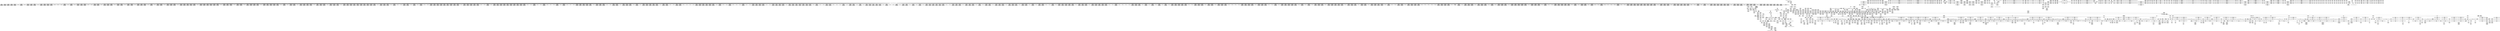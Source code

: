 digraph {
	CE0x577b430 [shape=record,shape=Mrecord,label="{CE0x577b430|2472:_%struct.cred*,_:_CRE_672,680_|*MultipleSource*|Function::task_sid&Arg::task::|Function::current_has_perm&Arg::tsk::|Function::selinux_task_setpgid&Arg::p::|security/selinux/hooks.c,208}"]
	CE0x5732760 [shape=record,shape=Mrecord,label="{CE0x5732760|GLOBAL:current_task|Global_var:current_task}"]
	CE0x57982f0 [shape=record,shape=Mrecord,label="{CE0x57982f0|2472:_%struct.cred*,_:_CRE_2963,2964_}"]
	CE0x57e5a10 [shape=record,shape=Mrecord,label="{CE0x57e5a10|__preempt_count_add:tmp3|*SummSource*}"]
	CE0x57f2c10 [shape=record,shape=Mrecord,label="{CE0x57f2c10|_ret_void,_!dbg_!27717|include/linux/rcupdate.h,419|*SummSink*}"]
	CE0x57da1b0 [shape=record,shape=Mrecord,label="{CE0x57da1b0|rcu_lock_release:tmp1}"]
	CE0x575e500 [shape=record,shape=Mrecord,label="{CE0x575e500|2472:_%struct.cred*,_:_CRE_360,368_|*MultipleSource*|Function::task_sid&Arg::task::|Function::current_has_perm&Arg::tsk::|Function::selinux_task_setpgid&Arg::p::|security/selinux/hooks.c,208}"]
	CE0x57cf980 [shape=record,shape=Mrecord,label="{CE0x57cf980|__rcu_read_lock:do.body|*SummSource*}"]
	CE0x5716b20 [shape=record,shape=Mrecord,label="{CE0x5716b20|current_sid:call|security/selinux/hooks.c,218}"]
	CE0x5845f30 [shape=record,shape=Mrecord,label="{CE0x5845f30|__rcu_read_unlock:tmp4|include/linux/rcupdate.h,244|*SummSource*}"]
	CE0x5724c70 [shape=record,shape=Mrecord,label="{CE0x5724c70|selinux_task_setpgid:tmp3|*SummSource*}"]
	CE0x57151f0 [shape=record,shape=Mrecord,label="{CE0x57151f0|_ret_i32_%tmp24,_!dbg_!27742|security/selinux/hooks.c,220}"]
	CE0x57a7db0 [shape=record,shape=Mrecord,label="{CE0x57a7db0|2472:_%struct.cred*,_:_CRE_6350,6351_}"]
	CE0x5785480 [shape=record,shape=Mrecord,label="{CE0x5785480|2472:_%struct.cred*,_:_CRE_2088,2096_|*MultipleSource*|Function::task_sid&Arg::task::|Function::current_has_perm&Arg::tsk::|Function::selinux_task_setpgid&Arg::p::|security/selinux/hooks.c,208}"]
	CE0x5700c00 [shape=record,shape=Mrecord,label="{CE0x5700c00|current_has_perm:tsk|Function::current_has_perm&Arg::tsk::}"]
	CE0x5724a60 [shape=record,shape=Mrecord,label="{CE0x5724a60|current_sid:tmp7|security/selinux/hooks.c,218|*SummSink*}"]
	CE0x57242a0 [shape=record,shape=Mrecord,label="{CE0x57242a0|i64_0|*Constant*}"]
	CE0x5849e90 [shape=record,shape=Mrecord,label="{CE0x5849e90|__preempt_count_sub:tmp3|*SummSource*}"]
	CE0x57a5ed0 [shape=record,shape=Mrecord,label="{CE0x57a5ed0|2472:_%struct.cred*,_:_CRE_6324,6325_}"]
	CE0x57b4910 [shape=record,shape=Mrecord,label="{CE0x57b4910|i64_7|*Constant*|*SummSink*}"]
	CE0x5806df0 [shape=record,shape=Mrecord,label="{CE0x5806df0|rcu_read_unlock:tmp19|include/linux/rcupdate.h,933|*SummSource*}"]
	CE0x5807310 [shape=record,shape=Mrecord,label="{CE0x5807310|rcu_read_unlock:tmp20|include/linux/rcupdate.h,933|*SummSink*}"]
	CE0x5739800 [shape=record,shape=Mrecord,label="{CE0x5739800|task_sid:if.end|*SummSource*}"]
	CE0x57cf5e0 [shape=record,shape=Mrecord,label="{CE0x57cf5e0|i64*_getelementptr_inbounds_(_4_x_i64_,_4_x_i64_*___llvm_gcov_ctr133,_i64_0,_i64_0)|*Constant*|*SummSink*}"]
	CE0x57faac0 [shape=record,shape=Mrecord,label="{CE0x57faac0|rcu_read_unlock:if.then}"]
	CE0x6a9a5c0 [shape=record,shape=Mrecord,label="{CE0x6a9a5c0|selinux_task_setpgid:tmp|*SummSink*}"]
	CE0x57c2600 [shape=record,shape=Mrecord,label="{CE0x57c2600|_call_void_mcount()_#3|*SummSink*}"]
	CE0x57ea2e0 [shape=record,shape=Mrecord,label="{CE0x57ea2e0|rcu_read_unlock:tmp5|include/linux/rcupdate.h,933}"]
	CE0x5750de0 [shape=record,shape=Mrecord,label="{CE0x5750de0|2472:_%struct.cred*,_:_CRE_328,336_|*MultipleSource*|Function::task_sid&Arg::task::|Function::current_has_perm&Arg::tsk::|Function::selinux_task_setpgid&Arg::p::|security/selinux/hooks.c,208}"]
	CE0x5797bd0 [shape=record,shape=Mrecord,label="{CE0x5797bd0|2472:_%struct.cred*,_:_CRE_2957,2958_}"]
	CE0x578d9b0 [shape=record,shape=Mrecord,label="{CE0x578d9b0|2472:_%struct.cred*,_:_CRE_2596,2598_|*MultipleSource*|Function::task_sid&Arg::task::|Function::current_has_perm&Arg::tsk::|Function::selinux_task_setpgid&Arg::p::|security/selinux/hooks.c,208}"]
	CE0x57f9e80 [shape=record,shape=Mrecord,label="{CE0x57f9e80|__preempt_count_add:tmp6|./arch/x86/include/asm/preempt.h,73}"]
	CE0x571b440 [shape=record,shape=Mrecord,label="{CE0x571b440|current_sid:call4|security/selinux/hooks.c,218}"]
	CE0x57a1820 [shape=record,shape=Mrecord,label="{CE0x57a1820|2472:_%struct.cred*,_:_CRE_6196,6200_|*MultipleSource*|Function::task_sid&Arg::task::|Function::current_has_perm&Arg::tsk::|Function::selinux_task_setpgid&Arg::p::|security/selinux/hooks.c,208}"]
	CE0x57f7170 [shape=record,shape=Mrecord,label="{CE0x57f7170|rcu_read_lock:tmp11|include/linux/rcupdate.h,882|*SummSource*}"]
	CE0x57c9f60 [shape=record,shape=Mrecord,label="{CE0x57c9f60|rcu_read_unlock:entry}"]
	CE0x57302f0 [shape=record,shape=Mrecord,label="{CE0x57302f0|get_current:tmp4|./arch/x86/include/asm/current.h,14|*SummSink*}"]
	CE0x5766580 [shape=record,shape=Mrecord,label="{CE0x5766580|COLLAPSED:_GCMRE___llvm_gcov_ctr127_internal_global_11_x_i64_zeroinitializer:_elem_0:default:}"]
	CE0x57cf320 [shape=record,shape=Mrecord,label="{CE0x57cf320|COLLAPSED:_GCMRE___llvm_gcov_ctr130_internal_global_4_x_i64_zeroinitializer:_elem_0:default:}"]
	CE0x578fd80 [shape=record,shape=Mrecord,label="{CE0x578fd80|2472:_%struct.cred*,_:_CRE_2720,2724_|*MultipleSource*|Function::task_sid&Arg::task::|Function::current_has_perm&Arg::tsk::|Function::selinux_task_setpgid&Arg::p::|security/selinux/hooks.c,208}"]
	CE0x574a750 [shape=record,shape=Mrecord,label="{CE0x574a750|i32_22|*Constant*|*SummSink*}"]
	CE0x5772150 [shape=record,shape=Mrecord,label="{CE0x5772150|rcu_read_lock:land.lhs.true2}"]
	CE0x580b780 [shape=record,shape=Mrecord,label="{CE0x580b780|_ret_void,_!dbg_!27717|include/linux/rcupdate.h,245|*SummSource*}"]
	CE0x57c8d40 [shape=record,shape=Mrecord,label="{CE0x57c8d40|cred_sid:entry|*SummSource*}"]
	CE0x57bfa60 [shape=record,shape=Mrecord,label="{CE0x57bfa60|__preempt_count_add:tmp4|./arch/x86/include/asm/preempt.h,72|*SummSource*}"]
	CE0x57a0c10 [shape=record,shape=Mrecord,label="{CE0x57a0c10|2472:_%struct.cred*,_:_CRE_6152,6168_|*MultipleSource*|Function::task_sid&Arg::task::|Function::current_has_perm&Arg::tsk::|Function::selinux_task_setpgid&Arg::p::|security/selinux/hooks.c,208}"]
	CE0x57e6b10 [shape=record,shape=Mrecord,label="{CE0x57e6b10|rcu_lock_acquire:__here|*SummSink*}"]
	CE0x574f570 [shape=record,shape=Mrecord,label="{CE0x574f570|i32_77|*Constant*}"]
	CE0x578aec0 [shape=record,shape=Mrecord,label="{CE0x578aec0|2472:_%struct.cred*,_:_CRE_2504,2508_|*MultipleSource*|Function::task_sid&Arg::task::|Function::current_has_perm&Arg::tsk::|Function::selinux_task_setpgid&Arg::p::|security/selinux/hooks.c,208}"]
	CE0x5733600 [shape=record,shape=Mrecord,label="{CE0x5733600|_call_void_lockdep_rcu_suspicious(i8*_getelementptr_inbounds_(_25_x_i8_,_25_x_i8_*_.str3,_i32_0,_i32_0),_i32_218,_i8*_getelementptr_inbounds_(_45_x_i8_,_45_x_i8_*_.str12,_i32_0,_i32_0))_#10,_!dbg_!27727|security/selinux/hooks.c,218|*SummSource*}"]
	CE0x57349f0 [shape=record,shape=Mrecord,label="{CE0x57349f0|i64*_getelementptr_inbounds_(_11_x_i64_,_11_x_i64_*___llvm_gcov_ctr125,_i64_0,_i64_1)|*Constant*|*SummSink*}"]
	CE0x5722550 [shape=record,shape=Mrecord,label="{CE0x5722550|i64*_getelementptr_inbounds_(_2_x_i64_,_2_x_i64_*___llvm_gcov_ctr136,_i64_0,_i64_1)|*Constant*|*SummSource*}"]
	CE0x57a1ce0 [shape=record,shape=Mrecord,label="{CE0x57a1ce0|2472:_%struct.cred*,_:_CRE_6208,6216_|*MultipleSource*|Function::task_sid&Arg::task::|Function::current_has_perm&Arg::tsk::|Function::selinux_task_setpgid&Arg::p::|security/selinux/hooks.c,208}"]
	CE0x572ff80 [shape=record,shape=Mrecord,label="{CE0x572ff80|task_sid:real_cred|security/selinux/hooks.c,208|*SummSource*}"]
	CE0x57727c0 [shape=record,shape=Mrecord,label="{CE0x57727c0|task_sid:do.end|*SummSink*}"]
	CE0x57be6c0 [shape=record,shape=Mrecord,label="{CE0x57be6c0|rcu_read_unlock:tmp10|include/linux/rcupdate.h,933|*SummSource*}"]
	CE0x57063b0 [shape=record,shape=Mrecord,label="{CE0x57063b0|task_sid:entry|*SummSink*}"]
	CE0x5795700 [shape=record,shape=Mrecord,label="{CE0x5795700|2472:_%struct.cred*,_:_CRE_2926,2927_}"]
	CE0x5737000 [shape=record,shape=Mrecord,label="{CE0x5737000|i64_0|*Constant*|*SummSource*}"]
	CE0x575f0c0 [shape=record,shape=Mrecord,label="{CE0x575f0c0|cred_sid:tmp3}"]
	CE0x5804bf0 [shape=record,shape=Mrecord,label="{CE0x5804bf0|rcu_read_unlock:tmp}"]
	CE0x5779550 [shape=record,shape=Mrecord,label="{CE0x5779550|2472:_%struct.cred*,_:_CRE_584,592_|*MultipleSource*|Function::task_sid&Arg::task::|Function::current_has_perm&Arg::tsk::|Function::selinux_task_setpgid&Arg::p::|security/selinux/hooks.c,208}"]
	CE0x57c0370 [shape=record,shape=Mrecord,label="{CE0x57c0370|_call_void_mcount()_#3}"]
	CE0x57b9040 [shape=record,shape=Mrecord,label="{CE0x57b9040|task_sid:tmp21|security/selinux/hooks.c,208}"]
	CE0x5849ac0 [shape=record,shape=Mrecord,label="{CE0x5849ac0|_call_void_asm_addl_$1,_%gs:$0_,_*m,ri,*m,_dirflag_,_fpsr_,_flags_(i32*___preempt_count,_i32_%val,_i32*___preempt_count)_#3,_!dbg_!27714,_!srcloc_!27717|./arch/x86/include/asm/preempt.h,72}"]
	CE0x5733670 [shape=record,shape=Mrecord,label="{CE0x5733670|_call_void_lockdep_rcu_suspicious(i8*_getelementptr_inbounds_(_25_x_i8_,_25_x_i8_*_.str3,_i32_0,_i32_0),_i32_218,_i8*_getelementptr_inbounds_(_45_x_i8_,_45_x_i8_*_.str12,_i32_0,_i32_0))_#10,_!dbg_!27727|security/selinux/hooks.c,218|*SummSink*}"]
	CE0x5725dd0 [shape=record,shape=Mrecord,label="{CE0x5725dd0|current_sid:tmp14|security/selinux/hooks.c,218|*SummSource*}"]
	CE0x5737180 [shape=record,shape=Mrecord,label="{CE0x5737180|current_sid:tmp6|security/selinux/hooks.c,218}"]
	CE0x57782d0 [shape=record,shape=Mrecord,label="{CE0x57782d0|rcu_read_lock:tmp17|include/linux/rcupdate.h,882}"]
	CE0x5760f60 [shape=record,shape=Mrecord,label="{CE0x5760f60|rcu_read_lock:tmp}"]
	CE0x57673c0 [shape=record,shape=Mrecord,label="{CE0x57673c0|i64*_getelementptr_inbounds_(_11_x_i64_,_11_x_i64_*___llvm_gcov_ctr127,_i64_0,_i64_1)|*Constant*|*SummSource*}"]
	CE0x58336f0 [shape=record,shape=Mrecord,label="{CE0x58336f0|__rcu_read_unlock:tmp7|include/linux/rcupdate.h,245}"]
	CE0x583d300 [shape=record,shape=Mrecord,label="{CE0x583d300|rcu_lock_acquire:indirectgoto|*SummSink*}"]
	CE0x572d4a0 [shape=record,shape=Mrecord,label="{CE0x572d4a0|i64*_getelementptr_inbounds_(_11_x_i64_,_11_x_i64_*___llvm_gcov_ctr125,_i64_0,_i64_10)|*Constant*|*SummSource*}"]
	CE0x572c510 [shape=record,shape=Mrecord,label="{CE0x572c510|rcu_read_lock:if.end|*SummSink*}"]
	CE0x5774140 [shape=record,shape=Mrecord,label="{CE0x5774140|cred_sid:tmp4|*LoadInst*|security/selinux/hooks.c,196|*SummSink*}"]
	CE0x5734e50 [shape=record,shape=Mrecord,label="{CE0x5734e50|task_sid:bb|*SummSource*}"]
	CE0x5832b50 [shape=record,shape=Mrecord,label="{CE0x5832b50|i64*_getelementptr_inbounds_(_4_x_i64_,_4_x_i64_*___llvm_gcov_ctr134,_i64_0,_i64_3)|*Constant*|*SummSource*}"]
	CE0x5782300 [shape=record,shape=Mrecord,label="{CE0x5782300|2472:_%struct.cred*,_:_CRE_1936,1944_|*MultipleSource*|Function::task_sid&Arg::task::|Function::current_has_perm&Arg::tsk::|Function::selinux_task_setpgid&Arg::p::|security/selinux/hooks.c,208}"]
	CE0x576f990 [shape=record,shape=Mrecord,label="{CE0x576f990|GLOBAL:rcu_lock_acquire|*Constant*}"]
	CE0x5770660 [shape=record,shape=Mrecord,label="{CE0x5770660|2472:_%struct.cred*,_:_CRE_128,136_|*MultipleSource*|Function::task_sid&Arg::task::|Function::current_has_perm&Arg::tsk::|Function::selinux_task_setpgid&Arg::p::|security/selinux/hooks.c,208}"]
	CE0x5714d30 [shape=record,shape=Mrecord,label="{CE0x5714d30|GLOBAL:current_sid|*Constant*|*SummSource*}"]
	CE0x57d7a60 [shape=record,shape=Mrecord,label="{CE0x57d7a60|rcu_lock_release:tmp6|*SummSource*}"]
	CE0x57bfad0 [shape=record,shape=Mrecord,label="{CE0x57bfad0|__preempt_count_add:tmp4|./arch/x86/include/asm/preempt.h,72|*SummSink*}"]
	CE0x5707330 [shape=record,shape=Mrecord,label="{CE0x5707330|2472:_%struct.cred*,_:_CRE_703,704_}"]
	CE0x5808050 [shape=record,shape=Mrecord,label="{CE0x5808050|rcu_read_unlock:tmp22|include/linux/rcupdate.h,935}"]
	CE0x5724790 [shape=record,shape=Mrecord,label="{CE0x5724790|current_sid:tmp7|security/selinux/hooks.c,218}"]
	CE0x579ef60 [shape=record,shape=Mrecord,label="{CE0x579ef60|2472:_%struct.cred*,_:_CRE_5936,5944_|*MultipleSource*|Function::task_sid&Arg::task::|Function::current_has_perm&Arg::tsk::|Function::selinux_task_setpgid&Arg::p::|security/selinux/hooks.c,208}"]
	CE0x5774790 [shape=record,shape=Mrecord,label="{CE0x5774790|2472:_%struct.cred*,_:_CRE_312,320_|*MultipleSource*|Function::task_sid&Arg::task::|Function::current_has_perm&Arg::tsk::|Function::selinux_task_setpgid&Arg::p::|security/selinux/hooks.c,208}"]
	CE0x5721e50 [shape=record,shape=Mrecord,label="{CE0x5721e50|selinux_task_setpgid:entry|*SummSource*}"]
	CE0x574ca90 [shape=record,shape=Mrecord,label="{CE0x574ca90|i32_1|*Constant*|*SummSink*}"]
	CE0x570d2a0 [shape=record,shape=Mrecord,label="{CE0x570d2a0|current_has_perm:tmp3}"]
	CE0x570b8e0 [shape=record,shape=Mrecord,label="{CE0x570b8e0|%struct.lockdep_map*_null|*Constant*|*SummSource*}"]
	CE0x57621f0 [shape=record,shape=Mrecord,label="{CE0x57621f0|rcu_read_lock:tmp20|include/linux/rcupdate.h,882|*SummSource*}"]
	CE0x5733e50 [shape=record,shape=Mrecord,label="{CE0x5733e50|GLOBAL:get_current|*Constant*}"]
	CE0x57ed0a0 [shape=record,shape=Mrecord,label="{CE0x57ed0a0|rcu_read_unlock:bb}"]
	CE0x5769ed0 [shape=record,shape=Mrecord,label="{CE0x5769ed0|task_sid:tmp3}"]
	CE0x57d8a60 [shape=record,shape=Mrecord,label="{CE0x57d8a60|rcu_lock_release:tmp5|include/linux/rcupdate.h,423|*SummSink*}"]
	CE0x570f750 [shape=record,shape=Mrecord,label="{CE0x570f750|selinux_task_setpgid:tmp2}"]
	CE0x57cba60 [shape=record,shape=Mrecord,label="{CE0x57cba60|task_sid:tmp5|security/selinux/hooks.c,208}"]
	CE0x57ae430 [shape=record,shape=Mrecord,label="{CE0x57ae430|2472:_%struct.cred*,_:_CRE_6656,6660_|*MultipleSource*|Function::task_sid&Arg::task::|Function::current_has_perm&Arg::tsk::|Function::selinux_task_setpgid&Arg::p::|security/selinux/hooks.c,208}"]
	CE0x5807d40 [shape=record,shape=Mrecord,label="{CE0x5807d40|i64*_getelementptr_inbounds_(_11_x_i64_,_11_x_i64_*___llvm_gcov_ctr132,_i64_0,_i64_10)|*Constant*|*SummSource*}"]
	CE0x57cf2b0 [shape=record,shape=Mrecord,label="{CE0x57cf2b0|rcu_lock_acquire:tmp}"]
	CE0x5796c60 [shape=record,shape=Mrecord,label="{CE0x5796c60|2472:_%struct.cred*,_:_CRE_2944,2945_}"]
	CE0x57dc450 [shape=record,shape=Mrecord,label="{CE0x57dc450|GLOBAL:__preempt_count|Global_var:__preempt_count|*SummSource*}"]
	CE0x5733280 [shape=record,shape=Mrecord,label="{CE0x5733280|i8*_getelementptr_inbounds_(_25_x_i8_,_25_x_i8_*_.str3,_i32_0,_i32_0)|*Constant*}"]
	CE0x5732ab0 [shape=record,shape=Mrecord,label="{CE0x5732ab0|2472:_%struct.cred*,_:_CRE_232,240_|*MultipleSource*|Function::task_sid&Arg::task::|Function::current_has_perm&Arg::tsk::|Function::selinux_task_setpgid&Arg::p::|security/selinux/hooks.c,208}"]
	CE0x57adab0 [shape=record,shape=Mrecord,label="{CE0x57adab0|2472:_%struct.cred*,_:_CRE_6632,6640_|*MultipleSource*|Function::task_sid&Arg::task::|Function::current_has_perm&Arg::tsk::|Function::selinux_task_setpgid&Arg::p::|security/selinux/hooks.c,208}"]
	CE0x57fd3c0 [shape=record,shape=Mrecord,label="{CE0x57fd3c0|__rcu_read_lock:tmp7|include/linux/rcupdate.h,240|*SummSink*}"]
	CE0x578d4f0 [shape=record,shape=Mrecord,label="{CE0x578d4f0|2472:_%struct.cred*,_:_CRE_2592,2594_|*MultipleSource*|Function::task_sid&Arg::task::|Function::current_has_perm&Arg::tsk::|Function::selinux_task_setpgid&Arg::p::|security/selinux/hooks.c,208}"]
	CE0x57867b0 [shape=record,shape=Mrecord,label="{CE0x57867b0|2472:_%struct.cred*,_:_CRE_2152,2160_|*MultipleSource*|Function::task_sid&Arg::task::|Function::current_has_perm&Arg::tsk::|Function::selinux_task_setpgid&Arg::p::|security/selinux/hooks.c,208}"]
	CE0x579f1c0 [shape=record,shape=Mrecord,label="{CE0x579f1c0|2472:_%struct.cred*,_:_CRE_5944,5952_|*MultipleSource*|Function::task_sid&Arg::task::|Function::current_has_perm&Arg::tsk::|Function::selinux_task_setpgid&Arg::p::|security/selinux/hooks.c,208}"]
	CE0x57acc70 [shape=record,shape=Mrecord,label="{CE0x57acc70|2472:_%struct.cred*,_:_CRE_6576,6584_|*MultipleSource*|Function::task_sid&Arg::task::|Function::current_has_perm&Arg::tsk::|Function::selinux_task_setpgid&Arg::p::|security/selinux/hooks.c,208}"]
	CE0x574ff50 [shape=record,shape=Mrecord,label="{CE0x574ff50|2472:_%struct.cred*,_:_CRE_24,28_|*MultipleSource*|Function::task_sid&Arg::task::|Function::current_has_perm&Arg::tsk::|Function::selinux_task_setpgid&Arg::p::|security/selinux/hooks.c,208}"]
	CE0x580b190 [shape=record,shape=Mrecord,label="{CE0x580b190|__rcu_read_unlock:entry|*SummSource*}"]
	CE0x5724ba0 [shape=record,shape=Mrecord,label="{CE0x5724ba0|selinux_task_setpgid:tmp3}"]
	CE0x5808dd0 [shape=record,shape=Mrecord,label="{CE0x5808dd0|i64*_getelementptr_inbounds_(_11_x_i64_,_11_x_i64_*___llvm_gcov_ctr132,_i64_0,_i64_9)|*Constant*}"]
	CE0x572f070 [shape=record,shape=Mrecord,label="{CE0x572f070|2472:_%struct.cred*,_:_CRE_20,24_|*MultipleSource*|Function::task_sid&Arg::task::|Function::current_has_perm&Arg::tsk::|Function::selinux_task_setpgid&Arg::p::|security/selinux/hooks.c,208}"]
	CE0x5786c70 [shape=record,shape=Mrecord,label="{CE0x5786c70|2472:_%struct.cred*,_:_CRE_2168,2240_|*MultipleSource*|Function::task_sid&Arg::task::|Function::current_has_perm&Arg::tsk::|Function::selinux_task_setpgid&Arg::p::|security/selinux/hooks.c,208}"]
	CE0x578e590 [shape=record,shape=Mrecord,label="{CE0x578e590|2472:_%struct.cred*,_:_CRE_2648,2656_|*MultipleSource*|Function::task_sid&Arg::task::|Function::current_has_perm&Arg::tsk::|Function::selinux_task_setpgid&Arg::p::|security/selinux/hooks.c,208}"]
	CE0x5702890 [shape=record,shape=Mrecord,label="{CE0x5702890|current_sid:tmp8|security/selinux/hooks.c,218|*SummSink*}"]
	CE0x5789270 [shape=record,shape=Mrecord,label="{CE0x5789270|2472:_%struct.cred*,_:_CRE_2360,2368_|*MultipleSource*|Function::task_sid&Arg::task::|Function::current_has_perm&Arg::tsk::|Function::selinux_task_setpgid&Arg::p::|security/selinux/hooks.c,208}"]
	CE0x576d180 [shape=record,shape=Mrecord,label="{CE0x576d180|i64*_getelementptr_inbounds_(_4_x_i64_,_4_x_i64_*___llvm_gcov_ctr128,_i64_0,_i64_1)|*Constant*|*SummSource*}"]
	CE0x576f020 [shape=record,shape=Mrecord,label="{CE0x576f020|2472:_%struct.cred*,_:_CRE_120,128_|*MultipleSource*|Function::task_sid&Arg::task::|Function::current_has_perm&Arg::tsk::|Function::selinux_task_setpgid&Arg::p::|security/selinux/hooks.c,208}"]
	CE0x57d90e0 [shape=record,shape=Mrecord,label="{CE0x57d90e0|i32_1|*Constant*}"]
	CE0x577b630 [shape=record,shape=Mrecord,label="{CE0x577b630|task_sid:tmp17|security/selinux/hooks.c,208|*SummSink*}"]
	CE0x5801bc0 [shape=record,shape=Mrecord,label="{CE0x5801bc0|_call_void___preempt_count_add(i32_1)_#10,_!dbg_!27711|include/linux/rcupdate.h,239|*SummSink*}"]
	CE0x57b50c0 [shape=record,shape=Mrecord,label="{CE0x57b50c0|task_sid:tmp15|security/selinux/hooks.c,208|*SummSource*}"]
	CE0x577db30 [shape=record,shape=Mrecord,label="{CE0x577db30|2472:_%struct.cred*,_:_CRE_689,690_}"]
	CE0x5731980 [shape=record,shape=Mrecord,label="{CE0x5731980|rcu_read_unlock:tmp5|include/linux/rcupdate.h,933|*SummSource*}"]
	CE0x571ecf0 [shape=record,shape=Mrecord,label="{CE0x571ecf0|2472:_%struct.cred*,_:_CRE_392,400_|*MultipleSource*|Function::task_sid&Arg::task::|Function::current_has_perm&Arg::tsk::|Function::selinux_task_setpgid&Arg::p::|security/selinux/hooks.c,208}"]
	CE0x57031a0 [shape=record,shape=Mrecord,label="{CE0x57031a0|rcu_read_lock:tobool1|include/linux/rcupdate.h,882|*SummSource*}"]
	CE0x5794200 [shape=record,shape=Mrecord,label="{CE0x5794200|2472:_%struct.cred*,_:_CRE_2908,2909_}"]
	CE0x57cbbe0 [shape=record,shape=Mrecord,label="{CE0x57cbbe0|task_sid:tmp5|security/selinux/hooks.c,208|*SummSource*}"]
	CE0x57b4130 [shape=record,shape=Mrecord,label="{CE0x57b4130|i64_6|*Constant*}"]
	CE0x5724330 [shape=record,shape=Mrecord,label="{CE0x5724330|i64_3|*Constant*}"]
	CE0x5770320 [shape=record,shape=Mrecord,label="{CE0x5770320|__rcu_read_lock:tmp4|include/linux/rcupdate.h,239|*SummSource*}"]
	CE0x57aab30 [shape=record,shape=Mrecord,label="{CE0x57aab30|2472:_%struct.cred*,_:_CRE_6476,6480_|*MultipleSource*|Function::task_sid&Arg::task::|Function::current_has_perm&Arg::tsk::|Function::selinux_task_setpgid&Arg::p::|security/selinux/hooks.c,208}"]
	CE0x580a150 [shape=record,shape=Mrecord,label="{CE0x580a150|rcu_lock_release:map|Function::rcu_lock_release&Arg::map::|*SummSource*}"]
	CE0x57eae90 [shape=record,shape=Mrecord,label="{CE0x57eae90|__rcu_read_lock:tmp5|include/linux/rcupdate.h,239|*SummSource*}"]
	CE0x57881a0 [shape=record,shape=Mrecord,label="{CE0x57881a0|2472:_%struct.cred*,_:_CRE_2304,2312_|*MultipleSource*|Function::task_sid&Arg::task::|Function::current_has_perm&Arg::tsk::|Function::selinux_task_setpgid&Arg::p::|security/selinux/hooks.c,208}"]
	CE0x57a93a0 [shape=record,shape=Mrecord,label="{CE0x57a93a0|2472:_%struct.cred*,_:_CRE_6400,6408_|*MultipleSource*|Function::task_sid&Arg::task::|Function::current_has_perm&Arg::tsk::|Function::selinux_task_setpgid&Arg::p::|security/selinux/hooks.c,208}"]
	CE0x57b70b0 [shape=record,shape=Mrecord,label="{CE0x57b70b0|task_sid:tmp24|security/selinux/hooks.c,208|*SummSource*}"]
	CE0x576eb50 [shape=record,shape=Mrecord,label="{CE0x576eb50|rcu_read_lock:tobool|include/linux/rcupdate.h,882|*SummSink*}"]
	CE0x5808e40 [shape=record,shape=Mrecord,label="{CE0x5808e40|i64*_getelementptr_inbounds_(_11_x_i64_,_11_x_i64_*___llvm_gcov_ctr132,_i64_0,_i64_9)|*Constant*|*SummSource*}"]
	CE0x5703ce0 [shape=record,shape=Mrecord,label="{CE0x5703ce0|current_sid:tmp3}"]
	CE0x5701210 [shape=record,shape=Mrecord,label="{CE0x5701210|selinux_task_setpgid:entry}"]
	CE0x56fa020 [shape=record,shape=Mrecord,label="{CE0x56fa020|%struct.common_audit_data*_null|*Constant*}"]
	CE0x57c7ad0 [shape=record,shape=Mrecord,label="{CE0x57c7ad0|task_sid:tmp26|security/selinux/hooks.c,208|*SummSink*}"]
	CE0x5719620 [shape=record,shape=Mrecord,label="{CE0x5719620|__preempt_count_sub:tmp6|./arch/x86/include/asm/preempt.h,78|*SummSink*}"]
	CE0x57cd3f0 [shape=record,shape=Mrecord,label="{CE0x57cd3f0|GLOBAL:task_sid.__warned|Global_var:task_sid.__warned|*SummSink*}"]
	CE0x57981c0 [shape=record,shape=Mrecord,label="{CE0x57981c0|2472:_%struct.cred*,_:_CRE_2962,2963_}"]
	CE0x574d250 [shape=record,shape=Mrecord,label="{CE0x574d250|i64_6|*Constant*}"]
	CE0x57862f0 [shape=record,shape=Mrecord,label="{CE0x57862f0|2472:_%struct.cred*,_:_CRE_2136,2144_|*MultipleSource*|Function::task_sid&Arg::task::|Function::current_has_perm&Arg::tsk::|Function::selinux_task_setpgid&Arg::p::|security/selinux/hooks.c,208}"]
	CE0x57037d0 [shape=record,shape=Mrecord,label="{CE0x57037d0|rcu_read_lock:tmp9|include/linux/rcupdate.h,882}"]
	CE0x5736bb0 [shape=record,shape=Mrecord,label="{CE0x5736bb0|current_sid:land.lhs.true2|*SummSink*}"]
	CE0x5747460 [shape=record,shape=Mrecord,label="{CE0x5747460|i64_5|*Constant*|*SummSource*}"]
	CE0x5730050 [shape=record,shape=Mrecord,label="{CE0x5730050|task_sid:real_cred|security/selinux/hooks.c,208|*SummSink*}"]
	CE0x579f6b0 [shape=record,shape=Mrecord,label="{CE0x579f6b0|2472:_%struct.cred*,_:_CRE_5960,5968_|*MultipleSource*|Function::task_sid&Arg::task::|Function::current_has_perm&Arg::tsk::|Function::selinux_task_setpgid&Arg::p::|security/selinux/hooks.c,208}"]
	CE0x57d7d50 [shape=record,shape=Mrecord,label="{CE0x57d7d50|rcu_lock_release:tmp7}"]
	CE0x58081f0 [shape=record,shape=Mrecord,label="{CE0x58081f0|rcu_read_unlock:tmp22|include/linux/rcupdate.h,935|*SummSource*}"]
	CE0x57d4ce0 [shape=record,shape=Mrecord,label="{CE0x57d4ce0|rcu_lock_acquire:tmp7}"]
	CE0x57d61f0 [shape=record,shape=Mrecord,label="{CE0x57d61f0|rcu_lock_release:tmp1|*SummSink*}"]
	CE0x575cc70 [shape=record,shape=Mrecord,label="{CE0x575cc70|_call_void___rcu_read_lock()_#10,_!dbg_!27710|include/linux/rcupdate.h,879}"]
	CE0x57baf00 [shape=record,shape=Mrecord,label="{CE0x57baf00|rcu_read_lock:tmp8|include/linux/rcupdate.h,882|*SummSource*}"]
	CE0x57dc650 [shape=record,shape=Mrecord,label="{CE0x57dc650|GLOBAL:__preempt_count|Global_var:__preempt_count|*SummSink*}"]
	CE0x5729980 [shape=record,shape=Mrecord,label="{CE0x5729980|rcu_read_lock:tmp1}"]
	CE0x57cf6c0 [shape=record,shape=Mrecord,label="{CE0x57cf6c0|COLLAPSED:_GCMRE___llvm_gcov_ctr133_internal_global_4_x_i64_zeroinitializer:_elem_0:default:}"]
	CE0x574a540 [shape=record,shape=Mrecord,label="{CE0x574a540|i32_22|*Constant*|*SummSource*}"]
	CE0x5767270 [shape=record,shape=Mrecord,label="{CE0x5767270|rcu_read_unlock:tmp4|include/linux/rcupdate.h,933|*SummSource*}"]
	CE0x5783340 [shape=record,shape=Mrecord,label="{CE0x5783340|2472:_%struct.cred*,_:_CRE_1984,2016_|*MultipleSource*|Function::task_sid&Arg::task::|Function::current_has_perm&Arg::tsk::|Function::selinux_task_setpgid&Arg::p::|security/selinux/hooks.c,208}"]
	CE0x58332c0 [shape=record,shape=Mrecord,label="{CE0x58332c0|__rcu_read_unlock:tmp6|include/linux/rcupdate.h,245|*SummSource*}"]
	CE0x578dc10 [shape=record,shape=Mrecord,label="{CE0x578dc10|2472:_%struct.cred*,_:_CRE_2598,2600_|*MultipleSource*|Function::task_sid&Arg::task::|Function::current_has_perm&Arg::tsk::|Function::selinux_task_setpgid&Arg::p::|security/selinux/hooks.c,208}"]
	CE0x5798550 [shape=record,shape=Mrecord,label="{CE0x5798550|2472:_%struct.cred*,_:_CRE_2965,2966_}"]
	CE0x5706490 [shape=record,shape=Mrecord,label="{CE0x5706490|task_sid:task|Function::task_sid&Arg::task::}"]
	CE0x57a5420 [shape=record,shape=Mrecord,label="{CE0x57a5420|2472:_%struct.cred*,_:_CRE_6315,6316_}"]
	CE0x57a6720 [shape=record,shape=Mrecord,label="{CE0x57a6720|2472:_%struct.cred*,_:_CRE_6331,6332_}"]
	CE0x5848cf0 [shape=record,shape=Mrecord,label="{CE0x5848cf0|__preempt_count_sub:do.body}"]
	CE0x57ca500 [shape=record,shape=Mrecord,label="{CE0x57ca500|get_current:bb}"]
	CE0x57a2fb0 [shape=record,shape=Mrecord,label="{CE0x57a2fb0|2472:_%struct.cred*,_:_CRE_6280,6284_|*MultipleSource*|Function::task_sid&Arg::task::|Function::current_has_perm&Arg::tsk::|Function::selinux_task_setpgid&Arg::p::|security/selinux/hooks.c,208}"]
	CE0x57083f0 [shape=record,shape=Mrecord,label="{CE0x57083f0|avc_has_perm:requested|Function::avc_has_perm&Arg::requested::|*SummSource*}"]
	CE0x57a4250 [shape=record,shape=Mrecord,label="{CE0x57a4250|2472:_%struct.cred*,_:_CRE_6300,6301_}"]
	CE0x5732110 [shape=record,shape=Mrecord,label="{CE0x5732110|GLOBAL:rcu_read_lock|*Constant*|*SummSink*}"]
	CE0x5771b80 [shape=record,shape=Mrecord,label="{CE0x5771b80|rcu_read_lock:call|include/linux/rcupdate.h,882}"]
	CE0x56f9090 [shape=record,shape=Mrecord,label="{CE0x56f9090|avc_has_perm:entry|*SummSink*}"]
	CE0x57c8c70 [shape=record,shape=Mrecord,label="{CE0x57c8c70|cred_sid:entry}"]
	CE0x5775c50 [shape=record,shape=Mrecord,label="{CE0x5775c50|i64*_getelementptr_inbounds_(_11_x_i64_,_11_x_i64_*___llvm_gcov_ctr127,_i64_0,_i64_8)|*Constant*|*SummSource*}"]
	CE0x57ce3d0 [shape=record,shape=Mrecord,label="{CE0x57ce3d0|rcu_lock_release:tmp2|*SummSource*}"]
	CE0x577bbc0 [shape=record,shape=Mrecord,label="{CE0x577bbc0|i64*_getelementptr_inbounds_(_13_x_i64_,_13_x_i64_*___llvm_gcov_ctr126,_i64_0,_i64_8)|*Constant*|*SummSink*}"]
	CE0x57a8ac0 [shape=record,shape=Mrecord,label="{CE0x57a8ac0|2472:_%struct.cred*,_:_CRE_6368,6376_|*MultipleSource*|Function::task_sid&Arg::task::|Function::current_has_perm&Arg::tsk::|Function::selinux_task_setpgid&Arg::p::|security/selinux/hooks.c,208}"]
	CE0x5798090 [shape=record,shape=Mrecord,label="{CE0x5798090|2472:_%struct.cred*,_:_CRE_2961,2962_}"]
	CE0x5750450 [shape=record,shape=Mrecord,label="{CE0x5750450|_ret_void,_!dbg_!27717|include/linux/rcupdate.h,240|*SummSink*}"]
	CE0x577c830 [shape=record,shape=Mrecord,label="{CE0x577c830|_call_void_lockdep_rcu_suspicious(i8*_getelementptr_inbounds_(_25_x_i8_,_25_x_i8_*_.str3,_i32_0,_i32_0),_i32_208,_i8*_getelementptr_inbounds_(_41_x_i8_,_41_x_i8_*_.str44,_i32_0,_i32_0))_#10,_!dbg_!27732|security/selinux/hooks.c,208|*SummSource*}"]
	CE0x57cccd0 [shape=record,shape=Mrecord,label="{CE0x57cccd0|task_sid:tmp8|security/selinux/hooks.c,208|*SummSource*}"]
	CE0x5761ea0 [shape=record,shape=Mrecord,label="{CE0x5761ea0|rcu_read_lock:tmp19|include/linux/rcupdate.h,882|*SummSink*}"]
	CE0x58017b0 [shape=record,shape=Mrecord,label="{CE0x58017b0|rcu_read_unlock:tmp11|include/linux/rcupdate.h,933|*SummSink*}"]
	CE0x57af800 [shape=record,shape=Mrecord,label="{CE0x57af800|2472:_%struct.cred*,_:_CRE_10544,10548_|*MultipleSource*|Function::task_sid&Arg::task::|Function::current_has_perm&Arg::tsk::|Function::selinux_task_setpgid&Arg::p::|security/selinux/hooks.c,208}"]
	CE0x572a5e0 [shape=record,shape=Mrecord,label="{CE0x572a5e0|current_sid:tmp11|security/selinux/hooks.c,218|*SummSink*}"]
	CE0x5738920 [shape=record,shape=Mrecord,label="{CE0x5738920|current_sid:tmp11|security/selinux/hooks.c,218}"]
	CE0x57d65a0 [shape=record,shape=Mrecord,label="{CE0x57d65a0|__rcu_read_lock:tmp2|*SummSource*}"]
	CE0x57d9a90 [shape=record,shape=Mrecord,label="{CE0x57d9a90|__preempt_count_sub:entry|*SummSource*}"]
	CE0x57816f0 [shape=record,shape=Mrecord,label="{CE0x57816f0|2472:_%struct.cred*,_:_CRE_1896,1900_|*MultipleSource*|Function::task_sid&Arg::task::|Function::current_has_perm&Arg::tsk::|Function::selinux_task_setpgid&Arg::p::|security/selinux/hooks.c,208}"]
	CE0x57ffb00 [shape=record,shape=Mrecord,label="{CE0x57ffb00|GLOBAL:__preempt_count_add|*Constant*|*SummSource*}"]
	CE0x57b1f00 [shape=record,shape=Mrecord,label="{CE0x57b1f00|task_sid:tmp4|*LoadInst*|security/selinux/hooks.c,208|*SummSource*}"]
	CE0x576db40 [shape=record,shape=Mrecord,label="{CE0x576db40|get_current:tmp3|*SummSource*}"]
	CE0x57ab480 [shape=record,shape=Mrecord,label="{CE0x57ab480|2472:_%struct.cred*,_:_CRE_6496,6504_|*MultipleSource*|Function::task_sid&Arg::task::|Function::current_has_perm&Arg::tsk::|Function::selinux_task_setpgid&Arg::p::|security/selinux/hooks.c,208}"]
	CE0x572a260 [shape=record,shape=Mrecord,label="{CE0x572a260|current_sid:tmp9|security/selinux/hooks.c,218|*SummSink*}"]
	CE0x57a70a0 [shape=record,shape=Mrecord,label="{CE0x57a70a0|2472:_%struct.cred*,_:_CRE_6339,6340_}"]
	CE0x58053f0 [shape=record,shape=Mrecord,label="{CE0x58053f0|rcu_read_unlock:do.body}"]
	CE0x5797d00 [shape=record,shape=Mrecord,label="{CE0x5797d00|2472:_%struct.cred*,_:_CRE_2958,2959_}"]
	CE0x5748b40 [shape=record,shape=Mrecord,label="{CE0x5748b40|2472:_%struct.cred*,_:_CRE_528,536_|*MultipleSource*|Function::task_sid&Arg::task::|Function::current_has_perm&Arg::tsk::|Function::selinux_task_setpgid&Arg::p::|security/selinux/hooks.c,208}"]
	CE0x5735a20 [shape=record,shape=Mrecord,label="{CE0x5735a20|i64*_getelementptr_inbounds_(_11_x_i64_,_11_x_i64_*___llvm_gcov_ctr125,_i64_0,_i64_9)|*Constant*|*SummSink*}"]
	CE0x5732520 [shape=record,shape=Mrecord,label="{CE0x5732520|%struct.task_struct*_(%struct.task_struct**)*_asm_movq_%gs:$_1:P_,$0_,_r,im,_dirflag_,_fpsr_,_flags_|*SummSource*}"]
	CE0x57f6f50 [shape=record,shape=Mrecord,label="{CE0x57f6f50|rcu_read_lock:tmp11|include/linux/rcupdate.h,882}"]
	CE0x574ab20 [shape=record,shape=Mrecord,label="{CE0x574ab20|current_sid:security|security/selinux/hooks.c,218|*SummSource*}"]
	CE0x5779ca0 [shape=record,shape=Mrecord,label="{CE0x5779ca0|2472:_%struct.cred*,_:_CRE_608,616_|*MultipleSource*|Function::task_sid&Arg::task::|Function::current_has_perm&Arg::tsk::|Function::selinux_task_setpgid&Arg::p::|security/selinux/hooks.c,208}"]
	CE0x576cd70 [shape=record,shape=Mrecord,label="{CE0x576cd70|i64_0|*Constant*}"]
	CE0x5776d40 [shape=record,shape=Mrecord,label="{CE0x5776d40|i8*_getelementptr_inbounds_(_25_x_i8_,_25_x_i8_*_.str45,_i32_0,_i32_0)|*Constant*|*SummSource*}"]
	CE0x57238a0 [shape=record,shape=Mrecord,label="{CE0x57238a0|current_has_perm:bb|*SummSource*}"]
	CE0x5722450 [shape=record,shape=Mrecord,label="{CE0x5722450|current_has_perm:tmp1|*SummSink*}"]
	CE0x57b8f20 [shape=record,shape=Mrecord,label="{CE0x57b8f20|task_sid:tmp20|security/selinux/hooks.c,208}"]
	CE0x5728370 [shape=record,shape=Mrecord,label="{CE0x5728370|_ret_i32_%call2,_!dbg_!27718|security/selinux/hooks.c,1544|*SummSource*}"]
	CE0x57b6c10 [shape=record,shape=Mrecord,label="{CE0x57b6c10|task_sid:tmp25|security/selinux/hooks.c,208}"]
	CE0x57628c0 [shape=record,shape=Mrecord,label="{CE0x57628c0|i64*_getelementptr_inbounds_(_11_x_i64_,_11_x_i64_*___llvm_gcov_ctr127,_i64_0,_i64_10)|*Constant*}"]
	CE0x5798420 [shape=record,shape=Mrecord,label="{CE0x5798420|2472:_%struct.cred*,_:_CRE_2964,2965_}"]
	CE0x576b5b0 [shape=record,shape=Mrecord,label="{CE0x576b5b0|_ret_void,_!dbg_!27717|include/linux/rcupdate.h,240}"]
	CE0x571a9f0 [shape=record,shape=Mrecord,label="{CE0x571a9f0|GLOBAL:rcu_read_lock.__warned|Global_var:rcu_read_lock.__warned}"]
	CE0x574e9f0 [shape=record,shape=Mrecord,label="{CE0x574e9f0|i32_0|*Constant*}"]
	CE0x5806e60 [shape=record,shape=Mrecord,label="{CE0x5806e60|rcu_read_unlock:tmp19|include/linux/rcupdate.h,933|*SummSink*}"]
	CE0x5700920 [shape=record,shape=Mrecord,label="{CE0x5700920|selinux_task_setpgid:bb|*SummSource*}"]
	CE0x57a0720 [shape=record,shape=Mrecord,label="{CE0x57a0720|2472:_%struct.cred*,_:_CRE_6136,6140_|*MultipleSource*|Function::task_sid&Arg::task::|Function::current_has_perm&Arg::tsk::|Function::selinux_task_setpgid&Arg::p::|security/selinux/hooks.c,208}"]
	CE0x57f97d0 [shape=record,shape=Mrecord,label="{CE0x57f97d0|rcu_read_unlock:tmp12|include/linux/rcupdate.h,933|*SummSink*}"]
	CE0x57cd740 [shape=record,shape=Mrecord,label="{CE0x57cd740|0:_i8,_:_GCMR_task_sid.__warned_internal_global_i8_0,_section_.data.unlikely_,_align_1:_elem_0:default:}"]
	CE0x577ec60 [shape=record,shape=Mrecord,label="{CE0x577ec60|2472:_%struct.cred*,_:_CRE_736,744_|*MultipleSource*|Function::task_sid&Arg::task::|Function::current_has_perm&Arg::tsk::|Function::selinux_task_setpgid&Arg::p::|security/selinux/hooks.c,208}"]
	CE0x57cdae0 [shape=record,shape=Mrecord,label="{CE0x57cdae0|task_sid:tmp9|security/selinux/hooks.c,208|*SummSink*}"]
	CE0x57be2b0 [shape=record,shape=Mrecord,label="{CE0x57be2b0|GLOBAL:__llvm_gcov_ctr127|Global_var:__llvm_gcov_ctr127|*SummSource*}"]
	CE0x5711bb0 [shape=record,shape=Mrecord,label="{CE0x5711bb0|i64*_getelementptr_inbounds_(_11_x_i64_,_11_x_i64_*___llvm_gcov_ctr125,_i64_0,_i64_6)|*Constant*|*SummSink*}"]
	CE0x57b3a40 [shape=record,shape=Mrecord,label="{CE0x57b3a40|task_sid:call3|security/selinux/hooks.c,208|*SummSource*}"]
	CE0x5769bf0 [shape=record,shape=Mrecord,label="{CE0x5769bf0|GLOBAL:__rcu_read_lock|*Constant*|*SummSource*}"]
	CE0x57856e0 [shape=record,shape=Mrecord,label="{CE0x57856e0|2472:_%struct.cred*,_:_CRE_2096,2104_|*MultipleSource*|Function::task_sid&Arg::task::|Function::current_has_perm&Arg::tsk::|Function::selinux_task_setpgid&Arg::p::|security/selinux/hooks.c,208}"]
	CE0x57a4970 [shape=record,shape=Mrecord,label="{CE0x57a4970|2472:_%struct.cred*,_:_CRE_6306,6307_}"]
	CE0x57af240 [shape=record,shape=Mrecord,label="{CE0x57af240|2472:_%struct.cred*,_:_CRE_10528,10536_|*MultipleSource*|Function::task_sid&Arg::task::|Function::current_has_perm&Arg::tsk::|Function::selinux_task_setpgid&Arg::p::|security/selinux/hooks.c,208}"]
	CE0x57aa1e0 [shape=record,shape=Mrecord,label="{CE0x57aa1e0|2472:_%struct.cred*,_:_CRE_6456,6464_|*MultipleSource*|Function::task_sid&Arg::task::|Function::current_has_perm&Arg::tsk::|Function::selinux_task_setpgid&Arg::p::|security/selinux/hooks.c,208}"]
	CE0x5778640 [shape=record,shape=Mrecord,label="{CE0x5778640|rcu_read_lock:tmp18|include/linux/rcupdate.h,882}"]
	CE0x576a9f0 [shape=record,shape=Mrecord,label="{CE0x576a9f0|rcu_read_lock:tmp4|include/linux/rcupdate.h,882|*SummSink*}"]
	CE0x57d9350 [shape=record,shape=Mrecord,label="{CE0x57d9350|GLOBAL:lock_release|*Constant*|*SummSource*}"]
	CE0x57fcb00 [shape=record,shape=Mrecord,label="{CE0x57fcb00|_ret_void,_!dbg_!27719|./arch/x86/include/asm/preempt.h,73|*SummSource*}"]
	CE0x57b31c0 [shape=record,shape=Mrecord,label="{CE0x57b31c0|task_sid:call3|security/selinux/hooks.c,208}"]
	CE0x5729770 [shape=record,shape=Mrecord,label="{CE0x5729770|cred_sid:security|security/selinux/hooks.c,196|*SummSource*}"]
	CE0x5735890 [shape=record,shape=Mrecord,label="{CE0x5735890|i64*_getelementptr_inbounds_(_11_x_i64_,_11_x_i64_*___llvm_gcov_ctr125,_i64_0,_i64_9)|*Constant*|*SummSource*}"]
	CE0x5760330 [shape=record,shape=Mrecord,label="{CE0x5760330|rcu_read_lock:tmp9|include/linux/rcupdate.h,882|*SummSource*}"]
	CE0x57a7690 [shape=record,shape=Mrecord,label="{CE0x57a7690|2472:_%struct.cred*,_:_CRE_6344,6345_}"]
	CE0x574f5e0 [shape=record,shape=Mrecord,label="{CE0x574f5e0|i32_77|*Constant*|*SummSource*}"]
	CE0x57b1a20 [shape=record,shape=Mrecord,label="{CE0x57b1a20|2472:_%struct.cred*,_:_CRE_10632,10640_|*MultipleSource*|Function::task_sid&Arg::task::|Function::current_has_perm&Arg::tsk::|Function::selinux_task_setpgid&Arg::p::|security/selinux/hooks.c,208}"]
	CE0x574e980 [shape=record,shape=Mrecord,label="{CE0x574e980|rcu_read_lock:call|include/linux/rcupdate.h,882|*SummSink*}"]
	CE0x57fbf60 [shape=record,shape=Mrecord,label="{CE0x57fbf60|rcu_read_unlock:tmp3|*SummSink*}"]
	CE0x5738250 [shape=record,shape=Mrecord,label="{CE0x5738250|get_current:tmp4|./arch/x86/include/asm/current.h,14}"]
	CE0x57e8060 [shape=record,shape=Mrecord,label="{CE0x57e8060|__rcu_read_unlock:tmp2|*SummSink*}"]
	CE0x57c8ed0 [shape=record,shape=Mrecord,label="{CE0x57c8ed0|cred_sid:entry|*SummSink*}"]
	CE0x5703650 [shape=record,shape=Mrecord,label="{CE0x5703650|i64_4|*Constant*}"]
	CE0x583e7a0 [shape=record,shape=Mrecord,label="{CE0x583e7a0|void_(i32*,_i32,_i32*)*_asm_addl_$1,_%gs:$0_,_*m,ri,*m,_dirflag_,_fpsr_,_flags_|*SummSink*}"]
	CE0x579e5e0 [shape=record,shape=Mrecord,label="{CE0x579e5e0|2472:_%struct.cred*,_:_CRE_5904,5912_|*MultipleSource*|Function::task_sid&Arg::task::|Function::current_has_perm&Arg::tsk::|Function::selinux_task_setpgid&Arg::p::|security/selinux/hooks.c,208}"]
	CE0x577df00 [shape=record,shape=Mrecord,label="{CE0x577df00|2472:_%struct.cred*,_:_CRE_691,692_}"]
	CE0x57e9390 [shape=record,shape=Mrecord,label="{CE0x57e9390|rcu_read_unlock:land.lhs.true}"]
	CE0x582f400 [shape=record,shape=Mrecord,label="{CE0x582f400|rcu_lock_release:tmp4|include/linux/rcupdate.h,423|*SummSource*}"]
	CE0x571ead0 [shape=record,shape=Mrecord,label="{CE0x571ead0|2472:_%struct.cred*,_:_CRE_384,392_|*MultipleSource*|Function::task_sid&Arg::task::|Function::current_has_perm&Arg::tsk::|Function::selinux_task_setpgid&Arg::p::|security/selinux/hooks.c,208}"]
	CE0x57d2cb0 [shape=record,shape=Mrecord,label="{CE0x57d2cb0|__preempt_count_sub:bb}"]
	CE0x575c260 [shape=record,shape=Mrecord,label="{CE0x575c260|_call_void_mcount()_#3|*SummSource*}"]
	CE0x57fbef0 [shape=record,shape=Mrecord,label="{CE0x57fbef0|rcu_read_unlock:tmp3|*SummSource*}"]
	CE0x570bfa0 [shape=record,shape=Mrecord,label="{CE0x570bfa0|GLOBAL:current_has_perm|*Constant*}"]
	CE0x57d6ec0 [shape=record,shape=Mrecord,label="{CE0x57d6ec0|i64*_getelementptr_inbounds_(_4_x_i64_,_4_x_i64_*___llvm_gcov_ctr133,_i64_0,_i64_3)|*Constant*}"]
	CE0x571fad0 [shape=record,shape=Mrecord,label="{CE0x571fad0|i32_0|*Constant*|*SummSink*}"]
	CE0x5710dd0 [shape=record,shape=Mrecord,label="{CE0x5710dd0|GLOBAL:current_has_perm|*Constant*|*SummSource*}"]
	CE0x5709580 [shape=record,shape=Mrecord,label="{CE0x5709580|current_sid:do.body}"]
	CE0x582fec0 [shape=record,shape=Mrecord,label="{CE0x582fec0|i64*_getelementptr_inbounds_(_4_x_i64_,_4_x_i64_*___llvm_gcov_ctr133,_i64_0,_i64_2)|*Constant*|*SummSource*}"]
	CE0x575e2e0 [shape=record,shape=Mrecord,label="{CE0x575e2e0|2472:_%struct.cred*,_:_CRE_352,360_|*MultipleSource*|Function::task_sid&Arg::task::|Function::current_has_perm&Arg::tsk::|Function::selinux_task_setpgid&Arg::p::|security/selinux/hooks.c,208}"]
	CE0x570a3b0 [shape=record,shape=Mrecord,label="{CE0x570a3b0|current_sid:tmp1|*SummSink*}"]
	CE0x57b6330 [shape=record,shape=Mrecord,label="{CE0x57b6330|task_sid:tmp23|security/selinux/hooks.c,208|*SummSource*}"]
	CE0x57d8dd0 [shape=record,shape=Mrecord,label="{CE0x57d8dd0|_call_void_lock_release(%struct.lockdep_map*_%map,_i32_1,_i64_ptrtoint_(i8*_blockaddress(_rcu_lock_release,_%__here)_to_i64))_#10,_!dbg_!27716|include/linux/rcupdate.h,423}"]
	CE0x579fb70 [shape=record,shape=Mrecord,label="{CE0x579fb70|2472:_%struct.cred*,_:_CRE_5976,5984_|*MultipleSource*|Function::task_sid&Arg::task::|Function::current_has_perm&Arg::tsk::|Function::selinux_task_setpgid&Arg::p::|security/selinux/hooks.c,208}"]
	CE0x57d7820 [shape=record,shape=Mrecord,label="{CE0x57d7820|i64*_getelementptr_inbounds_(_4_x_i64_,_4_x_i64_*___llvm_gcov_ctr133,_i64_0,_i64_3)|*Constant*|*SummSink*}"]
	CE0x5760400 [shape=record,shape=Mrecord,label="{CE0x5760400|rcu_read_lock:tmp9|include/linux/rcupdate.h,882|*SummSink*}"]
	CE0x57640e0 [shape=record,shape=Mrecord,label="{CE0x57640e0|cred_sid:tmp5|security/selinux/hooks.c,196|*SummSink*}"]
	CE0x5721490 [shape=record,shape=Mrecord,label="{CE0x5721490|GLOBAL:lockdep_rcu_suspicious|*Constant*|*SummSink*}"]
	CE0x57bbc70 [shape=record,shape=Mrecord,label="{CE0x57bbc70|GLOBAL:rcu_lock_map|Global_var:rcu_lock_map|*SummSource*}"]
	CE0x57cbe70 [shape=record,shape=Mrecord,label="{CE0x57cbe70|task_sid:tmp6|security/selinux/hooks.c,208}"]
	CE0x5797e30 [shape=record,shape=Mrecord,label="{CE0x5797e30|2472:_%struct.cred*,_:_CRE_2959,2960_}"]
	CE0x5775f40 [shape=record,shape=Mrecord,label="{CE0x5775f40|i64*_getelementptr_inbounds_(_11_x_i64_,_11_x_i64_*___llvm_gcov_ctr127,_i64_0,_i64_8)|*Constant*|*SummSink*}"]
	CE0x574a1b0 [shape=record,shape=Mrecord,label="{CE0x574a1b0|current_sid:tmp21|security/selinux/hooks.c,218|*SummSource*}"]
	CE0x577af70 [shape=record,shape=Mrecord,label="{CE0x577af70|2472:_%struct.cred*,_:_CRE_656,660_|*MultipleSource*|Function::task_sid&Arg::task::|Function::current_has_perm&Arg::tsk::|Function::selinux_task_setpgid&Arg::p::|security/selinux/hooks.c,208}"]
	CE0x5727920 [shape=record,shape=Mrecord,label="{CE0x5727920|current_has_perm:bb}"]
	CE0x5706ea0 [shape=record,shape=Mrecord,label="{CE0x5706ea0|2472:_%struct.cred*,_:_CRE_699,700_}"]
	CE0x5770e80 [shape=record,shape=Mrecord,label="{CE0x5770e80|2472:_%struct.cred*,_:_CRE_216,224_|*MultipleSource*|Function::task_sid&Arg::task::|Function::current_has_perm&Arg::tsk::|Function::selinux_task_setpgid&Arg::p::|security/selinux/hooks.c,208}"]
	CE0x57f5d70 [shape=record,shape=Mrecord,label="{CE0x57f5d70|i64*_getelementptr_inbounds_(_11_x_i64_,_11_x_i64_*___llvm_gcov_ctr132,_i64_0,_i64_8)|*Constant*}"]
	CE0x570b230 [shape=record,shape=Mrecord,label="{CE0x570b230|current_sid:if.end}"]
	CE0x5806400 [shape=record,shape=Mrecord,label="{CE0x5806400|i32_934|*Constant*|*SummSink*}"]
	CE0x57925b0 [shape=record,shape=Mrecord,label="{CE0x57925b0|2472:_%struct.cred*,_:_CRE_2848,2856_|*MultipleSource*|Function::task_sid&Arg::task::|Function::current_has_perm&Arg::tsk::|Function::selinux_task_setpgid&Arg::p::|security/selinux/hooks.c,208}"]
	CE0x5749c20 [shape=record,shape=Mrecord,label="{CE0x5749c20|current_sid:cred|security/selinux/hooks.c,218|*SummSource*}"]
	CE0x58490d0 [shape=record,shape=Mrecord,label="{CE0x58490d0|__preempt_count_sub:tmp2|*SummSink*}"]
	CE0x57150d0 [shape=record,shape=Mrecord,label="{CE0x57150d0|current_sid:entry|*SummSource*}"]
	CE0x57cb520 [shape=record,shape=Mrecord,label="{CE0x57cb520|task_sid:call|security/selinux/hooks.c,208|*SummSink*}"]
	CE0x57d6c40 [shape=record,shape=Mrecord,label="{CE0x57d6c40|i64_ptrtoint_(i8*_blockaddress(_rcu_lock_release,_%__here)_to_i64)|*Constant*}"]
	CE0x578c260 [shape=record,shape=Mrecord,label="{CE0x578c260|2472:_%struct.cred*,_:_CRE_2529,2530_}"]
	CE0x58459e0 [shape=record,shape=Mrecord,label="{CE0x58459e0|__rcu_read_unlock:tmp1|*SummSource*}"]
	CE0x5800950 [shape=record,shape=Mrecord,label="{CE0x5800950|rcu_lock_acquire:tmp1|*SummSink*}"]
	CE0x5749490 [shape=record,shape=Mrecord,label="{CE0x5749490|2472:_%struct.cred*,_:_CRE_560,568_|*MultipleSource*|Function::task_sid&Arg::task::|Function::current_has_perm&Arg::tsk::|Function::selinux_task_setpgid&Arg::p::|security/selinux/hooks.c,208}"]
	CE0x576afb0 [shape=record,shape=Mrecord,label="{CE0x576afb0|task_sid:tmp2}"]
	CE0x57c06c0 [shape=record,shape=Mrecord,label="{CE0x57c06c0|_call_void_mcount()_#3|*SummSink*}"]
	CE0x570b2f0 [shape=record,shape=Mrecord,label="{CE0x570b2f0|current_sid:if.end|*SummSource*}"]
	CE0x5761e30 [shape=record,shape=Mrecord,label="{CE0x5761e30|rcu_read_lock:tmp19|include/linux/rcupdate.h,882|*SummSource*}"]
	CE0x57848a0 [shape=record,shape=Mrecord,label="{CE0x57848a0|2472:_%struct.cred*,_:_CRE_2056,2057_|*MultipleSource*|Function::task_sid&Arg::task::|Function::current_has_perm&Arg::tsk::|Function::selinux_task_setpgid&Arg::p::|security/selinux/hooks.c,208}"]
	CE0x57abe00 [shape=record,shape=Mrecord,label="{CE0x57abe00|2472:_%struct.cred*,_:_CRE_6528,6536_|*MultipleSource*|Function::task_sid&Arg::task::|Function::current_has_perm&Arg::tsk::|Function::selinux_task_setpgid&Arg::p::|security/selinux/hooks.c,208}"]
	CE0x57a4380 [shape=record,shape=Mrecord,label="{CE0x57a4380|2472:_%struct.cred*,_:_CRE_6301,6302_}"]
	CE0x57fccf0 [shape=record,shape=Mrecord,label="{CE0x57fccf0|_call_void_mcount()_#3}"]
	CE0x57ec700 [shape=record,shape=Mrecord,label="{CE0x57ec700|rcu_read_unlock:tobool|include/linux/rcupdate.h,933}"]
	CE0x574e380 [shape=record,shape=Mrecord,label="{CE0x574e380|current_sid:tmp24|security/selinux/hooks.c,220|*SummSink*}"]
	CE0x577c150 [shape=record,shape=Mrecord,label="{CE0x577c150|task_sid:tmp18|security/selinux/hooks.c,208|*SummSource*}"]
	CE0x576c270 [shape=record,shape=Mrecord,label="{CE0x576c270|2472:_%struct.cred*,_:_CRE_272,280_|*MultipleSource*|Function::task_sid&Arg::task::|Function::current_has_perm&Arg::tsk::|Function::selinux_task_setpgid&Arg::p::|security/selinux/hooks.c,208}"]
	CE0x57d5af0 [shape=record,shape=Mrecord,label="{CE0x57d5af0|i8*_undef|*Constant*|*SummSink*}"]
	CE0x5765600 [shape=record,shape=Mrecord,label="{CE0x5765600|rcu_read_unlock:tmp15|include/linux/rcupdate.h,933}"]
	CE0x577a5f0 [shape=record,shape=Mrecord,label="{CE0x577a5f0|2472:_%struct.cred*,_:_CRE_640,644_|*MultipleSource*|Function::task_sid&Arg::task::|Function::current_has_perm&Arg::tsk::|Function::selinux_task_setpgid&Arg::p::|security/selinux/hooks.c,208}"]
	CE0x5703980 [shape=record,shape=Mrecord,label="{CE0x5703980|2472:_%struct.cred*,_:_CRE_56,64_|*MultipleSource*|Function::task_sid&Arg::task::|Function::current_has_perm&Arg::tsk::|Function::selinux_task_setpgid&Arg::p::|security/selinux/hooks.c,208}"]
	CE0x574aee0 [shape=record,shape=Mrecord,label="{CE0x574aee0|current_sid:tmp22|security/selinux/hooks.c,218}"]
	CE0x57e6da0 [shape=record,shape=Mrecord,label="{CE0x57e6da0|rcu_read_unlock:tmp13|include/linux/rcupdate.h,933|*SummSink*}"]
	CE0x5719820 [shape=record,shape=Mrecord,label="{CE0x5719820|cred_sid:tmp6|security/selinux/hooks.c,197|*SummSource*}"]
	CE0x57b6f40 [shape=record,shape=Mrecord,label="{CE0x57b6f40|i64*_getelementptr_inbounds_(_13_x_i64_,_13_x_i64_*___llvm_gcov_ctr126,_i64_0,_i64_11)|*Constant*|*SummSource*}"]
	CE0x577eec0 [shape=record,shape=Mrecord,label="{CE0x577eec0|2472:_%struct.cred*,_:_CRE_744,760_|*MultipleSource*|Function::task_sid&Arg::task::|Function::current_has_perm&Arg::tsk::|Function::selinux_task_setpgid&Arg::p::|security/selinux/hooks.c,208}"]
	CE0x57b2250 [shape=record,shape=Mrecord,label="{CE0x57b2250|task_sid:tobool1|security/selinux/hooks.c,208|*SummSink*}"]
	CE0x5762010 [shape=record,shape=Mrecord,label="{CE0x5762010|rcu_read_lock:tmp20|include/linux/rcupdate.h,882}"]
	CE0x57bf450 [shape=record,shape=Mrecord,label="{CE0x57bf450|rcu_read_lock:do.body|*SummSink*}"]
	CE0x57ce030 [shape=record,shape=Mrecord,label="{CE0x57ce030|__rcu_read_lock:do.body}"]
	CE0x5855b40 [shape=record,shape=Mrecord,label="{CE0x5855b40|i64*_getelementptr_inbounds_(_4_x_i64_,_4_x_i64_*___llvm_gcov_ctr134,_i64_0,_i64_2)|*Constant*|*SummSource*}"]
	CE0x57fc620 [shape=record,shape=Mrecord,label="{CE0x57fc620|rcu_read_unlock:tmp7|include/linux/rcupdate.h,933|*SummSink*}"]
	CE0x57bfdd0 [shape=record,shape=Mrecord,label="{CE0x57bfdd0|__preempt_count_add:tmp1|*SummSink*}"]
	CE0x57d4a70 [shape=record,shape=Mrecord,label="{CE0x57d4a70|i64_ptrtoint_(i8*_blockaddress(_rcu_lock_acquire,_%__here)_to_i64)|*Constant*|*SummSink*}"]
	CE0x576a480 [shape=record,shape=Mrecord,label="{CE0x576a480|i64*_getelementptr_inbounds_(_2_x_i64_,_2_x_i64_*___llvm_gcov_ctr131,_i64_0,_i64_1)|*Constant*|*SummSource*}"]
	CE0x5804620 [shape=record,shape=Mrecord,label="{CE0x5804620|rcu_read_unlock:tmp|*SummSink*}"]
	CE0x5708ae0 [shape=record,shape=Mrecord,label="{CE0x5708ae0|_ret_i32_%retval.0,_!dbg_!27728|security/selinux/avc.c,775}"]
	CE0x57888c0 [shape=record,shape=Mrecord,label="{CE0x57888c0|2472:_%struct.cred*,_:_CRE_2328,2336_|*MultipleSource*|Function::task_sid&Arg::task::|Function::current_has_perm&Arg::tsk::|Function::selinux_task_setpgid&Arg::p::|security/selinux/hooks.c,208}"]
	CE0x578bd30 [shape=record,shape=Mrecord,label="{CE0x578bd30|2472:_%struct.cred*,_:_CRE_2524,2525_}"]
	CE0x57c75c0 [shape=record,shape=Mrecord,label="{CE0x57c75c0|task_sid:tmp27|security/selinux/hooks.c,208}"]
	CE0x5801a20 [shape=record,shape=Mrecord,label="{CE0x5801a20|_call_void___preempt_count_add(i32_1)_#10,_!dbg_!27711|include/linux/rcupdate.h,239}"]
	CE0x583c580 [shape=record,shape=Mrecord,label="{CE0x583c580|i64*_getelementptr_inbounds_(_4_x_i64_,_4_x_i64_*___llvm_gcov_ctr135,_i64_0,_i64_0)|*Constant*|*SummSource*}"]
	CE0x579ed00 [shape=record,shape=Mrecord,label="{CE0x579ed00|2472:_%struct.cred*,_:_CRE_5928,5936_|*MultipleSource*|Function::task_sid&Arg::task::|Function::current_has_perm&Arg::tsk::|Function::selinux_task_setpgid&Arg::p::|security/selinux/hooks.c,208}"]
	CE0x571ae50 [shape=record,shape=Mrecord,label="{CE0x571ae50|GLOBAL:rcu_read_lock.__warned|Global_var:rcu_read_lock.__warned|*SummSink*}"]
	CE0x57665f0 [shape=record,shape=Mrecord,label="{CE0x57665f0|rcu_read_lock:tmp|*SummSource*}"]
	CE0x57ae690 [shape=record,shape=Mrecord,label="{CE0x57ae690|2472:_%struct.cred*,_:_CRE_6660,6664_|*MultipleSource*|Function::task_sid&Arg::task::|Function::current_has_perm&Arg::tsk::|Function::selinux_task_setpgid&Arg::p::|security/selinux/hooks.c,208}"]
	CE0x579b1a0 [shape=record,shape=Mrecord,label="{CE0x579b1a0|2472:_%struct.cred*,_:_CRE_3088,3096_|*MultipleSource*|Function::task_sid&Arg::task::|Function::current_has_perm&Arg::tsk::|Function::selinux_task_setpgid&Arg::p::|security/selinux/hooks.c,208}"]
	CE0x574fa40 [shape=record,shape=Mrecord,label="{CE0x574fa40|i64*_getelementptr_inbounds_(_2_x_i64_,_2_x_i64_*___llvm_gcov_ctr98,_i64_0,_i64_1)|*Constant*|*SummSink*}"]
	CE0x57843e0 [shape=record,shape=Mrecord,label="{CE0x57843e0|2472:_%struct.cred*,_:_CRE_2048,2052_|*MultipleSource*|Function::task_sid&Arg::task::|Function::current_has_perm&Arg::tsk::|Function::selinux_task_setpgid&Arg::p::|security/selinux/hooks.c,208}"]
	CE0x5791c60 [shape=record,shape=Mrecord,label="{CE0x5791c60|2472:_%struct.cred*,_:_CRE_2816,2824_|*MultipleSource*|Function::task_sid&Arg::task::|Function::current_has_perm&Arg::tsk::|Function::selinux_task_setpgid&Arg::p::|security/selinux/hooks.c,208}"]
	CE0x5783cf0 [shape=record,shape=Mrecord,label="{CE0x5783cf0|2472:_%struct.cred*,_:_CRE_2036,2040_|*MultipleSource*|Function::task_sid&Arg::task::|Function::current_has_perm&Arg::tsk::|Function::selinux_task_setpgid&Arg::p::|security/selinux/hooks.c,208}"]
	CE0x5796540 [shape=record,shape=Mrecord,label="{CE0x5796540|2472:_%struct.cred*,_:_CRE_2938,2939_}"]
	CE0x57cec00 [shape=record,shape=Mrecord,label="{CE0x57cec00|__preempt_count_sub:val|Function::__preempt_count_sub&Arg::val::|*SummSink*}"]
	CE0x57ccb70 [shape=record,shape=Mrecord,label="{CE0x57ccb70|task_sid:tmp8|security/selinux/hooks.c,208}"]
	CE0x5722b80 [shape=record,shape=Mrecord,label="{CE0x5722b80|current_sid:call|security/selinux/hooks.c,218|*SummSink*}"]
	CE0x572c990 [shape=record,shape=Mrecord,label="{CE0x572c990|i64*_getelementptr_inbounds_(_11_x_i64_,_11_x_i64_*___llvm_gcov_ctr125,_i64_0,_i64_10)|*Constant*}"]
	CE0x57387f0 [shape=record,shape=Mrecord,label="{CE0x57387f0|current_sid:tmp10|security/selinux/hooks.c,218|*SummSink*}"]
	CE0x572c300 [shape=record,shape=Mrecord,label="{CE0x572c300|rcu_read_unlock:tobool1|include/linux/rcupdate.h,933|*SummSink*}"]
	CE0x5715c50 [shape=record,shape=Mrecord,label="{CE0x5715c50|GLOBAL:task_sid|*Constant*|*SummSink*}"]
	CE0x577ea00 [shape=record,shape=Mrecord,label="{CE0x577ea00|2472:_%struct.cred*,_:_CRE_728,732_|*MultipleSource*|Function::task_sid&Arg::task::|Function::current_has_perm&Arg::tsk::|Function::selinux_task_setpgid&Arg::p::|security/selinux/hooks.c,208}"]
	CE0x57471d0 [shape=record,shape=Mrecord,label="{CE0x57471d0|i64_5|*Constant*}"]
	CE0x57dd530 [shape=record,shape=Mrecord,label="{CE0x57dd530|i64*_getelementptr_inbounds_(_4_x_i64_,_4_x_i64_*___llvm_gcov_ctr130,_i64_0,_i64_3)|*Constant*|*SummSink*}"]
	CE0x575f630 [shape=record,shape=Mrecord,label="{CE0x575f630|2472:_%struct.cred*,_:_CRE_488,496_|*MultipleSource*|Function::task_sid&Arg::task::|Function::current_has_perm&Arg::tsk::|Function::selinux_task_setpgid&Arg::p::|security/selinux/hooks.c,208}"]
	CE0x57b0430 [shape=record,shape=Mrecord,label="{CE0x57b0430|2472:_%struct.cred*,_:_CRE_10576,10584_|*MultipleSource*|Function::task_sid&Arg::task::|Function::current_has_perm&Arg::tsk::|Function::selinux_task_setpgid&Arg::p::|security/selinux/hooks.c,208}"]
	CE0x56f9940 [shape=record,shape=Mrecord,label="{CE0x56f9940|avc_has_perm:tsid|Function::avc_has_perm&Arg::tsid::|*SummSource*}"]
	CE0x5778e30 [shape=record,shape=Mrecord,label="{CE0x5778e30|_call_void_lockdep_rcu_suspicious(i8*_getelementptr_inbounds_(_25_x_i8_,_25_x_i8_*_.str45,_i32_0,_i32_0),_i32_883,_i8*_getelementptr_inbounds_(_42_x_i8_,_42_x_i8_*_.str46,_i32_0,_i32_0))_#10,_!dbg_!27728|include/linux/rcupdate.h,882}"]
	CE0x5714a70 [shape=record,shape=Mrecord,label="{CE0x5714a70|current_has_perm:call|security/selinux/hooks.c,1542|*SummSink*}"]
	CE0x5808a60 [shape=record,shape=Mrecord,label="{CE0x5808a60|_call_void_rcu_lock_release(%struct.lockdep_map*_rcu_lock_map)_#10,_!dbg_!27733|include/linux/rcupdate.h,935}"]
	CE0x5722f90 [shape=record,shape=Mrecord,label="{CE0x5722f90|current_has_perm:bb|*SummSink*}"]
	CE0x570b680 [shape=record,shape=Mrecord,label="{CE0x570b680|i32_2|*Constant*|*SummSink*}"]
	CE0x57c2310 [shape=record,shape=Mrecord,label="{CE0x57c2310|rcu_read_lock:if.end|*SummSource*}"]
	CE0x577b5c0 [shape=record,shape=Mrecord,label="{CE0x577b5c0|task_sid:tmp17|security/selinux/hooks.c,208|*SummSource*}"]
	CE0x5762a30 [shape=record,shape=Mrecord,label="{CE0x5762a30|rcu_read_lock:tmp21|include/linux/rcupdate.h,884|*SummSource*}"]
	CE0x57a44b0 [shape=record,shape=Mrecord,label="{CE0x57a44b0|2472:_%struct.cred*,_:_CRE_6302,6303_}"]
	CE0x57ac7b0 [shape=record,shape=Mrecord,label="{CE0x57ac7b0|2472:_%struct.cred*,_:_CRE_6560,6568_|*MultipleSource*|Function::task_sid&Arg::task::|Function::current_has_perm&Arg::tsk::|Function::selinux_task_setpgid&Arg::p::|security/selinux/hooks.c,208}"]
	CE0x574e790 [shape=record,shape=Mrecord,label="{CE0x574e790|task_sid:do.body5|*SummSource*}"]
	CE0x57d4930 [shape=record,shape=Mrecord,label="{CE0x57d4930|i64_ptrtoint_(i8*_blockaddress(_rcu_lock_acquire,_%__here)_to_i64)|*Constant*|*SummSource*}"]
	CE0x57e71a0 [shape=record,shape=Mrecord,label="{CE0x57e71a0|rcu_read_unlock:if.end|*SummSource*}"]
	CE0x57775c0 [shape=record,shape=Mrecord,label="{CE0x57775c0|i32_883|*Constant*|*SummSink*}"]
	CE0x57346a0 [shape=record,shape=Mrecord,label="{CE0x57346a0|i64*_getelementptr_inbounds_(_2_x_i64_,_2_x_i64_*___llvm_gcov_ctr98,_i64_0,_i64_1)|*Constant*|*SummSource*}"]
	CE0x5833250 [shape=record,shape=Mrecord,label="{CE0x5833250|__rcu_read_unlock:tmp6|include/linux/rcupdate.h,245}"]
	CE0x57aafc0 [shape=record,shape=Mrecord,label="{CE0x57aafc0|2472:_%struct.cred*,_:_CRE_6484,6488_|*MultipleSource*|Function::task_sid&Arg::task::|Function::current_has_perm&Arg::tsk::|Function::selinux_task_setpgid&Arg::p::|security/selinux/hooks.c,208}"]
	CE0x5731e10 [shape=record,shape=Mrecord,label="{CE0x5731e10|get_current:tmp2|*SummSource*}"]
	CE0x57a8010 [shape=record,shape=Mrecord,label="{CE0x57a8010|2472:_%struct.cred*,_:_CRE_6352,6353_}"]
	CE0x5806cd0 [shape=record,shape=Mrecord,label="{CE0x5806cd0|rcu_read_unlock:tmp19|include/linux/rcupdate.h,933}"]
	CE0x57cc0e0 [shape=record,shape=Mrecord,label="{CE0x57cc0e0|GLOBAL:__llvm_gcov_ctr126|Global_var:__llvm_gcov_ctr126}"]
	CE0x577f840 [shape=record,shape=Mrecord,label="{CE0x577f840|2472:_%struct.cred*,_:_CRE_776,780_|*MultipleSource*|Function::task_sid&Arg::task::|Function::current_has_perm&Arg::tsk::|Function::selinux_task_setpgid&Arg::p::|security/selinux/hooks.c,208}"]
	CE0x57b2750 [shape=record,shape=Mrecord,label="{CE0x57b2750|task_sid:tmp10|security/selinux/hooks.c,208|*SummSource*}"]
	CE0x5845ec0 [shape=record,shape=Mrecord,label="{CE0x5845ec0|__rcu_read_unlock:tmp4|include/linux/rcupdate.h,244}"]
	CE0x5739da0 [shape=record,shape=Mrecord,label="{CE0x5739da0|i64*_getelementptr_inbounds_(_11_x_i64_,_11_x_i64_*___llvm_gcov_ctr125,_i64_0,_i64_0)|*Constant*|*SummSink*}"]
	CE0x583c320 [shape=record,shape=Mrecord,label="{CE0x583c320|i64*_getelementptr_inbounds_(_4_x_i64_,_4_x_i64_*___llvm_gcov_ctr135,_i64_0,_i64_0)|*Constant*}"]
	CE0x57ae1d0 [shape=record,shape=Mrecord,label="{CE0x57ae1d0|2472:_%struct.cred*,_:_CRE_6648,6656_|*MultipleSource*|Function::task_sid&Arg::task::|Function::current_has_perm&Arg::tsk::|Function::selinux_task_setpgid&Arg::p::|security/selinux/hooks.c,208}"]
	CE0x580a210 [shape=record,shape=Mrecord,label="{CE0x580a210|rcu_lock_release:map|Function::rcu_lock_release&Arg::map::|*SummSink*}"]
	CE0x57a9f80 [shape=record,shape=Mrecord,label="{CE0x57a9f80|2472:_%struct.cred*,_:_CRE_6448,6456_|*MultipleSource*|Function::task_sid&Arg::task::|Function::current_has_perm&Arg::tsk::|Function::selinux_task_setpgid&Arg::p::|security/selinux/hooks.c,208}"]
	CE0x5708960 [shape=record,shape=Mrecord,label="{CE0x5708960|avc_has_perm:auditdata|Function::avc_has_perm&Arg::auditdata::|*SummSink*}"]
	CE0x57dea60 [shape=record,shape=Mrecord,label="{CE0x57dea60|i64*_getelementptr_inbounds_(_4_x_i64_,_4_x_i64_*___llvm_gcov_ctr135,_i64_0,_i64_1)|*Constant*|*SummSink*}"]
	CE0x5762c80 [shape=record,shape=Mrecord,label="{CE0x5762c80|i64*_getelementptr_inbounds_(_11_x_i64_,_11_x_i64_*___llvm_gcov_ctr127,_i64_0,_i64_10)|*Constant*|*SummSource*}"]
	CE0x5775460 [shape=record,shape=Mrecord,label="{CE0x5775460|rcu_read_lock:tmp16|include/linux/rcupdate.h,882}"]
	CE0x5748d70 [shape=record,shape=Mrecord,label="{CE0x5748d70|2472:_%struct.cred*,_:_CRE_536,544_|*MultipleSource*|Function::task_sid&Arg::task::|Function::current_has_perm&Arg::tsk::|Function::selinux_task_setpgid&Arg::p::|security/selinux/hooks.c,208}"]
	CE0x57fc3e0 [shape=record,shape=Mrecord,label="{CE0x57fc3e0|_call_void_mcount()_#3|*SummSource*}"]
	CE0x5778890 [shape=record,shape=Mrecord,label="{CE0x5778890|rcu_read_lock:tmp18|include/linux/rcupdate.h,882|*SummSource*}"]
	CE0x57a4d00 [shape=record,shape=Mrecord,label="{CE0x57a4d00|2472:_%struct.cred*,_:_CRE_6309,6310_}"]
	CE0x57ae8f0 [shape=record,shape=Mrecord,label="{CE0x57ae8f0|2472:_%struct.cred*,_:_CRE_6664,6668_|*MultipleSource*|Function::task_sid&Arg::task::|Function::current_has_perm&Arg::tsk::|Function::selinux_task_setpgid&Arg::p::|security/selinux/hooks.c,208}"]
	CE0x574d7d0 [shape=record,shape=Mrecord,label="{CE0x574d7d0|rcu_read_lock:tmp13|include/linux/rcupdate.h,882}"]
	CE0x574fff0 [shape=record,shape=Mrecord,label="{CE0x574fff0|2472:_%struct.cred*,_:_CRE_136,144_|*MultipleSource*|Function::task_sid&Arg::task::|Function::current_has_perm&Arg::tsk::|Function::selinux_task_setpgid&Arg::p::|security/selinux/hooks.c,208}"]
	CE0x575f210 [shape=record,shape=Mrecord,label="{CE0x575f210|cred_sid:tmp3|*SummSource*}"]
	CE0x574a3d0 [shape=record,shape=Mrecord,label="{CE0x574a3d0|current_sid:tmp21|security/selinux/hooks.c,218|*SummSink*}"]
	CE0x57e84d0 [shape=record,shape=Mrecord,label="{CE0x57e84d0|rcu_read_unlock:tmp2|*SummSink*}"]
	CE0x58078f0 [shape=record,shape=Mrecord,label="{CE0x58078f0|i64*_getelementptr_inbounds_(_11_x_i64_,_11_x_i64_*___llvm_gcov_ctr132,_i64_0,_i64_10)|*Constant*}"]
	CE0x578ecb0 [shape=record,shape=Mrecord,label="{CE0x578ecb0|2472:_%struct.cred*,_:_CRE_2672,2680_|*MultipleSource*|Function::task_sid&Arg::task::|Function::current_has_perm&Arg::tsk::|Function::selinux_task_setpgid&Arg::p::|security/selinux/hooks.c,208}"]
	CE0x57751c0 [shape=record,shape=Mrecord,label="{CE0x57751c0|rcu_read_lock:tmp15|include/linux/rcupdate.h,882|*SummSource*}"]
	CE0x57e87f0 [shape=record,shape=Mrecord,label="{CE0x57e87f0|i64*_getelementptr_inbounds_(_4_x_i64_,_4_x_i64_*___llvm_gcov_ctr128,_i64_0,_i64_3)|*Constant*|*SummSource*}"]
	CE0x580afc0 [shape=record,shape=Mrecord,label="{CE0x580afc0|GLOBAL:__rcu_read_unlock|*Constant*|*SummSource*}"]
	CE0x57f6110 [shape=record,shape=Mrecord,label="{CE0x57f6110|i64*_getelementptr_inbounds_(_11_x_i64_,_11_x_i64_*___llvm_gcov_ctr132,_i64_0,_i64_8)|*Constant*|*SummSource*}"]
	CE0x5806fb0 [shape=record,shape=Mrecord,label="{CE0x5806fb0|rcu_read_unlock:tmp20|include/linux/rcupdate.h,933}"]
	CE0x570baf0 [shape=record,shape=Mrecord,label="{CE0x570baf0|__rcu_read_unlock:tmp3|*SummSink*}"]
	CE0x58564f0 [shape=record,shape=Mrecord,label="{CE0x58564f0|i64*_getelementptr_inbounds_(_4_x_i64_,_4_x_i64_*___llvm_gcov_ctr134,_i64_0,_i64_0)|*Constant*|*SummSource*}"]
	CE0x57906d0 [shape=record,shape=Mrecord,label="{CE0x57906d0|2472:_%struct.cred*,_:_CRE_2744,2752_|*MultipleSource*|Function::task_sid&Arg::task::|Function::current_has_perm&Arg::tsk::|Function::selinux_task_setpgid&Arg::p::|security/selinux/hooks.c,208}"]
	CE0x72c6210 [shape=record,shape=Mrecord,label="{CE0x72c6210|selinux_task_setpgid:call|security/selinux/hooks.c,3574|*SummSink*}"]
	CE0x5782c50 [shape=record,shape=Mrecord,label="{CE0x5782c50|2472:_%struct.cred*,_:_CRE_1968,1976_|*MultipleSource*|Function::task_sid&Arg::task::|Function::current_has_perm&Arg::tsk::|Function::selinux_task_setpgid&Arg::p::|security/selinux/hooks.c,208}"]
	CE0x5832820 [shape=record,shape=Mrecord,label="{CE0x5832820|__preempt_count_sub:sub|./arch/x86/include/asm/preempt.h,77|*SummSource*}"]
	CE0x57ebb00 [shape=record,shape=Mrecord,label="{CE0x57ebb00|rcu_read_unlock:tmp17|include/linux/rcupdate.h,933}"]
	CE0x57b4b10 [shape=record,shape=Mrecord,label="{CE0x57b4b10|task_sid:tmp15|security/selinux/hooks.c,208}"]
	CE0x57b84f0 [shape=record,shape=Mrecord,label="{CE0x57b84f0|i8*_getelementptr_inbounds_(_41_x_i8_,_41_x_i8_*_.str44,_i32_0,_i32_0)|*Constant*}"]
	CE0x57a51c0 [shape=record,shape=Mrecord,label="{CE0x57a51c0|2472:_%struct.cred*,_:_CRE_6313,6314_}"]
	CE0x57f1cf0 [shape=record,shape=Mrecord,label="{CE0x57f1cf0|__preempt_count_add:do.body}"]
	CE0x5842b40 [shape=record,shape=Mrecord,label="{CE0x5842b40|rcu_lock_acquire:tmp5|include/linux/rcupdate.h,418|*SummSink*}"]
	CE0x57ebdf0 [shape=record,shape=Mrecord,label="{CE0x57ebdf0|rcu_read_unlock:tmp18|include/linux/rcupdate.h,933}"]
	CE0x57a9ac0 [shape=record,shape=Mrecord,label="{CE0x57a9ac0|2472:_%struct.cred*,_:_CRE_6432,6436_|*MultipleSource*|Function::task_sid&Arg::task::|Function::current_has_perm&Arg::tsk::|Function::selinux_task_setpgid&Arg::p::|security/selinux/hooks.c,208}"]
	CE0x572deb0 [shape=record,shape=Mrecord,label="{CE0x572deb0|task_sid:tmp1|*SummSink*}"]
	CE0x57eb280 [shape=record,shape=Mrecord,label="{CE0x57eb280|rcu_read_unlock:if.end}"]
	CE0x585bab0 [shape=record,shape=Mrecord,label="{CE0x585bab0|__preempt_count_add:tmp5|./arch/x86/include/asm/preempt.h,72|*SummSource*}"]
	CE0x5795110 [shape=record,shape=Mrecord,label="{CE0x5795110|2472:_%struct.cred*,_:_CRE_2921,2922_}"]
	CE0x57be420 [shape=record,shape=Mrecord,label="{CE0x57be420|GLOBAL:__llvm_gcov_ctr127|Global_var:__llvm_gcov_ctr127|*SummSink*}"]
	CE0x570d8c0 [shape=record,shape=Mrecord,label="{CE0x570d8c0|_call_void_mcount()_#3|*SummSink*}"]
	CE0x5737e20 [shape=record,shape=Mrecord,label="{CE0x5737e20|i64_1|*Constant*}"]
	CE0x5704500 [shape=record,shape=Mrecord,label="{CE0x5704500|current_sid:if.end|*SummSink*}"]
	CE0x572ab30 [shape=record,shape=Mrecord,label="{CE0x572ab30|i64*_getelementptr_inbounds_(_11_x_i64_,_11_x_i64_*___llvm_gcov_ctr125,_i64_0,_i64_6)|*Constant*}"]
	CE0x57bccc0 [shape=record,shape=Mrecord,label="{CE0x57bccc0|0:_i8,_:_GCMR_rcu_read_lock.__warned_internal_global_i8_0,_section_.data.unlikely_,_align_1:_elem_0:default:}"]
	CE0x57c78f0 [shape=record,shape=Mrecord,label="{CE0x57c78f0|i64*_getelementptr_inbounds_(_13_x_i64_,_13_x_i64_*___llvm_gcov_ctr126,_i64_0,_i64_12)|*Constant*|*SummSource*}"]
	CE0x57927e0 [shape=record,shape=Mrecord,label="{CE0x57927e0|2472:_%struct.cred*,_:_CRE_2856,2864_|*MultipleSource*|Function::task_sid&Arg::task::|Function::current_has_perm&Arg::tsk::|Function::selinux_task_setpgid&Arg::p::|security/selinux/hooks.c,208}"]
	CE0x583e8b0 [shape=record,shape=Mrecord,label="{CE0x583e8b0|rcu_lock_release:indirectgoto|*SummSource*}"]
	CE0x575fe20 [shape=record,shape=Mrecord,label="{CE0x575fe20|i64*_getelementptr_inbounds_(_4_x_i64_,_4_x_i64_*___llvm_gcov_ctr128,_i64_0,_i64_2)|*Constant*|*SummSink*}"]
	CE0x5704f60 [shape=record,shape=Mrecord,label="{CE0x5704f60|i64*_getelementptr_inbounds_(_11_x_i64_,_11_x_i64_*___llvm_gcov_ctr125,_i64_0,_i64_8)|*Constant*}"]
	CE0x57fa480 [shape=record,shape=Mrecord,label="{CE0x57fa480|__preempt_count_add:tmp7|./arch/x86/include/asm/preempt.h,73|*SummSource*}"]
	CE0x5767200 [shape=record,shape=Mrecord,label="{CE0x5767200|rcu_read_unlock:tobool|include/linux/rcupdate.h,933|*SummSink*}"]
	CE0x57356c0 [shape=record,shape=Mrecord,label="{CE0x57356c0|i64*_getelementptr_inbounds_(_11_x_i64_,_11_x_i64_*___llvm_gcov_ctr125,_i64_0,_i64_9)|*Constant*}"]
	CE0x5833680 [shape=record,shape=Mrecord,label="{CE0x5833680|__preempt_count_add:do.end}"]
	CE0x5792380 [shape=record,shape=Mrecord,label="{CE0x5792380|2472:_%struct.cred*,_:_CRE_2840,2848_|*MultipleSource*|Function::task_sid&Arg::task::|Function::current_has_perm&Arg::tsk::|Function::selinux_task_setpgid&Arg::p::|security/selinux/hooks.c,208}"]
	CE0x57365a0 [shape=record,shape=Mrecord,label="{CE0x57365a0|current_sid:land.lhs.true|*SummSink*}"]
	CE0x57948c0 [shape=record,shape=Mrecord,label="{CE0x57948c0|2472:_%struct.cred*,_:_CRE_2914,2915_}"]
	CE0x5762d30 [shape=record,shape=Mrecord,label="{CE0x5762d30|i64*_getelementptr_inbounds_(_11_x_i64_,_11_x_i64_*___llvm_gcov_ctr127,_i64_0,_i64_10)|*Constant*|*SummSink*}"]
	CE0x57820a0 [shape=record,shape=Mrecord,label="{CE0x57820a0|2472:_%struct.cred*,_:_CRE_1928,1936_|*MultipleSource*|Function::task_sid&Arg::task::|Function::current_has_perm&Arg::tsk::|Function::selinux_task_setpgid&Arg::p::|security/selinux/hooks.c,208}"]
	CE0x57b87d0 [shape=record,shape=Mrecord,label="{CE0x57b87d0|i64*_getelementptr_inbounds_(_13_x_i64_,_13_x_i64_*___llvm_gcov_ctr126,_i64_0,_i64_9)|*Constant*|*SummSource*}"]
	CE0x57c8210 [shape=record,shape=Mrecord,label="{CE0x57c8210|GLOBAL:cred_sid|*Constant*}"]
	CE0x5715be0 [shape=record,shape=Mrecord,label="{CE0x5715be0|GLOBAL:task_sid|*Constant*|*SummSource*}"]
	CE0x5768af0 [shape=record,shape=Mrecord,label="{CE0x5768af0|2472:_%struct.cred*,_:_CRE_80,84_|*MultipleSource*|Function::task_sid&Arg::task::|Function::current_has_perm&Arg::tsk::|Function::selinux_task_setpgid&Arg::p::|security/selinux/hooks.c,208}"]
	CE0x57b9550 [shape=record,shape=Mrecord,label="{CE0x57b9550|task_sid:tmp21|security/selinux/hooks.c,208|*SummSink*}"]
	CE0x5792a40 [shape=record,shape=Mrecord,label="{CE0x5792a40|2472:_%struct.cred*,_:_CRE_2864,2872_|*MultipleSource*|Function::task_sid&Arg::task::|Function::current_has_perm&Arg::tsk::|Function::selinux_task_setpgid&Arg::p::|security/selinux/hooks.c,208}"]
	CE0x5766140 [shape=record,shape=Mrecord,label="{CE0x5766140|cred_sid:tmp1|*SummSink*}"]
	CE0x579d080 [shape=record,shape=Mrecord,label="{CE0x579d080|2472:_%struct.cred*,_:_CRE_3160,3164_|*MultipleSource*|Function::task_sid&Arg::task::|Function::current_has_perm&Arg::tsk::|Function::selinux_task_setpgid&Arg::p::|security/selinux/hooks.c,208}"]
	CE0x57d7690 [shape=record,shape=Mrecord,label="{CE0x57d7690|i64*_getelementptr_inbounds_(_4_x_i64_,_4_x_i64_*___llvm_gcov_ctr133,_i64_0,_i64_3)|*Constant*|*SummSource*}"]
	CE0x58023d0 [shape=record,shape=Mrecord,label="{CE0x58023d0|GLOBAL:__preempt_count|Global_var:__preempt_count}"]
	CE0x5795bc0 [shape=record,shape=Mrecord,label="{CE0x5795bc0|2472:_%struct.cred*,_:_CRE_2930,2931_}"]
	CE0x572f7c0 [shape=record,shape=Mrecord,label="{CE0x572f7c0|i32_218|*Constant*|*SummSink*}"]
	CE0x57367f0 [shape=record,shape=Mrecord,label="{CE0x57367f0|current_sid:tmp|*SummSource*}"]
	CE0x57399e0 [shape=record,shape=Mrecord,label="{CE0x57399e0|i64*_getelementptr_inbounds_(_13_x_i64_,_13_x_i64_*___llvm_gcov_ctr126,_i64_0,_i64_0)|*Constant*}"]
	CE0x575b590 [shape=record,shape=Mrecord,label="{CE0x575b590|2472:_%struct.cred*,_:_CRE_168,176_|*MultipleSource*|Function::task_sid&Arg::task::|Function::current_has_perm&Arg::tsk::|Function::selinux_task_setpgid&Arg::p::|security/selinux/hooks.c,208}"]
	CE0x579e120 [shape=record,shape=Mrecord,label="{CE0x579e120|2472:_%struct.cred*,_:_CRE_5888,5896_|*MultipleSource*|Function::task_sid&Arg::task::|Function::current_has_perm&Arg::tsk::|Function::selinux_task_setpgid&Arg::p::|security/selinux/hooks.c,208}"]
	CE0x583d170 [shape=record,shape=Mrecord,label="{CE0x583d170|i64*_getelementptr_inbounds_(_4_x_i64_,_4_x_i64_*___llvm_gcov_ctr130,_i64_0,_i64_0)|*Constant*|*SummSource*}"]
	CE0x579dec0 [shape=record,shape=Mrecord,label="{CE0x579dec0|2472:_%struct.cred*,_:_CRE_5880,5888_|*MultipleSource*|Function::task_sid&Arg::task::|Function::current_has_perm&Arg::tsk::|Function::selinux_task_setpgid&Arg::p::|security/selinux/hooks.c,208}"]
	CE0x572a710 [shape=record,shape=Mrecord,label="{CE0x572a710|current_sid:tmp12|security/selinux/hooks.c,218}"]
	CE0x572aa00 [shape=record,shape=Mrecord,label="{CE0x572aa00|current_sid:tmp12|security/selinux/hooks.c,218|*SummSink*}"]
	CE0x57a6ab0 [shape=record,shape=Mrecord,label="{CE0x57a6ab0|2472:_%struct.cred*,_:_CRE_6334,6335_}"]
	CE0x5770c90 [shape=record,shape=Mrecord,label="{CE0x5770c90|cred_sid:tmp}"]
	CE0x578d290 [shape=record,shape=Mrecord,label="{CE0x578d290|2472:_%struct.cred*,_:_CRE_2584,2592_|*MultipleSource*|Function::task_sid&Arg::task::|Function::current_has_perm&Arg::tsk::|Function::selinux_task_setpgid&Arg::p::|security/selinux/hooks.c,208}"]
	CE0x57729a0 [shape=record,shape=Mrecord,label="{CE0x57729a0|rcu_read_lock:tmp2|*SummSource*}"]
	CE0x5765030 [shape=record,shape=Mrecord,label="{CE0x5765030|_call_void_asm_sideeffect_,_memory_,_dirflag_,_fpsr_,_flags_()_#3,_!dbg_!27711,_!srcloc_!27714|include/linux/rcupdate.h,244|*SummSink*}"]
	CE0x57b1060 [shape=record,shape=Mrecord,label="{CE0x57b1060|2472:_%struct.cred*,_:_CRE_10608,10609_|*MultipleSource*|Function::task_sid&Arg::task::|Function::current_has_perm&Arg::tsk::|Function::selinux_task_setpgid&Arg::p::|security/selinux/hooks.c,208}"]
	CE0x5800c60 [shape=record,shape=Mrecord,label="{CE0x5800c60|rcu_lock_acquire:tmp|*SummSink*}"]
	CE0x5832fa0 [shape=record,shape=Mrecord,label="{CE0x5832fa0|i64*_getelementptr_inbounds_(_4_x_i64_,_4_x_i64_*___llvm_gcov_ctr134,_i64_0,_i64_3)|*Constant*|*SummSink*}"]
	CE0x57be5b0 [shape=record,shape=Mrecord,label="{CE0x57be5b0|rcu_read_lock:tmp5|include/linux/rcupdate.h,882}"]
	CE0x57835a0 [shape=record,shape=Mrecord,label="{CE0x57835a0|2472:_%struct.cred*,_:_CRE_2016,2020_|*MultipleSource*|Function::task_sid&Arg::task::|Function::current_has_perm&Arg::tsk::|Function::selinux_task_setpgid&Arg::p::|security/selinux/hooks.c,208}"]
	CE0x57a4e30 [shape=record,shape=Mrecord,label="{CE0x57a4e30|2472:_%struct.cred*,_:_CRE_6310,6311_}"]
	CE0x5714b80 [shape=record,shape=Mrecord,label="{CE0x5714b80|GLOBAL:current_sid|*Constant*}"]
	CE0x578d750 [shape=record,shape=Mrecord,label="{CE0x578d750|2472:_%struct.cred*,_:_CRE_2594,2596_|*MultipleSource*|Function::task_sid&Arg::task::|Function::current_has_perm&Arg::tsk::|Function::selinux_task_setpgid&Arg::p::|security/selinux/hooks.c,208}"]
	CE0x5749ab0 [shape=record,shape=Mrecord,label="{CE0x5749ab0|current_sid:cred|security/selinux/hooks.c,218}"]
	CE0x57fb290 [shape=record,shape=Mrecord,label="{CE0x57fb290|rcu_lock_acquire:tmp4|include/linux/rcupdate.h,418|*SummSink*}"]
	CE0x574b4f0 [shape=record,shape=Mrecord,label="{CE0x574b4f0|0:_i32,_4:_i32,_8:_i32,_12:_i32,_:_CMRE_4,8_|*MultipleSource*|security/selinux/hooks.c,218|security/selinux/hooks.c,218|security/selinux/hooks.c,220}"]
	CE0x57aed80 [shape=record,shape=Mrecord,label="{CE0x57aed80|2472:_%struct.cred*,_:_CRE_6680,6684_|*MultipleSource*|Function::task_sid&Arg::task::|Function::current_has_perm&Arg::tsk::|Function::selinux_task_setpgid&Arg::p::|security/selinux/hooks.c,208}"]
	CE0x57ccf20 [shape=record,shape=Mrecord,label="{CE0x57ccf20|task_sid:tmp9|security/selinux/hooks.c,208}"]
	CE0x578ffe0 [shape=record,shape=Mrecord,label="{CE0x578ffe0|2472:_%struct.cred*,_:_CRE_2724,2725_|*MultipleSource*|Function::task_sid&Arg::task::|Function::current_has_perm&Arg::tsk::|Function::selinux_task_setpgid&Arg::p::|security/selinux/hooks.c,208}"]
	CE0x577ff00 [shape=record,shape=Mrecord,label="{CE0x577ff00|2472:_%struct.cred*,_:_CRE_1816,1817_|*MultipleSource*|Function::task_sid&Arg::task::|Function::current_has_perm&Arg::tsk::|Function::selinux_task_setpgid&Arg::p::|security/selinux/hooks.c,208}"]
	CE0x5800630 [shape=record,shape=Mrecord,label="{CE0x5800630|rcu_read_unlock:tmp10|include/linux/rcupdate.h,933|*SummSink*}"]
	CE0x57b0df0 [shape=record,shape=Mrecord,label="{CE0x57b0df0|2472:_%struct.cred*,_:_CRE_10604,10608_|*MultipleSource*|Function::task_sid&Arg::task::|Function::current_has_perm&Arg::tsk::|Function::selinux_task_setpgid&Arg::p::|security/selinux/hooks.c,208}"]
	CE0x57266b0 [shape=record,shape=Mrecord,label="{CE0x57266b0|i32_(i32,_i32,_i16,_i32,_%struct.common_audit_data*)*_bitcast_(i32_(i32,_i32,_i16,_i32,_%struct.common_audit_data.495*)*_avc_has_perm_to_i32_(i32,_i32,_i16,_i32,_%struct.common_audit_data*)*)|*Constant*|*SummSource*}"]
	"CONST[source:0(mediator),value:2(dynamic)][purpose:{object}][SnkIdx:1]"
	CE0x5710b50 [shape=record,shape=Mrecord,label="{CE0x5710b50|selinux_task_setpgid:tmp1|*SummSink*}"]
	CE0x57122c0 [shape=record,shape=Mrecord,label="{CE0x57122c0|2472:_%struct.cred*,_:_CRE_200,208_|*MultipleSource*|Function::task_sid&Arg::task::|Function::current_has_perm&Arg::tsk::|Function::selinux_task_setpgid&Arg::p::|security/selinux/hooks.c,208}"]
	CE0x574db10 [shape=record,shape=Mrecord,label="{CE0x574db10|get_current:tmp3|*SummSink*}"]
	CE0x5767b90 [shape=record,shape=Mrecord,label="{CE0x5767b90|rcu_read_lock:tmp6|include/linux/rcupdate.h,882|*SummSource*}"]
	CE0x5707590 [shape=record,shape=Mrecord,label="{CE0x5707590|2472:_%struct.cred*,_:_CRE_712,720_|*MultipleSource*|Function::task_sid&Arg::task::|Function::current_has_perm&Arg::tsk::|Function::selinux_task_setpgid&Arg::p::|security/selinux/hooks.c,208}"]
	CE0x57f7b00 [shape=record,shape=Mrecord,label="{CE0x57f7b00|__preempt_count_add:tmp7|./arch/x86/include/asm/preempt.h,73}"]
	CE0x57d46e0 [shape=record,shape=Mrecord,label="{CE0x57d46e0|i64*_getelementptr_inbounds_(_4_x_i64_,_4_x_i64_*___llvm_gcov_ctr128,_i64_0,_i64_1)|*Constant*|*SummSink*}"]
	CE0x5731b00 [shape=record,shape=Mrecord,label="{CE0x5731b00|rcu_read_unlock:tmp6|include/linux/rcupdate.h,933}"]
	CE0x5760ec0 [shape=record,shape=Mrecord,label="{CE0x5760ec0|i64*_getelementptr_inbounds_(_11_x_i64_,_11_x_i64_*___llvm_gcov_ctr127,_i64_0,_i64_0)|*Constant*|*SummSink*}"]
	CE0x576dce0 [shape=record,shape=Mrecord,label="{CE0x576dce0|task_sid:tmp}"]
	CE0x572c5f0 [shape=record,shape=Mrecord,label="{CE0x572c5f0|rcu_read_lock:bb}"]
	CE0x5800170 [shape=record,shape=Mrecord,label="{CE0x5800170|i64*_getelementptr_inbounds_(_4_x_i64_,_4_x_i64_*___llvm_gcov_ctr133,_i64_0,_i64_1)|*Constant*|*SummSource*}"]
	CE0x5839800 [shape=record,shape=Mrecord,label="{CE0x5839800|__rcu_read_unlock:tmp1}"]
	CE0x57fd250 [shape=record,shape=Mrecord,label="{CE0x57fd250|__rcu_read_lock:tmp7|include/linux/rcupdate.h,240|*SummSource*}"]
	CE0x570cf60 [shape=record,shape=Mrecord,label="{CE0x570cf60|i64*_getelementptr_inbounds_(_2_x_i64_,_2_x_i64_*___llvm_gcov_ctr279,_i64_0,_i64_1)|*Constant*|*SummSource*}"]
	CE0x5773d40 [shape=record,shape=Mrecord,label="{CE0x5773d40|cred_sid:tmp4|*LoadInst*|security/selinux/hooks.c,196}"]
	CE0x5762f90 [shape=record,shape=Mrecord,label="{CE0x5762f90|rcu_read_lock:tmp22|include/linux/rcupdate.h,884}"]
	CE0x57a2ac0 [shape=record,shape=Mrecord,label="{CE0x57a2ac0|2472:_%struct.cred*,_:_CRE_6256,6264_|*MultipleSource*|Function::task_sid&Arg::task::|Function::current_has_perm&Arg::tsk::|Function::selinux_task_setpgid&Arg::p::|security/selinux/hooks.c,208}"]
	CE0x57b6210 [shape=record,shape=Mrecord,label="{CE0x57b6210|task_sid:tmp24|security/selinux/hooks.c,208}"]
	CE0x57a1a80 [shape=record,shape=Mrecord,label="{CE0x57a1a80|2472:_%struct.cred*,_:_CRE_6200,6208_|*MultipleSource*|Function::task_sid&Arg::task::|Function::current_has_perm&Arg::tsk::|Function::selinux_task_setpgid&Arg::p::|security/selinux/hooks.c,208}"]
	CE0x57a23d0 [shape=record,shape=Mrecord,label="{CE0x57a23d0|2472:_%struct.cred*,_:_CRE_6232,6240_|*MultipleSource*|Function::task_sid&Arg::task::|Function::current_has_perm&Arg::tsk::|Function::selinux_task_setpgid&Arg::p::|security/selinux/hooks.c,208}"]
	CE0x571a620 [shape=record,shape=Mrecord,label="{CE0x571a620|rcu_read_unlock:call3|include/linux/rcupdate.h,933|*SummSink*}"]
	CE0x5794fe0 [shape=record,shape=Mrecord,label="{CE0x5794fe0|2472:_%struct.cred*,_:_CRE_2920,2921_}"]
	CE0x577bc90 [shape=record,shape=Mrecord,label="{CE0x577bc90|task_sid:tmp18|security/selinux/hooks.c,208}"]
	CE0x5707c60 [shape=record,shape=Mrecord,label="{CE0x5707c60|current_has_perm:call2|security/selinux/hooks.c,1544|*SummSink*}"]
	CE0x57079d0 [shape=record,shape=Mrecord,label="{CE0x57079d0|_ret_i32_%call7,_!dbg_!27749|security/selinux/hooks.c,210|*SummSource*}"]
	CE0x57de6d0 [shape=record,shape=Mrecord,label="{CE0x57de6d0|__preempt_count_sub:do.end}"]
	CE0x5728020 [shape=record,shape=Mrecord,label="{CE0x5728020|current_has_perm:perms|Function::current_has_perm&Arg::perms::|*SummSink*}"]
	CE0x57cd360 [shape=record,shape=Mrecord,label="{CE0x57cd360|GLOBAL:task_sid.__warned|Global_var:task_sid.__warned|*SummSource*}"]
	CE0x5807190 [shape=record,shape=Mrecord,label="{CE0x5807190|rcu_read_unlock:tmp20|include/linux/rcupdate.h,933|*SummSource*}"]
	CE0x5708d20 [shape=record,shape=Mrecord,label="{CE0x5708d20|avc_has_perm:auditdata|Function::avc_has_perm&Arg::auditdata::|*SummSource*}"]
	CE0x5738640 [shape=record,shape=Mrecord,label="{CE0x5738640|current_sid:tmp10|security/selinux/hooks.c,218|*SummSource*}"]
	CE0x5731300 [shape=record,shape=Mrecord,label="{CE0x5731300|task_sid:if.then|*SummSource*}"]
	CE0x571ef10 [shape=record,shape=Mrecord,label="{CE0x571ef10|2472:_%struct.cred*,_:_CRE_400,408_|*MultipleSource*|Function::task_sid&Arg::task::|Function::current_has_perm&Arg::tsk::|Function::selinux_task_setpgid&Arg::p::|security/selinux/hooks.c,208}"]
	CE0x57a1360 [shape=record,shape=Mrecord,label="{CE0x57a1360|2472:_%struct.cred*,_:_CRE_6184,6192_|*MultipleSource*|Function::task_sid&Arg::task::|Function::current_has_perm&Arg::tsk::|Function::selinux_task_setpgid&Arg::p::|security/selinux/hooks.c,208}"]
	CE0x57fa640 [shape=record,shape=Mrecord,label="{CE0x57fa640|__preempt_count_add:tmp7|./arch/x86/include/asm/preempt.h,73|*SummSink*}"]
	CE0x576fe40 [shape=record,shape=Mrecord,label="{CE0x576fe40|2472:_%struct.cred*,_:_CRE_152,160_|*MultipleSource*|Function::task_sid&Arg::task::|Function::current_has_perm&Arg::tsk::|Function::selinux_task_setpgid&Arg::p::|security/selinux/hooks.c,208}"]
	CE0x57a3ec0 [shape=record,shape=Mrecord,label="{CE0x57a3ec0|2472:_%struct.cred*,_:_CRE_6297,6298_}"]
	CE0x5780b10 [shape=record,shape=Mrecord,label="{CE0x5780b10|2472:_%struct.cred*,_:_CRE_1856,1864_|*MultipleSource*|Function::task_sid&Arg::task::|Function::current_has_perm&Arg::tsk::|Function::selinux_task_setpgid&Arg::p::|security/selinux/hooks.c,208}"]
	CE0x5772560 [shape=record,shape=Mrecord,label="{CE0x5772560|task_sid:if.then|*SummSink*}"]
	CE0x57a5a10 [shape=record,shape=Mrecord,label="{CE0x57a5a10|2472:_%struct.cred*,_:_CRE_6320,6321_}"]
	CE0x57b3520 [shape=record,shape=Mrecord,label="{CE0x57b3520|task_sid:tmp13|security/selinux/hooks.c,208|*SummSink*}"]
	CE0x57b2b70 [shape=record,shape=Mrecord,label="{CE0x57b2b70|task_sid:tmp12|security/selinux/hooks.c,208}"]
	CE0x57a3c60 [shape=record,shape=Mrecord,label="{CE0x57a3c60|2472:_%struct.cred*,_:_CRE_6295,6296_}"]
	CE0x5834260 [shape=record,shape=Mrecord,label="{CE0x5834260|__preempt_count_add:do.body|*SummSource*}"]
	CE0x5781950 [shape=record,shape=Mrecord,label="{CE0x5781950|2472:_%struct.cred*,_:_CRE_1904,1912_|*MultipleSource*|Function::task_sid&Arg::task::|Function::current_has_perm&Arg::tsk::|Function::selinux_task_setpgid&Arg::p::|security/selinux/hooks.c,208}"]
	CE0x57b21e0 [shape=record,shape=Mrecord,label="{CE0x57b21e0|task_sid:tobool1|security/selinux/hooks.c,208|*SummSource*}"]
	CE0x57ceaf0 [shape=record,shape=Mrecord,label="{CE0x57ceaf0|__preempt_count_sub:val|Function::__preempt_count_sub&Arg::val::|*SummSource*}"]
	CE0x575cb30 [shape=record,shape=Mrecord,label="{CE0x575cb30|GLOBAL:rcu_read_lock|*Constant*}"]
	CE0x5732680 [shape=record,shape=Mrecord,label="{CE0x5732680|%struct.task_struct*_(%struct.task_struct**)*_asm_movq_%gs:$_1:P_,$0_,_r,im,_dirflag_,_fpsr_,_flags_|*SummSink*}"]
	CE0x575d150 [shape=record,shape=Mrecord,label="{CE0x575d150|2472:_%struct.cred*,_:_CRE_72,76_|*MultipleSource*|Function::task_sid&Arg::task::|Function::current_has_perm&Arg::tsk::|Function::selinux_task_setpgid&Arg::p::|security/selinux/hooks.c,208}"]
	CE0x5848980 [shape=record,shape=Mrecord,label="{CE0x5848980|__preempt_count_add:tmp3}"]
	CE0x576bc60 [shape=record,shape=Mrecord,label="{CE0x576bc60|task_sid:do.body5|*SummSink*}"]
	CE0x57a7560 [shape=record,shape=Mrecord,label="{CE0x57a7560|2472:_%struct.cred*,_:_CRE_6343,6344_}"]
	CE0x574cb00 [shape=record,shape=Mrecord,label="{CE0x574cb00|rcu_read_lock:tmp12|include/linux/rcupdate.h,882|*SummSink*}"]
	CE0x577cd00 [shape=record,shape=Mrecord,label="{CE0x577cd00|i32_208|*Constant*}"]
	CE0x5777ca0 [shape=record,shape=Mrecord,label="{CE0x5777ca0|i8*_getelementptr_inbounds_(_42_x_i8_,_42_x_i8_*_.str46,_i32_0,_i32_0)|*Constant*}"]
	CE0x57d8e40 [shape=record,shape=Mrecord,label="{CE0x57d8e40|_call_void_lock_release(%struct.lockdep_map*_%map,_i32_1,_i64_ptrtoint_(i8*_blockaddress(_rcu_lock_release,_%__here)_to_i64))_#10,_!dbg_!27716|include/linux/rcupdate.h,423|*SummSource*}"]
	CE0x56f95e0 [shape=record,shape=Mrecord,label="{CE0x56f95e0|avc_has_perm:ssid|Function::avc_has_perm&Arg::ssid::|*SummSource*}"]
	CE0x57cb410 [shape=record,shape=Mrecord,label="{CE0x57cb410|task_sid:call|security/selinux/hooks.c,208|*SummSource*}"]
	CE0x57f61a0 [shape=record,shape=Mrecord,label="{CE0x57f61a0|rcu_read_lock:tmp13|include/linux/rcupdate.h,882|*SummSink*}"]
	CE0x5769c60 [shape=record,shape=Mrecord,label="{CE0x5769c60|GLOBAL:__rcu_read_lock|*Constant*|*SummSink*}"]
	CE0x5728a20 [shape=record,shape=Mrecord,label="{CE0x5728a20|current_has_perm:tmp2|*SummSource*}"]
	CE0x57808b0 [shape=record,shape=Mrecord,label="{CE0x57808b0|2472:_%struct.cred*,_:_CRE_1848,1856_|*MultipleSource*|Function::task_sid&Arg::task::|Function::current_has_perm&Arg::tsk::|Function::selinux_task_setpgid&Arg::p::|security/selinux/hooks.c,208}"]
	CE0x57954a0 [shape=record,shape=Mrecord,label="{CE0x57954a0|2472:_%struct.cred*,_:_CRE_2924,2925_}"]
	CE0x57fd640 [shape=record,shape=Mrecord,label="{CE0x57fd640|0:_i8,_:_GCMR_rcu_read_unlock.__warned_internal_global_i8_0,_section_.data.unlikely_,_align_1:_elem_0:default:}"]
	CE0x57b2cf0 [shape=record,shape=Mrecord,label="{CE0x57b2cf0|task_sid:tmp11|security/selinux/hooks.c,208|*SummSink*}"]
	CE0x57b1540 [shape=record,shape=Mrecord,label="{CE0x57b1540|2472:_%struct.cred*,_:_CRE_10624,10628_|*MultipleSource*|Function::task_sid&Arg::task::|Function::current_has_perm&Arg::tsk::|Function::selinux_task_setpgid&Arg::p::|security/selinux/hooks.c,208}"]
	CE0x5774f20 [shape=record,shape=Mrecord,label="{CE0x5774f20|rcu_read_lock:if.then|*SummSource*}"]
	CE0x5704d20 [shape=record,shape=Mrecord,label="{CE0x5704d20|i64*_getelementptr_inbounds_(_11_x_i64_,_11_x_i64_*___llvm_gcov_ctr125,_i64_0,_i64_8)|*Constant*|*SummSink*}"]
	CE0x5768da0 [shape=record,shape=Mrecord,label="{CE0x5768da0|i64*_getelementptr_inbounds_(_2_x_i64_,_2_x_i64_*___llvm_gcov_ctr131,_i64_0,_i64_1)|*Constant*|*SummSink*}"]
	CE0x57b7790 [shape=record,shape=Mrecord,label="{CE0x57b7790|task_sid:tmp25|security/selinux/hooks.c,208|*SummSink*}"]
	CE0x5843740 [shape=record,shape=Mrecord,label="{CE0x5843740|__rcu_read_lock:do.end|*SummSource*}"]
	CE0x57b7040 [shape=record,shape=Mrecord,label="{CE0x57b7040|i64*_getelementptr_inbounds_(_13_x_i64_,_13_x_i64_*___llvm_gcov_ctr126,_i64_0,_i64_11)|*Constant*|*SummSink*}"]
	CE0x570a6b0 [shape=record,shape=Mrecord,label="{CE0x570a6b0|get_current:tmp|*SummSink*}"]
	CE0x57c9310 [shape=record,shape=Mrecord,label="{CE0x57c9310|_ret_i32_%tmp6,_!dbg_!27716|security/selinux/hooks.c,197}"]
	CE0x57a4840 [shape=record,shape=Mrecord,label="{CE0x57a4840|2472:_%struct.cred*,_:_CRE_6305,6306_}"]
	CE0x5710590 [shape=record,shape=Mrecord,label="{CE0x5710590|current_sid:tmp5|security/selinux/hooks.c,218}"]
	CE0x57ce360 [shape=record,shape=Mrecord,label="{CE0x57ce360|rcu_lock_release:tmp2}"]
	CE0x57e6040 [shape=record,shape=Mrecord,label="{CE0x57e6040|i64*_getelementptr_inbounds_(_4_x_i64_,_4_x_i64_*___llvm_gcov_ctr130,_i64_0,_i64_2)|*Constant*|*SummSource*}"]
	CE0x5795960 [shape=record,shape=Mrecord,label="{CE0x5795960|2472:_%struct.cred*,_:_CRE_2928,2929_}"]
	CE0x57caa70 [shape=record,shape=Mrecord,label="{CE0x57caa70|get_current:bb|*SummSource*}"]
	CE0x576da40 [shape=record,shape=Mrecord,label="{CE0x576da40|get_current:tmp3}"]
	CE0x579af70 [shape=record,shape=Mrecord,label="{CE0x579af70|2472:_%struct.cred*,_:_CRE_3080,3084_|*MultipleSource*|Function::task_sid&Arg::task::|Function::current_has_perm&Arg::tsk::|Function::selinux_task_setpgid&Arg::p::|security/selinux/hooks.c,208}"]
	CE0x574e290 [shape=record,shape=Mrecord,label="{CE0x574e290|current_sid:tmp24|security/selinux/hooks.c,220|*SummSource*}"]
	CE0x57e6aa0 [shape=record,shape=Mrecord,label="{CE0x57e6aa0|rcu_lock_acquire:__here|*SummSource*}"]
	CE0x57299f0 [shape=record,shape=Mrecord,label="{CE0x57299f0|rcu_read_lock:tmp1|*SummSource*}"]
	CE0x5832950 [shape=record,shape=Mrecord,label="{CE0x5832950|__preempt_count_add:tmp2|*SummSource*}"]
	CE0x5710d60 [shape=record,shape=Mrecord,label="{CE0x5710d60|GLOBAL:current_has_perm|*Constant*|*SummSink*}"]
	CE0x5792ca0 [shape=record,shape=Mrecord,label="{CE0x5792ca0|2472:_%struct.cred*,_:_CRE_2872,2876_|*MultipleSource*|Function::task_sid&Arg::task::|Function::current_has_perm&Arg::tsk::|Function::selinux_task_setpgid&Arg::p::|security/selinux/hooks.c,208}"]
	CE0x579bb20 [shape=record,shape=Mrecord,label="{CE0x579bb20|2472:_%struct.cred*,_:_CRE_3112,3116_|*MultipleSource*|Function::task_sid&Arg::task::|Function::current_has_perm&Arg::tsk::|Function::selinux_task_setpgid&Arg::p::|security/selinux/hooks.c,208}"]
	CE0x5721400 [shape=record,shape=Mrecord,label="{CE0x5721400|GLOBAL:lockdep_rcu_suspicious|*Constant*|*SummSource*}"]
	CE0x5763130 [shape=record,shape=Mrecord,label="{CE0x5763130|rcu_read_lock:tmp22|include/linux/rcupdate.h,884|*SummSource*}"]
	CE0x57ca9a0 [shape=record,shape=Mrecord,label="{CE0x57ca9a0|get_current:tmp}"]
	CE0x576b9e0 [shape=record,shape=Mrecord,label="{CE0x576b9e0|task_sid:bb|*SummSink*}"]
	CE0x5748920 [shape=record,shape=Mrecord,label="{CE0x5748920|2472:_%struct.cred*,_:_CRE_520,524_|*MultipleSource*|Function::task_sid&Arg::task::|Function::current_has_perm&Arg::tsk::|Function::selinux_task_setpgid&Arg::p::|security/selinux/hooks.c,208}"]
	CE0x5707b30 [shape=record,shape=Mrecord,label="{CE0x5707b30|_ret_i32_%call7,_!dbg_!27749|security/selinux/hooks.c,210|*SummSink*}"]
	CE0x5766d30 [shape=record,shape=Mrecord,label="{CE0x5766d30|GLOBAL:rcu_lock_map|Global_var:rcu_lock_map}"]
	CE0x572d630 [shape=record,shape=Mrecord,label="{CE0x572d630|current_sid:tmp20|security/selinux/hooks.c,218}"]
	CE0x57ca130 [shape=record,shape=Mrecord,label="{CE0x57ca130|GLOBAL:rcu_read_unlock|*Constant*|*SummSource*}"]
	CE0x5804ac0 [shape=record,shape=Mrecord,label="{CE0x5804ac0|i64*_getelementptr_inbounds_(_11_x_i64_,_11_x_i64_*___llvm_gcov_ctr132,_i64_0,_i64_0)|*Constant*|*SummSink*}"]
	CE0x571acd0 [shape=record,shape=Mrecord,label="{CE0x571acd0|GLOBAL:rcu_read_lock.__warned|Global_var:rcu_read_lock.__warned|*SummSource*}"]
	CE0x570ad50 [shape=record,shape=Mrecord,label="{CE0x570ad50|_ret_%struct.task_struct*_%tmp4,_!dbg_!27714|./arch/x86/include/asm/current.h,14}"]
	CE0x57607d0 [shape=record,shape=Mrecord,label="{CE0x57607d0|rcu_read_lock:tmp10|include/linux/rcupdate.h,882|*SummSource*}"]
	CE0x5803c40 [shape=record,shape=Mrecord,label="{CE0x5803c40|_call_void_lockdep_rcu_suspicious(i8*_getelementptr_inbounds_(_25_x_i8_,_25_x_i8_*_.str45,_i32_0,_i32_0),_i32_934,_i8*_getelementptr_inbounds_(_44_x_i8_,_44_x_i8_*_.str47,_i32_0,_i32_0))_#10,_!dbg_!27726|include/linux/rcupdate.h,933|*SummSource*}"]
	CE0x576ee00 [shape=record,shape=Mrecord,label="{CE0x576ee00|2472:_%struct.cred*,_:_CRE_112,116_|*MultipleSource*|Function::task_sid&Arg::task::|Function::current_has_perm&Arg::tsk::|Function::selinux_task_setpgid&Arg::p::|security/selinux/hooks.c,208}"]
	CE0x574c560 [shape=record,shape=Mrecord,label="{CE0x574c560|current_sid:tmp23|security/selinux/hooks.c,218|*SummSink*}"]
	CE0x572c190 [shape=record,shape=Mrecord,label="{CE0x572c190|rcu_read_unlock:tobool1|include/linux/rcupdate.h,933|*SummSource*}"]
	CE0x57f9960 [shape=record,shape=Mrecord,label="{CE0x57f9960|i64*_getelementptr_inbounds_(_4_x_i64_,_4_x_i64_*___llvm_gcov_ctr133,_i64_0,_i64_2)|*Constant*}"]
	CE0x584eb40 [shape=record,shape=Mrecord,label="{CE0x584eb40|__preempt_count_sub:tmp}"]
	CE0x57de400 [shape=record,shape=Mrecord,label="{CE0x57de400|i64*_getelementptr_inbounds_(_4_x_i64_,_4_x_i64_*___llvm_gcov_ctr129,_i64_0,_i64_0)|*Constant*}"]
	CE0x5731220 [shape=record,shape=Mrecord,label="{CE0x5731220|task_sid:if.then}"]
	CE0x5849270 [shape=record,shape=Mrecord,label="{CE0x5849270|i64*_getelementptr_inbounds_(_4_x_i64_,_4_x_i64_*___llvm_gcov_ctr129,_i64_0,_i64_0)|*Constant*|*SummSink*}"]
	CE0x576f5d0 [shape=record,shape=Mrecord,label="{CE0x576f5d0|task_sid:do.body|*SummSource*}"]
	CE0x577fa70 [shape=record,shape=Mrecord,label="{CE0x577fa70|2472:_%struct.cred*,_:_CRE_784,1808_|*MultipleSource*|Function::task_sid&Arg::task::|Function::current_has_perm&Arg::tsk::|Function::selinux_task_setpgid&Arg::p::|security/selinux/hooks.c,208}"]
	CE0x57afa70 [shape=record,shape=Mrecord,label="{CE0x57afa70|2472:_%struct.cred*,_:_CRE_10552,10560_|*MultipleSource*|Function::task_sid&Arg::task::|Function::current_has_perm&Arg::tsk::|Function::selinux_task_setpgid&Arg::p::|security/selinux/hooks.c,208}"]
	CE0x5779a40 [shape=record,shape=Mrecord,label="{CE0x5779a40|2472:_%struct.cred*,_:_CRE_600,608_|*MultipleSource*|Function::task_sid&Arg::task::|Function::current_has_perm&Arg::tsk::|Function::selinux_task_setpgid&Arg::p::|security/selinux/hooks.c,208}"]
	CE0x57b6ba0 [shape=record,shape=Mrecord,label="{CE0x57b6ba0|i64*_getelementptr_inbounds_(_13_x_i64_,_13_x_i64_*___llvm_gcov_ctr126,_i64_0,_i64_11)|*Constant*}"]
	CE0x5766f80 [shape=record,shape=Mrecord,label="{CE0x5766f80|rcu_read_unlock:tobool|include/linux/rcupdate.h,933|*SummSource*}"]
	CE0x57d5fb0 [shape=record,shape=Mrecord,label="{CE0x57d5fb0|i64*_getelementptr_inbounds_(_4_x_i64_,_4_x_i64_*___llvm_gcov_ctr133,_i64_0,_i64_1)|*Constant*}"]
	CE0x57a15c0 [shape=record,shape=Mrecord,label="{CE0x57a15c0|2472:_%struct.cred*,_:_CRE_6192,6196_|*MultipleSource*|Function::task_sid&Arg::task::|Function::current_has_perm&Arg::tsk::|Function::selinux_task_setpgid&Arg::p::|security/selinux/hooks.c,208}"]
	CE0x57b8760 [shape=record,shape=Mrecord,label="{CE0x57b8760|i64*_getelementptr_inbounds_(_13_x_i64_,_13_x_i64_*___llvm_gcov_ctr126,_i64_0,_i64_9)|*Constant*}"]
	CE0x57a8140 [shape=record,shape=Mrecord,label="{CE0x57a8140|2472:_%struct.cred*,_:_CRE_6353,6354_}"]
	CE0x579c4a0 [shape=record,shape=Mrecord,label="{CE0x579c4a0|2472:_%struct.cred*,_:_CRE_3136,3140_|*MultipleSource*|Function::task_sid&Arg::task::|Function::current_has_perm&Arg::tsk::|Function::selinux_task_setpgid&Arg::p::|security/selinux/hooks.c,208}"]
	CE0x579ce20 [shape=record,shape=Mrecord,label="{CE0x579ce20|2472:_%struct.cred*,_:_CRE_3152,3160_|*MultipleSource*|Function::task_sid&Arg::task::|Function::current_has_perm&Arg::tsk::|Function::selinux_task_setpgid&Arg::p::|security/selinux/hooks.c,208}"]
	CE0x5770bf0 [shape=record,shape=Mrecord,label="{CE0x5770bf0|i64*_getelementptr_inbounds_(_2_x_i64_,_2_x_i64_*___llvm_gcov_ctr131,_i64_0,_i64_0)|*Constant*|*SummSink*}"]
	CE0x5781e10 [shape=record,shape=Mrecord,label="{CE0x5781e10|2472:_%struct.cred*,_:_CRE_1920,1928_|*MultipleSource*|Function::task_sid&Arg::task::|Function::current_has_perm&Arg::tsk::|Function::selinux_task_setpgid&Arg::p::|security/selinux/hooks.c,208}"]
	CE0x575fa70 [shape=record,shape=Mrecord,label="{CE0x575fa70|2472:_%struct.cred*,_:_CRE_504,512_|*MultipleSource*|Function::task_sid&Arg::task::|Function::current_has_perm&Arg::tsk::|Function::selinux_task_setpgid&Arg::p::|security/selinux/hooks.c,208}"]
	CE0x57e7f80 [shape=record,shape=Mrecord,label="{CE0x57e7f80|__rcu_read_unlock:tmp2}"]
	CE0x5763b50 [shape=record,shape=Mrecord,label="{CE0x5763b50|cred_sid:bb|*SummSink*}"]
	CE0x56faa70 [shape=record,shape=Mrecord,label="{CE0x56faa70|current_sid:tmp16|security/selinux/hooks.c,218|*SummSink*}"]
	CE0x57938b0 [shape=record,shape=Mrecord,label="{CE0x57938b0|2472:_%struct.cred*,_:_CRE_2900,2904_|*MultipleSource*|Function::task_sid&Arg::task::|Function::current_has_perm&Arg::tsk::|Function::selinux_task_setpgid&Arg::p::|security/selinux/hooks.c,208}"]
	CE0x5712da0 [shape=record,shape=Mrecord,label="{CE0x5712da0|current_sid:tobool|security/selinux/hooks.c,218}"]
	CE0x58069e0 [shape=record,shape=Mrecord,label="{CE0x58069e0|i8*_getelementptr_inbounds_(_44_x_i8_,_44_x_i8_*_.str47,_i32_0,_i32_0)|*Constant*|*SummSink*}"]
	CE0x57ba7a0 [shape=record,shape=Mrecord,label="{CE0x57ba7a0|GLOBAL:rcu_lock_acquire|*Constant*|*SummSink*}"]
	CE0x577c0e0 [shape=record,shape=Mrecord,label="{CE0x577c0e0|task_sid:tmp19|security/selinux/hooks.c,208}"]
	CE0x57ca610 [shape=record,shape=Mrecord,label="{CE0x57ca610|_ret_void,_!dbg_!27735|include/linux/rcupdate.h,938}"]
	CE0x5798a10 [shape=record,shape=Mrecord,label="{CE0x5798a10|2472:_%struct.cred*,_:_CRE_2969,2970_}"]
	CE0x5795370 [shape=record,shape=Mrecord,label="{CE0x5795370|2472:_%struct.cred*,_:_CRE_2923,2924_}"]
	CE0x56f9a70 [shape=record,shape=Mrecord,label="{CE0x56f9a70|avc_has_perm:tsid|Function::avc_has_perm&Arg::tsid::|*SummSink*}"]
	CE0x5773f40 [shape=record,shape=Mrecord,label="{CE0x5773f40|cred_sid:tmp4|*LoadInst*|security/selinux/hooks.c,196|*SummSource*}"]
	CE0x5849b30 [shape=record,shape=Mrecord,label="{CE0x5849b30|_call_void_asm_addl_$1,_%gs:$0_,_*m,ri,*m,_dirflag_,_fpsr_,_flags_(i32*___preempt_count,_i32_%val,_i32*___preempt_count)_#3,_!dbg_!27714,_!srcloc_!27717|./arch/x86/include/asm/preempt.h,72|*SummSource*}"]
	CE0x5714f90 [shape=record,shape=Mrecord,label="{CE0x5714f90|current_sid:entry}"]
	CE0x572ea50 [shape=record,shape=Mrecord,label="{CE0x572ea50|0:_i8,_:_GCMR_current_sid.__warned_internal_global_i8_0,_section_.data.unlikely_,_align_1:_elem_0:default:}"]
	CE0x5712040 [shape=record,shape=Mrecord,label="{CE0x5712040|current_sid:tmp13|security/selinux/hooks.c,218|*SummSource*}"]
	CE0x57e75a0 [shape=record,shape=Mrecord,label="{CE0x57e75a0|_call_void_asm_addl_$1,_%gs:$0_,_*m,ri,*m,_dirflag_,_fpsr_,_flags_(i32*___preempt_count,_i32_%sub,_i32*___preempt_count)_#3,_!dbg_!27717,_!srcloc_!27718|./arch/x86/include/asm/preempt.h,77|*SummSink*}"]
	CE0x57c8c00 [shape=record,shape=Mrecord,label="{CE0x57c8c00|GLOBAL:cred_sid|*Constant*|*SummSink*}"]
	CE0x5733d20 [shape=record,shape=Mrecord,label="{CE0x5733d20|current_sid:call4|security/selinux/hooks.c,218|*SummSink*}"]
	CE0x5714eb0 [shape=record,shape=Mrecord,label="{CE0x5714eb0|GLOBAL:current_sid|*Constant*|*SummSink*}"]
	CE0x574ba30 [shape=record,shape=Mrecord,label="{CE0x574ba30|_call_void_mcount()_#3|*SummSource*}"]
	CE0x570bb60 [shape=record,shape=Mrecord,label="{CE0x570bb60|%struct.lockdep_map*_null|*Constant*|*SummSink*}"]
	CE0x58471e0 [shape=record,shape=Mrecord,label="{CE0x58471e0|__preempt_count_sub:tmp4|./arch/x86/include/asm/preempt.h,77|*SummSource*}"]
	CE0x58370b0 [shape=record,shape=Mrecord,label="{CE0x58370b0|i64*_getelementptr_inbounds_(_4_x_i64_,_4_x_i64_*___llvm_gcov_ctr135,_i64_0,_i64_3)|*Constant*|*SummSink*}"]
	CE0x576d010 [shape=record,shape=Mrecord,label="{CE0x576d010|get_current:tmp1}"]
	CE0x5735c80 [shape=record,shape=Mrecord,label="{CE0x5735c80|current_sid:bb}"]
	CE0x576d080 [shape=record,shape=Mrecord,label="{CE0x576d080|get_current:tmp1|*SummSource*}"]
	CE0x5737440 [shape=record,shape=Mrecord,label="{CE0x5737440|__rcu_read_lock:tmp}"]
	CE0x5718250 [shape=record,shape=Mrecord,label="{CE0x5718250|__preempt_count_sub:tmp3}"]
	CE0x57117d0 [shape=record,shape=Mrecord,label="{CE0x57117d0|selinux_task_setpgid:tmp}"]
	CE0x5736de0 [shape=record,shape=Mrecord,label="{CE0x5736de0|GLOBAL:__llvm_gcov_ctr125|Global_var:__llvm_gcov_ctr125|*SummSource*}"]
	CE0x57e7450 [shape=record,shape=Mrecord,label="{CE0x57e7450|_call_void_asm_addl_$1,_%gs:$0_,_*m,ri,*m,_dirflag_,_fpsr_,_flags_(i32*___preempt_count,_i32_%sub,_i32*___preempt_count)_#3,_!dbg_!27717,_!srcloc_!27718|./arch/x86/include/asm/preempt.h,77|*SummSource*}"]
	CE0x57b9380 [shape=record,shape=Mrecord,label="{CE0x57b9380|task_sid:tmp22|security/selinux/hooks.c,208}"]
	CE0x5809450 [shape=record,shape=Mrecord,label="{CE0x5809450|_call_void_rcu_lock_release(%struct.lockdep_map*_rcu_lock_map)_#10,_!dbg_!27733|include/linux/rcupdate.h,935|*SummSink*}"]
	CE0x5712ec0 [shape=record,shape=Mrecord,label="{CE0x5712ec0|i64_2|*Constant*}"]
	CE0x576cf10 [shape=record,shape=Mrecord,label="{CE0x576cf10|rcu_read_lock:tmp4|include/linux/rcupdate.h,882|*SummSource*}"]
	CE0x5789960 [shape=record,shape=Mrecord,label="{CE0x5789960|2472:_%struct.cred*,_:_CRE_2384,2392_|*MultipleSource*|Function::task_sid&Arg::task::|Function::current_has_perm&Arg::tsk::|Function::selinux_task_setpgid&Arg::p::|security/selinux/hooks.c,208}"]
	CE0x57bba80 [shape=record,shape=Mrecord,label="{CE0x57bba80|rcu_read_lock:do.body|*SummSource*}"]
	CE0x574dbb0 [shape=record,shape=Mrecord,label="{CE0x574dbb0|_call_void_mcount()_#3}"]
	CE0x57a5550 [shape=record,shape=Mrecord,label="{CE0x57a5550|2472:_%struct.cred*,_:_CRE_6316,6317_}"]
	CE0x6b48750 [shape=record,shape=Mrecord,label="{CE0x6b48750|i32_4096|*Constant*|*SummSink*}"]
	CE0x574f760 [shape=record,shape=Mrecord,label="{CE0x574f760|i32_77|*Constant*|*SummSink*}"]
	CE0x57cae80 [shape=record,shape=Mrecord,label="{CE0x57cae80|i64*_getelementptr_inbounds_(_2_x_i64_,_2_x_i64_*___llvm_gcov_ctr98,_i64_0,_i64_0)|*Constant*|*SummSource*}"]
	CE0x57aeb20 [shape=record,shape=Mrecord,label="{CE0x57aeb20|2472:_%struct.cred*,_:_CRE_6672,6680_|*MultipleSource*|Function::task_sid&Arg::task::|Function::current_has_perm&Arg::tsk::|Function::selinux_task_setpgid&Arg::p::|security/selinux/hooks.c,208}"]
	CE0x5722320 [shape=record,shape=Mrecord,label="{CE0x5722320|i64*_getelementptr_inbounds_(_2_x_i64_,_2_x_i64_*___llvm_gcov_ctr136,_i64_0,_i64_1)|*Constant*}"]
	CE0x57eb050 [shape=record,shape=Mrecord,label="{CE0x57eb050|__rcu_read_lock:tmp5|include/linux/rcupdate.h,239|*SummSink*}"]
	CE0x571dec0 [shape=record,shape=Mrecord,label="{CE0x571dec0|current_has_perm:tmp1}"]
	CE0x576a050 [shape=record,shape=Mrecord,label="{CE0x576a050|task_sid:tmp3|*SummSource*}"]
	CE0x56fa370 [shape=record,shape=Mrecord,label="{CE0x56fa370|current_sid:tmp15|security/selinux/hooks.c,218|*SummSource*}"]
	CE0x5729650 [shape=record,shape=Mrecord,label="{CE0x5729650|cred_sid:security|security/selinux/hooks.c,196|*SummSink*}"]
	CE0x5774570 [shape=record,shape=Mrecord,label="{CE0x5774570|2472:_%struct.cred*,_:_CRE_304,312_|*MultipleSource*|Function::task_sid&Arg::task::|Function::current_has_perm&Arg::tsk::|Function::selinux_task_setpgid&Arg::p::|security/selinux/hooks.c,208}"]
	CE0x583ef00 [shape=record,shape=Mrecord,label="{CE0x583ef00|_ret_void,_!dbg_!27720|./arch/x86/include/asm/preempt.h,78}"]
	CE0x57797e0 [shape=record,shape=Mrecord,label="{CE0x57797e0|2472:_%struct.cred*,_:_CRE_592,600_|*MultipleSource*|Function::task_sid&Arg::task::|Function::current_has_perm&Arg::tsk::|Function::selinux_task_setpgid&Arg::p::|security/selinux/hooks.c,208}"]
	CE0x5782a20 [shape=record,shape=Mrecord,label="{CE0x5782a20|2472:_%struct.cred*,_:_CRE_1960,1968_|*MultipleSource*|Function::task_sid&Arg::task::|Function::current_has_perm&Arg::tsk::|Function::selinux_task_setpgid&Arg::p::|security/selinux/hooks.c,208}"]
	CE0x5765b20 [shape=record,shape=Mrecord,label="{CE0x5765b20|rcu_read_unlock:call|include/linux/rcupdate.h,933|*SummSource*}"]
	CE0x57cdf50 [shape=record,shape=Mrecord,label="{CE0x57cdf50|__rcu_read_lock:bb|*SummSink*}"]
	CE0x572d210 [shape=record,shape=Mrecord,label="{CE0x572d210|current_sid:tmp19|security/selinux/hooks.c,218|*SummSource*}"]
	CE0x5772ed0 [shape=record,shape=Mrecord,label="{CE0x5772ed0|_call_void_asm_sideeffect_,_memory_,_dirflag_,_fpsr_,_flags_()_#3,_!dbg_!27714,_!srcloc_!27715|include/linux/rcupdate.h,239|*SummSource*}"]
	CE0x72c6170 [shape=record,shape=Mrecord,label="{CE0x72c6170|selinux_task_setpgid:call|security/selinux/hooks.c,3574}"]
	CE0x57d77b0 [shape=record,shape=Mrecord,label="{CE0x57d77b0|rcu_lock_release:tmp6}"]
	CE0x57cea20 [shape=record,shape=Mrecord,label="{CE0x57cea20|__preempt_count_sub:val|Function::__preempt_count_sub&Arg::val::}"]
	CE0x571a880 [shape=record,shape=Mrecord,label="{CE0x571a880|rcu_read_lock:tmp7|include/linux/rcupdate.h,882|*SummSink*}"]
	CE0x57cd910 [shape=record,shape=Mrecord,label="{CE0x57cd910|task_sid:tobool1|security/selinux/hooks.c,208}"]
	CE0x570b3c0 [shape=record,shape=Mrecord,label="{CE0x570b3c0|i64*_getelementptr_inbounds_(_2_x_i64_,_2_x_i64_*___llvm_gcov_ctr279,_i64_0,_i64_0)|*Constant*}"]
	CE0x57e6c70 [shape=record,shape=Mrecord,label="{CE0x57e6c70|rcu_read_unlock:tmp13|include/linux/rcupdate.h,933}"]
	CE0x5791020 [shape=record,shape=Mrecord,label="{CE0x5791020|2472:_%struct.cred*,_:_CRE_2776,2784_|*MultipleSource*|Function::task_sid&Arg::task::|Function::current_has_perm&Arg::tsk::|Function::selinux_task_setpgid&Arg::p::|security/selinux/hooks.c,208}"]
	CE0x57644f0 [shape=record,shape=Mrecord,label="{CE0x57644f0|cred_sid:sid|security/selinux/hooks.c,197|*SummSink*}"]
	CE0x57a0980 [shape=record,shape=Mrecord,label="{CE0x57a0980|2472:_%struct.cred*,_:_CRE_6144,6152_|*MultipleSource*|Function::task_sid&Arg::task::|Function::current_has_perm&Arg::tsk::|Function::selinux_task_setpgid&Arg::p::|security/selinux/hooks.c,208}"]
	CE0x570cb40 [shape=record,shape=Mrecord,label="{CE0x570cb40|i64_5|*Constant*|*SummSink*}"]
	CE0x5719780 [shape=record,shape=Mrecord,label="{CE0x5719780|i64_1|*Constant*}"]
	CE0x5700f20 [shape=record,shape=Mrecord,label="{CE0x5700f20|selinux_task_setpgid:entry|*SummSink*}"]
	CE0x576cc00 [shape=record,shape=Mrecord,label="{CE0x576cc00|rcu_read_lock:tmp4|include/linux/rcupdate.h,882}"]
	CE0x5788fe0 [shape=record,shape=Mrecord,label="{CE0x5788fe0|2472:_%struct.cred*,_:_CRE_2352,2360_|*MultipleSource*|Function::task_sid&Arg::task::|Function::current_has_perm&Arg::tsk::|Function::selinux_task_setpgid&Arg::p::|security/selinux/hooks.c,208}"]
	CE0x57752f0 [shape=record,shape=Mrecord,label="{CE0x57752f0|rcu_read_lock:tmp15|include/linux/rcupdate.h,882|*SummSink*}"]
	CE0x5711fd0 [shape=record,shape=Mrecord,label="{CE0x5711fd0|current_sid:tmp13|security/selinux/hooks.c,218}"]
	CE0x5791ec0 [shape=record,shape=Mrecord,label="{CE0x5791ec0|2472:_%struct.cred*,_:_CRE_2824,2832_|*MultipleSource*|Function::task_sid&Arg::task::|Function::current_has_perm&Arg::tsk::|Function::selinux_task_setpgid&Arg::p::|security/selinux/hooks.c,208}"]
	CE0x57e94c0 [shape=record,shape=Mrecord,label="{CE0x57e94c0|rcu_read_unlock:land.lhs.true|*SummSource*}"]
	CE0x571e8b0 [shape=record,shape=Mrecord,label="{CE0x571e8b0|2472:_%struct.cred*,_:_CRE_376,384_|*MultipleSource*|Function::task_sid&Arg::task::|Function::current_has_perm&Arg::tsk::|Function::selinux_task_setpgid&Arg::p::|security/selinux/hooks.c,208}"]
	CE0x57a2630 [shape=record,shape=Mrecord,label="{CE0x57a2630|2472:_%struct.cred*,_:_CRE_6240,6248_|*MultipleSource*|Function::task_sid&Arg::task::|Function::current_has_perm&Arg::tsk::|Function::selinux_task_setpgid&Arg::p::|security/selinux/hooks.c,208}"]
	CE0x57ec7f0 [shape=record,shape=Mrecord,label="{CE0x57ec7f0|__rcu_read_lock:tmp3|*SummSource*}"]
	CE0x57cdc60 [shape=record,shape=Mrecord,label="{CE0x57cdc60|_ret_void,_!dbg_!27717|include/linux/rcupdate.h,245|*SummSink*}"]
	CE0x5720e20 [shape=record,shape=Mrecord,label="{CE0x5720e20|i8*_getelementptr_inbounds_(_25_x_i8_,_25_x_i8_*_.str3,_i32_0,_i32_0)|*Constant*|*SummSource*}"]
	CE0x57cc4e0 [shape=record,shape=Mrecord,label="{CE0x57cc4e0|task_sid:tmp6|security/selinux/hooks.c,208|*SummSource*}"]
	CE0x57fef10 [shape=record,shape=Mrecord,label="{CE0x57fef10|rcu_read_unlock:tmp10|include/linux/rcupdate.h,933}"]
	CE0x5706710 [shape=record,shape=Mrecord,label="{CE0x5706710|task_sid:task|Function::task_sid&Arg::task::|*SummSource*}"]
	CE0x57313a0 [shape=record,shape=Mrecord,label="{CE0x57313a0|rcu_read_lock:tmp3}"]
	CE0x5796b30 [shape=record,shape=Mrecord,label="{CE0x5796b30|2472:_%struct.cred*,_:_CRE_2943,2944_}"]
	CE0x57a7300 [shape=record,shape=Mrecord,label="{CE0x57a7300|2472:_%struct.cred*,_:_CRE_6341,6342_}"]
	CE0x57ac060 [shape=record,shape=Mrecord,label="{CE0x57ac060|2472:_%struct.cred*,_:_CRE_6536,6544_|*MultipleSource*|Function::task_sid&Arg::task::|Function::current_has_perm&Arg::tsk::|Function::selinux_task_setpgid&Arg::p::|security/selinux/hooks.c,208}"]
	CE0x574a940 [shape=record,shape=Mrecord,label="{CE0x574a940|COLLAPSED:_CMRE:_elem_0::|security/selinux/hooks.c,218}"]
	CE0x5706b10 [shape=record,shape=Mrecord,label="{CE0x5706b10|2472:_%struct.cred*,_:_CRE_696,697_}"]
	CE0x57c2be0 [shape=record,shape=Mrecord,label="{CE0x57c2be0|cred_sid:tmp5|security/selinux/hooks.c,196}"]
	CE0x57a5c70 [shape=record,shape=Mrecord,label="{CE0x57a5c70|2472:_%struct.cred*,_:_CRE_6322,6323_}"]
	CE0x580ae10 [shape=record,shape=Mrecord,label="{CE0x580ae10|GLOBAL:__rcu_read_unlock|*Constant*|*SummSink*}"]
	CE0x57fed70 [shape=record,shape=Mrecord,label="{CE0x57fed70|rcu_read_unlock:tmp9|include/linux/rcupdate.h,933|*SummSource*}"]
	CE0x57bd740 [shape=record,shape=Mrecord,label="{CE0x57bd740|_call_void_asm_sideeffect_,_memory_,_dirflag_,_fpsr_,_flags_()_#3,_!dbg_!27714,_!srcloc_!27715|include/linux/rcupdate.h,239|*SummSink*}"]
	CE0x57390e0 [shape=record,shape=Mrecord,label="{CE0x57390e0|2472:_%struct.cred*,_:_CRE_472,480_|*MultipleSource*|Function::task_sid&Arg::task::|Function::current_has_perm&Arg::tsk::|Function::selinux_task_setpgid&Arg::p::|security/selinux/hooks.c,208}"]
	CE0x57ffc60 [shape=record,shape=Mrecord,label="{CE0x57ffc60|__preempt_count_add:entry|*SummSource*}"]
	CE0x5721fb0 [shape=record,shape=Mrecord,label="{CE0x5721fb0|i32_4096|*Constant*}"]
	CE0x58373d0 [shape=record,shape=Mrecord,label="{CE0x58373d0|i64*_getelementptr_inbounds_(_4_x_i64_,_4_x_i64_*___llvm_gcov_ctr129,_i64_0,_i64_1)|*Constant*}"]
	CE0x57cf750 [shape=record,shape=Mrecord,label="{CE0x57cf750|rcu_lock_release:bb}"]
	CE0x5796d90 [shape=record,shape=Mrecord,label="{CE0x5796d90|2472:_%struct.cred*,_:_CRE_2945,2946_}"]
	CE0x57681f0 [shape=record,shape=Mrecord,label="{CE0x57681f0|_call_void_rcu_read_lock()_#10,_!dbg_!27712|security/selinux/hooks.c,207|*SummSource*}"]
	CE0x57d62e0 [shape=record,shape=Mrecord,label="{CE0x57d62e0|rcu_lock_acquire:tmp|*SummSource*}"]
	CE0x5731550 [shape=record,shape=Mrecord,label="{CE0x5731550|rcu_read_lock:tmp3|*SummSource*}"]
	CE0x582bdb0 [shape=record,shape=Mrecord,label="{CE0x582bdb0|__preempt_count_sub:tmp7|./arch/x86/include/asm/preempt.h,78|*SummSource*}"]
	CE0x5706fa0 [shape=record,shape=Mrecord,label="{CE0x5706fa0|2472:_%struct.cred*,_:_CRE_700,701_}"]
	CE0x578bf30 [shape=record,shape=Mrecord,label="{CE0x578bf30|2472:_%struct.cred*,_:_CRE_2526,2527_}"]
	CE0x579bfe0 [shape=record,shape=Mrecord,label="{CE0x579bfe0|2472:_%struct.cred*,_:_CRE_3120,3128_|*MultipleSource*|Function::task_sid&Arg::task::|Function::current_has_perm&Arg::tsk::|Function::selinux_task_setpgid&Arg::p::|security/selinux/hooks.c,208}"]
	CE0x57a64c0 [shape=record,shape=Mrecord,label="{CE0x57a64c0|2472:_%struct.cred*,_:_CRE_6329,6330_}"]
	CE0x57ea450 [shape=record,shape=Mrecord,label="{CE0x57ea450|GLOBAL:__llvm_gcov_ctr132|Global_var:__llvm_gcov_ctr132}"]
	CE0x5832630 [shape=record,shape=Mrecord,label="{CE0x5832630|__preempt_count_sub:sub|./arch/x86/include/asm/preempt.h,77}"]
	CE0x5791510 [shape=record,shape=Mrecord,label="{CE0x5791510|2472:_%struct.cred*,_:_CRE_2792,2800_|*MultipleSource*|Function::task_sid&Arg::task::|Function::current_has_perm&Arg::tsk::|Function::selinux_task_setpgid&Arg::p::|security/selinux/hooks.c,208}"]
	CE0x576b210 [shape=record,shape=Mrecord,label="{CE0x576b210|__rcu_read_lock:entry|*SummSource*}"]
	CE0x578c720 [shape=record,shape=Mrecord,label="{CE0x578c720|2472:_%struct.cred*,_:_CRE_2533,2534_}"]
	CE0x5717280 [shape=record,shape=Mrecord,label="{CE0x5717280|current_sid:tmp6|security/selinux/hooks.c,218|*SummSource*}"]
	CE0x57f3570 [shape=record,shape=Mrecord,label="{CE0x57f3570|__rcu_read_lock:tmp6|include/linux/rcupdate.h,240}"]
	CE0x5707200 [shape=record,shape=Mrecord,label="{CE0x5707200|2472:_%struct.cred*,_:_CRE_702,703_}"]
	CE0x57b8030 [shape=record,shape=Mrecord,label="{CE0x57b8030|i32_208|*Constant*|*SummSink*}"]
	CE0x57fb880 [shape=record,shape=Mrecord,label="{CE0x57fb880|_call_void_lock_acquire(%struct.lockdep_map*_%map,_i32_0,_i32_0,_i32_2,_i32_0,_%struct.lockdep_map*_null,_i64_ptrtoint_(i8*_blockaddress(_rcu_lock_acquire,_%__here)_to_i64))_#10,_!dbg_!27716|include/linux/rcupdate.h,418|*SummSink*}"]
	CE0x57b7120 [shape=record,shape=Mrecord,label="{CE0x57b7120|task_sid:tmp24|security/selinux/hooks.c,208|*SummSink*}"]
	CE0x57e8460 [shape=record,shape=Mrecord,label="{CE0x57e8460|rcu_read_unlock:tmp2|*SummSource*}"]
	CE0x5767fc0 [shape=record,shape=Mrecord,label="{CE0x5767fc0|rcu_read_lock:tmp7|include/linux/rcupdate.h,882|*SummSource*}"]
	CE0x583edf0 [shape=record,shape=Mrecord,label="{CE0x583edf0|__preempt_count_sub:entry|*SummSink*}"]
	CE0x5848dd0 [shape=record,shape=Mrecord,label="{CE0x5848dd0|__preempt_count_sub:do.end|*SummSink*}"]
	CE0x58099b0 [shape=record,shape=Mrecord,label="{CE0x58099b0|GLOBAL:rcu_lock_release|*Constant*|*SummSink*}"]
	CE0x57a5680 [shape=record,shape=Mrecord,label="{CE0x57a5680|2472:_%struct.cred*,_:_CRE_6317,6318_}"]
	CE0x57165d0 [shape=record,shape=Mrecord,label="{CE0x57165d0|COLLAPSED:_GCMRE___llvm_gcov_ctr136_internal_global_2_x_i64_zeroinitializer:_elem_0:default:}"]
	CE0x5783a60 [shape=record,shape=Mrecord,label="{CE0x5783a60|2472:_%struct.cred*,_:_CRE_2032,2036_|*MultipleSource*|Function::task_sid&Arg::task::|Function::current_has_perm&Arg::tsk::|Function::selinux_task_setpgid&Arg::p::|security/selinux/hooks.c,208}"]
	CE0x57f1b50 [shape=record,shape=Mrecord,label="{CE0x57f1b50|__preempt_count_add:do.end|*SummSource*}"]
	CE0x578f3d0 [shape=record,shape=Mrecord,label="{CE0x578f3d0|2472:_%struct.cred*,_:_CRE_2692,2696_|*MultipleSource*|Function::task_sid&Arg::task::|Function::current_has_perm&Arg::tsk::|Function::selinux_task_setpgid&Arg::p::|security/selinux/hooks.c,208}"]
	CE0x57315f0 [shape=record,shape=Mrecord,label="{CE0x57315f0|rcu_read_lock:tmp3|*SummSink*}"]
	CE0x583cc20 [shape=record,shape=Mrecord,label="{CE0x583cc20|i64*_getelementptr_inbounds_(_4_x_i64_,_4_x_i64_*___llvm_gcov_ctr135,_i64_0,_i64_2)|*Constant*|*SummSink*}"]
	CE0x57120b0 [shape=record,shape=Mrecord,label="{CE0x57120b0|current_sid:tmp13|security/selinux/hooks.c,218|*SummSink*}"]
	CE0x5781490 [shape=record,shape=Mrecord,label="{CE0x5781490|2472:_%struct.cred*,_:_CRE_1888,1896_|*MultipleSource*|Function::task_sid&Arg::task::|Function::current_has_perm&Arg::tsk::|Function::selinux_task_setpgid&Arg::p::|security/selinux/hooks.c,208}"]
	CE0x583f560 [shape=record,shape=Mrecord,label="{CE0x583f560|rcu_lock_release:tmp3|*SummSource*}"]
	CE0x57cb860 [shape=record,shape=Mrecord,label="{CE0x57cb860|task_sid:tobool|security/selinux/hooks.c,208|*SummSource*}"]
	CE0x572d070 [shape=record,shape=Mrecord,label="{CE0x572d070|current_sid:tmp18|security/selinux/hooks.c,218|*SummSource*}"]
	CE0x583fd30 [shape=record,shape=Mrecord,label="{CE0x583fd30|i64*_getelementptr_inbounds_(_4_x_i64_,_4_x_i64_*___llvm_gcov_ctr134,_i64_0,_i64_1)|*Constant*|*SummSink*}"]
	CE0x579dc60 [shape=record,shape=Mrecord,label="{CE0x579dc60|2472:_%struct.cred*,_:_CRE_5872,5880_|*MultipleSource*|Function::task_sid&Arg::task::|Function::current_has_perm&Arg::tsk::|Function::selinux_task_setpgid&Arg::p::|security/selinux/hooks.c,208}"]
	CE0x5771110 [shape=record,shape=Mrecord,label="{CE0x5771110|GLOBAL:__rcu_read_lock|*Constant*}"]
	CE0x572ddd0 [shape=record,shape=Mrecord,label="{CE0x572ddd0|task_sid:tmp1}"]
	CE0x5807a60 [shape=record,shape=Mrecord,label="{CE0x5807a60|rcu_read_unlock:tmp21|include/linux/rcupdate.h,935|*SummSource*}"]
	CE0x580a650 [shape=record,shape=Mrecord,label="{CE0x580a650|_ret_void,_!dbg_!27717|include/linux/rcupdate.h,424|*SummSource*}"]
	CE0x57dc4c0 [shape=record,shape=Mrecord,label="{CE0x57dc4c0|GLOBAL:__preempt_count|Global_var:__preempt_count}"]
	CE0x57dbb20 [shape=record,shape=Mrecord,label="{CE0x57dbb20|__preempt_count_add:tmp|*SummSource*}"]
	CE0x5809e80 [shape=record,shape=Mrecord,label="{CE0x5809e80|rcu_lock_release:entry|*SummSink*}"]
	CE0x5837270 [shape=record,shape=Mrecord,label="{CE0x5837270|__preempt_count_sub:tmp6|./arch/x86/include/asm/preempt.h,78}"]
	CE0x582bc20 [shape=record,shape=Mrecord,label="{CE0x582bc20|__preempt_count_sub:tmp7|./arch/x86/include/asm/preempt.h,78}"]
	CE0x5768d10 [shape=record,shape=Mrecord,label="{CE0x5768d10|2472:_%struct.cred*,_:_CRE_84,88_|*MultipleSource*|Function::task_sid&Arg::task::|Function::current_has_perm&Arg::tsk::|Function::selinux_task_setpgid&Arg::p::|security/selinux/hooks.c,208}"]
	CE0x57cddd0 [shape=record,shape=Mrecord,label="{CE0x57cddd0|__rcu_read_lock:bb|*SummSource*}"]
	CE0x57a3700 [shape=record,shape=Mrecord,label="{CE0x57a3700|2472:_%struct.cred*,_:_CRE_6290,6291_}"]
	CE0x57ddb00 [shape=record,shape=Mrecord,label="{CE0x57ddb00|COLLAPSED:_GCMRE___llvm_gcov_ctr128_internal_global_4_x_i64_zeroinitializer:_elem_0:default:}"]
	CE0x578e330 [shape=record,shape=Mrecord,label="{CE0x578e330|2472:_%struct.cred*,_:_CRE_2616,2648_|*MultipleSource*|Function::task_sid&Arg::task::|Function::current_has_perm&Arg::tsk::|Function::selinux_task_setpgid&Arg::p::|security/selinux/hooks.c,208}"]
	CE0x577cbc0 [shape=record,shape=Mrecord,label="{CE0x577cbc0|_call_void_lockdep_rcu_suspicious(i8*_getelementptr_inbounds_(_25_x_i8_,_25_x_i8_*_.str3,_i32_0,_i32_0),_i32_208,_i8*_getelementptr_inbounds_(_41_x_i8_,_41_x_i8_*_.str44,_i32_0,_i32_0))_#10,_!dbg_!27732|security/selinux/hooks.c,208|*SummSink*}"]
	CE0x57cc660 [shape=record,shape=Mrecord,label="{CE0x57cc660|task_sid:tmp7|security/selinux/hooks.c,208}"]
	CE0x57cd1a0 [shape=record,shape=Mrecord,label="{CE0x57cd1a0|GLOBAL:task_sid.__warned|Global_var:task_sid.__warned}"]
	CE0x574aab0 [shape=record,shape=Mrecord,label="{CE0x574aab0|current_sid:security|security/selinux/hooks.c,218}"]
	CE0x57d5ed0 [shape=record,shape=Mrecord,label="{CE0x57d5ed0|rcu_lock_release:tmp1|*SummSource*}"]
	CE0x5787390 [shape=record,shape=Mrecord,label="{CE0x5787390|2472:_%struct.cred*,_:_CRE_2256,2264_|*MultipleSource*|Function::task_sid&Arg::task::|Function::current_has_perm&Arg::tsk::|Function::selinux_task_setpgid&Arg::p::|security/selinux/hooks.c,208}"]
	CE0x57fa930 [shape=record,shape=Mrecord,label="{CE0x57fa930|rcu_read_unlock:if.then|*SummSink*}"]
	CE0x574b060 [shape=record,shape=Mrecord,label="{CE0x574b060|current_sid:tmp22|security/selinux/hooks.c,218|*SummSource*}"]
	CE0x5785220 [shape=record,shape=Mrecord,label="{CE0x5785220|2472:_%struct.cred*,_:_CRE_2080,2088_|*MultipleSource*|Function::task_sid&Arg::task::|Function::current_has_perm&Arg::tsk::|Function::selinux_task_setpgid&Arg::p::|security/selinux/hooks.c,208}"]
	CE0x5795240 [shape=record,shape=Mrecord,label="{CE0x5795240|2472:_%struct.cred*,_:_CRE_2922,2923_}"]
	CE0x571a260 [shape=record,shape=Mrecord,label="{CE0x571a260|cred_sid:tmp6|security/selinux/hooks.c,197}"]
	CE0x57c05c0 [shape=record,shape=Mrecord,label="{CE0x57c05c0|_call_void_mcount()_#3|*SummSource*}"]
	CE0x57fc790 [shape=record,shape=Mrecord,label="{CE0x57fc790|GLOBAL:rcu_read_unlock.__warned|Global_var:rcu_read_unlock.__warned}"]
	CE0x587f4e0 [shape=record,shape=Mrecord,label="{CE0x587f4e0|i64*_getelementptr_inbounds_(_4_x_i64_,_4_x_i64_*___llvm_gcov_ctr135,_i64_0,_i64_1)|*Constant*|*SummSource*}"]
	CE0x5726410 [shape=record,shape=Mrecord,label="{CE0x5726410|current_has_perm:call2|security/selinux/hooks.c,1544}"]
	CE0x57bcf80 [shape=record,shape=Mrecord,label="{CE0x57bcf80|rcu_read_unlock:tmp8|include/linux/rcupdate.h,933|*SummSink*}"]
	CE0x57bb0e0 [shape=record,shape=Mrecord,label="{CE0x57bb0e0|rcu_read_lock:tobool1|include/linux/rcupdate.h,882}"]
	CE0x574f370 [shape=record,shape=Mrecord,label="{CE0x574f370|get_current:tmp2|*SummSink*}"]
	CE0x57a65f0 [shape=record,shape=Mrecord,label="{CE0x57a65f0|2472:_%struct.cred*,_:_CRE_6330,6331_}"]
	CE0x575f380 [shape=record,shape=Mrecord,label="{CE0x575f380|_call_void_mcount()_#3}"]
	CE0x5790470 [shape=record,shape=Mrecord,label="{CE0x5790470|2472:_%struct.cred*,_:_CRE_2736,2744_|*MultipleSource*|Function::task_sid&Arg::task::|Function::current_has_perm&Arg::tsk::|Function::selinux_task_setpgid&Arg::p::|security/selinux/hooks.c,208}"]
	CE0x57da0d0 [shape=record,shape=Mrecord,label="{CE0x57da0d0|rcu_lock_release:tmp|*SummSink*}"]
	CE0x5784d60 [shape=record,shape=Mrecord,label="{CE0x5784d60|2472:_%struct.cred*,_:_CRE_2072,2076_|*MultipleSource*|Function::task_sid&Arg::task::|Function::current_has_perm&Arg::tsk::|Function::selinux_task_setpgid&Arg::p::|security/selinux/hooks.c,208}"]
	CE0x5804c60 [shape=record,shape=Mrecord,label="{CE0x5804c60|COLLAPSED:_GCMRE___llvm_gcov_ctr132_internal_global_11_x_i64_zeroinitializer:_elem_0:default:}"]
	CE0x57fbd10 [shape=record,shape=Mrecord,label="{CE0x57fbd10|rcu_read_unlock:tmp3}"]
	CE0x57fb750 [shape=record,shape=Mrecord,label="{CE0x57fb750|_call_void_lock_acquire(%struct.lockdep_map*_%map,_i32_0,_i32_0,_i32_2,_i32_0,_%struct.lockdep_map*_null,_i64_ptrtoint_(i8*_blockaddress(_rcu_lock_acquire,_%__here)_to_i64))_#10,_!dbg_!27716|include/linux/rcupdate.h,418|*SummSource*}"]
	CE0x5764020 [shape=record,shape=Mrecord,label="{CE0x5764020|cred_sid:tmp5|security/selinux/hooks.c,196|*SummSource*}"]
	CE0x5736ec0 [shape=record,shape=Mrecord,label="{CE0x5736ec0|GLOBAL:__llvm_gcov_ctr125|Global_var:__llvm_gcov_ctr125|*SummSink*}"]
	CE0x5770a90 [shape=record,shape=Mrecord,label="{CE0x5770a90|i64*_getelementptr_inbounds_(_2_x_i64_,_2_x_i64_*___llvm_gcov_ctr131,_i64_0,_i64_0)|*Constant*|*SummSource*}"]
	CE0x57b5c00 [shape=record,shape=Mrecord,label="{CE0x57b5c00|task_sid:tmp23|security/selinux/hooks.c,208}"]
	CE0x587f890 [shape=record,shape=Mrecord,label="{CE0x587f890|__preempt_count_sub:tmp|*SummSource*}"]
	CE0x57b2c80 [shape=record,shape=Mrecord,label="{CE0x57b2c80|task_sid:tmp11|security/selinux/hooks.c,208|*SummSource*}"]
	CE0x5797120 [shape=record,shape=Mrecord,label="{CE0x5797120|2472:_%struct.cred*,_:_CRE_2948,2949_}"]
	CE0x5782560 [shape=record,shape=Mrecord,label="{CE0x5782560|2472:_%struct.cred*,_:_CRE_1944,1952_|*MultipleSource*|Function::task_sid&Arg::task::|Function::current_has_perm&Arg::tsk::|Function::selinux_task_setpgid&Arg::p::|security/selinux/hooks.c,208}"]
	CE0x57cf7c0 [shape=record,shape=Mrecord,label="{CE0x57cf7c0|__rcu_read_lock:tmp1}"]
	CE0x58013e0 [shape=record,shape=Mrecord,label="{CE0x58013e0|i64*_getelementptr_inbounds_(_4_x_i64_,_4_x_i64_*___llvm_gcov_ctr130,_i64_0,_i64_1)|*Constant*|*SummSink*}"]
	CE0x57b7b20 [shape=record,shape=Mrecord,label="{CE0x57b7b20|i8*_getelementptr_inbounds_(_41_x_i8_,_41_x_i8_*_.str44,_i32_0,_i32_0)|*Constant*|*SummSource*}"]
	CE0x5771970 [shape=record,shape=Mrecord,label="{CE0x5771970|rcu_lock_acquire:map|Function::rcu_lock_acquire&Arg::map::|*SummSource*}"]
	CE0x57496f0 [shape=record,shape=Mrecord,label="{CE0x57496f0|2472:_%struct.cred*,_:_CRE_568,576_|*MultipleSource*|Function::task_sid&Arg::task::|Function::current_has_perm&Arg::tsk::|Function::selinux_task_setpgid&Arg::p::|security/selinux/hooks.c,208}"]
	CE0x57f96a0 [shape=record,shape=Mrecord,label="{CE0x57f96a0|rcu_read_unlock:tmp12|include/linux/rcupdate.h,933|*SummSource*}"]
	CE0x57d6700 [shape=record,shape=Mrecord,label="{CE0x57d6700|__rcu_read_lock:tmp3}"]
	CE0x572d1a0 [shape=record,shape=Mrecord,label="{CE0x572d1a0|current_sid:tmp18|security/selinux/hooks.c,218|*SummSink*}"]
	CE0x5776490 [shape=record,shape=Mrecord,label="{CE0x5776490|_call_void_lockdep_rcu_suspicious(i8*_getelementptr_inbounds_(_25_x_i8_,_25_x_i8_*_.str45,_i32_0,_i32_0),_i32_883,_i8*_getelementptr_inbounds_(_42_x_i8_,_42_x_i8_*_.str46,_i32_0,_i32_0))_#10,_!dbg_!27728|include/linux/rcupdate.h,882|*SummSink*}"]
	CE0x5788d80 [shape=record,shape=Mrecord,label="{CE0x5788d80|2472:_%struct.cred*,_:_CRE_2344,2352_|*MultipleSource*|Function::task_sid&Arg::task::|Function::current_has_perm&Arg::tsk::|Function::selinux_task_setpgid&Arg::p::|security/selinux/hooks.c,208}"]
	CE0x5715430 [shape=record,shape=Mrecord,label="{CE0x5715430|_ret_i32_%tmp24,_!dbg_!27742|security/selinux/hooks.c,220|*SummSource*}"]
	CE0x57a4bd0 [shape=record,shape=Mrecord,label="{CE0x57a4bd0|2472:_%struct.cred*,_:_CRE_6308,6309_}"]
	CE0x5770390 [shape=record,shape=Mrecord,label="{CE0x5770390|__rcu_read_lock:tmp4|include/linux/rcupdate.h,239|*SummSink*}"]
	CE0x572d550 [shape=record,shape=Mrecord,label="{CE0x572d550|i64*_getelementptr_inbounds_(_11_x_i64_,_11_x_i64_*___llvm_gcov_ctr125,_i64_0,_i64_10)|*Constant*|*SummSink*}"]
	CE0x583ea10 [shape=record,shape=Mrecord,label="{CE0x583ea10|i64*_getelementptr_inbounds_(_4_x_i64_,_4_x_i64_*___llvm_gcov_ctr133,_i64_0,_i64_0)|*Constant*}"]
	CE0x57c97d0 [shape=record,shape=Mrecord,label="{CE0x57c97d0|_call_void_rcu_read_unlock()_#10,_!dbg_!27748|security/selinux/hooks.c,209|*SummSink*}"]
	CE0x5834140 [shape=record,shape=Mrecord,label="{CE0x5834140|_call_void_mcount()_#3|*SummSource*}"]
	CE0x580b030 [shape=record,shape=Mrecord,label="{CE0x580b030|__rcu_read_unlock:entry}"]
	CE0x57b47f0 [shape=record,shape=Mrecord,label="{CE0x57b47f0|i64_7|*Constant*}"]
	CE0x5739ae0 [shape=record,shape=Mrecord,label="{CE0x5739ae0|i64*_getelementptr_inbounds_(_13_x_i64_,_13_x_i64_*___llvm_gcov_ctr126,_i64_0,_i64_0)|*Constant*|*SummSource*}"]
	CE0x5785ba0 [shape=record,shape=Mrecord,label="{CE0x5785ba0|2472:_%struct.cred*,_:_CRE_2112,2120_|*MultipleSource*|Function::task_sid&Arg::task::|Function::current_has_perm&Arg::tsk::|Function::selinux_task_setpgid&Arg::p::|security/selinux/hooks.c,208}"]
	CE0x5712f30 [shape=record,shape=Mrecord,label="{CE0x5712f30|i64_2|*Constant*|*SummSource*}"]
	CE0x56f9300 [shape=record,shape=Mrecord,label="{CE0x56f9300|avc_has_perm:ssid|Function::avc_has_perm&Arg::ssid::}"]
	CE0x57ce7f0 [shape=record,shape=Mrecord,label="{CE0x57ce7f0|i64*_getelementptr_inbounds_(_4_x_i64_,_4_x_i64_*___llvm_gcov_ctr130,_i64_0,_i64_3)|*Constant*}"]
	CE0x57b5b90 [shape=record,shape=Mrecord,label="{CE0x57b5b90|i64*_getelementptr_inbounds_(_13_x_i64_,_13_x_i64_*___llvm_gcov_ctr126,_i64_0,_i64_10)|*Constant*}"]
	CE0x572b120 [shape=record,shape=Mrecord,label="{CE0x572b120|current_sid:tmp2|*SummSink*}"]
	CE0x5794790 [shape=record,shape=Mrecord,label="{CE0x5794790|2472:_%struct.cred*,_:_CRE_2913,2914_}"]
	CE0x57bb9d0 [shape=record,shape=Mrecord,label="{CE0x57bb9d0|rcu_read_lock:do.body}"]
	CE0x5849d20 [shape=record,shape=Mrecord,label="{CE0x5849d20|_call_void_asm_addl_$1,_%gs:$0_,_*m,ri,*m,_dirflag_,_fpsr_,_flags_(i32*___preempt_count,_i32_%val,_i32*___preempt_count)_#3,_!dbg_!27714,_!srcloc_!27717|./arch/x86/include/asm/preempt.h,72|*SummSink*}"]
	CE0x57caae0 [shape=record,shape=Mrecord,label="{CE0x57caae0|get_current:bb|*SummSink*}"]
	CE0x579e380 [shape=record,shape=Mrecord,label="{CE0x579e380|2472:_%struct.cred*,_:_CRE_5896,5904_|*MultipleSource*|Function::task_sid&Arg::task::|Function::current_has_perm&Arg::tsk::|Function::selinux_task_setpgid&Arg::p::|security/selinux/hooks.c,208}"]
	CE0x579e840 [shape=record,shape=Mrecord,label="{CE0x579e840|2472:_%struct.cred*,_:_CRE_5912,5920_|*MultipleSource*|Function::task_sid&Arg::task::|Function::current_has_perm&Arg::tsk::|Function::selinux_task_setpgid&Arg::p::|security/selinux/hooks.c,208}"]
	CE0x57f80a0 [shape=record,shape=Mrecord,label="{CE0x57f80a0|_ret_void,_!dbg_!27719|./arch/x86/include/asm/preempt.h,73}"]
	CE0x57b4200 [shape=record,shape=Mrecord,label="{CE0x57b4200|i64_6|*Constant*|*SummSource*}"]
	CE0x570dcb0 [shape=record,shape=Mrecord,label="{CE0x570dcb0|current_has_perm:call|security/selinux/hooks.c,1542|*SummSource*}"]
	CE0x579b8c0 [shape=record,shape=Mrecord,label="{CE0x579b8c0|2472:_%struct.cred*,_:_CRE_3108,3112_|*MultipleSource*|Function::task_sid&Arg::task::|Function::current_has_perm&Arg::tsk::|Function::selinux_task_setpgid&Arg::p::|security/selinux/hooks.c,208}"]
	CE0x58328e0 [shape=record,shape=Mrecord,label="{CE0x58328e0|__preempt_count_add:tmp2}"]
	CE0x570e1a0 [shape=record,shape=Mrecord,label="{CE0x570e1a0|selinux_task_setpgid:p|Function::selinux_task_setpgid&Arg::p::}"]
	CE0x570cdc0 [shape=record,shape=Mrecord,label="{CE0x570cdc0|i64_4|*Constant*|*SummSource*}"]
	CE0x57061b0 [shape=record,shape=Mrecord,label="{CE0x57061b0|i64_1|*Constant*|*SummSink*}"]
	CE0x5730650 [shape=record,shape=Mrecord,label="{CE0x5730650|2472:_%struct.cred*,_:_CRE_408,416_|*MultipleSource*|Function::task_sid&Arg::task::|Function::current_has_perm&Arg::tsk::|Function::selinux_task_setpgid&Arg::p::|security/selinux/hooks.c,208}"]
	CE0x5784fc0 [shape=record,shape=Mrecord,label="{CE0x5784fc0|2472:_%struct.cred*,_:_CRE_2076,2080_|*MultipleSource*|Function::task_sid&Arg::task::|Function::current_has_perm&Arg::tsk::|Function::selinux_task_setpgid&Arg::p::|security/selinux/hooks.c,208}"]
	CE0x5797710 [shape=record,shape=Mrecord,label="{CE0x5797710|2472:_%struct.cred*,_:_CRE_2953,2954_}"]
	CE0x57cad50 [shape=record,shape=Mrecord,label="{CE0x57cad50|i64*_getelementptr_inbounds_(_2_x_i64_,_2_x_i64_*___llvm_gcov_ctr98,_i64_0,_i64_0)|*Constant*}"]
	CE0x57d88f0 [shape=record,shape=Mrecord,label="{CE0x57d88f0|rcu_lock_release:tmp5|include/linux/rcupdate.h,423|*SummSource*}"]
	CE0x57294b0 [shape=record,shape=Mrecord,label="{CE0x57294b0|rcu_read_lock:if.then}"]
	CE0x5842570 [shape=record,shape=Mrecord,label="{CE0x5842570|rcu_lock_acquire:__here}"]
	CE0x57aa440 [shape=record,shape=Mrecord,label="{CE0x57aa440|2472:_%struct.cred*,_:_CRE_6464,6472_|*MultipleSource*|Function::task_sid&Arg::task::|Function::current_has_perm&Arg::tsk::|Function::selinux_task_setpgid&Arg::p::|security/selinux/hooks.c,208}"]
	CE0x57279f0 [shape=record,shape=Mrecord,label="{CE0x57279f0|_ret_i32_%call,_!dbg_!27714|security/selinux/hooks.c,3574|*SummSink*}"]
	CE0x5732180 [shape=record,shape=Mrecord,label="{CE0x5732180|rcu_read_lock:entry}"]
	CE0x5739300 [shape=record,shape=Mrecord,label="{CE0x5739300|2472:_%struct.cred*,_:_CRE_480,488_|*MultipleSource*|Function::task_sid&Arg::task::|Function::current_has_perm&Arg::tsk::|Function::selinux_task_setpgid&Arg::p::|security/selinux/hooks.c,208}"]
	CE0x5798680 [shape=record,shape=Mrecord,label="{CE0x5798680|2472:_%struct.cred*,_:_CRE_2966,2967_}"]
	CE0x57cce90 [shape=record,shape=Mrecord,label="{CE0x57cce90|task_sid:tmp8|security/selinux/hooks.c,208|*SummSink*}"]
	CE0x5795f50 [shape=record,shape=Mrecord,label="{CE0x5795f50|2472:_%struct.cred*,_:_CRE_2933,2934_}"]
	CE0x57317b0 [shape=record,shape=Mrecord,label="{CE0x57317b0|GLOBAL:__llvm_gcov_ctr132|Global_var:__llvm_gcov_ctr132|*SummSink*}"]
	CE0x57c96a0 [shape=record,shape=Mrecord,label="{CE0x57c96a0|_ret_i32_%tmp6,_!dbg_!27716|security/selinux/hooks.c,197|*SummSink*}"]
	CE0x575d370 [shape=record,shape=Mrecord,label="{CE0x575d370|2472:_%struct.cred*,_:_CRE_76,80_|*MultipleSource*|Function::task_sid&Arg::task::|Function::current_has_perm&Arg::tsk::|Function::selinux_task_setpgid&Arg::p::|security/selinux/hooks.c,208}"]
	CE0x57ab6e0 [shape=record,shape=Mrecord,label="{CE0x57ab6e0|2472:_%struct.cred*,_:_CRE_6504,6512_|*MultipleSource*|Function::task_sid&Arg::task::|Function::current_has_perm&Arg::tsk::|Function::selinux_task_setpgid&Arg::p::|security/selinux/hooks.c,208}"]
	CE0x5762320 [shape=record,shape=Mrecord,label="{CE0x5762320|rcu_read_lock:tmp20|include/linux/rcupdate.h,882|*SummSink*}"]
	CE0x5765360 [shape=record,shape=Mrecord,label="{CE0x5765360|rcu_read_unlock:tmp14|include/linux/rcupdate.h,933|*SummSource*}"]
	CE0x57fdbf0 [shape=record,shape=Mrecord,label="{CE0x57fdbf0|rcu_lock_acquire:tmp2|*SummSink*}"]
	CE0x574bad0 [shape=record,shape=Mrecord,label="{CE0x574bad0|_call_void_mcount()_#3|*SummSink*}"]
	CE0x5765160 [shape=record,shape=Mrecord,label="{CE0x5765160|_call_void___preempt_count_sub(i32_1)_#10,_!dbg_!27715|include/linux/rcupdate.h,244}"]
	CE0x57d7fe0 [shape=record,shape=Mrecord,label="{CE0x57d7fe0|rcu_lock_release:tmp7|*SummSink*}"]
	CE0x57a6260 [shape=record,shape=Mrecord,label="{CE0x57a6260|2472:_%struct.cred*,_:_CRE_6327,6328_}"]
	CE0x57daec0 [shape=record,shape=Mrecord,label="{CE0x57daec0|__rcu_read_lock:do.body|*SummSink*}"]
	CE0x57cf400 [shape=record,shape=Mrecord,label="{CE0x57cf400|rcu_lock_release:indirectgoto|*SummSink*}"]
	CE0x578c130 [shape=record,shape=Mrecord,label="{CE0x578c130|2472:_%struct.cred*,_:_CRE_2528,2529_}"]
	CE0x577dff0 [shape=record,shape=Mrecord,label="{CE0x577dff0|2472:_%struct.cred*,_:_CRE_692,693_}"]
	CE0x57a3ff0 [shape=record,shape=Mrecord,label="{CE0x57a3ff0|2472:_%struct.cred*,_:_CRE_6298,6299_}"]
	CE0x574d650 [shape=record,shape=Mrecord,label="{CE0x574d650|i64_7|*Constant*}"]
	CE0x57841b0 [shape=record,shape=Mrecord,label="{CE0x57841b0|2472:_%struct.cred*,_:_CRE_2044,2048_|*MultipleSource*|Function::task_sid&Arg::task::|Function::current_has_perm&Arg::tsk::|Function::selinux_task_setpgid&Arg::p::|security/selinux/hooks.c,208}"]
	CE0x57aca10 [shape=record,shape=Mrecord,label="{CE0x57aca10|2472:_%struct.cred*,_:_CRE_6568,6576_|*MultipleSource*|Function::task_sid&Arg::task::|Function::current_has_perm&Arg::tsk::|Function::selinux_task_setpgid&Arg::p::|security/selinux/hooks.c,208}"]
	CE0x5765bc0 [shape=record,shape=Mrecord,label="{CE0x5765bc0|rcu_read_unlock:call|include/linux/rcupdate.h,933|*SummSink*}"]
	CE0x57f84f0 [shape=record,shape=Mrecord,label="{CE0x57f84f0|rcu_read_unlock:tobool1|include/linux/rcupdate.h,933}"]
	CE0x57f5ad0 [shape=record,shape=Mrecord,label="{CE0x57f5ad0|rcu_read_unlock:tmp16|include/linux/rcupdate.h,933|*SummSource*}"]
	CE0x5809db0 [shape=record,shape=Mrecord,label="{CE0x5809db0|rcu_lock_release:entry|*SummSource*}"]
	CE0x5747580 [shape=record,shape=Mrecord,label="{CE0x5747580|current_sid:tobool|security/selinux/hooks.c,218|*SummSource*}"]
	CE0x57cc2e0 [shape=record,shape=Mrecord,label="{CE0x57cc2e0|GLOBAL:__llvm_gcov_ctr126|Global_var:__llvm_gcov_ctr126|*SummSink*}"]
	CE0x57dbf10 [shape=record,shape=Mrecord,label="{CE0x57dbf10|__preempt_count_add:tmp}"]
	CE0x57b40c0 [shape=record,shape=Mrecord,label="{CE0x57b40c0|task_sid:tobool4|security/selinux/hooks.c,208|*SummSink*}"]
	CE0x5784b00 [shape=record,shape=Mrecord,label="{CE0x5784b00|2472:_%struct.cred*,_:_CRE_2064,2072_|*MultipleSource*|Function::task_sid&Arg::task::|Function::current_has_perm&Arg::tsk::|Function::selinux_task_setpgid&Arg::p::|security/selinux/hooks.c,208}"]
	CE0x578b120 [shape=record,shape=Mrecord,label="{CE0x578b120|2472:_%struct.cred*,_:_CRE_2508,2512_|*MultipleSource*|Function::task_sid&Arg::task::|Function::current_has_perm&Arg::tsk::|Function::selinux_task_setpgid&Arg::p::|security/selinux/hooks.c,208}"]
	CE0x5728c20 [shape=record,shape=Mrecord,label="{CE0x5728c20|i64*_getelementptr_inbounds_(_2_x_i64_,_2_x_i64_*___llvm_gcov_ctr279,_i64_0,_i64_0)|*Constant*|*SummSource*}"]
	CE0x57e83f0 [shape=record,shape=Mrecord,label="{CE0x57e83f0|rcu_read_unlock:tmp2}"]
	CE0x57303b0 [shape=record,shape=Mrecord,label="{CE0x57303b0|%struct.task_struct*_(%struct.task_struct**)*_asm_movq_%gs:$_1:P_,$0_,_r,im,_dirflag_,_fpsr_,_flags_}"]
	CE0x578a2e0 [shape=record,shape=Mrecord,label="{CE0x578a2e0|2472:_%struct.cred*,_:_CRE_2416,2424_|*MultipleSource*|Function::task_sid&Arg::task::|Function::current_has_perm&Arg::tsk::|Function::selinux_task_setpgid&Arg::p::|security/selinux/hooks.c,208}"]
	CE0x577f5e0 [shape=record,shape=Mrecord,label="{CE0x577f5e0|2472:_%struct.cred*,_:_CRE_772,776_|*MultipleSource*|Function::task_sid&Arg::task::|Function::current_has_perm&Arg::tsk::|Function::selinux_task_setpgid&Arg::p::|security/selinux/hooks.c,208}"]
	CE0x576ba70 [shape=record,shape=Mrecord,label="{CE0x576ba70|task_sid:land.lhs.true|*SummSource*}"]
	CE0x57f8820 [shape=record,shape=Mrecord,label="{CE0x57f8820|_call_void_mcount()_#3|*SummSink*}"]
	CE0x57a4aa0 [shape=record,shape=Mrecord,label="{CE0x57a4aa0|2472:_%struct.cred*,_:_CRE_6307,6308_}"]
	CE0x5773480 [shape=record,shape=Mrecord,label="{CE0x5773480|rcu_read_lock:call|include/linux/rcupdate.h,882|*SummSource*}"]
	CE0x5728fb0 [shape=record,shape=Mrecord,label="{CE0x5728fb0|rcu_read_lock:tmp6|include/linux/rcupdate.h,882}"]
	CE0x583d6c0 [shape=record,shape=Mrecord,label="{CE0x583d6c0|rcu_lock_release:bb|*SummSource*}"]
	CE0x578cab0 [shape=record,shape=Mrecord,label="{CE0x578cab0|2472:_%struct.cred*,_:_CRE_2536,2544_|*MultipleSource*|Function::task_sid&Arg::task::|Function::current_has_perm&Arg::tsk::|Function::selinux_task_setpgid&Arg::p::|security/selinux/hooks.c,208}"]
	CE0x570bdb0 [shape=record,shape=Mrecord,label="{CE0x570bdb0|i64_ptrtoint_(i8*_blockaddress(_rcu_lock_acquire,_%__here)_to_i64)|*Constant*}"]
	CE0x57988e0 [shape=record,shape=Mrecord,label="{CE0x57988e0|2472:_%struct.cred*,_:_CRE_2968,2969_}"]
	CE0x57f3160 [shape=record,shape=Mrecord,label="{CE0x57f3160|_call_void___preempt_count_sub(i32_1)_#10,_!dbg_!27715|include/linux/rcupdate.h,244|*SummSink*}"]
	CE0x57a3440 [shape=record,shape=Mrecord,label="{CE0x57a3440|2472:_%struct.cred*,_:_CRE_6289,6290_}"]
	CE0x5770060 [shape=record,shape=Mrecord,label="{CE0x5770060|2472:_%struct.cred*,_:_CRE_160,164_|*MultipleSource*|Function::task_sid&Arg::task::|Function::current_has_perm&Arg::tsk::|Function::selinux_task_setpgid&Arg::p::|security/selinux/hooks.c,208}"]
	CE0x57a58e0 [shape=record,shape=Mrecord,label="{CE0x57a58e0|2472:_%struct.cred*,_:_CRE_6319,6320_}"]
	CE0x578c030 [shape=record,shape=Mrecord,label="{CE0x578c030|2472:_%struct.cred*,_:_CRE_2527,2528_}"]
	CE0x578c390 [shape=record,shape=Mrecord,label="{CE0x578c390|2472:_%struct.cred*,_:_CRE_2530,2531_}"]
	CE0x579a3c0 [shape=record,shape=Mrecord,label="{CE0x579a3c0|2472:_%struct.cred*,_:_CRE_3040,3048_|*MultipleSource*|Function::task_sid&Arg::task::|Function::current_has_perm&Arg::tsk::|Function::selinux_task_setpgid&Arg::p::|security/selinux/hooks.c,208}"]
	CE0x5707fe0 [shape=record,shape=Mrecord,label="{CE0x5707fe0|i64*_getelementptr_inbounds_(_2_x_i64_,_2_x_i64_*___llvm_gcov_ctr136,_i64_0,_i64_0)|*Constant*|*SummSink*}"]
	CE0x58047c0 [shape=record,shape=Mrecord,label="{CE0x58047c0|__rcu_read_unlock:tmp5|include/linux/rcupdate.h,244|*SummSource*}"]
	CE0x57043c0 [shape=record,shape=Mrecord,label="{CE0x57043c0|i64*_getelementptr_inbounds_(_13_x_i64_,_13_x_i64_*___llvm_gcov_ctr126,_i64_0,_i64_1)|*Constant*|*SummSource*}"]
	CE0x5794b20 [shape=record,shape=Mrecord,label="{CE0x5794b20|2472:_%struct.cred*,_:_CRE_2916,2917_}"]
	"CONST[source:0(mediator),value:0(static)][purpose:{operation}][SrcIdx:2]"
	CE0x57ecf20 [shape=record,shape=Mrecord,label="{CE0x57ecf20|i64_1|*Constant*}"]
	CE0x582d680 [shape=record,shape=Mrecord,label="{CE0x582d680|__preempt_count_add:tmp1|*SummSource*}"]
	CE0x56fa8f0 [shape=record,shape=Mrecord,label="{CE0x56fa8f0|current_sid:tmp16|security/selinux/hooks.c,218|*SummSource*}"]
	CE0x58325c0 [shape=record,shape=Mrecord,label="{CE0x58325c0|i32_0|*Constant*}"]
	CE0x584d9e0 [shape=record,shape=Mrecord,label="{CE0x584d9e0|__preempt_count_sub:tmp5|./arch/x86/include/asm/preempt.h,77}"]
	CE0x57b3ab0 [shape=record,shape=Mrecord,label="{CE0x57b3ab0|task_sid:call3|security/selinux/hooks.c,208|*SummSink*}"]
	CE0x57a7c80 [shape=record,shape=Mrecord,label="{CE0x57a7c80|2472:_%struct.cred*,_:_CRE_6349,6350_}"]
	CE0x5731700 [shape=record,shape=Mrecord,label="{CE0x5731700|_call_void_mcount()_#3}"]
	CE0x57319f0 [shape=record,shape=Mrecord,label="{CE0x57319f0|rcu_read_unlock:tmp5|include/linux/rcupdate.h,933|*SummSink*}"]
	CE0x571f670 [shape=record,shape=Mrecord,label="{CE0x571f670|selinux_task_setpgid:tmp2|*SummSink*}"]
	CE0x5729e00 [shape=record,shape=Mrecord,label="{CE0x5729e00|current_sid:if.then|*SummSink*}"]
	CE0x5734270 [shape=record,shape=Mrecord,label="{CE0x5734270|GLOBAL:get_current|*Constant*|*SummSink*}"]
	CE0x5792f00 [shape=record,shape=Mrecord,label="{CE0x5792f00|2472:_%struct.cred*,_:_CRE_2876,2880_|*MultipleSource*|Function::task_sid&Arg::task::|Function::current_has_perm&Arg::tsk::|Function::selinux_task_setpgid&Arg::p::|security/selinux/hooks.c,208}"]
	CE0x57dc020 [shape=record,shape=Mrecord,label="{CE0x57dc020|i64*_getelementptr_inbounds_(_4_x_i64_,_4_x_i64_*___llvm_gcov_ctr134,_i64_0,_i64_0)|*Constant*}"]
	CE0x5787ab0 [shape=record,shape=Mrecord,label="{CE0x5787ab0|2472:_%struct.cred*,_:_CRE_2280,2288_|*MultipleSource*|Function::task_sid&Arg::task::|Function::current_has_perm&Arg::tsk::|Function::selinux_task_setpgid&Arg::p::|security/selinux/hooks.c,208}"]
	CE0x5772420 [shape=record,shape=Mrecord,label="{CE0x5772420|rcu_read_lock:land.lhs.true2|*SummSink*}"]
	CE0x57376e0 [shape=record,shape=Mrecord,label="{CE0x57376e0|current_sid:tmp8|security/selinux/hooks.c,218}"]
	CE0x580a900 [shape=record,shape=Mrecord,label="{CE0x580a900|_call_void___rcu_read_unlock()_#10,_!dbg_!27734|include/linux/rcupdate.h,937}"]
	CE0x5786ed0 [shape=record,shape=Mrecord,label="{CE0x5786ed0|2472:_%struct.cred*,_:_CRE_2240,2248_|*MultipleSource*|Function::task_sid&Arg::task::|Function::current_has_perm&Arg::tsk::|Function::selinux_task_setpgid&Arg::p::|security/selinux/hooks.c,208}"]
	CE0x57e9240 [shape=record,shape=Mrecord,label="{CE0x57e9240|__rcu_read_lock:tmp|*SummSource*}"]
	CE0x57fc4f0 [shape=record,shape=Mrecord,label="{CE0x57fc4f0|rcu_read_unlock:tmp7|include/linux/rcupdate.h,933|*SummSource*}"]
	CE0x578cbe0 [shape=record,shape=Mrecord,label="{CE0x578cbe0|2472:_%struct.cred*,_:_CRE_2544,2568_|*MultipleSource*|Function::task_sid&Arg::task::|Function::current_has_perm&Arg::tsk::|Function::selinux_task_setpgid&Arg::p::|security/selinux/hooks.c,208}"]
	CE0x5797250 [shape=record,shape=Mrecord,label="{CE0x5797250|2472:_%struct.cred*,_:_CRE_2949,2950_}"]
	CE0x5797f60 [shape=record,shape=Mrecord,label="{CE0x5797f60|2472:_%struct.cred*,_:_CRE_2960,2961_}"]
	CE0x5731100 [shape=record,shape=Mrecord,label="{CE0x5731100|task_sid:bb}"]
	CE0x5807e60 [shape=record,shape=Mrecord,label="{CE0x5807e60|rcu_read_unlock:tmp21|include/linux/rcupdate.h,935|*SummSink*}"]
	CE0x57894d0 [shape=record,shape=Mrecord,label="{CE0x57894d0|2472:_%struct.cred*,_:_CRE_2368,2376_|*MultipleSource*|Function::task_sid&Arg::task::|Function::current_has_perm&Arg::tsk::|Function::selinux_task_setpgid&Arg::p::|security/selinux/hooks.c,208}"]
	CE0x577b1d0 [shape=record,shape=Mrecord,label="{CE0x577b1d0|2472:_%struct.cred*,_:_CRE_664,672_|*MultipleSource*|Function::task_sid&Arg::task::|Function::current_has_perm&Arg::tsk::|Function::selinux_task_setpgid&Arg::p::|security/selinux/hooks.c,208}"]
	CE0x5769b10 [shape=record,shape=Mrecord,label="{CE0x5769b10|__rcu_read_lock:entry}"]
	CE0x574c3e0 [shape=record,shape=Mrecord,label="{CE0x574c3e0|current_sid:tmp23|security/selinux/hooks.c,218|*SummSource*}"]
	CE0x57fff20 [shape=record,shape=Mrecord,label="{CE0x57fff20|i64*_getelementptr_inbounds_(_11_x_i64_,_11_x_i64_*___llvm_gcov_ctr132,_i64_0,_i64_0)|*Constant*|*SummSource*}"]
	CE0x6a9a550 [shape=record,shape=Mrecord,label="{CE0x6a9a550|i64_1|*Constant*|*SummSource*}"]
	CE0x57c86d0 [shape=record,shape=Mrecord,label="{CE0x57c86d0|task_sid:call7|security/selinux/hooks.c,208|*SummSink*}"]
	CE0x57049c0 [shape=record,shape=Mrecord,label="{CE0x57049c0|2472:_%struct.cred*,_:_CRE_256,264_|*MultipleSource*|Function::task_sid&Arg::task::|Function::current_has_perm&Arg::tsk::|Function::selinux_task_setpgid&Arg::p::|security/selinux/hooks.c,208}"]
	CE0x5716980 [shape=record,shape=Mrecord,label="{CE0x5716980|_call_void_mcount()_#3|*SummSource*}"]
	CE0x57fcb70 [shape=record,shape=Mrecord,label="{CE0x57fcb70|_ret_void,_!dbg_!27719|./arch/x86/include/asm/preempt.h,73|*SummSink*}"]
	CE0x579fdd0 [shape=record,shape=Mrecord,label="{CE0x579fdd0|2472:_%struct.cred*,_:_CRE_5984,5992_|*MultipleSource*|Function::task_sid&Arg::task::|Function::current_has_perm&Arg::tsk::|Function::selinux_task_setpgid&Arg::p::|security/selinux/hooks.c,208}"]
	CE0x5803760 [shape=record,shape=Mrecord,label="{CE0x5803760|rcu_read_unlock:tmp18|include/linux/rcupdate.h,933|*SummSink*}"]
	CE0x5848f50 [shape=record,shape=Mrecord,label="{CE0x5848f50|__preempt_count_sub:do.body|*SummSink*}"]
	CE0x57a6130 [shape=record,shape=Mrecord,label="{CE0x57a6130|2472:_%struct.cred*,_:_CRE_6326,6327_}"]
	CE0x5780620 [shape=record,shape=Mrecord,label="{CE0x5780620|2472:_%struct.cred*,_:_CRE_1840,1844_|*MultipleSource*|Function::task_sid&Arg::task::|Function::current_has_perm&Arg::tsk::|Function::selinux_task_setpgid&Arg::p::|security/selinux/hooks.c,208}"]
	CE0x5750090 [shape=record,shape=Mrecord,label="{CE0x5750090|2472:_%struct.cred*,_:_CRE_40,44_|*MultipleSource*|Function::task_sid&Arg::task::|Function::current_has_perm&Arg::tsk::|Function::selinux_task_setpgid&Arg::p::|security/selinux/hooks.c,208}"]
	CE0x57b0b80 [shape=record,shape=Mrecord,label="{CE0x57b0b80|2472:_%struct.cred*,_:_CRE_10600,10604_|*MultipleSource*|Function::task_sid&Arg::task::|Function::current_has_perm&Arg::tsk::|Function::selinux_task_setpgid&Arg::p::|security/selinux/hooks.c,208}"]
	CE0x5765490 [shape=record,shape=Mrecord,label="{CE0x5765490|rcu_read_unlock:tmp14|include/linux/rcupdate.h,933|*SummSink*}"]
	CE0x57d1c40 [shape=record,shape=Mrecord,label="{CE0x57d1c40|i64*_getelementptr_inbounds_(_4_x_i64_,_4_x_i64_*___llvm_gcov_ctr134,_i64_0,_i64_2)|*Constant*}"]
	CE0x578d000 [shape=record,shape=Mrecord,label="{CE0x578d000|2472:_%struct.cred*,_:_CRE_2576,2584_|*MultipleSource*|Function::task_sid&Arg::task::|Function::current_has_perm&Arg::tsk::|Function::selinux_task_setpgid&Arg::p::|security/selinux/hooks.c,208}"]
	CE0x576fc00 [shape=record,shape=Mrecord,label="{CE0x576fc00|_call_void_rcu_lock_acquire(%struct.lockdep_map*_rcu_lock_map)_#10,_!dbg_!27711|include/linux/rcupdate.h,881|*SummSource*}"]
	CE0x57b06a0 [shape=record,shape=Mrecord,label="{CE0x57b06a0|2472:_%struct.cred*,_:_CRE_10584,10592_|*MultipleSource*|Function::task_sid&Arg::task::|Function::current_has_perm&Arg::tsk::|Function::selinux_task_setpgid&Arg::p::|security/selinux/hooks.c,208}"]
	CE0x57c7df0 [shape=record,shape=Mrecord,label="{CE0x57c7df0|task_sid:tmp27|security/selinux/hooks.c,208|*SummSource*}"]
	CE0x5746480 [shape=record,shape=Mrecord,label="{CE0x5746480|__rcu_read_lock:tmp1|*SummSink*}"]
	CE0x571de50 [shape=record,shape=Mrecord,label="{CE0x571de50|i64_1|*Constant*}"]
	CE0x574c0c0 [shape=record,shape=Mrecord,label="{CE0x574c0c0|current_sid:tmp23|security/selinux/hooks.c,218}"]
	CE0x57febc0 [shape=record,shape=Mrecord,label="{CE0x57febc0|rcu_read_unlock:land.lhs.true2|*SummSource*}"]
	CE0x572d5c0 [shape=record,shape=Mrecord,label="{CE0x572d5c0|current_sid:tmp19|security/selinux/hooks.c,218|*SummSink*}"]
	CE0x57102b0 [shape=record,shape=Mrecord,label="{CE0x57102b0|selinux_task_setpgid:bb|*SummSink*}"]
	CE0x5703230 [shape=record,shape=Mrecord,label="{CE0x5703230|rcu_read_lock:tobool1|include/linux/rcupdate.h,882|*SummSink*}"]
	CE0x57a9140 [shape=record,shape=Mrecord,label="{CE0x57a9140|2472:_%struct.cred*,_:_CRE_6392,6400_|*MultipleSource*|Function::task_sid&Arg::task::|Function::current_has_perm&Arg::tsk::|Function::selinux_task_setpgid&Arg::p::|security/selinux/hooks.c,208}"]
	CE0x5763cc0 [shape=record,shape=Mrecord,label="{CE0x5763cc0|i64*_getelementptr_inbounds_(_2_x_i64_,_2_x_i64_*___llvm_gcov_ctr131,_i64_0,_i64_0)|*Constant*}"]
	CE0x587f6f0 [shape=record,shape=Mrecord,label="{CE0x587f6f0|__preempt_count_sub:tmp1}"]
	CE0x572d990 [shape=record,shape=Mrecord,label="{CE0x572d990|current_sid:do.end|*SummSink*}"]
	CE0x57e8230 [shape=record,shape=Mrecord,label="{CE0x57e8230|i64*_getelementptr_inbounds_(_4_x_i64_,_4_x_i64_*___llvm_gcov_ctr128,_i64_0,_i64_1)|*Constant*}"]
	CE0x57fb220 [shape=record,shape=Mrecord,label="{CE0x57fb220|rcu_lock_acquire:tmp4|include/linux/rcupdate.h,418|*SummSource*}"]
	CE0x5804930 [shape=record,shape=Mrecord,label="{CE0x5804930|__rcu_read_unlock:tmp5|include/linux/rcupdate.h,244|*SummSink*}"]
	CE0x57fad70 [shape=record,shape=Mrecord,label="{CE0x57fad70|rcu_read_unlock:do.end|*SummSink*}"]
	CE0x57d4f00 [shape=record,shape=Mrecord,label="{CE0x57d4f00|rcu_lock_acquire:tmp7|*SummSink*}"]
	CE0x5790dc0 [shape=record,shape=Mrecord,label="{CE0x5790dc0|2472:_%struct.cred*,_:_CRE_2768,2776_|*MultipleSource*|Function::task_sid&Arg::task::|Function::current_has_perm&Arg::tsk::|Function::selinux_task_setpgid&Arg::p::|security/selinux/hooks.c,208}"]
	CE0x574d0e0 [shape=record,shape=Mrecord,label="{CE0x574d0e0|rcu_read_lock:call3|include/linux/rcupdate.h,882|*SummSink*}"]
	CE0x57f9ef0 [shape=record,shape=Mrecord,label="{CE0x57f9ef0|__preempt_count_add:tmp6|./arch/x86/include/asm/preempt.h,73|*SummSource*}"]
	CE0x576b280 [shape=record,shape=Mrecord,label="{CE0x576b280|__rcu_read_lock:entry|*SummSink*}"]
	CE0x57b6030 [shape=record,shape=Mrecord,label="{CE0x57b6030|i64*_getelementptr_inbounds_(_13_x_i64_,_13_x_i64_*___llvm_gcov_ctr126,_i64_0,_i64_10)|*Constant*|*SummSink*}"]
	CE0x57a57b0 [shape=record,shape=Mrecord,label="{CE0x57a57b0|2472:_%struct.cred*,_:_CRE_6318,6319_}"]
	CE0x57245b0 [shape=record,shape=Mrecord,label="{CE0x57245b0|current_sid:tmp4|security/selinux/hooks.c,218|*SummSource*}"]
	CE0x5782eb0 [shape=record,shape=Mrecord,label="{CE0x5782eb0|2472:_%struct.cred*,_:_CRE_1976,1977_|*MultipleSource*|Function::task_sid&Arg::task::|Function::current_has_perm&Arg::tsk::|Function::selinux_task_setpgid&Arg::p::|security/selinux/hooks.c,208}"]
	CE0x5796080 [shape=record,shape=Mrecord,label="{CE0x5796080|2472:_%struct.cred*,_:_CRE_2934,2935_}"]
	CE0x5739eb0 [shape=record,shape=Mrecord,label="{CE0x5739eb0|COLLAPSED:_GCMRE___llvm_gcov_ctr125_internal_global_11_x_i64_zeroinitializer:_elem_0:default:}"]
	CE0x57a6850 [shape=record,shape=Mrecord,label="{CE0x57a6850|2472:_%struct.cred*,_:_CRE_6332,6333_}"]
	CE0x5716560 [shape=record,shape=Mrecord,label="{CE0x5716560|current_has_perm:tmp}"]
	CE0x5777dd0 [shape=record,shape=Mrecord,label="{CE0x5777dd0|i8*_getelementptr_inbounds_(_42_x_i8_,_42_x_i8_*_.str46,_i32_0,_i32_0)|*Constant*|*SummSink*}"]
	CE0x577fca0 [shape=record,shape=Mrecord,label="{CE0x577fca0|2472:_%struct.cred*,_:_CRE_1808,1816_|*MultipleSource*|Function::task_sid&Arg::task::|Function::current_has_perm&Arg::tsk::|Function::selinux_task_setpgid&Arg::p::|security/selinux/hooks.c,208}"]
	CE0x5780d70 [shape=record,shape=Mrecord,label="{CE0x5780d70|2472:_%struct.cred*,_:_CRE_1864,1872_|*MultipleSource*|Function::task_sid&Arg::task::|Function::current_has_perm&Arg::tsk::|Function::selinux_task_setpgid&Arg::p::|security/selinux/hooks.c,208}"]
	CE0x577e6b0 [shape=record,shape=Mrecord,label="{CE0x577e6b0|cred_sid:tmp|*SummSource*}"]
	CE0x5795a90 [shape=record,shape=Mrecord,label="{CE0x5795a90|2472:_%struct.cred*,_:_CRE_2929,2930_}"]
	CE0x57955d0 [shape=record,shape=Mrecord,label="{CE0x57955d0|2472:_%struct.cred*,_:_CRE_2925,2926_}"]
	CE0x582f390 [shape=record,shape=Mrecord,label="{CE0x582f390|rcu_lock_release:tmp4|include/linux/rcupdate.h,423}"]
	CE0x5709bb0 [shape=record,shape=Mrecord,label="{CE0x5709bb0|GLOBAL:current_sid.__warned|Global_var:current_sid.__warned|*SummSource*}"]
	CE0x5764fc0 [shape=record,shape=Mrecord,label="{CE0x5764fc0|_call_void_asm_sideeffect_,_memory_,_dirflag_,_fpsr_,_flags_()_#3,_!dbg_!27711,_!srcloc_!27714|include/linux/rcupdate.h,244|*SummSource*}"]
	CE0x5845b10 [shape=record,shape=Mrecord,label="{CE0x5845b10|__rcu_read_unlock:tmp1|*SummSink*}"]
	CE0x5833ae0 [shape=record,shape=Mrecord,label="{CE0x5833ae0|__rcu_read_unlock:do.end|*SummSource*}"]
	CE0x5793b10 [shape=record,shape=Mrecord,label="{CE0x5793b10|2472:_%struct.cred*,_:_CRE_2904,2905_}"]
	CE0x57b01c0 [shape=record,shape=Mrecord,label="{CE0x57b01c0|2472:_%struct.cred*,_:_CRE_10572,10576_|*MultipleSource*|Function::task_sid&Arg::task::|Function::current_has_perm&Arg::tsk::|Function::selinux_task_setpgid&Arg::p::|security/selinux/hooks.c,208}"]
	CE0x5708810 [shape=record,shape=Mrecord,label="{CE0x5708810|%struct.common_audit_data*_null|*Constant*|*SummSink*}"]
	CE0x5794150 [shape=record,shape=Mrecord,label="{CE0x5794150|2472:_%struct.cred*,_:_CRE_2907,2908_}"]
	CE0x587f680 [shape=record,shape=Mrecord,label="{CE0x587f680|i64_1|*Constant*}"]
	CE0x57a8990 [shape=record,shape=Mrecord,label="{CE0x57a8990|2472:_%struct.cred*,_:_CRE_6360,6368_|*MultipleSource*|Function::task_sid&Arg::task::|Function::current_has_perm&Arg::tsk::|Function::selinux_task_setpgid&Arg::p::|security/selinux/hooks.c,208}"]
	CE0x5849400 [shape=record,shape=Mrecord,label="{CE0x5849400|i64*_getelementptr_inbounds_(_4_x_i64_,_4_x_i64_*___llvm_gcov_ctr129,_i64_0,_i64_2)|*Constant*}"]
	CE0x58329c0 [shape=record,shape=Mrecord,label="{CE0x58329c0|__preempt_count_add:tmp2|*SummSink*}"]
	CE0x575fc90 [shape=record,shape=Mrecord,label="{CE0x575fc90|2472:_%struct.cred*,_:_CRE_512,520_|*MultipleSource*|Function::task_sid&Arg::task::|Function::current_has_perm&Arg::tsk::|Function::selinux_task_setpgid&Arg::p::|security/selinux/hooks.c,208}"]
	CE0x5733590 [shape=record,shape=Mrecord,label="{CE0x5733590|_call_void_lockdep_rcu_suspicious(i8*_getelementptr_inbounds_(_25_x_i8_,_25_x_i8_*_.str3,_i32_0,_i32_0),_i32_218,_i8*_getelementptr_inbounds_(_45_x_i8_,_45_x_i8_*_.str12,_i32_0,_i32_0))_#10,_!dbg_!27727|security/selinux/hooks.c,218}"]
	CE0x5809c10 [shape=record,shape=Mrecord,label="{CE0x5809c10|GLOBAL:rcu_lock_release|*Constant*|*SummSource*}"]
	CE0x578c980 [shape=record,shape=Mrecord,label="{CE0x578c980|2472:_%struct.cred*,_:_CRE_2535,2536_}"]
	CE0x572a880 [shape=record,shape=Mrecord,label="{CE0x572a880|current_sid:tmp12|security/selinux/hooks.c,218|*SummSource*}"]
	CE0x574ab90 [shape=record,shape=Mrecord,label="{CE0x574ab90|current_sid:security|security/selinux/hooks.c,218|*SummSink*}"]
	CE0x570a190 [shape=record,shape=Mrecord,label="{CE0x570a190|i64*_getelementptr_inbounds_(_11_x_i64_,_11_x_i64_*___llvm_gcov_ctr125,_i64_0,_i64_1)|*Constant*}"]
	CE0x575be30 [shape=record,shape=Mrecord,label="{CE0x575be30|2472:_%struct.cred*,_:_CRE_8,16_|*MultipleSource*|Function::task_sid&Arg::task::|Function::current_has_perm&Arg::tsk::|Function::selinux_task_setpgid&Arg::p::|security/selinux/hooks.c,208}"]
	CE0x57f7460 [shape=record,shape=Mrecord,label="{CE0x57f7460|rcu_read_lock:tmp12|include/linux/rcupdate.h,882}"]
	CE0x5706d70 [shape=record,shape=Mrecord,label="{CE0x5706d70|2472:_%struct.cred*,_:_CRE_698,699_}"]
	CE0x574c1c0 [shape=record,shape=Mrecord,label="{CE0x574c1c0|current_sid:tmp22|security/selinux/hooks.c,218|*SummSink*}"]
	CE0x574cf60 [shape=record,shape=Mrecord,label="{CE0x574cf60|rcu_read_lock:call3|include/linux/rcupdate.h,882|*SummSource*}"]
	CE0x57f64b0 [shape=record,shape=Mrecord,label="{CE0x57f64b0|rcu_read_lock:tmp14|include/linux/rcupdate.h,882|*SummSource*}"]
	CE0x57c8fb0 [shape=record,shape=Mrecord,label="{CE0x57c8fb0|cred_sid:cred|Function::cred_sid&Arg::cred::}"]
	CE0x57da140 [shape=record,shape=Mrecord,label="{CE0x57da140|i64_1|*Constant*}"]
	CE0x5787130 [shape=record,shape=Mrecord,label="{CE0x5787130|2472:_%struct.cred*,_:_CRE_2248,2256_|*MultipleSource*|Function::task_sid&Arg::task::|Function::current_has_perm&Arg::tsk::|Function::selinux_task_setpgid&Arg::p::|security/selinux/hooks.c,208}"]
	CE0x571df30 [shape=record,shape=Mrecord,label="{CE0x571df30|current_has_perm:tmp1|*SummSource*}"]
	CE0x5711440 [shape=record,shape=Mrecord,label="{CE0x5711440|selinux_task_setpgid:tmp|*SummSource*}"]
	CE0x5855d00 [shape=record,shape=Mrecord,label="{CE0x5855d00|i64*_getelementptr_inbounds_(_4_x_i64_,_4_x_i64_*___llvm_gcov_ctr134,_i64_0,_i64_2)|*Constant*|*SummSink*}"]
	CE0x582c460 [shape=record,shape=Mrecord,label="{CE0x582c460|_call_void_mcount()_#3|*SummSink*}"]
	CE0x57b2170 [shape=record,shape=Mrecord,label="{CE0x57b2170|task_sid:tmp4|*LoadInst*|security/selinux/hooks.c,208|*SummSink*}"]
	CE0x5787d10 [shape=record,shape=Mrecord,label="{CE0x5787d10|2472:_%struct.cred*,_:_CRE_2288,2296_|*MultipleSource*|Function::task_sid&Arg::task::|Function::current_has_perm&Arg::tsk::|Function::selinux_task_setpgid&Arg::p::|security/selinux/hooks.c,208}"]
	CE0x57ecd20 [shape=record,shape=Mrecord,label="{CE0x57ecd20|i64*_getelementptr_inbounds_(_4_x_i64_,_4_x_i64_*___llvm_gcov_ctr128,_i64_0,_i64_0)|*Constant*}"]
	CE0x57124e0 [shape=record,shape=Mrecord,label="{CE0x57124e0|2472:_%struct.cred*,_:_CRE_208,216_|*MultipleSource*|Function::task_sid&Arg::task::|Function::current_has_perm&Arg::tsk::|Function::selinux_task_setpgid&Arg::p::|security/selinux/hooks.c,208}"]
	CE0x57783b0 [shape=record,shape=Mrecord,label="{CE0x57783b0|rcu_read_lock:tmp17|include/linux/rcupdate.h,882|*SummSink*}"]
	CE0x56fa3e0 [shape=record,shape=Mrecord,label="{CE0x56fa3e0|current_sid:tmp15|security/selinux/hooks.c,218|*SummSink*}"]
	CE0x57c2710 [shape=record,shape=Mrecord,label="{CE0x57c2710|i64*_getelementptr_inbounds_(_4_x_i64_,_4_x_i64_*___llvm_gcov_ctr128,_i64_0,_i64_2)|*Constant*}"]
	CE0x57dbf80 [shape=record,shape=Mrecord,label="{CE0x57dbf80|COLLAPSED:_GCMRE___llvm_gcov_ctr129_internal_global_4_x_i64_zeroinitializer:_elem_0:default:}"]
	CE0x5737e90 [shape=record,shape=Mrecord,label="{CE0x5737e90|current_sid:tmp1}"]
	CE0x583e3f0 [shape=record,shape=Mrecord,label="{CE0x583e3f0|rcu_lock_release:indirectgoto}"]
	CE0x571afa0 [shape=record,shape=Mrecord,label="{CE0x571afa0|rcu_read_lock:land.lhs.true|*SummSource*}"]
	CE0x57b60a0 [shape=record,shape=Mrecord,label="{CE0x57b60a0|task_sid:tmp22|security/selinux/hooks.c,208|*SummSource*}"]
	CE0x579eaa0 [shape=record,shape=Mrecord,label="{CE0x579eaa0|2472:_%struct.cred*,_:_CRE_5920,5928_|*MultipleSource*|Function::task_sid&Arg::task::|Function::current_has_perm&Arg::tsk::|Function::selinux_task_setpgid&Arg::p::|security/selinux/hooks.c,208}"]
	CE0x583ce60 [shape=record,shape=Mrecord,label="{CE0x583ce60|i64*_getelementptr_inbounds_(_4_x_i64_,_4_x_i64_*___llvm_gcov_ctr134,_i64_0,_i64_0)|*Constant*|*SummSink*}"]
	CE0x587fae0 [shape=record,shape=Mrecord,label="{CE0x587fae0|__preempt_count_sub:tmp|*SummSink*}"]
	CE0x5737600 [shape=record,shape=Mrecord,label="{CE0x5737600|GLOBAL:current_sid.__warned|Global_var:current_sid.__warned|*SummSink*}"]
	CE0x57b5130 [shape=record,shape=Mrecord,label="{CE0x57b5130|task_sid:tmp15|security/selinux/hooks.c,208|*SummSink*}"]
	CE0x57672e0 [shape=record,shape=Mrecord,label="{CE0x57672e0|rcu_read_unlock:tmp4|include/linux/rcupdate.h,933|*SummSink*}"]
	CE0x5778b80 [shape=record,shape=Mrecord,label="{CE0x5778b80|i8_1|*Constant*}"]
	CE0x57b6110 [shape=record,shape=Mrecord,label="{CE0x57b6110|task_sid:tmp22|security/selinux/hooks.c,208|*SummSink*}"]
	CE0x5801260 [shape=record,shape=Mrecord,label="{CE0x5801260|i64*_getelementptr_inbounds_(_4_x_i64_,_4_x_i64_*___llvm_gcov_ctr130,_i64_0,_i64_1)|*Constant*|*SummSource*}"]
	CE0x57803f0 [shape=record,shape=Mrecord,label="{CE0x57803f0|2472:_%struct.cred*,_:_CRE_1832,1840_|*MultipleSource*|Function::task_sid&Arg::task::|Function::current_has_perm&Arg::tsk::|Function::selinux_task_setpgid&Arg::p::|security/selinux/hooks.c,208}"]
	CE0x583e260 [shape=record,shape=Mrecord,label="{CE0x583e260|i64*_getelementptr_inbounds_(_4_x_i64_,_4_x_i64_*___llvm_gcov_ctr133,_i64_0,_i64_0)|*Constant*|*SummSource*}"]
	CE0x57ec580 [shape=record,shape=Mrecord,label="{CE0x57ec580|rcu_read_unlock:tmp4|include/linux/rcupdate.h,933}"]
	CE0x583cf70 [shape=record,shape=Mrecord,label="{CE0x583cf70|__rcu_read_lock:do.end|*SummSink*}"]
	CE0x5794400 [shape=record,shape=Mrecord,label="{CE0x5794400|2472:_%struct.cred*,_:_CRE_2910,2911_}"]
	CE0x570fcd0 [shape=record,shape=Mrecord,label="{CE0x570fcd0|current_sid:call|security/selinux/hooks.c,218|*SummSource*}"]
	CE0x5728180 [shape=record,shape=Mrecord,label="{CE0x5728180|current_has_perm:perms|Function::current_has_perm&Arg::perms::|*SummSource*}"]
	CE0x57fdb80 [shape=record,shape=Mrecord,label="{CE0x57fdb80|rcu_lock_acquire:tmp2|*SummSource*}"]
	CE0x57c7c50 [shape=record,shape=Mrecord,label="{CE0x57c7c50|task_sid:call7|security/selinux/hooks.c,208}"]
	CE0x572f190 [shape=record,shape=Mrecord,label="{CE0x572f190|i8*_getelementptr_inbounds_(_25_x_i8_,_25_x_i8_*_.str3,_i32_0,_i32_0)|*Constant*|*SummSink*}"]
	CE0x57aa6a0 [shape=record,shape=Mrecord,label="{CE0x57aa6a0|2472:_%struct.cred*,_:_CRE_6472,6474_|*MultipleSource*|Function::task_sid&Arg::task::|Function::current_has_perm&Arg::tsk::|Function::selinux_task_setpgid&Arg::p::|security/selinux/hooks.c,208}"]
	CE0x5723070 [shape=record,shape=Mrecord,label="{CE0x5723070|i64*_getelementptr_inbounds_(_2_x_i64_,_2_x_i64_*___llvm_gcov_ctr136,_i64_0,_i64_0)|*Constant*|*SummSource*}"]
	CE0x5799000 [shape=record,shape=Mrecord,label="{CE0x5799000|2472:_%struct.cred*,_:_CRE_2974,2975_}"]
	CE0x57bf190 [shape=record,shape=Mrecord,label="{CE0x57bf190|rcu_read_lock:bb|*SummSource*}"]
	CE0x578be30 [shape=record,shape=Mrecord,label="{CE0x578be30|2472:_%struct.cred*,_:_CRE_2525,2526_}"]
	CE0x5830260 [shape=record,shape=Mrecord,label="{CE0x5830260|rcu_lock_acquire:bb}"]
	CE0x57a9830 [shape=record,shape=Mrecord,label="{CE0x57a9830|2472:_%struct.cred*,_:_CRE_6424,6432_|*MultipleSource*|Function::task_sid&Arg::task::|Function::current_has_perm&Arg::tsk::|Function::selinux_task_setpgid&Arg::p::|security/selinux/hooks.c,208}"]
	CE0x5708ef0 [shape=record,shape=Mrecord,label="{CE0x5708ef0|_ret_i32_%retval.0,_!dbg_!27728|security/selinux/avc.c,775|*SummSource*}"]
	CE0x57ddc20 [shape=record,shape=Mrecord,label="{CE0x57ddc20|i64*_getelementptr_inbounds_(_4_x_i64_,_4_x_i64_*___llvm_gcov_ctr135,_i64_0,_i64_1)|*Constant*}"]
	CE0x570a910 [shape=record,shape=Mrecord,label="{CE0x570a910|COLLAPSED:_GCMRE___llvm_gcov_ctr98_internal_global_2_x_i64_zeroinitializer:_elem_0:default:}"]
	CE0x5766cc0 [shape=record,shape=Mrecord,label="{CE0x5766cc0|rcu_lock_acquire:entry|*SummSink*}"]
	CE0x576b910 [shape=record,shape=Mrecord,label="{CE0x576b910|task_sid:do.end6}"]
	CE0x57243a0 [shape=record,shape=Mrecord,label="{CE0x57243a0|i64_3|*Constant*|*SummSource*}"]
	CE0x5722c40 [shape=record,shape=Mrecord,label="{CE0x5722c40|i32_0|*Constant*}"]
	CE0x5772a10 [shape=record,shape=Mrecord,label="{CE0x5772a10|rcu_read_lock:tmp2|*SummSink*}"]
	CE0x5794d80 [shape=record,shape=Mrecord,label="{CE0x5794d80|2472:_%struct.cred*,_:_CRE_2918,2919_}"]
	CE0x57ba900 [shape=record,shape=Mrecord,label="{CE0x57ba900|GLOBAL:rcu_lock_acquire|*Constant*|*SummSource*}"]
	CE0x5748fd0 [shape=record,shape=Mrecord,label="{CE0x5748fd0|2472:_%struct.cred*,_:_CRE_544,552_|*MultipleSource*|Function::task_sid&Arg::task::|Function::current_has_perm&Arg::tsk::|Function::selinux_task_setpgid&Arg::p::|security/selinux/hooks.c,208}"]
	CE0x5778fb0 [shape=record,shape=Mrecord,label="{CE0x5778fb0|_call_void_lockdep_rcu_suspicious(i8*_getelementptr_inbounds_(_25_x_i8_,_25_x_i8_*_.str45,_i32_0,_i32_0),_i32_883,_i8*_getelementptr_inbounds_(_42_x_i8_,_42_x_i8_*_.str46,_i32_0,_i32_0))_#10,_!dbg_!27728|include/linux/rcupdate.h,882|*SummSource*}"]
	CE0x583f5d0 [shape=record,shape=Mrecord,label="{CE0x583f5d0|rcu_lock_release:tmp3|*SummSink*}"]
	CE0x57b3130 [shape=record,shape=Mrecord,label="{CE0x57b3130|task_sid:tmp12|security/selinux/hooks.c,208|*SummSink*}"]
	CE0x5713140 [shape=record,shape=Mrecord,label="{CE0x5713140|i64_1|*Constant*}"]
	CE0x57131b0 [shape=record,shape=Mrecord,label="{CE0x57131b0|selinux_task_setpgid:tmp1}"]
	CE0x57c7a60 [shape=record,shape=Mrecord,label="{CE0x57c7a60|task_sid:tmp26|security/selinux/hooks.c,208|*SummSource*}"]
	CE0x5776870 [shape=record,shape=Mrecord,label="{CE0x5776870|GLOBAL:lockdep_rcu_suspicious|*Constant*}"]
	CE0x57a2d50 [shape=record,shape=Mrecord,label="{CE0x57a2d50|2472:_%struct.cred*,_:_CRE_6264,6280_|*MultipleSource*|Function::task_sid&Arg::task::|Function::current_has_perm&Arg::tsk::|Function::selinux_task_setpgid&Arg::p::|security/selinux/hooks.c,208}"]
	CE0x57b90b0 [shape=record,shape=Mrecord,label="{CE0x57b90b0|task_sid:tmp20|security/selinux/hooks.c,208|*SummSource*}"]
	CE0x5799130 [shape=record,shape=Mrecord,label="{CE0x5799130|2472:_%struct.cred*,_:_CRE_2975,2976_}"]
	CE0x57cf0b0 [shape=record,shape=Mrecord,label="{CE0x57cf0b0|i64*_getelementptr_inbounds_(_4_x_i64_,_4_x_i64_*___llvm_gcov_ctr134,_i64_0,_i64_3)|*Constant*}"]
	CE0x57f7d20 [shape=record,shape=Mrecord,label="{CE0x57f7d20|i64*_getelementptr_inbounds_(_11_x_i64_,_11_x_i64_*___llvm_gcov_ctr132,_i64_0,_i64_1)|*Constant*}"]
	CE0x5790210 [shape=record,shape=Mrecord,label="{CE0x5790210|2472:_%struct.cred*,_:_CRE_2728,2736_|*MultipleSource*|Function::task_sid&Arg::task::|Function::current_has_perm&Arg::tsk::|Function::selinux_task_setpgid&Arg::p::|security/selinux/hooks.c,208}"]
	CE0x57ea650 [shape=record,shape=Mrecord,label="{CE0x57ea650|rcu_lock_release:tmp|*SummSource*}"]
	CE0x57f91b0 [shape=record,shape=Mrecord,label="{CE0x57f91b0|rcu_lock_acquire:indirectgoto|*SummSource*}"]
	CE0x572b040 [shape=record,shape=Mrecord,label="{CE0x572b040|current_sid:tmp2}"]
	CE0x5772d50 [shape=record,shape=Mrecord,label="{CE0x5772d50|_call_void_asm_sideeffect_,_memory_,_dirflag_,_fpsr_,_flags_()_#3,_!dbg_!27714,_!srcloc_!27715|include/linux/rcupdate.h,239}"]
	CE0x57b45b0 [shape=record,shape=Mrecord,label="{CE0x57b45b0|i64_6|*Constant*|*SummSink*}"]
	CE0x57a8600 [shape=record,shape=Mrecord,label="{CE0x57a8600|2472:_%struct.cred*,_:_CRE_6357,6358_}"]
	CE0x5786090 [shape=record,shape=Mrecord,label="{CE0x5786090|2472:_%struct.cred*,_:_CRE_2128,2136_|*MultipleSource*|Function::task_sid&Arg::task::|Function::current_has_perm&Arg::tsk::|Function::selinux_task_setpgid&Arg::p::|security/selinux/hooks.c,208}"]
	CE0x5767580 [shape=record,shape=Mrecord,label="{CE0x5767580|rcu_read_lock:tmp1|*SummSink*}"]
	CE0x57a6000 [shape=record,shape=Mrecord,label="{CE0x57a6000|2472:_%struct.cred*,_:_CRE_6325,6326_}"]
	CE0x579a620 [shape=record,shape=Mrecord,label="{CE0x579a620|2472:_%struct.cred*,_:_CRE_3048,3056_|*MultipleSource*|Function::task_sid&Arg::task::|Function::current_has_perm&Arg::tsk::|Function::selinux_task_setpgid&Arg::p::|security/selinux/hooks.c,208}"]
	CE0x5738ac0 [shape=record,shape=Mrecord,label="{CE0x5738ac0|current_sid:tmp11|security/selinux/hooks.c,218|*SummSource*}"]
	CE0x574da10 [shape=record,shape=Mrecord,label="{CE0x574da10|rcu_read_lock:tmp13|include/linux/rcupdate.h,882|*SummSource*}"]
	CE0x57e9d90 [shape=record,shape=Mrecord,label="{CE0x57e9d90|GLOBAL:rcu_read_unlock.__warned|Global_var:rcu_read_unlock.__warned|*SummSink*}"]
	CE0x57c2220 [shape=record,shape=Mrecord,label="{CE0x57c2220|rcu_read_lock:if.end}"]
	CE0x5719710 [shape=record,shape=Mrecord,label="{CE0x5719710|__preempt_count_add:tmp|*SummSink*}"]
	CE0x5809ef0 [shape=record,shape=Mrecord,label="{CE0x5809ef0|rcu_lock_release:map|Function::rcu_lock_release&Arg::map::}"]
	CE0x5761dc0 [shape=record,shape=Mrecord,label="{CE0x5761dc0|rcu_read_lock:tmp19|include/linux/rcupdate.h,882}"]
	CE0x582ec30 [shape=record,shape=Mrecord,label="{CE0x582ec30|void_(i32*,_i32,_i32*)*_asm_addl_$1,_%gs:$0_,_*m,ri,*m,_dirflag_,_fpsr_,_flags_}"]
	CE0x577a130 [shape=record,shape=Mrecord,label="{CE0x577a130|2472:_%struct.cred*,_:_CRE_624,632_|*MultipleSource*|Function::task_sid&Arg::task::|Function::current_has_perm&Arg::tsk::|Function::selinux_task_setpgid&Arg::p::|security/selinux/hooks.c,208}"]
	CE0x579aae0 [shape=record,shape=Mrecord,label="{CE0x579aae0|2472:_%struct.cred*,_:_CRE_3064,3072_|*MultipleSource*|Function::task_sid&Arg::task::|Function::current_has_perm&Arg::tsk::|Function::selinux_task_setpgid&Arg::p::|security/selinux/hooks.c,208}"]
	CE0x5726520 [shape=record,shape=Mrecord,label="{CE0x5726520|current_has_perm:call2|security/selinux/hooks.c,1544|*SummSource*}"]
	CE0x578e0d0 [shape=record,shape=Mrecord,label="{CE0x578e0d0|2472:_%struct.cred*,_:_CRE_2608,2616_|*MultipleSource*|Function::task_sid&Arg::task::|Function::current_has_perm&Arg::tsk::|Function::selinux_task_setpgid&Arg::p::|security/selinux/hooks.c,208}"]
	CE0x57d96a0 [shape=record,shape=Mrecord,label="{CE0x57d96a0|GLOBAL:lock_release|*Constant*}"]
	CE0x57ec890 [shape=record,shape=Mrecord,label="{CE0x57ec890|__rcu_read_lock:tmp3|*SummSink*}"]
	CE0x5771810 [shape=record,shape=Mrecord,label="{CE0x5771810|2472:_%struct.cred*,_:_CRE_144,152_|*MultipleSource*|Function::task_sid&Arg::task::|Function::current_has_perm&Arg::tsk::|Function::selinux_task_setpgid&Arg::p::|security/selinux/hooks.c,208}"]
	CE0x57dbc30 [shape=record,shape=Mrecord,label="{CE0x57dbc30|__rcu_read_unlock:do.body|*SummSink*}"]
	CE0x579d2e0 [shape=record,shape=Mrecord,label="{CE0x579d2e0|2472:_%struct.cred*,_:_CRE_3164,3168_|*MultipleSource*|Function::task_sid&Arg::task::|Function::current_has_perm&Arg::tsk::|Function::selinux_task_setpgid&Arg::p::|security/selinux/hooks.c,208}"]
	CE0x5726250 [shape=record,shape=Mrecord,label="{CE0x5726250|i32_(i32,_i32,_i16,_i32,_%struct.common_audit_data*)*_bitcast_(i32_(i32,_i32,_i16,_i32,_%struct.common_audit_data.495*)*_avc_has_perm_to_i32_(i32,_i32,_i16,_i32,_%struct.common_audit_data*)*)|*Constant*}"]
	CE0x57498b0 [shape=record,shape=Mrecord,label="{CE0x57498b0|i32_78|*Constant*}"]
	CE0x577c6f0 [shape=record,shape=Mrecord,label="{CE0x577c6f0|task_sid:tmp19|security/selinux/hooks.c,208|*SummSource*}"]
	CE0x575d8a0 [shape=record,shape=Mrecord,label="{CE0x575d8a0|_call_void_mcount()_#3|*SummSink*}"]
	CE0x57961b0 [shape=record,shape=Mrecord,label="{CE0x57961b0|2472:_%struct.cred*,_:_CRE_2935,2936_}"]
	CE0x57d5c40 [shape=record,shape=Mrecord,label="{CE0x57d5c40|rcu_lock_release:__here|*SummSource*}"]
	CE0x5796ec0 [shape=record,shape=Mrecord,label="{CE0x5796ec0|2472:_%struct.cred*,_:_CRE_2946,2947_}"]
	CE0x57fc110 [shape=record,shape=Mrecord,label="{CE0x57fc110|rcu_lock_acquire:tmp3|*SummSink*}"]
	CE0x57cc250 [shape=record,shape=Mrecord,label="{CE0x57cc250|GLOBAL:__llvm_gcov_ctr126|Global_var:__llvm_gcov_ctr126|*SummSource*}"]
	CE0x5737a10 [shape=record,shape=Mrecord,label="{CE0x5737a10|_ret_void,_!dbg_!27735|include/linux/rcupdate.h,884|*SummSink*}"]
	CE0x5703ba0 [shape=record,shape=Mrecord,label="{CE0x5703ba0|2472:_%struct.cred*,_:_CRE_64,72_|*MultipleSource*|Function::task_sid&Arg::task::|Function::current_has_perm&Arg::tsk::|Function::selinux_task_setpgid&Arg::p::|security/selinux/hooks.c,208}"]
	CE0x577aab0 [shape=record,shape=Mrecord,label="{CE0x577aab0|2472:_%struct.cred*,_:_CRE_648,652_|*MultipleSource*|Function::task_sid&Arg::task::|Function::current_has_perm&Arg::tsk::|Function::selinux_task_setpgid&Arg::p::|security/selinux/hooks.c,208}"]
	CE0x579d7a0 [shape=record,shape=Mrecord,label="{CE0x579d7a0|2472:_%struct.cred*,_:_CRE_5856,5860_|*MultipleSource*|Function::task_sid&Arg::task::|Function::current_has_perm&Arg::tsk::|Function::selinux_task_setpgid&Arg::p::|security/selinux/hooks.c,208}"]
	CE0x5794530 [shape=record,shape=Mrecord,label="{CE0x5794530|2472:_%struct.cred*,_:_CRE_2911,2912_}"]
	CE0x579cbc0 [shape=record,shape=Mrecord,label="{CE0x579cbc0|2472:_%struct.cred*,_:_CRE_3148,3152_|*MultipleSource*|Function::task_sid&Arg::task::|Function::current_has_perm&Arg::tsk::|Function::selinux_task_setpgid&Arg::p::|security/selinux/hooks.c,208}"]
	CE0x572ec10 [shape=record,shape=Mrecord,label="{CE0x572ec10|current_sid:tmp8|security/selinux/hooks.c,218|*SummSource*}"]
	CE0x5768150 [shape=record,shape=Mrecord,label="{CE0x5768150|_call_void_rcu_read_lock()_#10,_!dbg_!27712|security/selinux/hooks.c,207}"]
	CE0x570b950 [shape=record,shape=Mrecord,label="{CE0x570b950|__rcu_read_unlock:tmp3}"]
	CE0x572fde0 [shape=record,shape=Mrecord,label="{CE0x572fde0|2472:_%struct.cred*,_:_CRE_0,8_|*MultipleSource*|Function::task_sid&Arg::task::|Function::current_has_perm&Arg::tsk::|Function::selinux_task_setpgid&Arg::p::|security/selinux/hooks.c,208}"]
	CE0x576a760 [shape=record,shape=Mrecord,label="{CE0x576a760|2472:_%struct.cred*,_:_CRE_88,92_|*MultipleSource*|Function::task_sid&Arg::task::|Function::current_has_perm&Arg::tsk::|Function::selinux_task_setpgid&Arg::p::|security/selinux/hooks.c,208}"]
	CE0x57155e0 [shape=record,shape=Mrecord,label="{CE0x57155e0|current_has_perm:call1|security/selinux/hooks.c,1543|*SummSink*}"]
	CE0x571da50 [shape=record,shape=Mrecord,label="{CE0x571da50|current_sid:if.then}"]
	CE0x5723000 [shape=record,shape=Mrecord,label="{CE0x5723000|i64*_getelementptr_inbounds_(_2_x_i64_,_2_x_i64_*___llvm_gcov_ctr136,_i64_0,_i64_0)|*Constant*}"]
	CE0x5833990 [shape=record,shape=Mrecord,label="{CE0x5833990|__rcu_read_unlock:tmp7|include/linux/rcupdate.h,245|*SummSink*}"]
	CE0x57e8c50 [shape=record,shape=Mrecord,label="{CE0x57e8c50|rcu_read_unlock:call3|include/linux/rcupdate.h,933}"]
	CE0x57b94e0 [shape=record,shape=Mrecord,label="{CE0x57b94e0|task_sid:tmp21|security/selinux/hooks.c,208|*SummSource*}"]
	CE0x57b6680 [shape=record,shape=Mrecord,label="{CE0x57b6680|task_sid:tmp23|security/selinux/hooks.c,208|*SummSink*}"]
	CE0x5706850 [shape=record,shape=Mrecord,label="{CE0x5706850|_ret_i32_%call7,_!dbg_!27749|security/selinux/hooks.c,210}"]
	CE0x575f280 [shape=record,shape=Mrecord,label="{CE0x575f280|cred_sid:tmp3|*SummSink*}"]
	CE0x5795e20 [shape=record,shape=Mrecord,label="{CE0x5795e20|2472:_%struct.cred*,_:_CRE_2932,2933_}"]
	CE0x57b7db0 [shape=record,shape=Mrecord,label="{CE0x57b7db0|i32_208|*Constant*|*SummSource*}"]
	CE0x570cfd0 [shape=record,shape=Mrecord,label="{CE0x570cfd0|i64*_getelementptr_inbounds_(_2_x_i64_,_2_x_i64_*___llvm_gcov_ctr279,_i64_0,_i64_1)|*Constant*|*SummSink*}"]
	CE0x56f9eb0 [shape=record,shape=Mrecord,label="{CE0x56f9eb0|i16_2|*Constant*|*SummSink*}"]
	CE0x57fdd30 [shape=record,shape=Mrecord,label="{CE0x57fdd30|i64*_getelementptr_inbounds_(_11_x_i64_,_11_x_i64_*___llvm_gcov_ctr132,_i64_0,_i64_1)|*Constant*|*SummSource*}"]
	CE0x4e7ffe0 [shape=record,shape=Mrecord,label="{CE0x4e7ffe0|_call_void_mcount()_#3|*SummSink*}"]
	CE0x576acd0 [shape=record,shape=Mrecord,label="{CE0x576acd0|GLOBAL:__llvm_gcov_ctr127|Global_var:__llvm_gcov_ctr127}"]
	CE0x57cf830 [shape=record,shape=Mrecord,label="{CE0x57cf830|__rcu_read_lock:tmp1|*SummSource*}"]
	CE0x5706780 [shape=record,shape=Mrecord,label="{CE0x5706780|task_sid:task|Function::task_sid&Arg::task::|*SummSink*}"]
	CE0x58429f0 [shape=record,shape=Mrecord,label="{CE0x58429f0|rcu_lock_acquire:tmp5|include/linux/rcupdate.h,418|*SummSource*}"]
	CE0x5729570 [shape=record,shape=Mrecord,label="{CE0x5729570|cred_sid:security|security/selinux/hooks.c,196}"]
	CE0x580ba20 [shape=record,shape=Mrecord,label="{CE0x580ba20|GLOBAL:rcu_lock_release|*Constant*}"]
	CE0x57b5f30 [shape=record,shape=Mrecord,label="{CE0x57b5f30|i64*_getelementptr_inbounds_(_13_x_i64_,_13_x_i64_*___llvm_gcov_ctr126,_i64_0,_i64_10)|*Constant*|*SummSource*}"]
	CE0x57bf9f0 [shape=record,shape=Mrecord,label="{CE0x57bf9f0|__preempt_count_add:tmp4|./arch/x86/include/asm/preempt.h,72}"]
	CE0x5738ec0 [shape=record,shape=Mrecord,label="{CE0x5738ec0|2472:_%struct.cred*,_:_CRE_464,472_|*MultipleSource*|Function::task_sid&Arg::task::|Function::current_has_perm&Arg::tsk::|Function::selinux_task_setpgid&Arg::p::|security/selinux/hooks.c,208}"]
	CE0x57a6f70 [shape=record,shape=Mrecord,label="{CE0x57a6f70|2472:_%struct.cred*,_:_CRE_6338,6339_}"]
	CE0x580a560 [shape=record,shape=Mrecord,label="{CE0x580a560|_ret_void,_!dbg_!27717|include/linux/rcupdate.h,424}"]
	CE0x57726a0 [shape=record,shape=Mrecord,label="{CE0x57726a0|task_sid:do.end|*SummSource*}"]
	CE0x571dcc0 [shape=record,shape=Mrecord,label="{CE0x571dcc0|_call_void_mcount()_#3}"]
	CE0x5730250 [shape=record,shape=Mrecord,label="{CE0x5730250|get_current:tmp4|./arch/x86/include/asm/current.h,14|*SummSource*}"]
	CE0x5728ea0 [shape=record,shape=Mrecord,label="{CE0x5728ea0|current_sid:sid|security/selinux/hooks.c,220}"]
	CE0x57c7550 [shape=record,shape=Mrecord,label="{CE0x57c7550|i64*_getelementptr_inbounds_(_13_x_i64_,_13_x_i64_*___llvm_gcov_ctr126,_i64_0,_i64_12)|*Constant*}"]
	CE0x57e6f10 [shape=record,shape=Mrecord,label="{CE0x57e6f10|rcu_read_unlock:tmp14|include/linux/rcupdate.h,933}"]
	CE0x5799260 [shape=record,shape=Mrecord,label="{CE0x5799260|2472:_%struct.cred*,_:_CRE_2976,2980_|*MultipleSource*|Function::task_sid&Arg::task::|Function::current_has_perm&Arg::tsk::|Function::selinux_task_setpgid&Arg::p::|security/selinux/hooks.c,208}"]
	CE0x57a9d20 [shape=record,shape=Mrecord,label="{CE0x57a9d20|2472:_%struct.cred*,_:_CRE_6440,6448_|*MultipleSource*|Function::task_sid&Arg::task::|Function::current_has_perm&Arg::tsk::|Function::selinux_task_setpgid&Arg::p::|security/selinux/hooks.c,208}"]
	CE0x5728a90 [shape=record,shape=Mrecord,label="{CE0x5728a90|current_has_perm:tmp2|*SummSink*}"]
	CE0x57974b0 [shape=record,shape=Mrecord,label="{CE0x57974b0|2472:_%struct.cred*,_:_CRE_2951,2952_}"]
	CE0x5708c80 [shape=record,shape=Mrecord,label="{CE0x5708c80|avc_has_perm:auditdata|Function::avc_has_perm&Arg::auditdata::}"]
	CE0x576c050 [shape=record,shape=Mrecord,label="{CE0x576c050|2472:_%struct.cred*,_:_CRE_264,272_|*MultipleSource*|Function::task_sid&Arg::task::|Function::current_has_perm&Arg::tsk::|Function::selinux_task_setpgid&Arg::p::|security/selinux/hooks.c,208}"]
	CE0x57f8cc0 [shape=record,shape=Mrecord,label="{CE0x57f8cc0|rcu_read_unlock:tmp1}"]
	CE0x5786a10 [shape=record,shape=Mrecord,label="{CE0x5786a10|2472:_%struct.cred*,_:_CRE_2160,2168_|*MultipleSource*|Function::task_sid&Arg::task::|Function::current_has_perm&Arg::tsk::|Function::selinux_task_setpgid&Arg::p::|security/selinux/hooks.c,208}"]
	CE0x57a1100 [shape=record,shape=Mrecord,label="{CE0x57a1100|2472:_%struct.cred*,_:_CRE_6176,6180_|*MultipleSource*|Function::task_sid&Arg::task::|Function::current_has_perm&Arg::tsk::|Function::selinux_task_setpgid&Arg::p::|security/selinux/hooks.c,208}"]
	CE0x5733790 [shape=record,shape=Mrecord,label="{CE0x5733790|get_current:tmp1|*SummSink*}"]
	CE0x57f1bc0 [shape=record,shape=Mrecord,label="{CE0x57f1bc0|__preempt_count_add:do.end|*SummSink*}"]
	CE0x582d610 [shape=record,shape=Mrecord,label="{CE0x582d610|__preempt_count_add:tmp1}"]
	CE0x57a4120 [shape=record,shape=Mrecord,label="{CE0x57a4120|2472:_%struct.cred*,_:_CRE_6299,6300_}"]
	CE0x57d7f70 [shape=record,shape=Mrecord,label="{CE0x57d7f70|rcu_lock_release:tmp7|*SummSource*}"]
	CE0x5711920 [shape=record,shape=Mrecord,label="{CE0x5711920|i64*_getelementptr_inbounds_(_11_x_i64_,_11_x_i64_*___llvm_gcov_ctr125,_i64_0,_i64_6)|*Constant*|*SummSource*}"]
	CE0x575de90 [shape=record,shape=Mrecord,label="{CE0x575de90|_call_void_mcount()_#3|*SummSink*}"]
	CE0x575bfb0 [shape=record,shape=Mrecord,label="{CE0x575bfb0|2472:_%struct.cred*,_:_CRE_16,20_|*MultipleSource*|Function::task_sid&Arg::task::|Function::current_has_perm&Arg::tsk::|Function::selinux_task_setpgid&Arg::p::|security/selinux/hooks.c,208}"]
	CE0x57fdb10 [shape=record,shape=Mrecord,label="{CE0x57fdb10|rcu_lock_acquire:tmp2}"]
	"CONST[source:1(input),value:2(dynamic)][purpose:{object}][SrcIdx:1]"
	CE0x5717040 [shape=record,shape=Mrecord,label="{CE0x5717040|current_sid:land.lhs.true2}"]
	CE0x57e64c0 [shape=record,shape=Mrecord,label="{CE0x57e64c0|rcu_read_unlock:tmp6|include/linux/rcupdate.h,933|*SummSink*}"]
	CE0x5733150 [shape=record,shape=Mrecord,label="{CE0x5733150|i8_1|*Constant*|*SummSink*}"]
	CE0x5837040 [shape=record,shape=Mrecord,label="{CE0x5837040|i64*_getelementptr_inbounds_(_4_x_i64_,_4_x_i64_*___llvm_gcov_ctr135,_i64_0,_i64_3)|*Constant*|*SummSource*}"]
	CE0x570aab0 [shape=record,shape=Mrecord,label="{CE0x570aab0|get_current:entry|*SummSink*}"]
	CE0x57c9240 [shape=record,shape=Mrecord,label="{CE0x57c9240|cred_sid:cred|Function::cred_sid&Arg::cred::|*SummSink*}"]
	CE0x578f630 [shape=record,shape=Mrecord,label="{CE0x578f630|2472:_%struct.cred*,_:_CRE_2696,2704_|*MultipleSource*|Function::task_sid&Arg::task::|Function::current_has_perm&Arg::tsk::|Function::selinux_task_setpgid&Arg::p::|security/selinux/hooks.c,208}"]
	CE0x576ddc0 [shape=record,shape=Mrecord,label="{CE0x576ddc0|task_sid:tmp|*SummSource*}"]
	CE0x5875db0 [shape=record,shape=Mrecord,label="{CE0x5875db0|__preempt_count_sub:tmp5|./arch/x86/include/asm/preempt.h,77|*SummSink*}"]
	CE0x583da60 [shape=record,shape=Mrecord,label="{CE0x583da60|_call_void_mcount()_#3}"]
	CE0x574b150 [shape=record,shape=Mrecord,label="{CE0x574b150|current_sid:sid|security/selinux/hooks.c,220|*SummSource*}"]
	CE0x570cce0 [shape=record,shape=Mrecord,label="{CE0x570cce0|current_sid:tmp10|security/selinux/hooks.c,218}"]
	CE0x5707460 [shape=record,shape=Mrecord,label="{CE0x5707460|2472:_%struct.cred*,_:_CRE_704,712_|*MultipleSource*|Function::task_sid&Arg::task::|Function::current_has_perm&Arg::tsk::|Function::selinux_task_setpgid&Arg::p::|security/selinux/hooks.c,208}"]
	CE0x58007a0 [shape=record,shape=Mrecord,label="{CE0x58007a0|rcu_read_unlock:tmp11|include/linux/rcupdate.h,933}"]
	CE0x57757d0 [shape=record,shape=Mrecord,label="{CE0x57757d0|rcu_read_lock:tmp16|include/linux/rcupdate.h,882|*SummSink*}"]
	CE0x57ca820 [shape=record,shape=Mrecord,label="{CE0x57ca820|_ret_void,_!dbg_!27735|include/linux/rcupdate.h,938|*SummSource*}"]
	CE0x57e1de0 [shape=record,shape=Mrecord,label="{CE0x57e1de0|__preempt_count_sub:tmp1|*SummSink*}"]
	CE0x57682b0 [shape=record,shape=Mrecord,label="{CE0x57682b0|_call_void_rcu_read_lock()_#10,_!dbg_!27712|security/selinux/hooks.c,207|*SummSink*}"]
	CE0x5774fe0 [shape=record,shape=Mrecord,label="{CE0x5774fe0|rcu_read_lock:if.then|*SummSink*}"]
	CE0x57a6390 [shape=record,shape=Mrecord,label="{CE0x57a6390|2472:_%struct.cred*,_:_CRE_6328,6329_}"]
	CE0x57d9990 [shape=record,shape=Mrecord,label="{CE0x57d9990|GLOBAL:__preempt_count_sub|*Constant*|*SummSink*}"]
	CE0x5749990 [shape=record,shape=Mrecord,label="{CE0x5749990|i32_78|*Constant*|*SummSource*}"]
	CE0x5704fd0 [shape=record,shape=Mrecord,label="{CE0x5704fd0|i64*_getelementptr_inbounds_(_11_x_i64_,_11_x_i64_*___llvm_gcov_ctr125,_i64_0,_i64_8)|*Constant*|*SummSource*}"]
	CE0x582c570 [shape=record,shape=Mrecord,label="{CE0x582c570|i64*_getelementptr_inbounds_(_4_x_i64_,_4_x_i64_*___llvm_gcov_ctr135,_i64_0,_i64_2)|*Constant*}"]
	CE0x57a2890 [shape=record,shape=Mrecord,label="{CE0x57a2890|2472:_%struct.cred*,_:_CRE_6248,6256_|*MultipleSource*|Function::task_sid&Arg::task::|Function::current_has_perm&Arg::tsk::|Function::selinux_task_setpgid&Arg::p::|security/selinux/hooks.c,208}"]
	CE0x5730d60 [shape=record,shape=Mrecord,label="{CE0x5730d60|rcu_read_lock:tmp|*SummSink*}"]
	CE0x57bb260 [shape=record,shape=Mrecord,label="{CE0x57bb260|rcu_read_lock:tmp8|include/linux/rcupdate.h,882|*SummSink*}"]
	CE0x5799810 [shape=record,shape=Mrecord,label="{CE0x5799810|2472:_%struct.cred*,_:_CRE_2992,3000_|*MultipleSource*|Function::task_sid&Arg::task::|Function::current_has_perm&Arg::tsk::|Function::selinux_task_setpgid&Arg::p::|security/selinux/hooks.c,208}"]
	CE0x57a3d90 [shape=record,shape=Mrecord,label="{CE0x57a3d90|2472:_%struct.cred*,_:_CRE_6296,6297_}"]
	CE0x570adf0 [shape=record,shape=Mrecord,label="{CE0x570adf0|_ret_%struct.task_struct*_%tmp4,_!dbg_!27714|./arch/x86/include/asm/current.h,14|*SummSink*}"]
	CE0x57db2d0 [shape=record,shape=Mrecord,label="{CE0x57db2d0|__rcu_read_unlock:bb}"]
	CE0x5799390 [shape=record,shape=Mrecord,label="{CE0x5799390|2472:_%struct.cred*,_:_CRE_2980,2984_|*MultipleSource*|Function::task_sid&Arg::task::|Function::current_has_perm&Arg::tsk::|Function::selinux_task_setpgid&Arg::p::|security/selinux/hooks.c,208}"]
	CE0x57a5090 [shape=record,shape=Mrecord,label="{CE0x57a5090|2472:_%struct.cred*,_:_CRE_6312,6313_}"]
	CE0x5735380 [shape=record,shape=Mrecord,label="{CE0x5735380|i8*_getelementptr_inbounds_(_45_x_i8_,_45_x_i8_*_.str12,_i32_0,_i32_0)|*Constant*|*SummSource*}"]
	CE0x5764b40 [shape=record,shape=Mrecord,label="{CE0x5764b40|rcu_read_unlock:bb|*SummSink*}"]
	CE0x5717c00 [shape=record,shape=Mrecord,label="{CE0x5717c00|__preempt_count_sub:tmp2}"]
	CE0x57e61f0 [shape=record,shape=Mrecord,label="{CE0x57e61f0|i64*_getelementptr_inbounds_(_4_x_i64_,_4_x_i64_*___llvm_gcov_ctr130,_i64_0,_i64_2)|*Constant*|*SummSink*}"]
	CE0x5725680 [shape=record,shape=Mrecord,label="{CE0x5725680|selinux_task_setpgid:call|security/selinux/hooks.c,3574|*SummSource*}"]
	CE0x574d940 [shape=record,shape=Mrecord,label="{CE0x574d940|rcu_read_lock:tmp14|include/linux/rcupdate.h,882}"]
	CE0x57dd770 [shape=record,shape=Mrecord,label="{CE0x57dd770|rcu_lock_acquire:tmp6|*SummSource*}"]
	CE0x570d980 [shape=record,shape=Mrecord,label="{CE0x570d980|current_has_perm:call|security/selinux/hooks.c,1542}"]
	CE0x57b46e0 [shape=record,shape=Mrecord,label="{CE0x57b46e0|task_sid:tmp14|security/selinux/hooks.c,208|*SummSink*}"]
	CE0x580a970 [shape=record,shape=Mrecord,label="{CE0x580a970|_call_void___rcu_read_unlock()_#10,_!dbg_!27734|include/linux/rcupdate.h,937|*SummSource*}"]
	CE0x57fa8a0 [shape=record,shape=Mrecord,label="{CE0x57fa8a0|rcu_read_unlock:if.then|*SummSource*}"]
	CE0x575f030 [shape=record,shape=Mrecord,label="{CE0x575f030|2472:_%struct.cred*,_:_CRE_192,200_|*MultipleSource*|Function::task_sid&Arg::task::|Function::current_has_perm&Arg::tsk::|Function::selinux_task_setpgid&Arg::p::|security/selinux/hooks.c,208}"]
	CE0x5804cd0 [shape=record,shape=Mrecord,label="{CE0x5804cd0|rcu_read_unlock:tmp|*SummSource*}"]
	CE0x57b5630 [shape=record,shape=Mrecord,label="{CE0x57b5630|task_sid:tmp16|security/selinux/hooks.c,208|*SummSink*}"]
	CE0x58051e0 [shape=record,shape=Mrecord,label="{CE0x58051e0|i32_1|*Constant*}"]
	CE0x5763620 [shape=record,shape=Mrecord,label="{CE0x5763620|rcu_read_lock:tmp22|include/linux/rcupdate.h,884|*SummSink*}"]
	CE0x57e6630 [shape=record,shape=Mrecord,label="{CE0x57e6630|rcu_read_unlock:tmp7|include/linux/rcupdate.h,933}"]
	CE0x57d9b00 [shape=record,shape=Mrecord,label="{CE0x57d9b00|__preempt_count_sub:entry}"]
	CE0x57fdec0 [shape=record,shape=Mrecord,label="{CE0x57fdec0|i64*_getelementptr_inbounds_(_11_x_i64_,_11_x_i64_*___llvm_gcov_ctr132,_i64_0,_i64_1)|*Constant*|*SummSink*}"]
	CE0x583dd20 [shape=record,shape=Mrecord,label="{CE0x583dd20|_call_void_mcount()_#3|*SummSource*}"]
	CE0x5702ba0 [shape=record,shape=Mrecord,label="{CE0x5702ba0|current_sid:tobool1|security/selinux/hooks.c,218|*SummSink*}"]
	CE0x57ad5c0 [shape=record,shape=Mrecord,label="{CE0x57ad5c0|2472:_%struct.cred*,_:_CRE_6616,6624_|*MultipleSource*|Function::task_sid&Arg::task::|Function::current_has_perm&Arg::tsk::|Function::selinux_task_setpgid&Arg::p::|security/selinux/hooks.c,208}"]
	CE0x5764ca0 [shape=record,shape=Mrecord,label="{CE0x5764ca0|rcu_read_unlock:do.end}"]
	CE0x57a3a60 [shape=record,shape=Mrecord,label="{CE0x57a3a60|2472:_%struct.cred*,_:_CRE_6293,6294_}"]
	CE0x57ed010 [shape=record,shape=Mrecord,label="{CE0x57ed010|rcu_read_unlock:land.lhs.true2}"]
	CE0x5733720 [shape=record,shape=Mrecord,label="{CE0x5733720|current_sid:bb|*SummSource*}"]
	CE0x57c9be0 [shape=record,shape=Mrecord,label="{CE0x57c9be0|_call_void_rcu_read_unlock()_#10,_!dbg_!27748|security/selinux/hooks.c,209|*SummSource*}"]
	CE0x5796670 [shape=record,shape=Mrecord,label="{CE0x5796670|2472:_%struct.cred*,_:_CRE_2939,2940_}"]
	CE0x5718320 [shape=record,shape=Mrecord,label="{CE0x5718320|__preempt_count_sub:tmp3|*SummSink*}"]
	CE0x570d520 [shape=record,shape=Mrecord,label="{CE0x570d520|current_has_perm:tmp3|*SummSink*}"]
	CE0x5774350 [shape=record,shape=Mrecord,label="{CE0x5774350|2472:_%struct.cred*,_:_CRE_296,304_|*MultipleSource*|Function::task_sid&Arg::task::|Function::current_has_perm&Arg::tsk::|Function::selinux_task_setpgid&Arg::p::|security/selinux/hooks.c,208}"]
	CE0x5726b80 [shape=record,shape=Mrecord,label="{CE0x5726b80|current_has_perm:tmp|*SummSink*}"]
	CE0x5706c40 [shape=record,shape=Mrecord,label="{CE0x5706c40|2472:_%struct.cred*,_:_CRE_697,698_}"]
	CE0x579a160 [shape=record,shape=Mrecord,label="{CE0x579a160|2472:_%struct.cred*,_:_CRE_3032,3036_|*MultipleSource*|Function::task_sid&Arg::task::|Function::current_has_perm&Arg::tsk::|Function::selinux_task_setpgid&Arg::p::|security/selinux/hooks.c,208}"]
	CE0x5704180 [shape=record,shape=Mrecord,label="{CE0x5704180|i64*_getelementptr_inbounds_(_13_x_i64_,_13_x_i64_*___llvm_gcov_ctr126,_i64_0,_i64_1)|*Constant*}"]
	CE0x5772600 [shape=record,shape=Mrecord,label="{CE0x5772600|task_sid:do.end}"]
	CE0x57b17b0 [shape=record,shape=Mrecord,label="{CE0x57b17b0|2472:_%struct.cred*,_:_CRE_10628,10632_|*MultipleSource*|Function::task_sid&Arg::task::|Function::current_has_perm&Arg::tsk::|Function::selinux_task_setpgid&Arg::p::|security/selinux/hooks.c,208}"]
	CE0x57f9f60 [shape=record,shape=Mrecord,label="{CE0x57f9f60|__preempt_count_add:tmp6|./arch/x86/include/asm/preempt.h,73|*SummSink*}"]
	CE0x5737070 [shape=record,shape=Mrecord,label="{CE0x5737070|i64_0|*Constant*|*SummSink*}"]
	CE0x5778340 [shape=record,shape=Mrecord,label="{CE0x5778340|rcu_read_lock:tmp17|include/linux/rcupdate.h,882|*SummSource*}"]
	CE0x5768780 [shape=record,shape=Mrecord,label="{CE0x5768780|i64_2|*Constant*}"]
	CE0x5779f00 [shape=record,shape=Mrecord,label="{CE0x5779f00|2472:_%struct.cred*,_:_CRE_616,624_|*MultipleSource*|Function::task_sid&Arg::task::|Function::current_has_perm&Arg::tsk::|Function::selinux_task_setpgid&Arg::p::|security/selinux/hooks.c,208}"]
	CE0x57ca930 [shape=record,shape=Mrecord,label="{CE0x57ca930|_ret_void,_!dbg_!27735|include/linux/rcupdate.h,938|*SummSink*}"]
	CE0x5739c10 [shape=record,shape=Mrecord,label="{CE0x5739c10|i64*_getelementptr_inbounds_(_11_x_i64_,_11_x_i64_*___llvm_gcov_ctr125,_i64_0,_i64_0)|*Constant*|*SummSource*}"]
	CE0x576f670 [shape=record,shape=Mrecord,label="{CE0x576f670|task_sid:do.body|*SummSink*}"]
	CE0x5713790 [shape=record,shape=Mrecord,label="{CE0x5713790|_ret_i32_%call,_!dbg_!27714|security/selinux/hooks.c,3574}"]
	CE0x57fa7b0 [shape=record,shape=Mrecord,label="{CE0x57fa7b0|rcu_lock_acquire:bb|*SummSource*}"]
	CE0x5799ed0 [shape=record,shape=Mrecord,label="{CE0x5799ed0|2472:_%struct.cred*,_:_CRE_3024,3032_|*MultipleSource*|Function::task_sid&Arg::task::|Function::current_has_perm&Arg::tsk::|Function::selinux_task_setpgid&Arg::p::|security/selinux/hooks.c,208}"]
	CE0x5847170 [shape=record,shape=Mrecord,label="{CE0x5847170|__preempt_count_sub:tmp4|./arch/x86/include/asm/preempt.h,77}"]
	CE0x57a1f10 [shape=record,shape=Mrecord,label="{CE0x57a1f10|2472:_%struct.cred*,_:_CRE_6216,6224_|*MultipleSource*|Function::task_sid&Arg::task::|Function::current_has_perm&Arg::tsk::|Function::selinux_task_setpgid&Arg::p::|security/selinux/hooks.c,208}"]
	CE0x576a1f0 [shape=record,shape=Mrecord,label="{CE0x576a1f0|i64*_getelementptr_inbounds_(_2_x_i64_,_2_x_i64_*___llvm_gcov_ctr131,_i64_0,_i64_1)|*Constant*}"]
	CE0x574c910 [shape=record,shape=Mrecord,label="{CE0x574c910|i32_1|*Constant*|*SummSource*}"]
	CE0x5716640 [shape=record,shape=Mrecord,label="{CE0x5716640|current_has_perm:tmp|*SummSource*}"]
	CE0x571a4f0 [shape=record,shape=Mrecord,label="{CE0x571a4f0|rcu_read_unlock:call3|include/linux/rcupdate.h,933|*SummSource*}"]
	CE0x5726080 [shape=record,shape=Mrecord,label="{CE0x5726080|i1_true|*Constant*}"]
	CE0x5764d30 [shape=record,shape=Mrecord,label="{CE0x5764d30|rcu_read_unlock:do.end|*SummSource*}"]
	CE0x5798b40 [shape=record,shape=Mrecord,label="{CE0x5798b40|2472:_%struct.cred*,_:_CRE_2970,2971_}"]
	CE0x579bd80 [shape=record,shape=Mrecord,label="{CE0x579bd80|2472:_%struct.cred*,_:_CRE_3116,3120_|*MultipleSource*|Function::task_sid&Arg::task::|Function::current_has_perm&Arg::tsk::|Function::selinux_task_setpgid&Arg::p::|security/selinux/hooks.c,208}"]
	CE0x5845fd0 [shape=record,shape=Mrecord,label="{CE0x5845fd0|__preempt_count_sub:tmp6|./arch/x86/include/asm/preempt.h,78|*SummSource*}"]
	CE0x57fa180 [shape=record,shape=Mrecord,label="{CE0x57fa180|rcu_lock_acquire:tmp1}"]
	CE0x57183e0 [shape=record,shape=Mrecord,label="{CE0x57183e0|_call_void_mcount()_#3}"]
	CE0x579c700 [shape=record,shape=Mrecord,label="{CE0x579c700|2472:_%struct.cred*,_:_CRE_3140,3144_|*MultipleSource*|Function::task_sid&Arg::task::|Function::current_has_perm&Arg::tsk::|Function::selinux_task_setpgid&Arg::p::|security/selinux/hooks.c,208}"]
	CE0x575b860 [shape=record,shape=Mrecord,label="{CE0x575b860|cred_sid:tmp2}"]
	CE0x57ca2e0 [shape=record,shape=Mrecord,label="{CE0x57ca2e0|rcu_read_unlock:entry|*SummSource*}"]
	CE0x5799ca0 [shape=record,shape=Mrecord,label="{CE0x5799ca0|2472:_%struct.cred*,_:_CRE_3008,3024_|*MultipleSource*|Function::task_sid&Arg::task::|Function::current_has_perm&Arg::tsk::|Function::selinux_task_setpgid&Arg::p::|security/selinux/hooks.c,208}"]
	CE0x5795830 [shape=record,shape=Mrecord,label="{CE0x5795830|2472:_%struct.cred*,_:_CRE_2927,2928_}"]
	CE0x57a8ee0 [shape=record,shape=Mrecord,label="{CE0x57a8ee0|2472:_%struct.cred*,_:_CRE_6384,6392_|*MultipleSource*|Function::task_sid&Arg::task::|Function::current_has_perm&Arg::tsk::|Function::selinux_task_setpgid&Arg::p::|security/selinux/hooks.c,208}"]
	CE0x578cd10 [shape=record,shape=Mrecord,label="{CE0x578cd10|2472:_%struct.cred*,_:_CRE_2568,2576_|*MultipleSource*|Function::task_sid&Arg::task::|Function::current_has_perm&Arg::tsk::|Function::selinux_task_setpgid&Arg::p::|security/selinux/hooks.c,208}"]
	CE0x57687f0 [shape=record,shape=Mrecord,label="{CE0x57687f0|i64_3|*Constant*}"]
	CE0x578fb20 [shape=record,shape=Mrecord,label="{CE0x578fb20|2472:_%struct.cred*,_:_CRE_2712,2720_|*MultipleSource*|Function::task_sid&Arg::task::|Function::current_has_perm&Arg::tsk::|Function::selinux_task_setpgid&Arg::p::|security/selinux/hooks.c,208}"]
	CE0x572b0b0 [shape=record,shape=Mrecord,label="{CE0x572b0b0|current_sid:tmp2|*SummSource*}"]
	CE0x57b5200 [shape=record,shape=Mrecord,label="{CE0x57b5200|task_sid:tmp17|security/selinux/hooks.c,208}"]
	CE0x57648d0 [shape=record,shape=Mrecord,label="{CE0x57648d0|4:_i32,_:_CRE_4,8_|*MultipleSource*|security/selinux/hooks.c,196|*LoadInst*|security/selinux/hooks.c,196|security/selinux/hooks.c,197}"]
	CE0x5846f00 [shape=record,shape=Mrecord,label="{CE0x5846f00|_call_void_mcount()_#3}"]
	CE0x579b400 [shape=record,shape=Mrecord,label="{CE0x579b400|2472:_%struct.cred*,_:_CRE_3096,3104_|*MultipleSource*|Function::task_sid&Arg::task::|Function::current_has_perm&Arg::tsk::|Function::selinux_task_setpgid&Arg::p::|security/selinux/hooks.c,208}"]
	CE0x5738ca0 [shape=record,shape=Mrecord,label="{CE0x5738ca0|2472:_%struct.cred*,_:_CRE_460,464_|*MultipleSource*|Function::task_sid&Arg::task::|Function::current_has_perm&Arg::tsk::|Function::selinux_task_setpgid&Arg::p::|security/selinux/hooks.c,208}"]
	CE0x57c8660 [shape=record,shape=Mrecord,label="{CE0x57c8660|task_sid:call7|security/selinux/hooks.c,208|*SummSource*}"]
	CE0x57f9860 [shape=record,shape=Mrecord,label="{CE0x57f9860|_call_void_mcount()_#3|*SummSink*}"]
	CE0x57975e0 [shape=record,shape=Mrecord,label="{CE0x57975e0|2472:_%struct.cred*,_:_CRE_2952,2953_}"]
	CE0x58095c0 [shape=record,shape=Mrecord,label="{CE0x58095c0|rcu_lock_release:entry}"]
	CE0x572ce80 [shape=record,shape=Mrecord,label="{CE0x572ce80|current_sid:tmp18|security/selinux/hooks.c,218}"]
	CE0x576b090 [shape=record,shape=Mrecord,label="{CE0x576b090|task_sid:tmp2|*SummSink*}"]
	CE0x5839790 [shape=record,shape=Mrecord,label="{CE0x5839790|__rcu_read_unlock:tmp|*SummSink*}"]
	CE0x57dba40 [shape=record,shape=Mrecord,label="{CE0x57dba40|__rcu_read_unlock:do.body|*SummSource*}"]
	CE0x57967a0 [shape=record,shape=Mrecord,label="{CE0x57967a0|2472:_%struct.cred*,_:_CRE_2940,2941_}"]
	CE0x57cb660 [shape=record,shape=Mrecord,label="{CE0x57cb660|task_sid:tobool|security/selinux/hooks.c,208}"]
	CE0x5855ed0 [shape=record,shape=Mrecord,label="{CE0x5855ed0|i64*_getelementptr_inbounds_(_4_x_i64_,_4_x_i64_*___llvm_gcov_ctr129,_i64_0,_i64_1)|*Constant*|*SummSink*}"]
	CE0x5849060 [shape=record,shape=Mrecord,label="{CE0x5849060|__preempt_count_sub:tmp2|*SummSource*}"]
	CE0x579a880 [shape=record,shape=Mrecord,label="{CE0x579a880|2472:_%struct.cred*,_:_CRE_3056,3064_|*MultipleSource*|Function::task_sid&Arg::task::|Function::current_has_perm&Arg::tsk::|Function::selinux_task_setpgid&Arg::p::|security/selinux/hooks.c,208}"]
	CE0x57a3960 [shape=record,shape=Mrecord,label="{CE0x57a3960|2472:_%struct.cred*,_:_CRE_6292,6293_}"]
	CE0x57fb1b0 [shape=record,shape=Mrecord,label="{CE0x57fb1b0|rcu_lock_acquire:tmp4|include/linux/rcupdate.h,418}"]
	CE0x578bad0 [shape=record,shape=Mrecord,label="{CE0x578bad0|2472:_%struct.cred*,_:_CRE_2522,2523_}"]
	CE0x57a78f0 [shape=record,shape=Mrecord,label="{CE0x57a78f0|2472:_%struct.cred*,_:_CRE_6346,6347_}"]
	CE0x57a83a0 [shape=record,shape=Mrecord,label="{CE0x57a83a0|2472:_%struct.cred*,_:_CRE_6355,6356_}"]
	CE0x5801680 [shape=record,shape=Mrecord,label="{CE0x5801680|rcu_read_unlock:tmp11|include/linux/rcupdate.h,933|*SummSource*}"]
	CE0x575c300 [shape=record,shape=Mrecord,label="{CE0x575c300|_call_void_mcount()_#3|*SummSink*}"]
	CE0x57a8bf0 [shape=record,shape=Mrecord,label="{CE0x57a8bf0|2472:_%struct.cred*,_:_CRE_6376,6384_|*MultipleSource*|Function::task_sid&Arg::task::|Function::current_has_perm&Arg::tsk::|Function::selinux_task_setpgid&Arg::p::|security/selinux/hooks.c,208}"]
	CE0x56fa190 [shape=record,shape=Mrecord,label="{CE0x56fa190|avc_has_perm:tclass|Function::avc_has_perm&Arg::tclass::|*SummSource*}"]
	CE0x579c960 [shape=record,shape=Mrecord,label="{CE0x579c960|2472:_%struct.cred*,_:_CRE_3144,3148_|*MultipleSource*|Function::task_sid&Arg::task::|Function::current_has_perm&Arg::tsk::|Function::selinux_task_setpgid&Arg::p::|security/selinux/hooks.c,208}"]
	CE0x574e660 [shape=record,shape=Mrecord,label="{CE0x574e660|task_sid:do.body5}"]
	CE0x5773670 [shape=record,shape=Mrecord,label="{CE0x5773670|2472:_%struct.cred*,_:_CRE_280,288_|*MultipleSource*|Function::task_sid&Arg::task::|Function::current_has_perm&Arg::tsk::|Function::selinux_task_setpgid&Arg::p::|security/selinux/hooks.c,208}"]
	CE0x5728090 [shape=record,shape=Mrecord,label="{CE0x5728090|current_has_perm:perms|Function::current_has_perm&Arg::perms::}"]
	CE0x5704000 [shape=record,shape=Mrecord,label="{CE0x5704000|_call_void_mcount()_#3}"]
	CE0x57283e0 [shape=record,shape=Mrecord,label="{CE0x57283e0|_ret_i32_%call2,_!dbg_!27718|security/selinux/hooks.c,1544|*SummSink*}"]
	CE0x576bb20 [shape=record,shape=Mrecord,label="{CE0x576bb20|task_sid:land.lhs.true}"]
	CE0x57968d0 [shape=record,shape=Mrecord,label="{CE0x57968d0|2472:_%struct.cred*,_:_CRE_2941,2942_}"]
	CE0x57d4e90 [shape=record,shape=Mrecord,label="{CE0x57d4e90|rcu_lock_acquire:tmp7|*SummSource*}"]
	"CONST[source:0(mediator),value:2(dynamic)][purpose:{object}][SnkIdx:2]"
	CE0x5787f70 [shape=record,shape=Mrecord,label="{CE0x5787f70|2472:_%struct.cred*,_:_CRE_2296,2304_|*MultipleSource*|Function::task_sid&Arg::task::|Function::current_has_perm&Arg::tsk::|Function::selinux_task_setpgid&Arg::p::|security/selinux/hooks.c,208}"]
	CE0x57d1790 [shape=record,shape=Mrecord,label="{CE0x57d1790|_call_void_asm_sideeffect_,_memory_,_dirflag_,_fpsr_,_flags_()_#3,_!dbg_!27711,_!srcloc_!27714|include/linux/rcupdate.h,244}"]
	CE0x5775940 [shape=record,shape=Mrecord,label="{CE0x5775940|i64*_getelementptr_inbounds_(_11_x_i64_,_11_x_i64_*___llvm_gcov_ctr127,_i64_0,_i64_8)|*Constant*}"]
	CE0x57f32d0 [shape=record,shape=Mrecord,label="{CE0x57f32d0|GLOBAL:__preempt_count_sub|*Constant*}"]
	CE0x570ab40 [shape=record,shape=Mrecord,label="{CE0x570ab40|_ret_%struct.task_struct*_%tmp4,_!dbg_!27714|./arch/x86/include/asm/current.h,14|*SummSource*}"]
	CE0x57a8270 [shape=record,shape=Mrecord,label="{CE0x57a8270|2472:_%struct.cred*,_:_CRE_6354,6355_}"]
	CE0x584ebb0 [shape=record,shape=Mrecord,label="{CE0x584ebb0|COLLAPSED:_GCMRE___llvm_gcov_ctr135_internal_global_4_x_i64_zeroinitializer:_elem_0:default:}"]
	CE0x5843140 [shape=record,shape=Mrecord,label="{CE0x5843140|_call_void_mcount()_#3|*SummSink*}"]
	CE0x5716a80 [shape=record,shape=Mrecord,label="{CE0x5716a80|_call_void_mcount()_#3|*SummSink*}"]
	CE0x57639d0 [shape=record,shape=Mrecord,label="{CE0x57639d0|cred_sid:bb|*SummSource*}"]
	CE0x57bbd30 [shape=record,shape=Mrecord,label="{CE0x57bbd30|GLOBAL:rcu_lock_map|Global_var:rcu_lock_map|*SummSink*}"]
	CE0x57b35f0 [shape=record,shape=Mrecord,label="{CE0x57b35f0|task_sid:tobool4|security/selinux/hooks.c,208}"]
	CE0x57fb9f0 [shape=record,shape=Mrecord,label="{CE0x57fb9f0|i32_0|*Constant*}"]
	CE0x57f1e60 [shape=record,shape=Mrecord,label="{CE0x57f1e60|__preempt_count_add:do.body|*SummSink*}"]
	CE0x578a080 [shape=record,shape=Mrecord,label="{CE0x578a080|2472:_%struct.cred*,_:_CRE_2408,2416_|*MultipleSource*|Function::task_sid&Arg::task::|Function::current_has_perm&Arg::tsk::|Function::selinux_task_setpgid&Arg::p::|security/selinux/hooks.c,208}"]
	CE0x572c100 [shape=record,shape=Mrecord,label="{CE0x572c100|rcu_read_unlock:tmp9|include/linux/rcupdate.h,933}"]
	CE0x5766060 [shape=record,shape=Mrecord,label="{CE0x5766060|cred_sid:tmp1}"]
	CE0x57a6d10 [shape=record,shape=Mrecord,label="{CE0x57a6d10|2472:_%struct.cred*,_:_CRE_6336,6337_}"]
	CE0x5807480 [shape=record,shape=Mrecord,label="{CE0x5807480|rcu_read_unlock:tmp21|include/linux/rcupdate.h,935}"]
	CE0x57076c0 [shape=record,shape=Mrecord,label="{CE0x57076c0|2472:_%struct.cred*,_:_CRE_720,728_|*MultipleSource*|Function::task_sid&Arg::task::|Function::current_has_perm&Arg::tsk::|Function::selinux_task_setpgid&Arg::p::|security/selinux/hooks.c,208}"]
	CE0x577d900 [shape=record,shape=Mrecord,label="{CE0x577d900|2472:_%struct.cred*,_:_CRE_688,689_}"]
	CE0x57dab80 [shape=record,shape=Mrecord,label="{CE0x57dab80|i32_2|*Constant*}"]
	CE0x576d7c0 [shape=record,shape=Mrecord,label="{CE0x576d7c0|2472:_%struct.cred*,_:_CRE_104,112_|*MultipleSource*|Function::task_sid&Arg::task::|Function::current_has_perm&Arg::tsk::|Function::selinux_task_setpgid&Arg::p::|security/selinux/hooks.c,208}"]
	CE0x57ec980 [shape=record,shape=Mrecord,label="{CE0x57ec980|_call_void_mcount()_#3}"]
	CE0x57a8860 [shape=record,shape=Mrecord,label="{CE0x57a8860|2472:_%struct.cred*,_:_CRE_6359,6360_}"]
	CE0x583d840 [shape=record,shape=Mrecord,label="{CE0x583d840|rcu_lock_release:__here}"]
	CE0x57ff290 [shape=record,shape=Mrecord,label="{CE0x57ff290|rcu_lock_acquire:tmp3}"]
	CE0x56f8ca0 [shape=record,shape=Mrecord,label="{CE0x56f8ca0|avc_has_perm:entry}"]
	CE0x5788400 [shape=record,shape=Mrecord,label="{CE0x5788400|2472:_%struct.cred*,_:_CRE_2312,2320_|*MultipleSource*|Function::task_sid&Arg::task::|Function::current_has_perm&Arg::tsk::|Function::selinux_task_setpgid&Arg::p::|security/selinux/hooks.c,208}"]
	CE0x583e4a0 [shape=record,shape=Mrecord,label="{CE0x583e4a0|void_(i32*,_i32,_i32*)*_asm_addl_$1,_%gs:$0_,_*m,ri,*m,_dirflag_,_fpsr_,_flags_|*SummSource*}"]
	CE0x5710690 [shape=record,shape=Mrecord,label="{CE0x5710690|current_sid:tmp5|security/selinux/hooks.c,218|*SummSource*}"]
	CE0x5790930 [shape=record,shape=Mrecord,label="{CE0x5790930|2472:_%struct.cred*,_:_CRE_2752,2760_|*MultipleSource*|Function::task_sid&Arg::task::|Function::current_has_perm&Arg::tsk::|Function::selinux_task_setpgid&Arg::p::|security/selinux/hooks.c,208}"]
	CE0x5739e40 [shape=record,shape=Mrecord,label="{CE0x5739e40|current_sid:tmp}"]
	CE0x570d5e0 [shape=record,shape=Mrecord,label="{CE0x570d5e0|_call_void_mcount()_#3}"]
	CE0x57fa1f0 [shape=record,shape=Mrecord,label="{CE0x57fa1f0|rcu_lock_acquire:tmp1|*SummSource*}"]
	CE0x57de500 [shape=record,shape=Mrecord,label="{CE0x57de500|__preempt_count_sub:tmp1|*SummSource*}"]
	CE0x5766bf0 [shape=record,shape=Mrecord,label="{CE0x5766bf0|rcu_lock_acquire:entry|*SummSource*}"]
	CE0x57cbd40 [shape=record,shape=Mrecord,label="{CE0x57cbd40|task_sid:tmp5|security/selinux/hooks.c,208|*SummSink*}"]
	CE0x5730a90 [shape=record,shape=Mrecord,label="{CE0x5730a90|2472:_%struct.cred*,_:_CRE_424,428_|*MultipleSource*|Function::task_sid&Arg::task::|Function::current_has_perm&Arg::tsk::|Function::selinux_task_setpgid&Arg::p::|security/selinux/hooks.c,208}"]
	CE0x575ee10 [shape=record,shape=Mrecord,label="{CE0x575ee10|2472:_%struct.cred*,_:_CRE_184,192_|*MultipleSource*|Function::task_sid&Arg::task::|Function::current_has_perm&Arg::tsk::|Function::selinux_task_setpgid&Arg::p::|security/selinux/hooks.c,208}"]
	CE0x57b7440 [shape=record,shape=Mrecord,label="{CE0x57b7440|task_sid:tmp25|security/selinux/hooks.c,208|*SummSource*}"]
	CE0x5761610 [shape=record,shape=Mrecord,label="{CE0x5761610|i64*_getelementptr_inbounds_(_11_x_i64_,_11_x_i64_*___llvm_gcov_ctr127,_i64_0,_i64_9)|*Constant*|*SummSource*}"]
	CE0x5715d80 [shape=record,shape=Mrecord,label="{CE0x5715d80|task_sid:entry}"]
	CE0x57231f0 [shape=record,shape=Mrecord,label="{CE0x57231f0|current_sid:tmp4|security/selinux/hooks.c,218|*SummSink*}"]
	CE0x57aefe0 [shape=record,shape=Mrecord,label="{CE0x57aefe0|2472:_%struct.cred*,_:_CRE_6688,10528_|*MultipleSource*|Function::task_sid&Arg::task::|Function::current_has_perm&Arg::tsk::|Function::selinux_task_setpgid&Arg::p::|security/selinux/hooks.c,208}"]
	CE0x57068f0 [shape=record,shape=Mrecord,label="{CE0x57068f0|2472:_%struct.cred*,_:_CRE_694,695_}"]
	CE0x57fc900 [shape=record,shape=Mrecord,label="{CE0x57fc900|__preempt_count_add:val|Function::__preempt_count_add&Arg::val::|*SummSource*}"]
	CE0x578b5e0 [shape=record,shape=Mrecord,label="{CE0x578b5e0|2472:_%struct.cred*,_:_CRE_2520,2521_}"]
	CE0x578b380 [shape=record,shape=Mrecord,label="{CE0x578b380|2472:_%struct.cred*,_:_CRE_2512,2520_|*MultipleSource*|Function::task_sid&Arg::task::|Function::current_has_perm&Arg::tsk::|Function::selinux_task_setpgid&Arg::p::|security/selinux/hooks.c,208}"]
	CE0x57cd7b0 [shape=record,shape=Mrecord,label="{CE0x57cd7b0|task_sid:tmp9|security/selinux/hooks.c,208|*SummSource*}"]
	CE0x57994c0 [shape=record,shape=Mrecord,label="{CE0x57994c0|2472:_%struct.cred*,_:_CRE_2984,2988_|*MultipleSource*|Function::task_sid&Arg::task::|Function::current_has_perm&Arg::tsk::|Function::selinux_task_setpgid&Arg::p::|security/selinux/hooks.c,208}"]
	CE0x572cb80 [shape=record,shape=Mrecord,label="{CE0x572cb80|current_sid:tmp17|security/selinux/hooks.c,218|*SummSource*}"]
	CE0x57e7be0 [shape=record,shape=Mrecord,label="{CE0x57e7be0|rcu_read_unlock:tmp6|include/linux/rcupdate.h,933|*SummSource*}"]
	CE0x5781bb0 [shape=record,shape=Mrecord,label="{CE0x5781bb0|2472:_%struct.cred*,_:_CRE_1912,1920_|*MultipleSource*|Function::task_sid&Arg::task::|Function::current_has_perm&Arg::tsk::|Function::selinux_task_setpgid&Arg::p::|security/selinux/hooks.c,208}"]
	CE0x5808690 [shape=record,shape=Mrecord,label="{CE0x5808690|rcu_read_unlock:tmp22|include/linux/rcupdate.h,935|*SummSink*}"]
	CE0x5840720 [shape=record,shape=Mrecord,label="{CE0x5840720|__rcu_read_unlock:tmp|*SummSource*}"]
	CE0x57a71d0 [shape=record,shape=Mrecord,label="{CE0x57a71d0|2472:_%struct.cred*,_:_CRE_6340,6341_}"]
	CE0x5750100 [shape=record,shape=Mrecord,label="{CE0x5750100|2472:_%struct.cred*,_:_CRE_48,56_|*MultipleSource*|Function::task_sid&Arg::task::|Function::current_has_perm&Arg::tsk::|Function::selinux_task_setpgid&Arg::p::|security/selinux/hooks.c,208}"]
	CE0x5790b60 [shape=record,shape=Mrecord,label="{CE0x5790b60|2472:_%struct.cred*,_:_CRE_2760,2768_|*MultipleSource*|Function::task_sid&Arg::task::|Function::current_has_perm&Arg::tsk::|Function::selinux_task_setpgid&Arg::p::|security/selinux/hooks.c,208}"]
	CE0x57a84d0 [shape=record,shape=Mrecord,label="{CE0x57a84d0|2472:_%struct.cred*,_:_CRE_6356,6357_}"]
	CE0x582f470 [shape=record,shape=Mrecord,label="{CE0x582f470|rcu_lock_release:tmp4|include/linux/rcupdate.h,423|*SummSink*}"]
	CE0x57ac2c0 [shape=record,shape=Mrecord,label="{CE0x57ac2c0|2472:_%struct.cred*,_:_CRE_6544,6552_|*MultipleSource*|Function::task_sid&Arg::task::|Function::current_has_perm&Arg::tsk::|Function::selinux_task_setpgid&Arg::p::|security/selinux/hooks.c,208}"]
	CE0x572b790 [shape=record,shape=Mrecord,label="{CE0x572b790|rcu_read_lock:do.end|*SummSource*}"]
	CE0x5770470 [shape=record,shape=Mrecord,label="{CE0x5770470|i64*_getelementptr_inbounds_(_4_x_i64_,_4_x_i64_*___llvm_gcov_ctr128,_i64_0,_i64_2)|*Constant*|*SummSource*}"]
	CE0x5724410 [shape=record,shape=Mrecord,label="{CE0x5724410|i64_3|*Constant*|*SummSink*}"]
	CE0x575b8d0 [shape=record,shape=Mrecord,label="{CE0x575b8d0|cred_sid:tmp2|*SummSource*}"]
	"CONST[source:0(mediator),value:0(static)][purpose:{operation}][SnkIdx:3]"
	CE0x571f950 [shape=record,shape=Mrecord,label="{CE0x571f950|i32_0|*Constant*|*SummSource*}"]
	CE0x57d9a00 [shape=record,shape=Mrecord,label="{CE0x57d9a00|GLOBAL:__preempt_count_sub|*Constant*|*SummSource*}"]
	CE0x57ffcd0 [shape=record,shape=Mrecord,label="{CE0x57ffcd0|rcu_read_unlock:do.body|*SummSource*}"]
	CE0x57827c0 [shape=record,shape=Mrecord,label="{CE0x57827c0|2472:_%struct.cred*,_:_CRE_1952,1960_|*MultipleSource*|Function::task_sid&Arg::task::|Function::current_has_perm&Arg::tsk::|Function::selinux_task_setpgid&Arg::p::|security/selinux/hooks.c,208}"]
	CE0x570f820 [shape=record,shape=Mrecord,label="{CE0x570f820|selinux_task_setpgid:p|Function::selinux_task_setpgid&Arg::p::|*SummSink*}"]
	CE0x57b22e0 [shape=record,shape=Mrecord,label="{CE0x57b22e0|task_sid:tmp10|security/selinux/hooks.c,208}"]
	CE0x5710a40 [shape=record,shape=Mrecord,label="{CE0x5710a40|i64*_getelementptr_inbounds_(_2_x_i64_,_2_x_i64_*___llvm_gcov_ctr279,_i64_0,_i64_1)|*Constant*}"]
	CE0x57b12d0 [shape=record,shape=Mrecord,label="{CE0x57b12d0|2472:_%struct.cred*,_:_CRE_10616,10624_|*MultipleSource*|Function::task_sid&Arg::task::|Function::current_has_perm&Arg::tsk::|Function::selinux_task_setpgid&Arg::p::|security/selinux/hooks.c,208}"]
	CE0x5798ed0 [shape=record,shape=Mrecord,label="{CE0x5798ed0|2472:_%struct.cred*,_:_CRE_2973,2974_}"]
	CE0x57d4460 [shape=record,shape=Mrecord,label="{CE0x57d4460|i64*_getelementptr_inbounds_(_4_x_i64_,_4_x_i64_*___llvm_gcov_ctr129,_i64_0,_i64_2)|*Constant*|*SummSink*}"]
	CE0x5737f00 [shape=record,shape=Mrecord,label="{CE0x5737f00|current_sid:tmp1|*SummSource*}"]
	CE0x585a8a0 [shape=record,shape=Mrecord,label="{CE0x585a8a0|i64*_getelementptr_inbounds_(_4_x_i64_,_4_x_i64_*___llvm_gcov_ctr135,_i64_0,_i64_0)|*Constant*|*SummSink*}"]
	CE0x57d7200 [shape=record,shape=Mrecord,label="{CE0x57d7200|i64_ptrtoint_(i8*_blockaddress(_rcu_lock_release,_%__here)_to_i64)|*Constant*|*SummSink*}"]
	CE0x572bcf0 [shape=record,shape=Mrecord,label="{CE0x572bcf0|i64*_getelementptr_inbounds_(_11_x_i64_,_11_x_i64_*___llvm_gcov_ctr127,_i64_0,_i64_1)|*Constant*}"]
	CE0x57ce440 [shape=record,shape=Mrecord,label="{CE0x57ce440|rcu_lock_release:tmp2|*SummSink*}"]
	CE0x571e4a0 [shape=record,shape=Mrecord,label="{CE0x571e4a0|i64*_getelementptr_inbounds_(_2_x_i64_,_2_x_i64_*___llvm_gcov_ctr279,_i64_0,_i64_0)|*Constant*|*SummSink*}"]
	CE0x587fd60 [shape=record,shape=Mrecord,label="{CE0x587fd60|i64*_getelementptr_inbounds_(_4_x_i64_,_4_x_i64_*___llvm_gcov_ctr129,_i64_0,_i64_2)|*Constant*|*SummSource*}"]
	CE0x57962e0 [shape=record,shape=Mrecord,label="{CE0x57962e0|2472:_%struct.cred*,_:_CRE_2936,2937_}"]
	CE0x5794300 [shape=record,shape=Mrecord,label="{CE0x5794300|2472:_%struct.cred*,_:_CRE_2909,2910_}"]
	CE0x57a38b0 [shape=record,shape=Mrecord,label="{CE0x57a38b0|2472:_%struct.cred*,_:_CRE_6291,6292_}"]
	CE0x582e610 [shape=record,shape=Mrecord,label="{CE0x582e610|i64*_getelementptr_inbounds_(_4_x_i64_,_4_x_i64_*___llvm_gcov_ctr134,_i64_0,_i64_1)|*Constant*|*SummSource*}"]
	CE0x57289b0 [shape=record,shape=Mrecord,label="{CE0x57289b0|current_has_perm:tmp2}"]
	CE0x57aa8d0 [shape=record,shape=Mrecord,label="{CE0x57aa8d0|2472:_%struct.cred*,_:_CRE_6474,6476_|*MultipleSource*|Function::task_sid&Arg::task::|Function::current_has_perm&Arg::tsk::|Function::selinux_task_setpgid&Arg::p::|security/selinux/hooks.c,208}"]
	CE0x5785940 [shape=record,shape=Mrecord,label="{CE0x5785940|2472:_%struct.cred*,_:_CRE_2104,2112_|*MultipleSource*|Function::task_sid&Arg::task::|Function::current_has_perm&Arg::tsk::|Function::selinux_task_setpgid&Arg::p::|security/selinux/hooks.c,208}"]
	CE0x576a0c0 [shape=record,shape=Mrecord,label="{CE0x576a0c0|task_sid:tmp3|*SummSink*}"]
	CE0x582e2d0 [shape=record,shape=Mrecord,label="{CE0x582e2d0|__preempt_count_add:tmp5|./arch/x86/include/asm/preempt.h,72}"]
	CE0x5708560 [shape=record,shape=Mrecord,label="{CE0x5708560|avc_has_perm:requested|Function::avc_has_perm&Arg::requested::|*SummSink*}"]
	CE0x577b700 [shape=record,shape=Mrecord,label="{CE0x577b700|i64*_getelementptr_inbounds_(_13_x_i64_,_13_x_i64_*___llvm_gcov_ctr126,_i64_0,_i64_8)|*Constant*|*SummSource*}"]
	CE0x57cb1f0 [shape=record,shape=Mrecord,label="{CE0x57cb1f0|get_current:tmp|*SummSource*}"]
	CE0x57b4fb0 [shape=record,shape=Mrecord,label="{CE0x57b4fb0|task_sid:tmp16|security/selinux/hooks.c,208}"]
	CE0x57f8d30 [shape=record,shape=Mrecord,label="{CE0x57f8d30|rcu_read_unlock:tmp1|*SummSource*}"]
	CE0x5732450 [shape=record,shape=Mrecord,label="{CE0x5732450|rcu_read_lock:entry|*SummSink*}"]
	CE0x57f35e0 [shape=record,shape=Mrecord,label="{CE0x57f35e0|__rcu_read_lock:tmp6|include/linux/rcupdate.h,240|*SummSource*}"]
	CE0x57f6de0 [shape=record,shape=Mrecord,label="{CE0x57f6de0|rcu_read_lock:tmp10|include/linux/rcupdate.h,882|*SummSink*}"]
	CE0x57d6db0 [shape=record,shape=Mrecord,label="{CE0x57d6db0|i64_ptrtoint_(i8*_blockaddress(_rcu_lock_release,_%__here)_to_i64)|*Constant*|*SummSource*}"]
	CE0x57340f0 [shape=record,shape=Mrecord,label="{CE0x57340f0|GLOBAL:get_current|*Constant*|*SummSource*}"]
	CE0x572e1e0 [shape=record,shape=Mrecord,label="{CE0x572e1e0|current_sid:tmp|*SummSink*}"]
	CE0x57b34b0 [shape=record,shape=Mrecord,label="{CE0x57b34b0|task_sid:tmp13|security/selinux/hooks.c,208|*SummSource*}"]
	CE0x5729f10 [shape=record,shape=Mrecord,label="{CE0x5729f10|current_sid:land.lhs.true}"]
	CE0x5709df0 [shape=record,shape=Mrecord,label="{CE0x5709df0|GLOBAL:rcu_read_lock|*Constant*|*SummSource*}"]
	CE0x57033a0 [shape=record,shape=Mrecord,label="{CE0x57033a0|i64_5|*Constant*}"]
	CE0x57e7260 [shape=record,shape=Mrecord,label="{CE0x57e7260|rcu_read_unlock:if.end|*SummSink*}"]
	CE0x5801a90 [shape=record,shape=Mrecord,label="{CE0x5801a90|_call_void___preempt_count_add(i32_1)_#10,_!dbg_!27711|include/linux/rcupdate.h,239|*SummSource*}"]
	CE0x57ed510 [shape=record,shape=Mrecord,label="{CE0x57ed510|GLOBAL:current_task|Global_var:current_task|*SummSink*}"]
	CE0x56fa6d0 [shape=record,shape=Mrecord,label="{CE0x56fa6d0|current_sid:tmp16|security/selinux/hooks.c,218}"]
	CE0x5735a90 [shape=record,shape=Mrecord,label="{CE0x5735a90|current_sid:tmp17|security/selinux/hooks.c,218}"]
	CE0x5767ca0 [shape=record,shape=Mrecord,label="{CE0x5767ca0|rcu_read_lock:tmp6|include/linux/rcupdate.h,882|*SummSink*}"]
	CE0x57bf2b0 [shape=record,shape=Mrecord,label="{CE0x57bf2b0|rcu_read_lock:bb|*SummSink*}"]
	CE0x5769190 [shape=record,shape=Mrecord,label="{CE0x5769190|2472:_%struct.cred*,_:_CRE_432,440_|*MultipleSource*|Function::task_sid&Arg::task::|Function::current_has_perm&Arg::tsk::|Function::selinux_task_setpgid&Arg::p::|security/selinux/hooks.c,208}"]
	CE0x5700120 [shape=record,shape=Mrecord,label="{CE0x5700120|selinux_task_setpgid:bb}"]
	CE0x57ab220 [shape=record,shape=Mrecord,label="{CE0x57ab220|2472:_%struct.cred*,_:_CRE_6488,6492_|*MultipleSource*|Function::task_sid&Arg::task::|Function::current_has_perm&Arg::tsk::|Function::selinux_task_setpgid&Arg::p::|security/selinux/hooks.c,208}"]
	CE0x57cb140 [shape=record,shape=Mrecord,label="{CE0x57cb140|i64*_getelementptr_inbounds_(_2_x_i64_,_2_x_i64_*___llvm_gcov_ctr98,_i64_0,_i64_0)|*Constant*|*SummSink*}"]
	CE0x57366b0 [shape=record,shape=Mrecord,label="{CE0x57366b0|i64*_getelementptr_inbounds_(_11_x_i64_,_11_x_i64_*___llvm_gcov_ctr125,_i64_0,_i64_0)|*Constant*}"]
	CE0x572c760 [shape=record,shape=Mrecord,label="{CE0x572c760|current_sid:tmp19|security/selinux/hooks.c,218}"]
	CE0x57bf4e0 [shape=record,shape=Mrecord,label="{CE0x57bf4e0|rcu_read_lock:do.end}"]
	"CONST[source:0(mediator),value:2(dynamic)][purpose:{subject}][SrcIdx:4]"
	CE0x57949f0 [shape=record,shape=Mrecord,label="{CE0x57949f0|2472:_%struct.cred*,_:_CRE_2915,2916_}"]
	CE0x57c2590 [shape=record,shape=Mrecord,label="{CE0x57c2590|_call_void_mcount()_#3|*SummSource*}"]
	CE0x57cc550 [shape=record,shape=Mrecord,label="{CE0x57cc550|task_sid:tmp6|security/selinux/hooks.c,208|*SummSink*}"]
	CE0x578ef10 [shape=record,shape=Mrecord,label="{CE0x578ef10|2472:_%struct.cred*,_:_CRE_2680,2688_|*MultipleSource*|Function::task_sid&Arg::task::|Function::current_has_perm&Arg::tsk::|Function::selinux_task_setpgid&Arg::p::|security/selinux/hooks.c,208}"]
	CE0x57792f0 [shape=record,shape=Mrecord,label="{CE0x57792f0|2472:_%struct.cred*,_:_CRE_576,584_|*MultipleSource*|Function::task_sid&Arg::task::|Function::current_has_perm&Arg::tsk::|Function::selinux_task_setpgid&Arg::p::|security/selinux/hooks.c,208}"]
	CE0x5783800 [shape=record,shape=Mrecord,label="{CE0x5783800|2472:_%struct.cred*,_:_CRE_2020,2032_|*MultipleSource*|Function::task_sid&Arg::task::|Function::current_has_perm&Arg::tsk::|Function::selinux_task_setpgid&Arg::p::|security/selinux/hooks.c,208}"]
	CE0x572b800 [shape=record,shape=Mrecord,label="{CE0x572b800|rcu_read_lock:do.end|*SummSink*}"]
	CE0x5723430 [shape=record,shape=Mrecord,label="{CE0x5723430|GLOBAL:__llvm_gcov_ctr125|Global_var:__llvm_gcov_ctr125}"]
	CE0x5796ff0 [shape=record,shape=Mrecord,label="{CE0x5796ff0|2472:_%struct.cred*,_:_CRE_2947,2948_}"]
	CE0x57a77c0 [shape=record,shape=Mrecord,label="{CE0x57a77c0|2472:_%struct.cred*,_:_CRE_6345,6346_}"]
	CE0x57e5b10 [shape=record,shape=Mrecord,label="{CE0x57e5b10|__preempt_count_add:tmp3|*SummSink*}"]
	CE0x582ee60 [shape=record,shape=Mrecord,label="{CE0x582ee60|i64*_getelementptr_inbounds_(_4_x_i64_,_4_x_i64_*___llvm_gcov_ctr135,_i64_0,_i64_3)|*Constant*}"]
	CE0x57b85b0 [shape=record,shape=Mrecord,label="{CE0x57b85b0|i8*_getelementptr_inbounds_(_41_x_i8_,_41_x_i8_*_.str44,_i32_0,_i32_0)|*Constant*|*SummSink*}"]
	CE0x574c6f0 [shape=record,shape=Mrecord,label="{CE0x574c6f0|i32_1|*Constant*}"]
	CE0x574a2e0 [shape=record,shape=Mrecord,label="{CE0x574a2e0|i32_22|*Constant*}"]
	CE0x57ad100 [shape=record,shape=Mrecord,label="{CE0x57ad100|2472:_%struct.cred*,_:_CRE_6600,6608_|*MultipleSource*|Function::task_sid&Arg::task::|Function::current_has_perm&Arg::tsk::|Function::selinux_task_setpgid&Arg::p::|security/selinux/hooks.c,208}"]
	CE0x5798da0 [shape=record,shape=Mrecord,label="{CE0x5798da0|2472:_%struct.cred*,_:_CRE_2972,2973_}"]
	CE0x57a95d0 [shape=record,shape=Mrecord,label="{CE0x57a95d0|2472:_%struct.cred*,_:_CRE_6408,6424_|*MultipleSource*|Function::task_sid&Arg::task::|Function::current_has_perm&Arg::tsk::|Function::selinux_task_setpgid&Arg::p::|security/selinux/hooks.c,208}"]
	CE0x5700b90 [shape=record,shape=Mrecord,label="{CE0x5700b90|current_has_perm:entry|*SummSink*}"]
	CE0x5715890 [shape=record,shape=Mrecord,label="{CE0x5715890|current_has_perm:call1|security/selinux/hooks.c,1543}"]
	CE0x572a190 [shape=record,shape=Mrecord,label="{CE0x572a190|current_sid:tmp9|security/selinux/hooks.c,218|*SummSource*}"]
	CE0x5800ab0 [shape=record,shape=Mrecord,label="{CE0x5800ab0|i64*_getelementptr_inbounds_(_4_x_i64_,_4_x_i64_*___llvm_gcov_ctr130,_i64_0,_i64_1)|*Constant*}"]
	CE0x57353f0 [shape=record,shape=Mrecord,label="{CE0x57353f0|i8*_getelementptr_inbounds_(_45_x_i8_,_45_x_i8_*_.str12,_i32_0,_i32_0)|*Constant*|*SummSink*}"]
	CE0x57f3650 [shape=record,shape=Mrecord,label="{CE0x57f3650|__rcu_read_lock:tmp6|include/linux/rcupdate.h,240|*SummSink*}"]
	CE0x5783f50 [shape=record,shape=Mrecord,label="{CE0x5783f50|2472:_%struct.cred*,_:_CRE_2040,2044_|*MultipleSource*|Function::task_sid&Arg::task::|Function::current_has_perm&Arg::tsk::|Function::selinux_task_setpgid&Arg::p::|security/selinux/hooks.c,208}"]
	"CONST[source:2(external),value:2(dynamic)][purpose:{subject}][SrcIdx:3]"
	CE0x576ca20 [shape=record,shape=Mrecord,label="{CE0x576ca20|GLOBAL:current_task|Global_var:current_task|*SummSource*}"]
	CE0x57d8770 [shape=record,shape=Mrecord,label="{CE0x57d8770|rcu_lock_release:tmp5|include/linux/rcupdate.h,423}"]
	CE0x58050d0 [shape=record,shape=Mrecord,label="{CE0x58050d0|__preempt_count_add:entry|*SummSink*}"]
	CE0x5715a50 [shape=record,shape=Mrecord,label="{CE0x5715a50|current_has_perm:call1|security/selinux/hooks.c,1543|*SummSource*}"]
	CE0x5804ed0 [shape=record,shape=Mrecord,label="{CE0x5804ed0|__preempt_count_add:entry}"]
	CE0x5788b20 [shape=record,shape=Mrecord,label="{CE0x5788b20|2472:_%struct.cred*,_:_CRE_2336,2344_|*MultipleSource*|Function::task_sid&Arg::task::|Function::current_has_perm&Arg::tsk::|Function::selinux_task_setpgid&Arg::p::|security/selinux/hooks.c,208}"]
	CE0x57fe9f0 [shape=record,shape=Mrecord,label="{CE0x57fe9f0|rcu_read_unlock:tmp16|include/linux/rcupdate.h,933}"]
	CE0x5764ad0 [shape=record,shape=Mrecord,label="{CE0x5764ad0|rcu_read_unlock:bb|*SummSource*}"]
	CE0x578e7f0 [shape=record,shape=Mrecord,label="{CE0x578e7f0|2472:_%struct.cred*,_:_CRE_2656,2664_|*MultipleSource*|Function::task_sid&Arg::task::|Function::current_has_perm&Arg::tsk::|Function::selinux_task_setpgid&Arg::p::|security/selinux/hooks.c,208}"]
	CE0x5725f50 [shape=record,shape=Mrecord,label="{CE0x5725f50|current_sid:tmp14|security/selinux/hooks.c,218|*SummSink*}"]
	CE0x56f9740 [shape=record,shape=Mrecord,label="{CE0x56f9740|avc_has_perm:tsid|Function::avc_has_perm&Arg::tsid::}"]
	CE0x57f9040 [shape=record,shape=Mrecord,label="{CE0x57f9040|rcu_lock_acquire:indirectgoto}"]
	CE0x579b660 [shape=record,shape=Mrecord,label="{CE0x579b660|2472:_%struct.cred*,_:_CRE_3104,3108_|*MultipleSource*|Function::task_sid&Arg::task::|Function::current_has_perm&Arg::tsk::|Function::selinux_task_setpgid&Arg::p::|security/selinux/hooks.c,208}"]
	CE0x5768560 [shape=record,shape=Mrecord,label="{CE0x5768560|rcu_read_lock:tobool|include/linux/rcupdate.h,882|*SummSource*}"]
	CE0x57fe880 [shape=record,shape=Mrecord,label="{CE0x57fe880|rcu_read_unlock:tmp15|include/linux/rcupdate.h,933|*SummSink*}"]
	CE0x57f72f0 [shape=record,shape=Mrecord,label="{CE0x57f72f0|rcu_read_lock:tmp11|include/linux/rcupdate.h,882|*SummSink*}"]
	CE0x57082b0 [shape=record,shape=Mrecord,label="{CE0x57082b0|avc_has_perm:requested|Function::avc_has_perm&Arg::requested::}"]
	CE0x5710ee0 [shape=record,shape=Mrecord,label="{CE0x5710ee0|current_has_perm:entry}"]
	CE0x570cd50 [shape=record,shape=Mrecord,label="{CE0x570cd50|i64_4|*Constant*}"]
	CE0x574f030 [shape=record,shape=Mrecord,label="{CE0x574f030|_ret_void,_!dbg_!27735|include/linux/rcupdate.h,884|*SummSource*}"]
	CE0x57a6be0 [shape=record,shape=Mrecord,label="{CE0x57a6be0|2472:_%struct.cred*,_:_CRE_6335,6336_}"]
	CE0x57c9b50 [shape=record,shape=Mrecord,label="{CE0x57c9b50|_call_void_rcu_read_unlock()_#10,_!dbg_!27748|security/selinux/hooks.c,209}"]
	CE0x5731fc0 [shape=record,shape=Mrecord,label="{CE0x5731fc0|i64*_getelementptr_inbounds_(_4_x_i64_,_4_x_i64_*___llvm_gcov_ctr128,_i64_0,_i64_0)|*Constant*|*SummSink*}"]
	CE0x5764460 [shape=record,shape=Mrecord,label="{CE0x5764460|cred_sid:sid|security/selinux/hooks.c,197}"]
	CE0x57b72a0 [shape=record,shape=Mrecord,label="{CE0x57b72a0|task_sid:tmp26|security/selinux/hooks.c,208}"]
	CE0x5780190 [shape=record,shape=Mrecord,label="{CE0x5780190|2472:_%struct.cred*,_:_CRE_1824,1832_|*MultipleSource*|Function::task_sid&Arg::task::|Function::current_has_perm&Arg::tsk::|Function::selinux_task_setpgid&Arg::p::|security/selinux/hooks.c,208}"]
	CE0x5833820 [shape=record,shape=Mrecord,label="{CE0x5833820|__rcu_read_unlock:tmp7|include/linux/rcupdate.h,245|*SummSource*}"]
	CE0x57a4710 [shape=record,shape=Mrecord,label="{CE0x57a4710|2472:_%struct.cred*,_:_CRE_6304,6305_}"]
	CE0x57919d0 [shape=record,shape=Mrecord,label="{CE0x57919d0|2472:_%struct.cred*,_:_CRE_2808,2816_|*MultipleSource*|Function::task_sid&Arg::task::|Function::current_has_perm&Arg::tsk::|Function::selinux_task_setpgid&Arg::p::|security/selinux/hooks.c,208}"]
	CE0x583d780 [shape=record,shape=Mrecord,label="{CE0x583d780|rcu_lock_release:bb|*SummSink*}"]
	CE0x57fd800 [shape=record,shape=Mrecord,label="{CE0x57fd800|rcu_read_unlock:tmp8|include/linux/rcupdate.h,933|*SummSource*}"]
	CE0x5803630 [shape=record,shape=Mrecord,label="{CE0x5803630|rcu_read_unlock:tmp18|include/linux/rcupdate.h,933|*SummSource*}"]
	CE0x57a3b60 [shape=record,shape=Mrecord,label="{CE0x57a3b60|2472:_%struct.cred*,_:_CRE_6294,6295_}"]
	CE0x578a570 [shape=record,shape=Mrecord,label="{CE0x578a570|2472:_%struct.cred*,_:_CRE_2424,2472_|*MultipleSource*|Function::task_sid&Arg::task::|Function::current_has_perm&Arg::tsk::|Function::selinux_task_setpgid&Arg::p::|security/selinux/hooks.c,208}"]
	CE0x5704a70 [shape=record,shape=Mrecord,label="{CE0x5704a70|i1_true|*Constant*|*SummSource*}"]
	CE0x57668a0 [shape=record,shape=Mrecord,label="{CE0x57668a0|rcu_read_lock:land.lhs.true}"]
	CE0x56fa260 [shape=record,shape=Mrecord,label="{CE0x56fa260|avc_has_perm:tclass|Function::avc_has_perm&Arg::tclass::|*SummSink*}"]
	CE0x57becb0 [shape=record,shape=Mrecord,label="{CE0x57becb0|i64*_getelementptr_inbounds_(_11_x_i64_,_11_x_i64_*___llvm_gcov_ctr127,_i64_0,_i64_0)|*Constant*|*SummSource*}"]
	CE0x5793650 [shape=record,shape=Mrecord,label="{CE0x5793650|2472:_%struct.cred*,_:_CRE_2896,2900_|*MultipleSource*|Function::task_sid&Arg::task::|Function::current_has_perm&Arg::tsk::|Function::selinux_task_setpgid&Arg::p::|security/selinux/hooks.c,208}"]
	CE0x572fee0 [shape=record,shape=Mrecord,label="{CE0x572fee0|task_sid:real_cred|security/selinux/hooks.c,208}"]
	CE0x585b400 [shape=record,shape=Mrecord,label="{CE0x585b400|i64*_getelementptr_inbounds_(_4_x_i64_,_4_x_i64_*___llvm_gcov_ctr129,_i64_0,_i64_3)|*Constant*|*SummSink*}"]
	CE0x5807df0 [shape=record,shape=Mrecord,label="{CE0x5807df0|i64*_getelementptr_inbounds_(_11_x_i64_,_11_x_i64_*___llvm_gcov_ctr132,_i64_0,_i64_10)|*Constant*|*SummSink*}"]
	CE0x575e0c0 [shape=record,shape=Mrecord,label="{CE0x575e0c0|2472:_%struct.cred*,_:_CRE_344,352_|*MultipleSource*|Function::task_sid&Arg::task::|Function::current_has_perm&Arg::tsk::|Function::selinux_task_setpgid&Arg::p::|security/selinux/hooks.c,208}"]
	CE0x5709970 [shape=record,shape=Mrecord,label="{CE0x5709970|GLOBAL:current_sid.__warned|Global_var:current_sid.__warned}"]
	CE0x57d6a70 [shape=record,shape=Mrecord,label="{CE0x57d6a70|GLOBAL:lock_release|*Constant*|*SummSink*}"]
	CE0x5777d60 [shape=record,shape=Mrecord,label="{CE0x5777d60|i8*_getelementptr_inbounds_(_42_x_i8_,_42_x_i8_*_.str46,_i32_0,_i32_0)|*Constant*|*SummSource*}"]
	CE0x5796a00 [shape=record,shape=Mrecord,label="{CE0x5796a00|2472:_%struct.cred*,_:_CRE_2942,2943_}"]
	CE0x57ca1a0 [shape=record,shape=Mrecord,label="{CE0x57ca1a0|GLOBAL:rcu_read_unlock|*Constant*|*SummSink*}"]
	CE0x57a0e70 [shape=record,shape=Mrecord,label="{CE0x57a0e70|2472:_%struct.cred*,_:_CRE_6168,6176_|*MultipleSource*|Function::task_sid&Arg::task::|Function::current_has_perm&Arg::tsk::|Function::selinux_task_setpgid&Arg::p::|security/selinux/hooks.c,208}"]
	CE0x57dc7d0 [shape=record,shape=Mrecord,label="{CE0x57dc7d0|i64*_getelementptr_inbounds_(_4_x_i64_,_4_x_i64_*___llvm_gcov_ctr129,_i64_0,_i64_3)|*Constant*|*SummSource*}"]
	CE0x57933f0 [shape=record,shape=Mrecord,label="{CE0x57933f0|2472:_%struct.cred*,_:_CRE_2888,2896_|*MultipleSource*|Function::task_sid&Arg::task::|Function::current_has_perm&Arg::tsk::|Function::selinux_task_setpgid&Arg::p::|security/selinux/hooks.c,208}"]
	CE0x5715160 [shape=record,shape=Mrecord,label="{CE0x5715160|current_sid:entry|*SummSink*}"]
	CE0x57f2aa0 [shape=record,shape=Mrecord,label="{CE0x57f2aa0|_ret_void,_!dbg_!27717|include/linux/rcupdate.h,419|*SummSource*}"]
	CE0x57114e0 [shape=record,shape=Mrecord,label="{CE0x57114e0|i64*_getelementptr_inbounds_(_2_x_i64_,_2_x_i64_*___llvm_gcov_ctr98,_i64_0,_i64_1)|*Constant*}"]
	CE0x57660d0 [shape=record,shape=Mrecord,label="{CE0x57660d0|cred_sid:tmp1|*SummSource*}"]
	CE0x57d7ad0 [shape=record,shape=Mrecord,label="{CE0x57d7ad0|rcu_lock_release:tmp6|*SummSink*}"]
	CE0x577d6a0 [shape=record,shape=Mrecord,label="{CE0x577d6a0|2472:_%struct.cred*,_:_CRE_680,688_|*MultipleSource*|Function::task_sid&Arg::task::|Function::current_has_perm&Arg::tsk::|Function::selinux_task_setpgid&Arg::p::|security/selinux/hooks.c,208}"]
	CE0x571a790 [shape=record,shape=Mrecord,label="{CE0x571a790|rcu_read_unlock:tmp13|include/linux/rcupdate.h,933|*SummSource*}"]
	CE0x57697c0 [shape=record,shape=Mrecord,label="{CE0x57697c0|2472:_%struct.cred*,_:_CRE_456,460_|*MultipleSource*|Function::task_sid&Arg::task::|Function::current_has_perm&Arg::tsk::|Function::selinux_task_setpgid&Arg::p::|security/selinux/hooks.c,208}"]
	CE0x577a390 [shape=record,shape=Mrecord,label="{CE0x577a390|2472:_%struct.cred*,_:_CRE_632,640_|*MultipleSource*|Function::task_sid&Arg::task::|Function::current_has_perm&Arg::tsk::|Function::selinux_task_setpgid&Arg::p::|security/selinux/hooks.c,208}"]
	CE0x5797970 [shape=record,shape=Mrecord,label="{CE0x5797970|2472:_%struct.cred*,_:_CRE_2955,2956_}"]
	CE0x583def0 [shape=record,shape=Mrecord,label="{CE0x583def0|__preempt_count_add:tmp5|./arch/x86/include/asm/preempt.h,72|*SummSink*}"]
	CE0x57d9dd0 [shape=record,shape=Mrecord,label="{CE0x57d9dd0|GLOBAL:lock_acquire|*Constant*}"]
	CE0x57ccae0 [shape=record,shape=Mrecord,label="{CE0x57ccae0|task_sid:tmp7|security/selinux/hooks.c,208|*SummSink*}"]
	CE0x57fede0 [shape=record,shape=Mrecord,label="{CE0x57fede0|rcu_read_unlock:tmp9|include/linux/rcupdate.h,933|*SummSink*}"]
	CE0x5724930 [shape=record,shape=Mrecord,label="{CE0x5724930|current_sid:tmp7|security/selinux/hooks.c,218|*SummSource*}"]
	CE0x57a0030 [shape=record,shape=Mrecord,label="{CE0x57a0030|2472:_%struct.cred*,_:_CRE_5992,6000_|*MultipleSource*|Function::task_sid&Arg::task::|Function::current_has_perm&Arg::tsk::|Function::selinux_task_setpgid&Arg::p::|security/selinux/hooks.c,208}"]
	CE0x5730870 [shape=record,shape=Mrecord,label="{CE0x5730870|2472:_%struct.cred*,_:_CRE_416,424_|*MultipleSource*|Function::task_sid&Arg::task::|Function::current_has_perm&Arg::tsk::|Function::selinux_task_setpgid&Arg::p::|security/selinux/hooks.c,208}"]
	CE0x577f380 [shape=record,shape=Mrecord,label="{CE0x577f380|2472:_%struct.cred*,_:_CRE_768,772_|*MultipleSource*|Function::task_sid&Arg::task::|Function::current_has_perm&Arg::tsk::|Function::selinux_task_setpgid&Arg::p::|security/selinux/hooks.c,208}"]
	CE0x577c360 [shape=record,shape=Mrecord,label="{CE0x577c360|task_sid:tmp18|security/selinux/hooks.c,208|*SummSink*}"]
	CE0x5798c70 [shape=record,shape=Mrecord,label="{CE0x5798c70|2472:_%struct.cred*,_:_CRE_2971,2972_}"]
	CE0x5803d70 [shape=record,shape=Mrecord,label="{CE0x5803d70|_call_void_lockdep_rcu_suspicious(i8*_getelementptr_inbounds_(_25_x_i8_,_25_x_i8_*_.str45,_i32_0,_i32_0),_i32_934,_i8*_getelementptr_inbounds_(_44_x_i8_,_44_x_i8_*_.str47,_i32_0,_i32_0))_#10,_!dbg_!27726|include/linux/rcupdate.h,933|*SummSink*}"]
	CE0x57d8f70 [shape=record,shape=Mrecord,label="{CE0x57d8f70|_call_void_lock_release(%struct.lockdep_map*_%map,_i32_1,_i64_ptrtoint_(i8*_blockaddress(_rcu_lock_release,_%__here)_to_i64))_#10,_!dbg_!27716|include/linux/rcupdate.h,423|*SummSink*}"]
	CE0x5704bf0 [shape=record,shape=Mrecord,label="{CE0x5704bf0|i1_true|*Constant*|*SummSink*}"]
	CE0x57aad60 [shape=record,shape=Mrecord,label="{CE0x57aad60|2472:_%struct.cred*,_:_CRE_6480,6484_|*MultipleSource*|Function::task_sid&Arg::task::|Function::current_has_perm&Arg::tsk::|Function::selinux_task_setpgid&Arg::p::|security/selinux/hooks.c,208}"]
	CE0x570fa00 [shape=record,shape=Mrecord,label="{CE0x570fa00|current_has_perm:tsk|Function::current_has_perm&Arg::tsk::|*SummSource*}"]
	CE0x57b8a50 [shape=record,shape=Mrecord,label="{CE0x57b8a50|i64*_getelementptr_inbounds_(_13_x_i64_,_13_x_i64_*___llvm_gcov_ctr126,_i64_0,_i64_9)|*Constant*|*SummSink*}"]
	CE0x579c240 [shape=record,shape=Mrecord,label="{CE0x579c240|2472:_%struct.cred*,_:_CRE_3128,3136_|*MultipleSource*|Function::task_sid&Arg::task::|Function::current_has_perm&Arg::tsk::|Function::selinux_task_setpgid&Arg::p::|security/selinux/hooks.c,208}"]
	CE0x5796410 [shape=record,shape=Mrecord,label="{CE0x5796410|2472:_%struct.cred*,_:_CRE_2937,2938_}"]
	CE0x572a090 [shape=record,shape=Mrecord,label="{CE0x572a090|current_sid:tmp9|security/selinux/hooks.c,218}"]
	CE0x572f490 [shape=record,shape=Mrecord,label="{CE0x572f490|i32_218|*Constant*}"]
	CE0x57062b0 [shape=record,shape=Mrecord,label="{CE0x57062b0|task_sid:entry|*SummSource*}"]
	CE0x575c860 [shape=record,shape=Mrecord,label="{CE0x575c860|_call_void_mcount()_#3}"]
	CE0x5729120 [shape=record,shape=Mrecord,label="{CE0x5729120|rcu_read_lock:tmp5|include/linux/rcupdate.h,882|*SummSink*}"]
	CE0x57f5c00 [shape=record,shape=Mrecord,label="{CE0x57f5c00|rcu_read_unlock:tmp16|include/linux/rcupdate.h,933|*SummSink*}"]
	CE0x576d5a0 [shape=record,shape=Mrecord,label="{CE0x576d5a0|2472:_%struct.cred*,_:_CRE_96,104_|*MultipleSource*|Function::task_sid&Arg::task::|Function::current_has_perm&Arg::tsk::|Function::selinux_task_setpgid&Arg::p::|security/selinux/hooks.c,208}"]
	CE0x57db9d0 [shape=record,shape=Mrecord,label="{CE0x57db9d0|__rcu_read_unlock:do.body}"]
	CE0x587ffb0 [shape=record,shape=Mrecord,label="{CE0x587ffb0|__preempt_count_add:bb|*SummSink*}"]
	CE0x57b56c0 [shape=record,shape=Mrecord,label="{CE0x57b56c0|i64*_getelementptr_inbounds_(_13_x_i64_,_13_x_i64_*___llvm_gcov_ctr126,_i64_0,_i64_8)|*Constant*}"]
	CE0x576f190 [shape=record,shape=Mrecord,label="{CE0x576f190|rcu_read_unlock:tmp8|include/linux/rcupdate.h,933}"]
	CE0x5778a10 [shape=record,shape=Mrecord,label="{CE0x5778a10|rcu_read_lock:tmp18|include/linux/rcupdate.h,882|*SummSink*}"]
	CE0x57ad360 [shape=record,shape=Mrecord,label="{CE0x57ad360|2472:_%struct.cred*,_:_CRE_6608,6616_|*MultipleSource*|Function::task_sid&Arg::task::|Function::current_has_perm&Arg::tsk::|Function::selinux_task_setpgid&Arg::p::|security/selinux/hooks.c,208}"]
	CE0x5700a90 [shape=record,shape=Mrecord,label="{CE0x5700a90|current_has_perm:entry|*SummSource*}"]
	CE0x5722170 [shape=record,shape=Mrecord,label="{CE0x5722170|i32_4096|*Constant*|*SummSource*}"]
	CE0x5730df0 [shape=record,shape=Mrecord,label="{CE0x5730df0|i64_1|*Constant*}"]
	CE0x57e5ed0 [shape=record,shape=Mrecord,label="{CE0x57e5ed0|GLOBAL:__llvm_gcov_ctr132|Global_var:__llvm_gcov_ctr132|*SummSource*}"]
	CE0x57c87a0 [shape=record,shape=Mrecord,label="{CE0x57c87a0|GLOBAL:cred_sid|*Constant*|*SummSource*}"]
	CE0x576dc40 [shape=record,shape=Mrecord,label="{CE0x576dc40|i64*_getelementptr_inbounds_(_13_x_i64_,_13_x_i64_*___llvm_gcov_ctr126,_i64_0,_i64_0)|*Constant*|*SummSink*}"]
	CE0x57f7610 [shape=record,shape=Mrecord,label="{CE0x57f7610|rcu_read_lock:tmp12|include/linux/rcupdate.h,882|*SummSource*}"]
	CE0x577f120 [shape=record,shape=Mrecord,label="{CE0x577f120|2472:_%struct.cred*,_:_CRE_760,768_|*MultipleSource*|Function::task_sid&Arg::task::|Function::current_has_perm&Arg::tsk::|Function::selinux_task_setpgid&Arg::p::|security/selinux/hooks.c,208}"]
	CE0x57aff50 [shape=record,shape=Mrecord,label="{CE0x57aff50|2472:_%struct.cred*,_:_CRE_10568,10572_|*MultipleSource*|Function::task_sid&Arg::task::|Function::current_has_perm&Arg::tsk::|Function::selinux_task_setpgid&Arg::p::|security/selinux/hooks.c,208}"]
	CE0x57a5b40 [shape=record,shape=Mrecord,label="{CE0x57a5b40|2472:_%struct.cred*,_:_CRE_6321,6322_}"]
	CE0x5732d00 [shape=record,shape=Mrecord,label="{CE0x5732d00|2472:_%struct.cred*,_:_CRE_240,248_|*MultipleSource*|Function::task_sid&Arg::task::|Function::current_has_perm&Arg::tsk::|Function::selinux_task_setpgid&Arg::p::|security/selinux/hooks.c,208}"]
	CE0x582d500 [shape=record,shape=Mrecord,label="{CE0x582d500|__preempt_count_add:bb|*SummSource*}"]
	CE0x578bc80 [shape=record,shape=Mrecord,label="{CE0x578bc80|2472:_%struct.cred*,_:_CRE_2523,2524_}"]
	CE0x57a45e0 [shape=record,shape=Mrecord,label="{CE0x57a45e0|2472:_%struct.cred*,_:_CRE_6303,6304_}"]
	CE0x576a980 [shape=record,shape=Mrecord,label="{CE0x576a980|2472:_%struct.cred*,_:_CRE_92,96_|*MultipleSource*|Function::task_sid&Arg::task::|Function::current_has_perm&Arg::tsk::|Function::selinux_task_setpgid&Arg::p::|security/selinux/hooks.c,208}"]
	CE0x5789730 [shape=record,shape=Mrecord,label="{CE0x5789730|2472:_%struct.cred*,_:_CRE_2376,2384_|*MultipleSource*|Function::task_sid&Arg::task::|Function::current_has_perm&Arg::tsk::|Function::selinux_task_setpgid&Arg::p::|security/selinux/hooks.c,208}"]
	CE0x575df50 [shape=record,shape=Mrecord,label="{CE0x575df50|i32_22|*Constant*}"]
	CE0x57a52f0 [shape=record,shape=Mrecord,label="{CE0x57a52f0|2472:_%struct.cred*,_:_CRE_6314,6315_}"]
	CE0x57244b0 [shape=record,shape=Mrecord,label="{CE0x57244b0|current_sid:tmp4|security/selinux/hooks.c,218}"]
	CE0x5773890 [shape=record,shape=Mrecord,label="{CE0x5773890|2472:_%struct.cred*,_:_CRE_288,296_|*MultipleSource*|Function::task_sid&Arg::task::|Function::current_has_perm&Arg::tsk::|Function::selinux_task_setpgid&Arg::p::|security/selinux/hooks.c,208}"]
	CE0x57dacf0 [shape=record,shape=Mrecord,label="{CE0x57dacf0|i32_2|*Constant*|*SummSource*}"]
	CE0x57add10 [shape=record,shape=Mrecord,label="{CE0x57add10|2472:_%struct.cred*,_:_CRE_6640,6644_|*MultipleSource*|Function::task_sid&Arg::task::|Function::current_has_perm&Arg::tsk::|Function::selinux_task_setpgid&Arg::p::|security/selinux/hooks.c,208}"]
	CE0x57ad820 [shape=record,shape=Mrecord,label="{CE0x57ad820|2472:_%struct.cred*,_:_CRE_6624,6632_|*MultipleSource*|Function::task_sid&Arg::task::|Function::current_has_perm&Arg::tsk::|Function::selinux_task_setpgid&Arg::p::|security/selinux/hooks.c,208}"]
	CE0x57d80d0 [shape=record,shape=Mrecord,label="{CE0x57d80d0|rcu_lock_release:__here|*SummSink*}"]
	CE0x5703ea0 [shape=record,shape=Mrecord,label="{CE0x5703ea0|current_sid:tmp3|*SummSource*}"]
	CE0x57fe120 [shape=record,shape=Mrecord,label="{CE0x57fe120|GLOBAL:__preempt_count_add|*Constant*}"]
	CE0x580aaa0 [shape=record,shape=Mrecord,label="{CE0x580aaa0|_call_void___rcu_read_unlock()_#10,_!dbg_!27734|include/linux/rcupdate.h,937|*SummSink*}"]
	CE0x5722660 [shape=record,shape=Mrecord,label="{CE0x5722660|i64*_getelementptr_inbounds_(_2_x_i64_,_2_x_i64_*___llvm_gcov_ctr136,_i64_0,_i64_1)|*Constant*|*SummSink*}"]
	CE0x5773260 [shape=record,shape=Mrecord,label="{CE0x5773260|rcu_read_lock:tobool|include/linux/rcupdate.h,882}"]
	CE0x5771520 [shape=record,shape=Mrecord,label="{CE0x5771520|task_sid:call|security/selinux/hooks.c,208}"]
	CE0x57dd3a0 [shape=record,shape=Mrecord,label="{CE0x57dd3a0|i64*_getelementptr_inbounds_(_4_x_i64_,_4_x_i64_*___llvm_gcov_ctr130,_i64_0,_i64_3)|*Constant*|*SummSource*}"]
	CE0x57199a0 [shape=record,shape=Mrecord,label="{CE0x57199a0|cred_sid:tmp6|security/selinux/hooks.c,197|*SummSink*}"]
	CE0x572dad0 [shape=record,shape=Mrecord,label="{CE0x572dad0|current_sid:do.end}"]
	CE0x57ffd90 [shape=record,shape=Mrecord,label="{CE0x57ffd90|rcu_read_unlock:do.body|*SummSink*}"]
	CE0x578ea50 [shape=record,shape=Mrecord,label="{CE0x578ea50|2472:_%struct.cred*,_:_CRE_2664,2672_|*MultipleSource*|Function::task_sid&Arg::task::|Function::current_has_perm&Arg::tsk::|Function::selinux_task_setpgid&Arg::p::|security/selinux/hooks.c,208}"]
	CE0x576ae00 [shape=record,shape=Mrecord,label="{CE0x576ae00|i64*_getelementptr_inbounds_(_13_x_i64_,_13_x_i64_*___llvm_gcov_ctr126,_i64_0,_i64_1)|*Constant*|*SummSink*}"]
	CE0x5839a40 [shape=record,shape=Mrecord,label="{CE0x5839a40|__preempt_count_sub:bb|*SummSink*}"]
	CE0x57c8140 [shape=record,shape=Mrecord,label="{CE0x57c8140|task_sid:tmp27|security/selinux/hooks.c,208|*SummSink*}"]
	CE0x57a5da0 [shape=record,shape=Mrecord,label="{CE0x57a5da0|2472:_%struct.cred*,_:_CRE_6323,6324_}"]
	CE0x57987b0 [shape=record,shape=Mrecord,label="{CE0x57987b0|2472:_%struct.cred*,_:_CRE_2967,2968_}"]
	CE0x57a6e40 [shape=record,shape=Mrecord,label="{CE0x57a6e40|2472:_%struct.cred*,_:_CRE_6337,6338_}"]
	CE0x578c5f0 [shape=record,shape=Mrecord,label="{CE0x578c5f0|2472:_%struct.cred*,_:_CRE_2532,2533_}"]
	CE0x57a6980 [shape=record,shape=Mrecord,label="{CE0x57a6980|2472:_%struct.cred*,_:_CRE_6333,6334_}"]
	CE0x57c79f0 [shape=record,shape=Mrecord,label="{CE0x57c79f0|i64*_getelementptr_inbounds_(_13_x_i64_,_13_x_i64_*___llvm_gcov_ctr126,_i64_0,_i64_12)|*Constant*|*SummSink*}"]
	CE0x578f8c0 [shape=record,shape=Mrecord,label="{CE0x578f8c0|2472:_%struct.cred*,_:_CRE_2704,2712_|*MultipleSource*|Function::task_sid&Arg::task::|Function::current_has_perm&Arg::tsk::|Function::selinux_task_setpgid&Arg::p::|security/selinux/hooks.c,208}"]
	CE0x5709380 [shape=record,shape=Mrecord,label="{CE0x5709380|current_sid:bb|*SummSink*}"]
	CE0x57dc5e0 [shape=record,shape=Mrecord,label="{CE0x57dc5e0|i64*_getelementptr_inbounds_(_4_x_i64_,_4_x_i64_*___llvm_gcov_ctr129,_i64_0,_i64_3)|*Constant*}"]
	CE0x580b6c0 [shape=record,shape=Mrecord,label="{CE0x580b6c0|_ret_void,_!dbg_!27717|include/linux/rcupdate.h,245}"]
	CE0x57bd8f0 [shape=record,shape=Mrecord,label="{CE0x57bd8f0|i64*_getelementptr_inbounds_(_4_x_i64_,_4_x_i64_*___llvm_gcov_ctr128,_i64_0,_i64_3)|*Constant*}"]
	CE0x583f070 [shape=record,shape=Mrecord,label="{CE0x583f070|rcu_lock_acquire:bb|*SummSink*}"]
	CE0x576b450 [shape=record,shape=Mrecord,label="{CE0x576b450|_call_void_rcu_lock_acquire(%struct.lockdep_map*_rcu_lock_map)_#10,_!dbg_!27711|include/linux/rcupdate.h,881}"]
	CE0x575ffd0 [shape=record,shape=Mrecord,label="{CE0x575ffd0|__rcu_read_lock:tmp4|include/linux/rcupdate.h,239}"]
	CE0x57f2ff0 [shape=record,shape=Mrecord,label="{CE0x57f2ff0|__rcu_read_lock:tmp5|include/linux/rcupdate.h,239}"]
	CE0x57f6630 [shape=record,shape=Mrecord,label="{CE0x57f6630|rcu_read_lock:tmp14|include/linux/rcupdate.h,882|*SummSink*}"]
	CE0x575f850 [shape=record,shape=Mrecord,label="{CE0x575f850|2472:_%struct.cred*,_:_CRE_496,504_|*MultipleSource*|Function::task_sid&Arg::task::|Function::current_has_perm&Arg::tsk::|Function::selinux_task_setpgid&Arg::p::|security/selinux/hooks.c,208}"]
	CE0x57b4c20 [shape=record,shape=Mrecord,label="{CE0x57b4c20|task_sid:tmp14|security/selinux/hooks.c,208|*SummSource*}"]
	CE0x5781230 [shape=record,shape=Mrecord,label="{CE0x5781230|2472:_%struct.cred*,_:_CRE_1880,1888_|*MultipleSource*|Function::task_sid&Arg::task::|Function::current_has_perm&Arg::tsk::|Function::selinux_task_setpgid&Arg::p::|security/selinux/hooks.c,208}"]
	CE0x57be620 [shape=record,shape=Mrecord,label="{CE0x57be620|rcu_read_lock:tmp5|include/linux/rcupdate.h,882|*SummSource*}"]
	CE0x5762da0 [shape=record,shape=Mrecord,label="{CE0x5762da0|rcu_read_lock:tmp21|include/linux/rcupdate.h,884|*SummSink*}"]
	CE0x578de70 [shape=record,shape=Mrecord,label="{CE0x578de70|2472:_%struct.cred*,_:_CRE_2600,2608_|*MultipleSource*|Function::task_sid&Arg::task::|Function::current_has_perm&Arg::tsk::|Function::selinux_task_setpgid&Arg::p::|security/selinux/hooks.c,208}"]
	CE0x582db50 [shape=record,shape=Mrecord,label="{CE0x582db50|i64*_getelementptr_inbounds_(_4_x_i64_,_4_x_i64_*___llvm_gcov_ctr134,_i64_0,_i64_1)|*Constant*}"]
	CE0x5847250 [shape=record,shape=Mrecord,label="{CE0x5847250|__preempt_count_sub:tmp4|./arch/x86/include/asm/preempt.h,77|*SummSink*}"]
	CE0x57a7b50 [shape=record,shape=Mrecord,label="{CE0x57a7b50|2472:_%struct.cred*,_:_CRE_6348,6349_}"]
	CE0x57db420 [shape=record,shape=Mrecord,label="{CE0x57db420|__rcu_read_unlock:bb|*SummSink*}"]
	CE0x57c9540 [shape=record,shape=Mrecord,label="{CE0x57c9540|_ret_i32_%tmp6,_!dbg_!27716|security/selinux/hooks.c,197|*SummSource*}"]
	CE0x57dd4c0 [shape=record,shape=Mrecord,label="{CE0x57dd4c0|rcu_lock_acquire:tmp6}"]
	CE0x580b200 [shape=record,shape=Mrecord,label="{CE0x580b200|__rcu_read_unlock:entry|*SummSink*}"]
	CE0x57f81b0 [shape=record,shape=Mrecord,label="{CE0x57f81b0|__preempt_count_add:val|Function::__preempt_count_add&Arg::val::}"]
	CE0x5736cf0 [shape=record,shape=Mrecord,label="{CE0x5736cf0|current_sid:do.end|*SummSource*}"]
	CE0x56f9d80 [shape=record,shape=Mrecord,label="{CE0x56f9d80|i16_2|*Constant*|*SummSource*}"]
	CE0x5774ad0 [shape=record,shape=Mrecord,label="{CE0x5774ad0|cred_sid:tmp|*SummSink*}"]
	CE0x57db790 [shape=record,shape=Mrecord,label="{CE0x57db790|__rcu_read_unlock:bb|*SummSource*}"]
	CE0x57d1800 [shape=record,shape=Mrecord,label="{CE0x57d1800|__rcu_read_unlock:tmp5|include/linux/rcupdate.h,244}"]
	CE0x58038d0 [shape=record,shape=Mrecord,label="{CE0x58038d0|_call_void_lockdep_rcu_suspicious(i8*_getelementptr_inbounds_(_25_x_i8_,_25_x_i8_*_.str45,_i32_0,_i32_0),_i32_934,_i8*_getelementptr_inbounds_(_44_x_i8_,_44_x_i8_*_.str47,_i32_0,_i32_0))_#10,_!dbg_!27726|include/linux/rcupdate.h,933}"]
	CE0x58436b0 [shape=record,shape=Mrecord,label="{CE0x58436b0|__rcu_read_lock:do.end}"]
	CE0x570e100 [shape=record,shape=Mrecord,label="{CE0x570e100|selinux_task_setpgid:p|Function::selinux_task_setpgid&Arg::p::|*SummSource*}"]
	CE0x5731bc0 [shape=record,shape=Mrecord,label="{CE0x5731bc0|task_sid:land.lhs.true2|*SummSource*}"]
	CE0x58406b0 [shape=record,shape=Mrecord,label="{CE0x58406b0|COLLAPSED:_GCMRE___llvm_gcov_ctr134_internal_global_4_x_i64_zeroinitializer:_elem_0:default:}"]
	CE0x5751000 [shape=record,shape=Mrecord,label="{CE0x5751000|2472:_%struct.cred*,_:_CRE_336,344_|*MultipleSource*|Function::task_sid&Arg::task::|Function::current_has_perm&Arg::tsk::|Function::selinux_task_setpgid&Arg::p::|security/selinux/hooks.c,208}"]
	CE0x5842f00 [shape=record,shape=Mrecord,label="{CE0x5842f00|__rcu_read_unlock:do.end}"]
	CE0x57bd4e0 [shape=record,shape=Mrecord,label="{CE0x57bd4e0|rcu_lock_acquire:tmp5|include/linux/rcupdate.h,418}"]
	CE0x57dd7e0 [shape=record,shape=Mrecord,label="{CE0x57dd7e0|rcu_lock_acquire:tmp6|*SummSink*}"]
	CE0x57abba0 [shape=record,shape=Mrecord,label="{CE0x57abba0|2472:_%struct.cred*,_:_CRE_6520,6528_|*MultipleSource*|Function::task_sid&Arg::task::|Function::current_has_perm&Arg::tsk::|Function::selinux_task_setpgid&Arg::p::|security/selinux/hooks.c,208}"]
	CE0x5794eb0 [shape=record,shape=Mrecord,label="{CE0x5794eb0|2472:_%struct.cred*,_:_CRE_2919,2920_}"]
	CE0x572bea0 [shape=record,shape=Mrecord,label="{CE0x572bea0|i64*_getelementptr_inbounds_(_11_x_i64_,_11_x_i64_*___llvm_gcov_ctr127,_i64_0,_i64_1)|*Constant*|*SummSink*}"]
	CE0x582bf30 [shape=record,shape=Mrecord,label="{CE0x582bf30|__preempt_count_sub:tmp7|./arch/x86/include/asm/preempt.h,78|*SummSink*}"]
	CE0x582dd40 [shape=record,shape=Mrecord,label="{CE0x582dd40|__rcu_read_unlock:do.end|*SummSink*}"]
	CE0x575b940 [shape=record,shape=Mrecord,label="{CE0x575b940|cred_sid:tmp2|*SummSink*}"]
	CE0x575b7b0 [shape=record,shape=Mrecord,label="{CE0x575b7b0|2472:_%struct.cred*,_:_CRE_176,184_|*MultipleSource*|Function::task_sid&Arg::task::|Function::current_has_perm&Arg::tsk::|Function::selinux_task_setpgid&Arg::p::|security/selinux/hooks.c,208}"]
	CE0x5708f60 [shape=record,shape=Mrecord,label="{CE0x5708f60|_ret_i32_%retval.0,_!dbg_!27728|security/selinux/avc.c,775|*SummSink*}"]
	CE0x572ee90 [shape=record,shape=Mrecord,label="{CE0x572ee90|2472:_%struct.cred*,_:_CRE_32,40_|*MultipleSource*|Function::task_sid&Arg::task::|Function::current_has_perm&Arg::tsk::|Function::selinux_task_setpgid&Arg::p::|security/selinux/hooks.c,208}"]
	CE0x570a740 [shape=record,shape=Mrecord,label="{CE0x570a740|i64_1|*Constant*}"]
	CE0x57af4a0 [shape=record,shape=Mrecord,label="{CE0x57af4a0|2472:_%struct.cred*,_:_CRE_10536,10544_|*MultipleSource*|Function::task_sid&Arg::task::|Function::current_has_perm&Arg::tsk::|Function::selinux_task_setpgid&Arg::p::|security/selinux/hooks.c,208}"]
	CE0x57e7310 [shape=record,shape=Mrecord,label="{CE0x57e7310|__preempt_count_sub:sub|./arch/x86/include/asm/preempt.h,77|*SummSink*}"]
	CE0x5797380 [shape=record,shape=Mrecord,label="{CE0x5797380|2472:_%struct.cred*,_:_CRE_2950,2951_}"]
	CE0x582f140 [shape=record,shape=Mrecord,label="{CE0x582f140|i64*_getelementptr_inbounds_(_4_x_i64_,_4_x_i64_*___llvm_gcov_ctr133,_i64_0,_i64_2)|*Constant*|*SummSink*}"]
	CE0x579ad40 [shape=record,shape=Mrecord,label="{CE0x579ad40|2472:_%struct.cred*,_:_CRE_3072,3080_|*MultipleSource*|Function::task_sid&Arg::task::|Function::current_has_perm&Arg::tsk::|Function::selinux_task_setpgid&Arg::p::|security/selinux/hooks.c,208}"]
	CE0x57f9450 [shape=record,shape=Mrecord,label="{CE0x57f9450|rcu_read_unlock:tmp12|include/linux/rcupdate.h,933}"]
	CE0x57a7ee0 [shape=record,shape=Mrecord,label="{CE0x57a7ee0|2472:_%struct.cred*,_:_CRE_6351,6352_}"]
	CE0x57fd010 [shape=record,shape=Mrecord,label="{CE0x57fd010|_call_void_mcount()_#3|*SummSink*}"]
	CE0x57daff0 [shape=record,shape=Mrecord,label="{CE0x57daff0|i8*_undef|*Constant*}"]
	CE0x578aa30 [shape=record,shape=Mrecord,label="{CE0x578aa30|2472:_%struct.cred*,_:_CRE_2480,2488_|*MultipleSource*|Function::task_sid&Arg::task::|Function::current_has_perm&Arg::tsk::|Function::selinux_task_setpgid&Arg::p::|security/selinux/hooks.c,208}"]
	CE0x57ceed0 [shape=record,shape=Mrecord,label="{CE0x57ceed0|_ret_void,_!dbg_!27720|./arch/x86/include/asm/preempt.h,78|*SummSink*}"]
	CE0x5835fb0 [shape=record,shape=Mrecord,label="{CE0x5835fb0|__preempt_count_sub:do.end|*SummSource*}"]
	CE0x57cb9d0 [shape=record,shape=Mrecord,label="{CE0x57cb9d0|task_sid:tobool|security/selinux/hooks.c,208|*SummSink*}"]
	CE0x5805ef0 [shape=record,shape=Mrecord,label="{CE0x5805ef0|i32_934|*Constant*}"]
	CE0x579da00 [shape=record,shape=Mrecord,label="{CE0x579da00|2472:_%struct.cred*,_:_CRE_5864,5872_|*MultipleSource*|Function::task_sid&Arg::task::|Function::current_has_perm&Arg::tsk::|Function::selinux_task_setpgid&Arg::p::|security/selinux/hooks.c,208}"]
	CE0x57cee60 [shape=record,shape=Mrecord,label="{CE0x57cee60|_ret_void,_!dbg_!27720|./arch/x86/include/asm/preempt.h,78|*SummSource*}"]
	CE0x5780fd0 [shape=record,shape=Mrecord,label="{CE0x5780fd0|2472:_%struct.cred*,_:_CRE_1872,1880_|*MultipleSource*|Function::task_sid&Arg::task::|Function::current_has_perm&Arg::tsk::|Function::selinux_task_setpgid&Arg::p::|security/selinux/hooks.c,208}"]
	CE0x571fc00 [shape=record,shape=Mrecord,label="{CE0x571fc00|current_sid:tobool|security/selinux/hooks.c,218|*SummSink*}"]
	CE0x57bc8a0 [shape=record,shape=Mrecord,label="{CE0x57bc8a0|rcu_read_lock:tmp8|include/linux/rcupdate.h,882}"]
	CE0x578c4c0 [shape=record,shape=Mrecord,label="{CE0x578c4c0|2472:_%struct.cred*,_:_CRE_2531,2532_}"]
	CE0x5709790 [shape=record,shape=Mrecord,label="{CE0x5709790|current_sid:do.body|*SummSource*}"]
	CE0x57fe750 [shape=record,shape=Mrecord,label="{CE0x57fe750|rcu_read_unlock:tmp15|include/linux/rcupdate.h,933|*SummSource*}"]
	CE0x5799a70 [shape=record,shape=Mrecord,label="{CE0x5799a70|2472:_%struct.cred*,_:_CRE_3000,3008_|*MultipleSource*|Function::task_sid&Arg::task::|Function::current_has_perm&Arg::tsk::|Function::selinux_task_setpgid&Arg::p::|security/selinux/hooks.c,208}"]
	CE0x5800330 [shape=record,shape=Mrecord,label="{CE0x5800330|i64*_getelementptr_inbounds_(_4_x_i64_,_4_x_i64_*___llvm_gcov_ctr133,_i64_0,_i64_1)|*Constant*|*SummSink*}"]
	CE0x57154d0 [shape=record,shape=Mrecord,label="{CE0x57154d0|_ret_i32_%tmp24,_!dbg_!27742|security/selinux/hooks.c,220|*SummSink*}"]
	CE0x572d7b0 [shape=record,shape=Mrecord,label="{CE0x572d7b0|current_sid:tmp20|security/selinux/hooks.c,218|*SummSource*}"]
	CE0x5785e30 [shape=record,shape=Mrecord,label="{CE0x5785e30|2472:_%struct.cred*,_:_CRE_2120,2128_|*MultipleSource*|Function::task_sid&Arg::task::|Function::current_has_perm&Arg::tsk::|Function::selinux_task_setpgid&Arg::p::|security/selinux/hooks.c,208}"]
	CE0x57b2880 [shape=record,shape=Mrecord,label="{CE0x57b2880|task_sid:tmp10|security/selinux/hooks.c,208|*SummSink*}"]
	CE0x570d4b0 [shape=record,shape=Mrecord,label="{CE0x570d4b0|current_has_perm:tmp3|*SummSource*}"]
	CE0x570a530 [shape=record,shape=Mrecord,label="{CE0x570a530|i64*_getelementptr_inbounds_(_11_x_i64_,_11_x_i64_*___llvm_gcov_ctr125,_i64_0,_i64_1)|*Constant*|*SummSource*}"]
	CE0x5789e20 [shape=record,shape=Mrecord,label="{CE0x5789e20|2472:_%struct.cred*,_:_CRE_2400,2408_|*MultipleSource*|Function::task_sid&Arg::task::|Function::current_has_perm&Arg::tsk::|Function::selinux_task_setpgid&Arg::p::|security/selinux/hooks.c,208}"]
	CE0x5772930 [shape=record,shape=Mrecord,label="{CE0x5772930|rcu_read_lock:tmp2}"]
	CE0x57f8900 [shape=record,shape=Mrecord,label="{CE0x57f8900|i64*_getelementptr_inbounds_(_4_x_i64_,_4_x_i64_*___llvm_gcov_ctr130,_i64_0,_i64_2)|*Constant*}"]
	CE0x5786550 [shape=record,shape=Mrecord,label="{CE0x5786550|2472:_%struct.cred*,_:_CRE_2144,2152_|*MultipleSource*|Function::task_sid&Arg::task::|Function::current_has_perm&Arg::tsk::|Function::selinux_task_setpgid&Arg::p::|security/selinux/hooks.c,208}"]
	CE0x57773d0 [shape=record,shape=Mrecord,label="{CE0x57773d0|i32_883|*Constant*}"]
	CE0x5792120 [shape=record,shape=Mrecord,label="{CE0x5792120|2472:_%struct.cred*,_:_CRE_2832,2840_|*MultipleSource*|Function::task_sid&Arg::task::|Function::current_has_perm&Arg::tsk::|Function::selinux_task_setpgid&Arg::p::|security/selinux/hooks.c,208}"]
	CE0x575cac0 [shape=record,shape=Mrecord,label="{CE0x575cac0|_call_void_mcount()_#3|*SummSource*}"]
	CE0x57eb6f0 [shape=record,shape=Mrecord,label="{CE0x57eb6f0|i64*_getelementptr_inbounds_(_11_x_i64_,_11_x_i64_*___llvm_gcov_ctr132,_i64_0,_i64_8)|*Constant*|*SummSink*}"]
	CE0x57d5270 [shape=record,shape=Mrecord,label="{CE0x57d5270|i8*_undef|*Constant*|*SummSource*}"]
	CE0x578b840 [shape=record,shape=Mrecord,label="{CE0x578b840|2472:_%struct.cred*,_:_CRE_2521,2522_}"]
	CE0x57cc7d0 [shape=record,shape=Mrecord,label="{CE0x57cc7d0|task_sid:tmp7|security/selinux/hooks.c,208|*SummSource*}"]
	CE0x5809340 [shape=record,shape=Mrecord,label="{CE0x5809340|_call_void_rcu_lock_release(%struct.lockdep_map*_rcu_lock_map)_#10,_!dbg_!27733|include/linux/rcupdate.h,935|*SummSource*}"]
	CE0x584a0f0 [shape=record,shape=Mrecord,label="{CE0x584a0f0|void_(i32*,_i32,_i32*)*_asm_addl_$1,_%gs:$0_,_*m,ri,*m,_dirflag_,_fpsr_,_flags_}"]
	CE0x57b3b80 [shape=record,shape=Mrecord,label="{CE0x57b3b80|task_sid:tobool4|security/selinux/hooks.c,208|*SummSource*}"]
	CE0x575ce10 [shape=record,shape=Mrecord,label="{CE0x575ce10|_call_void___rcu_read_lock()_#10,_!dbg_!27710|include/linux/rcupdate.h,879|*SummSink*}"]
	CE0x5793160 [shape=record,shape=Mrecord,label="{CE0x5793160|2472:_%struct.cred*,_:_CRE_2880,2884_|*MultipleSource*|Function::task_sid&Arg::task::|Function::current_has_perm&Arg::tsk::|Function::selinux_task_setpgid&Arg::p::|security/selinux/hooks.c,208}"]
	CE0x57cdd60 [shape=record,shape=Mrecord,label="{CE0x57cdd60|__rcu_read_lock:bb}"]
	CE0x579f450 [shape=record,shape=Mrecord,label="{CE0x579f450|2472:_%struct.cred*,_:_CRE_5952,5960_|*MultipleSource*|Function::task_sid&Arg::task::|Function::current_has_perm&Arg::tsk::|Function::selinux_task_setpgid&Arg::p::|security/selinux/hooks.c,208}"]
	CE0x576f740 [shape=record,shape=Mrecord,label="{CE0x576f740|task_sid:if.end}"]
	CE0x5833440 [shape=record,shape=Mrecord,label="{CE0x5833440|__rcu_read_unlock:tmp6|include/linux/rcupdate.h,245|*SummSink*}"]
	CE0x57f8da0 [shape=record,shape=Mrecord,label="{CE0x57f8da0|rcu_read_unlock:tmp1|*SummSink*}"]
	CE0x575de20 [shape=record,shape=Mrecord,label="{CE0x575de20|_call_void_mcount()_#3|*SummSource*}"]
	CE0x57c91d0 [shape=record,shape=Mrecord,label="{CE0x57c91d0|cred_sid:cred|Function::cred_sid&Arg::cred::|*SummSource*}"]
	CE0x5749230 [shape=record,shape=Mrecord,label="{CE0x5749230|2472:_%struct.cred*,_:_CRE_552,560_|*MultipleSource*|Function::task_sid&Arg::task::|Function::current_has_perm&Arg::tsk::|Function::selinux_task_setpgid&Arg::p::|security/selinux/hooks.c,208}"]
	CE0x57fc0a0 [shape=record,shape=Mrecord,label="{CE0x57fc0a0|rcu_lock_acquire:tmp3|*SummSource*}"]
	CE0x57069e0 [shape=record,shape=Mrecord,label="{CE0x57069e0|2472:_%struct.cred*,_:_CRE_695,696_}"]
	CE0x57afce0 [shape=record,shape=Mrecord,label="{CE0x57afce0|2472:_%struct.cred*,_:_CRE_10560,10568_|*MultipleSource*|Function::task_sid&Arg::task::|Function::current_has_perm&Arg::tsk::|Function::selinux_task_setpgid&Arg::p::|security/selinux/hooks.c,208}"]
	CE0x5793d70 [shape=record,shape=Mrecord,label="{CE0x5793d70|2472:_%struct.cred*,_:_CRE_2905,2906_}"]
	CE0x57e7ff0 [shape=record,shape=Mrecord,label="{CE0x57e7ff0|__rcu_read_unlock:tmp2|*SummSource*}"]
	CE0x578c850 [shape=record,shape=Mrecord,label="{CE0x578c850|2472:_%struct.cred*,_:_CRE_2534,2535_}"]
	CE0x5776ac0 [shape=record,shape=Mrecord,label="{CE0x5776ac0|i8*_getelementptr_inbounds_(_25_x_i8_,_25_x_i8_*_.str45,_i32_0,_i32_0)|*Constant*}"]
	CE0x5788660 [shape=record,shape=Mrecord,label="{CE0x5788660|2472:_%struct.cred*,_:_CRE_2320,2328_|*MultipleSource*|Function::task_sid&Arg::task::|Function::current_has_perm&Arg::tsk::|Function::selinux_task_setpgid&Arg::p::|security/selinux/hooks.c,208}"]
	CE0x570a9b0 [shape=record,shape=Mrecord,label="{CE0x570a9b0|get_current:entry|*SummSource*}"]
	CE0x574a030 [shape=record,shape=Mrecord,label="{CE0x574a030|current_sid:tmp21|security/selinux/hooks.c,218}"]
	CE0x5765f30 [shape=record,shape=Mrecord,label="{CE0x5765f30|rcu_read_lock:land.lhs.true|*SummSink*}"]
	CE0x570fa70 [shape=record,shape=Mrecord,label="{CE0x570fa70|current_has_perm:tsk|Function::current_has_perm&Arg::tsk::|*SummSink*}"]
	CE0x57047a0 [shape=record,shape=Mrecord,label="{CE0x57047a0|2472:_%struct.cred*,_:_CRE_248,256_|*MultipleSource*|Function::task_sid&Arg::task::|Function::current_has_perm&Arg::tsk::|Function::selinux_task_setpgid&Arg::p::|security/selinux/hooks.c,208}"]
	CE0x5710700 [shape=record,shape=Mrecord,label="{CE0x5710700|current_sid:tmp5|security/selinux/hooks.c,218|*SummSink*}"]
	CE0x5713010 [shape=record,shape=Mrecord,label="{CE0x5713010|i64_2|*Constant*|*SummSink*}"]
	CE0x572f630 [shape=record,shape=Mrecord,label="{CE0x572f630|i32_218|*Constant*|*SummSource*}"]
	CE0x5749b20 [shape=record,shape=Mrecord,label="{CE0x5749b20|COLLAPSED:_GCMRE_current_task_external_global_%struct.task_struct*:_elem_0::|security/selinux/hooks.c,218}"]
	CE0x56f9680 [shape=record,shape=Mrecord,label="{CE0x56f9680|avc_has_perm:ssid|Function::avc_has_perm&Arg::ssid::|*SummSink*}"]
	CE0x5806930 [shape=record,shape=Mrecord,label="{CE0x5806930|i8*_getelementptr_inbounds_(_44_x_i8_,_44_x_i8_*_.str47,_i32_0,_i32_0)|*Constant*|*SummSource*}"]
	CE0x577e640 [shape=record,shape=Mrecord,label="{CE0x577e640|COLLAPSED:_GCMRE___llvm_gcov_ctr131_internal_global_2_x_i64_zeroinitializer:_elem_0:default:}"]
	CE0x5762490 [shape=record,shape=Mrecord,label="{CE0x5762490|rcu_read_lock:tmp21|include/linux/rcupdate.h,884}"]
	CE0x58052e0 [shape=record,shape=Mrecord,label="{CE0x58052e0|rcu_read_unlock:land.lhs.true|*SummSink*}"]
	CE0x571f6e0 [shape=record,shape=Mrecord,label="{CE0x571f6e0|selinux_task_setpgid:tmp2|*SummSource*}"]
	CE0x58068c0 [shape=record,shape=Mrecord,label="{CE0x58068c0|i8*_getelementptr_inbounds_(_44_x_i8_,_44_x_i8_*_.str47,_i32_0,_i32_0)|*Constant*}"]
	CE0x57b9180 [shape=record,shape=Mrecord,label="{CE0x57b9180|task_sid:tmp20|security/selinux/hooks.c,208|*SummSink*}"]
	CE0x578a7d0 [shape=record,shape=Mrecord,label="{CE0x578a7d0|2472:_%struct.cred*,_:_CRE_2472,2480_|*MultipleSource*|Function::task_sid&Arg::task::|Function::current_has_perm&Arg::tsk::|Function::selinux_task_setpgid&Arg::p::|security/selinux/hooks.c,208}"]
	CE0x57ca350 [shape=record,shape=Mrecord,label="{CE0x57ca350|rcu_read_unlock:entry|*SummSink*}"]
	CE0x57c9930 [shape=record,shape=Mrecord,label="{CE0x57c9930|GLOBAL:rcu_read_unlock|*Constant*}"]
	CE0x57ffa90 [shape=record,shape=Mrecord,label="{CE0x57ffa90|GLOBAL:__preempt_count_add|*Constant*|*SummSink*}"]
	CE0x57f67a0 [shape=record,shape=Mrecord,label="{CE0x57f67a0|rcu_read_lock:tmp15|include/linux/rcupdate.h,882}"]
	CE0x5791280 [shape=record,shape=Mrecord,label="{CE0x5791280|2472:_%struct.cred*,_:_CRE_2784,2792_|*MultipleSource*|Function::task_sid&Arg::task::|Function::current_has_perm&Arg::tsk::|Function::selinux_task_setpgid&Arg::p::|security/selinux/hooks.c,208}"]
	CE0x57693b0 [shape=record,shape=Mrecord,label="{CE0x57693b0|2472:_%struct.cred*,_:_CRE_440,448_|*MultipleSource*|Function::task_sid&Arg::task::|Function::current_has_perm&Arg::tsk::|Function::selinux_task_setpgid&Arg::p::|security/selinux/hooks.c,208}"]
	CE0x57eceb0 [shape=record,shape=Mrecord,label="{CE0x57eceb0|__rcu_read_lock:tmp|*SummSink*}"]
	CE0x577ad10 [shape=record,shape=Mrecord,label="{CE0x577ad10|2472:_%struct.cred*,_:_CRE_652,656_|*MultipleSource*|Function::task_sid&Arg::task::|Function::current_has_perm&Arg::tsk::|Function::selinux_task_setpgid&Arg::p::|security/selinux/hooks.c,208}"]
	CE0x5840880 [shape=record,shape=Mrecord,label="{CE0x5840880|__rcu_read_unlock:tmp}"]
	CE0x57a4f60 [shape=record,shape=Mrecord,label="{CE0x57a4f60|2472:_%struct.cred*,_:_CRE_6311,6312_}"]
	CE0x5710ab0 [shape=record,shape=Mrecord,label="{CE0x5710ab0|selinux_task_setpgid:tmp1|*SummSource*}"]
	CE0x5787850 [shape=record,shape=Mrecord,label="{CE0x5787850|2472:_%struct.cred*,_:_CRE_2272,2280_|*MultipleSource*|Function::task_sid&Arg::task::|Function::current_has_perm&Arg::tsk::|Function::selinux_task_setpgid&Arg::p::|security/selinux/hooks.c,208}"]
	CE0x5736500 [shape=record,shape=Mrecord,label="{CE0x5736500|current_sid:land.lhs.true|*SummSource*}"]
	CE0x57a7a20 [shape=record,shape=Mrecord,label="{CE0x57a7a20|2472:_%struct.cred*,_:_CRE_6347,6348_}"]
	CE0x57aced0 [shape=record,shape=Mrecord,label="{CE0x57aced0|2472:_%struct.cred*,_:_CRE_6584,6600_|*MultipleSource*|Function::task_sid&Arg::task::|Function::current_has_perm&Arg::tsk::|Function::selinux_task_setpgid&Arg::p::|security/selinux/hooks.c,208}"]
	CE0x57eab10 [shape=record,shape=Mrecord,label="{CE0x57eab10|rcu_read_unlock:call|include/linux/rcupdate.h,933}"]
	CE0x577c760 [shape=record,shape=Mrecord,label="{CE0x577c760|task_sid:tmp19|security/selinux/hooks.c,208|*SummSink*}"]
	CE0x57695d0 [shape=record,shape=Mrecord,label="{CE0x57695d0|2472:_%struct.cred*,_:_CRE_448,456_|*MultipleSource*|Function::task_sid&Arg::task::|Function::current_has_perm&Arg::tsk::|Function::selinux_task_setpgid&Arg::p::|security/selinux/hooks.c,208}"]
	CE0x56f8b70 [shape=record,shape=Mrecord,label="{CE0x56f8b70|i32_(i32,_i32,_i16,_i32,_%struct.common_audit_data*)*_bitcast_(i32_(i32,_i32,_i16,_i32,_%struct.common_audit_data.495*)*_avc_has_perm_to_i32_(i32,_i32,_i16,_i32,_%struct.common_audit_data*)*)|*Constant*|*SummSink*}"]
	CE0x574ef90 [shape=record,shape=Mrecord,label="{CE0x574ef90|_ret_void,_!dbg_!27735|include/linux/rcupdate.h,884}"]
	CE0x5848d60 [shape=record,shape=Mrecord,label="{CE0x5848d60|__preempt_count_sub:do.body|*SummSource*}"]
	CE0x57ebbe0 [shape=record,shape=Mrecord,label="{CE0x57ebbe0|rcu_read_unlock:tmp17|include/linux/rcupdate.h,933|*SummSink*}"]
	CE0x5794660 [shape=record,shape=Mrecord,label="{CE0x5794660|2472:_%struct.cred*,_:_CRE_2912,2913_}"]
	CE0x57fac10 [shape=record,shape=Mrecord,label="{CE0x57fac10|rcu_read_unlock:land.lhs.true2|*SummSink*}"]
	"CONST[source:0(mediator),value:2(dynamic)][purpose:{subject}][SnkIdx:0]"
	CE0x5809060 [shape=record,shape=Mrecord,label="{CE0x5809060|i64*_getelementptr_inbounds_(_11_x_i64_,_11_x_i64_*___llvm_gcov_ctr132,_i64_0,_i64_9)|*Constant*|*SummSink*}"]
	CE0x576f4a0 [shape=record,shape=Mrecord,label="{CE0x576f4a0|task_sid:do.body}"]
	CE0x5776160 [shape=record,shape=Mrecord,label="{CE0x5776160|i8*_getelementptr_inbounds_(_25_x_i8_,_25_x_i8_*_.str45,_i32_0,_i32_0)|*Constant*|*SummSink*}"]
	CE0x57ac550 [shape=record,shape=Mrecord,label="{CE0x57ac550|2472:_%struct.cred*,_:_CRE_6552,6560_|*MultipleSource*|Function::task_sid&Arg::task::|Function::current_has_perm&Arg::tsk::|Function::selinux_task_setpgid&Arg::p::|security/selinux/hooks.c,208}"]
	CE0x575cce0 [shape=record,shape=Mrecord,label="{CE0x575cce0|_call_void___rcu_read_lock()_#10,_!dbg_!27710|include/linux/rcupdate.h,879|*SummSource*}"]
	CE0x572de40 [shape=record,shape=Mrecord,label="{CE0x572de40|task_sid:tmp1|*SummSource*}"]
	CE0x57e9730 [shape=record,shape=Mrecord,label="{CE0x57e9730|i64*_getelementptr_inbounds_(_4_x_i64_,_4_x_i64_*___llvm_gcov_ctr128,_i64_0,_i64_3)|*Constant*|*SummSink*}"]
	CE0x577e0a0 [shape=record,shape=Mrecord,label="{CE0x577e0a0|2472:_%struct.cred*,_:_CRE_693,694_}"]
	CE0x5843080 [shape=record,shape=Mrecord,label="{CE0x5843080|_call_void_mcount()_#3|*SummSource*}"]
	CE0x57b4a10 [shape=record,shape=Mrecord,label="{CE0x57b4a10|task_sid:tmp14|security/selinux/hooks.c,208}"]
	CE0x56fa300 [shape=record,shape=Mrecord,label="{CE0x56fa300|current_sid:tmp15|security/selinux/hooks.c,218}"]
	CE0x57fd120 [shape=record,shape=Mrecord,label="{CE0x57fd120|__rcu_read_lock:tmp7|include/linux/rcupdate.h,240}"]
	CE0x577dd90 [shape=record,shape=Mrecord,label="{CE0x577dd90|2472:_%struct.cred*,_:_CRE_690,691_}"]
	CE0x57211b0 [shape=record,shape=Mrecord,label="{CE0x57211b0|GLOBAL:lockdep_rcu_suspicious|*Constant*}"]
	CE0x5750340 [shape=record,shape=Mrecord,label="{CE0x5750340|_ret_void,_!dbg_!27717|include/linux/rcupdate.h,240|*SummSource*}"]
	CE0x577c590 [shape=record,shape=Mrecord,label="{CE0x577c590|_call_void_lockdep_rcu_suspicious(i8*_getelementptr_inbounds_(_25_x_i8_,_25_x_i8_*_.str3,_i32_0,_i32_0),_i32_208,_i8*_getelementptr_inbounds_(_41_x_i8_,_41_x_i8_*_.str44,_i32_0,_i32_0))_#10,_!dbg_!27732|security/selinux/hooks.c,208}"]
	CE0x57a2140 [shape=record,shape=Mrecord,label="{CE0x57a2140|2472:_%struct.cred*,_:_CRE_6224,6232_|*MultipleSource*|Function::task_sid&Arg::task::|Function::current_has_perm&Arg::tsk::|Function::selinux_task_setpgid&Arg::p::|security/selinux/hooks.c,208}"]
	CE0x587f790 [shape=record,shape=Mrecord,label="{CE0x587f790|i64*_getelementptr_inbounds_(_4_x_i64_,_4_x_i64_*___llvm_gcov_ctr129,_i64_0,_i64_0)|*Constant*|*SummSource*}"]
	CE0x5717400 [shape=record,shape=Mrecord,label="{CE0x5717400|current_sid:tmp6|security/selinux/hooks.c,218|*SummSink*}"]
	CE0x5771af0 [shape=record,shape=Mrecord,label="{CE0x5771af0|rcu_lock_acquire:map|Function::rcu_lock_acquire&Arg::map::|*SummSink*}"]
	CE0x57398d0 [shape=record,shape=Mrecord,label="{CE0x57398d0|task_sid:if.end|*SummSink*}"]
	CE0x570ba30 [shape=record,shape=Mrecord,label="{CE0x570ba30|__rcu_read_unlock:tmp3|*SummSource*}"]
	CE0x57a8730 [shape=record,shape=Mrecord,label="{CE0x57a8730|2472:_%struct.cred*,_:_CRE_6358,6359_}"]
	CE0x5702a20 [shape=record,shape=Mrecord,label="{CE0x5702a20|current_sid:tobool1|security/selinux/hooks.c,218|*SummSource*}"]
	CE0x57070d0 [shape=record,shape=Mrecord,label="{CE0x57070d0|2472:_%struct.cred*,_:_CRE_701,702_}"]
	CE0x57a7430 [shape=record,shape=Mrecord,label="{CE0x57a7430|2472:_%struct.cred*,_:_CRE_6342,6343_}"]
	CE0x57cf650 [shape=record,shape=Mrecord,label="{CE0x57cf650|rcu_lock_release:tmp}"]
	CE0x5793fa0 [shape=record,shape=Mrecord,label="{CE0x5793fa0|2472:_%struct.cred*,_:_CRE_2906,2907_}"]
	CE0x5749cf0 [shape=record,shape=Mrecord,label="{CE0x5749cf0|current_sid:cred|security/selinux/hooks.c,218|*SummSink*}"]
	CE0x579d540 [shape=record,shape=Mrecord,label="{CE0x579d540|2472:_%struct.cred*,_:_CRE_3168,5856_|*MultipleSource*|Function::task_sid&Arg::task::|Function::current_has_perm&Arg::tsk::|Function::selinux_task_setpgid&Arg::p::|security/selinux/hooks.c,208}"]
	CE0x572dd40 [shape=record,shape=Mrecord,label="{CE0x572dd40|task_sid:tmp|*SummSink*}"]
	CE0x570d850 [shape=record,shape=Mrecord,label="{CE0x570d850|_call_void_mcount()_#3|*SummSource*}"]
	CE0x5721a40 [shape=record,shape=Mrecord,label="{CE0x5721a40|current_sid:tobool1|security/selinux/hooks.c,218}"]
	CE0x57a3210 [shape=record,shape=Mrecord,label="{CE0x57a3210|2472:_%struct.cred*,_:_CRE_6288,6289_}"]
	CE0x5794c50 [shape=record,shape=Mrecord,label="{CE0x5794c50|2472:_%struct.cred*,_:_CRE_2917,2918_}"]
	CE0x57710a0 [shape=record,shape=Mrecord,label="{CE0x57710a0|2472:_%struct.cred*,_:_CRE_224,232_|*MultipleSource*|Function::task_sid&Arg::task::|Function::current_has_perm&Arg::tsk::|Function::selinux_task_setpgid&Arg::p::|security/selinux/hooks.c,208}"]
	CE0x57adf70 [shape=record,shape=Mrecord,label="{CE0x57adf70|2472:_%struct.cred*,_:_CRE_6644,6648_|*MultipleSource*|Function::task_sid&Arg::task::|Function::current_has_perm&Arg::tsk::|Function::selinux_task_setpgid&Arg::p::|security/selinux/hooks.c,208}"]
	CE0x57a0290 [shape=record,shape=Mrecord,label="{CE0x57a0290|2472:_%struct.cred*,_:_CRE_6000,6008_|*MultipleSource*|Function::task_sid&Arg::task::|Function::current_has_perm&Arg::tsk::|Function::selinux_task_setpgid&Arg::p::|security/selinux/hooks.c,208}"]
	CE0x5763960 [shape=record,shape=Mrecord,label="{CE0x5763960|cred_sid:bb}"]
	CE0x57321f0 [shape=record,shape=Mrecord,label="{CE0x57321f0|rcu_read_lock:entry|*SummSource*}"]
	CE0x583f3b0 [shape=record,shape=Mrecord,label="{CE0x583f3b0|rcu_lock_release:tmp3}"]
	CE0x57e9c60 [shape=record,shape=Mrecord,label="{CE0x57e9c60|GLOBAL:rcu_read_unlock.__warned|Global_var:rcu_read_unlock.__warned|*SummSource*}"]
	CE0x578f170 [shape=record,shape=Mrecord,label="{CE0x578f170|2472:_%struct.cred*,_:_CRE_2688,2692_|*MultipleSource*|Function::task_sid&Arg::task::|Function::current_has_perm&Arg::tsk::|Function::selinux_task_setpgid&Arg::p::|security/selinux/hooks.c,208}"]
	CE0x57bbe40 [shape=record,shape=Mrecord,label="{CE0x57bbe40|rcu_lock_acquire:map|Function::rcu_lock_acquire&Arg::map::}"]
	CE0x5725c30 [shape=record,shape=Mrecord,label="{CE0x5725c30|current_sid:tmp14|security/selinux/hooks.c,218}"]
	CE0x576f8b0 [shape=record,shape=Mrecord,label="{CE0x576f8b0|_call_void_rcu_lock_acquire(%struct.lockdep_map*_rcu_lock_map)_#10,_!dbg_!27711|include/linux/rcupdate.h,881|*SummSink*}"]
	CE0x57cf1d0 [shape=record,shape=Mrecord,label="{CE0x57cf1d0|i64*_getelementptr_inbounds_(_4_x_i64_,_4_x_i64_*___llvm_gcov_ctr130,_i64_0,_i64_0)|*Constant*|*SummSink*}"]
	CE0x57fb6e0 [shape=record,shape=Mrecord,label="{CE0x57fb6e0|_call_void_lock_acquire(%struct.lockdep_map*_%map,_i32_0,_i32_0,_i32_2,_i32_0,_%struct.lockdep_map*_null,_i64_ptrtoint_(i8*_blockaddress(_rcu_lock_acquire,_%__here)_to_i64))_#10,_!dbg_!27716|include/linux/rcupdate.h,418}"]
	CE0x5735310 [shape=record,shape=Mrecord,label="{CE0x5735310|i8*_getelementptr_inbounds_(_45_x_i8_,_45_x_i8_*_.str12,_i32_0,_i32_0)|*Constant*}"]
	CE0x5734400 [shape=record,shape=Mrecord,label="{CE0x5734400|get_current:entry}"]
	CE0x57cfd10 [shape=record,shape=Mrecord,label="{CE0x57cfd10|i64*_getelementptr_inbounds_(_4_x_i64_,_4_x_i64_*___llvm_gcov_ctr128,_i64_0,_i64_0)|*Constant*|*SummSource*}"]
	CE0x57b55c0 [shape=record,shape=Mrecord,label="{CE0x57b55c0|task_sid:tmp16|security/selinux/hooks.c,208|*SummSource*}"]
	CE0x5729d90 [shape=record,shape=Mrecord,label="{CE0x5729d90|current_sid:if.then|*SummSource*}"]
	CE0x57ab940 [shape=record,shape=Mrecord,label="{CE0x57ab940|2472:_%struct.cred*,_:_CRE_6512,6520_|*MultipleSource*|Function::task_sid&Arg::task::|Function::current_has_perm&Arg::tsk::|Function::selinux_task_setpgid&Arg::p::|security/selinux/hooks.c,208}"]
	CE0x57bf8c0 [shape=record,shape=Mrecord,label="{CE0x57bf8c0|128:_i8*,_:_CRE_128,136_|*MultipleSource*|Function::cred_sid&Arg::cred::|*LoadInst*|security/selinux/hooks.c,208|security/selinux/hooks.c,196}"]
	CE0x5875c30 [shape=record,shape=Mrecord,label="{CE0x5875c30|__preempt_count_sub:tmp5|./arch/x86/include/asm/preempt.h,77|*SummSource*}"]
	CE0x580a320 [shape=record,shape=Mrecord,label="{CE0x580a320|GLOBAL:__rcu_read_unlock|*Constant*}"]
	CE0x5711840 [shape=record,shape=Mrecord,label="{CE0x5711840|COLLAPSED:_GCMRE___llvm_gcov_ctr279_internal_global_2_x_i64_zeroinitializer:_elem_0:default:}"]
	CE0x5703f40 [shape=record,shape=Mrecord,label="{CE0x5703f40|current_sid:tmp3|*SummSink*}"]
	CE0x5731da0 [shape=record,shape=Mrecord,label="{CE0x5731da0|get_current:tmp2}"]
	CE0x5784640 [shape=record,shape=Mrecord,label="{CE0x5784640|2472:_%struct.cred*,_:_CRE_2052,2056_|*MultipleSource*|Function::task_sid&Arg::task::|Function::current_has_perm&Arg::tsk::|Function::selinux_task_setpgid&Arg::p::|security/selinux/hooks.c,208}"]
	CE0x57601b0 [shape=record,shape=Mrecord,label="{CE0x57601b0|rcu_read_lock:tmp10|include/linux/rcupdate.h,882}"]
	CE0x57f2960 [shape=record,shape=Mrecord,label="{CE0x57f2960|_ret_void,_!dbg_!27717|include/linux/rcupdate.h,419}"]
	CE0x57b4860 [shape=record,shape=Mrecord,label="{CE0x57b4860|i64_7|*Constant*|*SummSource*}"]
	CE0x571dc50 [shape=record,shape=Mrecord,label="{CE0x571dc50|selinux_task_setpgid:tmp3|*SummSink*}"]
	CE0x56fa120 [shape=record,shape=Mrecord,label="{CE0x56fa120|avc_has_perm:tclass|Function::avc_has_perm&Arg::tclass::}"]
	CE0x577a850 [shape=record,shape=Mrecord,label="{CE0x577a850|2472:_%struct.cred*,_:_CRE_644,648_|*MultipleSource*|Function::task_sid&Arg::task::|Function::current_has_perm&Arg::tsk::|Function::selinux_task_setpgid&Arg::p::|security/selinux/hooks.c,208}"]
	CE0x57d6610 [shape=record,shape=Mrecord,label="{CE0x57d6610|__rcu_read_lock:tmp2|*SummSink*}"]
	CE0x5777440 [shape=record,shape=Mrecord,label="{CE0x5777440|i32_883|*Constant*|*SummSource*}"]
	CE0x576b8a0 [shape=record,shape=Mrecord,label="{CE0x576b8a0|task_sid:land.lhs.true|*SummSink*}"]
	CE0x57da6e0 [shape=record,shape=Mrecord,label="{CE0x57da6e0|GLOBAL:lock_acquire|*Constant*|*SummSource*}"]
	CE0x571b0d0 [shape=record,shape=Mrecord,label="{CE0x571b0d0|current_sid:tmp20|security/selinux/hooks.c,218|*SummSink*}"]
	CE0x6b488d0 [shape=record,shape=Mrecord,label="{CE0x6b488d0|_ret_i32_%call2,_!dbg_!27718|security/selinux/hooks.c,1544}"]
	CE0x58482c0 [shape=record,shape=Mrecord,label="{CE0x58482c0|i64*_getelementptr_inbounds_(_4_x_i64_,_4_x_i64_*___llvm_gcov_ctr129,_i64_0,_i64_1)|*Constant*|*SummSource*}"]
	CE0x5749920 [shape=record,shape=Mrecord,label="{CE0x5749920|i32_78|*Constant*|*SummSink*}"]
	CE0x5732fd0 [shape=record,shape=Mrecord,label="{CE0x5732fd0|i8_1|*Constant*|*SummSource*}"]
	CE0x57f82c0 [shape=record,shape=Mrecord,label="{CE0x57f82c0|__preempt_count_add:val|Function::__preempt_count_add&Arg::val::|*SummSink*}"]
	CE0x56f9be0 [shape=record,shape=Mrecord,label="{CE0x56f9be0|i16_2|*Constant*}"]
	CE0x5789bc0 [shape=record,shape=Mrecord,label="{CE0x5789bc0|2472:_%struct.cred*,_:_CRE_2392,2400_|*MultipleSource*|Function::task_sid&Arg::task::|Function::current_has_perm&Arg::tsk::|Function::selinux_task_setpgid&Arg::p::|security/selinux/hooks.c,208}"]
	CE0x57d6530 [shape=record,shape=Mrecord,label="{CE0x57d6530|__rcu_read_lock:tmp2}"]
	CE0x578ac90 [shape=record,shape=Mrecord,label="{CE0x578ac90|2472:_%struct.cred*,_:_CRE_2488,2504_|*MultipleSource*|Function::task_sid&Arg::task::|Function::current_has_perm&Arg::tsk::|Function::selinux_task_setpgid&Arg::p::|security/selinux/hooks.c,208}"]
	CE0x5764650 [shape=record,shape=Mrecord,label="{CE0x5764650|cred_sid:sid|security/selinux/hooks.c,197|*SummSource*}"]
	CE0x5709140 [shape=record,shape=Mrecord,label="{CE0x5709140|current_sid:do.body|*SummSink*}"]
	CE0x572cbf0 [shape=record,shape=Mrecord,label="{CE0x572cbf0|current_sid:tmp17|security/selinux/hooks.c,218|*SummSink*}"]
	CE0x57087a0 [shape=record,shape=Mrecord,label="{CE0x57087a0|%struct.common_audit_data*_null|*Constant*|*SummSource*}"]
	CE0x5772290 [shape=record,shape=Mrecord,label="{CE0x5772290|rcu_read_lock:land.lhs.true2|*SummSource*}"]
	CE0x57d5000 [shape=record,shape=Mrecord,label="{CE0x57d5000|i8*_undef|*Constant*}"]
	CE0x5716ef0 [shape=record,shape=Mrecord,label="{CE0x5716ef0|current_sid:land.lhs.true2|*SummSource*}"]
	CE0x57beaf0 [shape=record,shape=Mrecord,label="{CE0x57beaf0|i64*_getelementptr_inbounds_(_11_x_i64_,_11_x_i64_*___llvm_gcov_ctr127,_i64_0,_i64_0)|*Constant*}"]
	CE0x574e1a0 [shape=record,shape=Mrecord,label="{CE0x574e1a0|current_sid:tmp24|security/selinux/hooks.c,220}"]
	CE0x570b870 [shape=record,shape=Mrecord,label="{CE0x570b870|%struct.lockdep_map*_null|*Constant*}"]
	CE0x5797aa0 [shape=record,shape=Mrecord,label="{CE0x5797aa0|2472:_%struct.cred*,_:_CRE_2956,2957_}"]
	CE0x583f8d0 [shape=record,shape=Mrecord,label="{CE0x583f8d0|_call_void___preempt_count_sub(i32_1)_#10,_!dbg_!27715|include/linux/rcupdate.h,244|*SummSource*}"]
	CE0x5750bc0 [shape=record,shape=Mrecord,label="{CE0x5750bc0|2472:_%struct.cred*,_:_CRE_320,328_|*MultipleSource*|Function::task_sid&Arg::task::|Function::current_has_perm&Arg::tsk::|Function::selinux_task_setpgid&Arg::p::|security/selinux/hooks.c,208}"]
	CE0x57615a0 [shape=record,shape=Mrecord,label="{CE0x57615a0|i64*_getelementptr_inbounds_(_11_x_i64_,_11_x_i64_*___llvm_gcov_ctr127,_i64_0,_i64_9)|*Constant*}"]
	CE0x5767e10 [shape=record,shape=Mrecord,label="{CE0x5767e10|rcu_read_lock:tmp7|include/linux/rcupdate.h,882}"]
	CE0x57fcfa0 [shape=record,shape=Mrecord,label="{CE0x57fcfa0|_call_void_mcount()_#3|*SummSource*}"]
	CE0x570ce90 [shape=record,shape=Mrecord,label="{CE0x570ce90|i64_4|*Constant*|*SummSink*}"]
	CE0x5732e30 [shape=record,shape=Mrecord,label="{CE0x5732e30|i8_1|*Constant*}"]
	CE0x5715760 [shape=record,shape=Mrecord,label="{CE0x5715760|GLOBAL:task_sid|*Constant*}"]
	CE0x576dd50 [shape=record,shape=Mrecord,label="{CE0x576dd50|COLLAPSED:_GCMRE___llvm_gcov_ctr126_internal_global_13_x_i64_zeroinitializer:_elem_0:default:}"]
	CE0x57b25d0 [shape=record,shape=Mrecord,label="{CE0x57b25d0|task_sid:tmp11|security/selinux/hooks.c,208}"]
	CE0x580a7c0 [shape=record,shape=Mrecord,label="{CE0x580a7c0|_ret_void,_!dbg_!27717|include/linux/rcupdate.h,424|*SummSink*}"]
	CE0x57b0910 [shape=record,shape=Mrecord,label="{CE0x57b0910|2472:_%struct.cred*,_:_CRE_10592,10600_|*MultipleSource*|Function::task_sid&Arg::task::|Function::current_has_perm&Arg::tsk::|Function::selinux_task_setpgid&Arg::p::|security/selinux/hooks.c,208}"]
	CE0x5879cf0 [shape=record,shape=Mrecord,label="{CE0x5879cf0|__preempt_count_sub:bb|*SummSource*}"]
	CE0x576b760 [shape=record,shape=Mrecord,label="{CE0x576b760|task_sid:do.end6|*SummSource*}"]
	CE0x57b2d80 [shape=record,shape=Mrecord,label="{CE0x57b2d80|task_sid:tmp13|security/selinux/hooks.c,208}"]
	CE0x5806140 [shape=record,shape=Mrecord,label="{CE0x5806140|i32_934|*Constant*|*SummSource*}"]
	CE0x57fc220 [shape=record,shape=Mrecord,label="{CE0x57fc220|_call_void_mcount()_#3}"]
	CE0x576b620 [shape=record,shape=Mrecord,label="{CE0x576b620|task_sid:do.end6|*SummSink*}"]
	CE0x570bed0 [shape=record,shape=Mrecord,label="{CE0x570bed0|_call_void_mcount()_#3|*SummSource*}"]
	CE0x57b30c0 [shape=record,shape=Mrecord,label="{CE0x57b30c0|task_sid:tmp12|security/selinux/hooks.c,208|*SummSource*}"]
	CE0x57da9b0 [shape=record,shape=Mrecord,label="{CE0x57da9b0|GLOBAL:lock_acquire|*Constant*|*SummSink*}"]
	CE0x574cc50 [shape=record,shape=Mrecord,label="{CE0x574cc50|rcu_read_lock:call3|include/linux/rcupdate.h,882}"]
	CE0x575e720 [shape=record,shape=Mrecord,label="{CE0x575e720|2472:_%struct.cred*,_:_CRE_368,376_|*MultipleSource*|Function::task_sid&Arg::task::|Function::current_has_perm&Arg::tsk::|Function::selinux_task_setpgid&Arg::p::|security/selinux/hooks.c,208}"]
	CE0x5775650 [shape=record,shape=Mrecord,label="{CE0x5775650|rcu_read_lock:tmp16|include/linux/rcupdate.h,882|*SummSource*}"]
	CE0x571f330 [shape=record,shape=Mrecord,label="{CE0x571f330|_ret_i32_%call,_!dbg_!27714|security/selinux/hooks.c,3574|*SummSource*}"]
	CE0x56f8e10 [shape=record,shape=Mrecord,label="{CE0x56f8e10|avc_has_perm:entry|*SummSource*}"]
	CE0x571b6d0 [shape=record,shape=Mrecord,label="{CE0x571b6d0|current_sid:call4|security/selinux/hooks.c,218|*SummSource*}"]
	CE0x57ffe50 [shape=record,shape=Mrecord,label="{CE0x57ffe50|i64*_getelementptr_inbounds_(_11_x_i64_,_11_x_i64_*___llvm_gcov_ctr132,_i64_0,_i64_0)|*Constant*}"]
	CE0x5797840 [shape=record,shape=Mrecord,label="{CE0x5797840|2472:_%struct.cred*,_:_CRE_2954,2955_}"]
	CE0x579f910 [shape=record,shape=Mrecord,label="{CE0x579f910|2472:_%struct.cred*,_:_CRE_5968,5976_|*MultipleSource*|Function::task_sid&Arg::task::|Function::current_has_perm&Arg::tsk::|Function::selinux_task_setpgid&Arg::p::|security/selinux/hooks.c,208}"]
	CE0x5764200 [shape=record,shape=Mrecord,label="{CE0x5764200|i32_1|*Constant*}"]
	CE0x57d1580 [shape=record,shape=Mrecord,label="{CE0x57d1580|__rcu_read_unlock:tmp4|include/linux/rcupdate.h,244|*SummSink*}"]
	CE0x576b020 [shape=record,shape=Mrecord,label="{CE0x576b020|task_sid:tmp2|*SummSource*}"]
	CE0x57f1fe0 [shape=record,shape=Mrecord,label="{CE0x57f1fe0|__preempt_count_add:bb}"]
	CE0x57c2780 [shape=record,shape=Mrecord,label="{CE0x57c2780|rcu_lock_acquire:entry}"]
	CE0x57b1c90 [shape=record,shape=Mrecord,label="{CE0x57b1c90|task_sid:tmp4|*LoadInst*|security/selinux/hooks.c,208}"]
	CE0x5731c60 [shape=record,shape=Mrecord,label="{CE0x5731c60|task_sid:land.lhs.true2|*SummSink*}"]
	CE0x583cac0 [shape=record,shape=Mrecord,label="{CE0x583cac0|i64*_getelementptr_inbounds_(_4_x_i64_,_4_x_i64_*___llvm_gcov_ctr135,_i64_0,_i64_2)|*Constant*|*SummSource*}"]
	CE0x5783110 [shape=record,shape=Mrecord,label="{CE0x5783110|2472:_%struct.cred*,_:_CRE_1980,1984_|*MultipleSource*|Function::task_sid&Arg::task::|Function::current_has_perm&Arg::tsk::|Function::selinux_task_setpgid&Arg::p::|security/selinux/hooks.c,208}"]
	CE0x5791770 [shape=record,shape=Mrecord,label="{CE0x5791770|2472:_%struct.cred*,_:_CRE_2800,2808_|*MultipleSource*|Function::task_sid&Arg::task::|Function::current_has_perm&Arg::tsk::|Function::selinux_task_setpgid&Arg::p::|security/selinux/hooks.c,208}"]
	CE0x57f2240 [shape=record,shape=Mrecord,label="{CE0x57f2240|_call_void_asm_addl_$1,_%gs:$0_,_*m,ri,*m,_dirflag_,_fpsr_,_flags_(i32*___preempt_count,_i32_%sub,_i32*___preempt_count)_#3,_!dbg_!27717,_!srcloc_!27718|./arch/x86/include/asm/preempt.h,77}"]
	CE0x57ebb70 [shape=record,shape=Mrecord,label="{CE0x57ebb70|rcu_read_unlock:tmp17|include/linux/rcupdate.h,933|*SummSource*}"]
	CE0x57875f0 [shape=record,shape=Mrecord,label="{CE0x57875f0|2472:_%struct.cred*,_:_CRE_2264,2272_|*MultipleSource*|Function::task_sid&Arg::task::|Function::current_has_perm&Arg::tsk::|Function::selinux_task_setpgid&Arg::p::|security/selinux/hooks.c,208}"]
	CE0x57617a0 [shape=record,shape=Mrecord,label="{CE0x57617a0|i64*_getelementptr_inbounds_(_11_x_i64_,_11_x_i64_*___llvm_gcov_ctr127,_i64_0,_i64_9)|*Constant*|*SummSink*}"]
	CE0x57a04f0 [shape=record,shape=Mrecord,label="{CE0x57a04f0|2472:_%struct.cred*,_:_CRE_6008,6136_|*MultipleSource*|Function::task_sid&Arg::task::|Function::current_has_perm&Arg::tsk::|Function::selinux_task_setpgid&Arg::p::|security/selinux/hooks.c,208}"]
	CE0x5795cf0 [shape=record,shape=Mrecord,label="{CE0x5795cf0|2472:_%struct.cred*,_:_CRE_2931,2932_}"]
	CE0x57505b0 [shape=record,shape=Mrecord,label="{CE0x57505b0|task_sid:land.lhs.true2}"]
	CE0x5728dc0 [shape=record,shape=Mrecord,label="{CE0x5728dc0|current_sid:sid|security/selinux/hooks.c,220|*SummSink*}"]
	CE0x58402e0 [shape=record,shape=Mrecord,label="{CE0x58402e0|i64*_getelementptr_inbounds_(_4_x_i64_,_4_x_i64_*___llvm_gcov_ctr130,_i64_0,_i64_0)|*Constant*}"]
	CE0x5766580 -> CE0x5760f60
	CE0x57c7df0 -> CE0x57c75c0
	CE0x5703650 -> CE0x572c100
	CE0x587f680 -> CE0x584d9e0
	CE0x574b150 -> CE0x5728ea0
	CE0x574d650 -> CE0x57e6c70
	CE0x5764020 -> CE0x57c2be0
	CE0x57ebb70 -> CE0x57ebb00
	CE0x57601b0 -> CE0x57f6de0
	CE0x5770a90 -> CE0x5763cc0
	CE0x580a650 -> CE0x580a560
	"CONST[source:1(input),value:2(dynamic)][purpose:{object}][SrcIdx:1]" -> CE0x5794790
	CE0x57e9c60 -> CE0x57fc790
	"CONST[source:1(input),value:2(dynamic)][purpose:{object}][SrcIdx:1]" -> CE0x5796ff0
	"CONST[source:1(input),value:2(dynamic)][purpose:{object}][SrcIdx:1]" -> CE0x5781bb0
	CE0x56f9eb0 -> "CONST[source:0(mediator),value:2(dynamic)][purpose:{object}][SnkIdx:2]"
	"CONST[source:1(input),value:2(dynamic)][purpose:{object}][SrcIdx:1]" -> CE0x577f5e0
	CE0x5843080 -> CE0x5846f00
	CE0x5706850 -> CE0x5715890
	"CONST[source:1(input),value:2(dynamic)][purpose:{object}][SrcIdx:1]" -> CE0x5789730
	"CONST[source:1(input),value:2(dynamic)][purpose:{object}][SrcIdx:1]" -> CE0x57a2890
	CE0x57ce3d0 -> CE0x57ce360
	CE0x5760f60 -> CE0x5729980
	CE0x57caa70 -> CE0x57ca500
	"CONST[source:1(input),value:2(dynamic)][purpose:{object}][SrcIdx:1]" -> CE0x57835a0
	"CONST[source:1(input),value:2(dynamic)][purpose:{object}][SrcIdx:1]" -> CE0x57ae8f0
	"CONST[source:1(input),value:2(dynamic)][purpose:{object}][SrcIdx:1]" -> CE0x57a6e40
	CE0x5806cd0 -> CE0x5806fb0
	CE0x5773d40 -> CE0x57c2be0
	"CONST[source:1(input),value:2(dynamic)][purpose:{object}][SrcIdx:1]" -> CE0x5797250
	CE0x5766060 -> CE0x5766140
	CE0x5840720 -> CE0x5840880
	"CONST[source:1(input),value:2(dynamic)][purpose:{object}][SrcIdx:1]" -> CE0x57af800
	CE0x57c9310 -> CE0x57c96a0
	CE0x5804ed0 -> CE0x58050d0
	CE0x57fd250 -> CE0x57fd120
	CE0x57e87f0 -> CE0x57bd8f0
	"CONST[source:1(input),value:2(dynamic)][purpose:{object}][SrcIdx:1]" -> CE0x579d2e0
	"CONST[source:1(input),value:2(dynamic)][purpose:{object}][SrcIdx:1]" -> CE0x575bfb0
	CE0x576dd50 -> CE0x576afb0
	CE0x5731980 -> CE0x57ea2e0
	CE0x57da140 -> CE0x58336f0
	CE0x5765600 -> CE0x57fe9f0
	"CONST[source:1(input),value:2(dynamic)][purpose:{object}][SrcIdx:1]" -> CE0x57a9d20
	CE0x58436b0 -> CE0x583cf70
	CE0x57782d0 -> CE0x5778640
	CE0x5709580 -> CE0x5709140
	CE0x57117d0 -> CE0x6a9a5c0
	CE0x57ce030 -> CE0x57daec0
	"CONST[source:1(input),value:2(dynamic)][purpose:{object}][SrcIdx:1]" -> CE0x579f910
	CE0x58406b0 -> CE0x57e7f80
	"CONST[source:1(input),value:2(dynamic)][purpose:{object}][SrcIdx:1]" -> CE0x578f8c0
	"CONST[source:1(input),value:2(dynamic)][purpose:{object}][SrcIdx:1]" -> CE0x579af70
	CE0x5738250 -> CE0x57302f0
	"CONST[source:1(input),value:2(dynamic)][purpose:{object}][SrcIdx:1]" -> CE0x579bd80
	"CONST[source:1(input),value:2(dynamic)][purpose:{object}][SrcIdx:1]" -> CE0x57a0980
	CE0x56fa190 -> CE0x56fa120
	CE0x5704180 -> CE0x576ae00
	"CONST[source:1(input),value:2(dynamic)][purpose:{object}][SrcIdx:1]" -> CE0x57adf70
	CE0x56f9be0 -> CE0x56fa120
	CE0x57c7a60 -> CE0x57b72a0
	CE0x576cd70 -> CE0x57fef10
	CE0x57cf6c0 -> CE0x582f390
	CE0x577bc90 -> CE0x577c0e0
	CE0x580a320 -> CE0x580ae10
	CE0x5766580 -> CE0x57f67a0
	CE0x57e83f0 -> CE0x57e84d0
	CE0x57d8770 -> CE0x57cf6c0
	CE0x57b8760 -> CE0x57b8f20
	CE0x58406b0 -> CE0x5845ec0
	"CONST[source:1(input),value:2(dynamic)][purpose:{object}][SrcIdx:1]" -> CE0x575b590
	CE0x577bc90 -> CE0x577c360
	"CONST[source:1(input),value:2(dynamic)][purpose:{object}][SrcIdx:1]" -> CE0x57b12d0
	CE0x56fa6d0 -> CE0x5739eb0
	"CONST[source:1(input),value:2(dynamic)][purpose:{object}][SrcIdx:1]" -> CE0x578c260
	"CONST[source:1(input),value:2(dynamic)][purpose:{object}][SrcIdx:1]" -> CE0x5797aa0
	"CONST[source:1(input),value:2(dynamic)][purpose:{object}][SrcIdx:1]" -> CE0x5783800
	"CONST[source:1(input),value:2(dynamic)][purpose:{object}][SrcIdx:1]" -> CE0x5799000
	CE0x57d9a00 -> CE0x57f32d0
	CE0x5804c60 -> CE0x58007a0
	CE0x5804c60 -> CE0x5731b00
	CE0x574c910 -> CE0x57d90e0
	"CONST[source:1(input),value:2(dynamic)][purpose:{object}][SrcIdx:1]" -> CE0x579e5e0
	CE0x5726250 -> CE0x56f8b70
	CE0x57c7550 -> CE0x57b72a0
	CE0x5711fd0 -> CE0x57120b0
	CE0x574ab20 -> CE0x574aab0
	"CONST[source:1(input),value:2(dynamic)][purpose:{object}][SrcIdx:1]" -> CE0x575f850
	"CONST[source:1(input),value:2(dynamic)][purpose:{object}][SrcIdx:1]" -> CE0x578bd30
	CE0x5722c40 -> CE0x57cb660
	CE0x57e7f80 -> CE0x57e8060
	CE0x5722c40 -> CE0x571fad0
	"CONST[source:1(input),value:2(dynamic)][purpose:{object}][SrcIdx:1]" -> CE0x57ac7b0
	CE0x57dd4c0 -> CE0x57d4ce0
	CE0x570a740 -> CE0x57061b0
	CE0x5714f90 -> CE0x5715160
	CE0x57615a0 -> CE0x5761dc0
	"CONST[source:1(input),value:2(dynamic)][purpose:{object}][SrcIdx:1]" -> CE0x57a4120
	CE0x587f680 -> CE0x587f6f0
	CE0x571a4f0 -> CE0x57e8c50
	CE0x57becb0 -> CE0x57beaf0
	CE0x57cfd10 -> CE0x57ecd20
	CE0x57c8c70 -> CE0x57c8ed0
	CE0x5840880 -> CE0x5839790
	CE0x583c580 -> CE0x583c320
	CE0x572a190 -> CE0x572a090
	CE0x582fec0 -> CE0x57f9960
	"CONST[source:1(input),value:2(dynamic)][purpose:{object}][SrcIdx:1]" -> CE0x57a6d10
	"CONST[source:1(input),value:2(dynamic)][purpose:{object}][SrcIdx:1]" -> CE0x5782c50
	"CONST[source:1(input),value:2(dynamic)][purpose:{object}][SrcIdx:1]" -> CE0x579aae0
	"CONST[source:1(input),value:2(dynamic)][purpose:{object}][SrcIdx:1]" -> CE0x575e500
	CE0x57037d0 -> CE0x57601b0
	"CONST[source:1(input),value:2(dynamic)][purpose:{object}][SrcIdx:1]" -> CE0x57949f0
	CE0x5845f30 -> CE0x5845ec0
	CE0x57ffe50 -> CE0x5804ac0
	CE0x5832820 -> CE0x5832630
	CE0x57da140 -> CE0x57d1800
	CE0x57f1b50 -> CE0x5833680
	CE0x574d7d0 -> CE0x574d940
	CE0x57cea20 -> CE0x5832630
	"CONST[source:1(input),value:2(dynamic)][purpose:{object}][SrcIdx:1]" -> CE0x57ae1d0
	CE0x57fbef0 -> CE0x57fbd10
	"CONST[source:1(input),value:2(dynamic)][purpose:{object}][SrcIdx:1]" -> CE0x57695d0
	CE0x5737e20 -> CE0x5737e90
	CE0x57cf7c0 -> CE0x5746480
	"CONST[source:1(input),value:2(dynamic)][purpose:{object}][SrcIdx:1]" -> CE0x571ecf0
	CE0x57d5270 -> CE0x57d5000
	"CONST[source:1(input),value:2(dynamic)][purpose:{object}][SrcIdx:1]" -> CE0x5788fe0
	CE0x57dbb20 -> CE0x57dbf10
	"CONST[source:1(input),value:2(dynamic)][purpose:{object}][SrcIdx:1]" -> CE0x578d4f0
	CE0x5747460 -> CE0x57471d0
	CE0x583ea10 -> CE0x57cf650
	CE0x574f5e0 -> CE0x574f570
	CE0x57d4ce0 -> CE0x57d4f00
	CE0x57fa180 -> CE0x57cf320
	CE0x57bb0e0 -> CE0x57037d0
	"CONST[source:1(input),value:2(dynamic)][purpose:{object}][SrcIdx:1]" -> CE0x5784d60
	CE0x5768780 -> CE0x576cc00
	CE0x5717040 -> CE0x5736bb0
	CE0x57c2710 -> CE0x575fe20
	CE0x5700920 -> CE0x5700120
	CE0x57b50c0 -> CE0x57b4b10
	CE0x5775940 -> CE0x5775f40
	"CONST[source:1(input),value:2(dynamic)][purpose:{object}][SrcIdx:1]" -> CE0x5794300
	CE0x5726520 -> CE0x5726410
	CE0x5729570 -> CE0x5729650
	"CONST[source:1(input),value:2(dynamic)][purpose:{object}][SrcIdx:1]" -> CE0x5796540
	CE0x5732760 -> CE0x57ed510
	CE0x5737000 -> CE0x57242a0
	CE0x57ecf20 -> CE0x57d4ce0
	"CONST[source:1(input),value:2(dynamic)][purpose:{object}][SrcIdx:1]" -> CE0x579ed00
	CE0x57b8760 -> CE0x57b8a50
	CE0x576d010 -> CE0x570a910
	CE0x57fdb80 -> CE0x57fdb10
	CE0x572bcf0 -> CE0x572bea0
	CE0x58332c0 -> CE0x5833250
	"CONST[source:1(input),value:2(dynamic)][purpose:{object}][SrcIdx:1]" -> CE0x5791020
	CE0x57c2590 -> CE0x57ec980
	CE0x57f5d70 -> CE0x57eb6f0
	CE0x57cf6c0 -> CE0x57cf650
	CE0x572ddd0 -> CE0x576dd50
	CE0x57ddc20 -> CE0x5717c00
	CE0x57b2d80 -> CE0x57b3520
	CE0x5855b40 -> CE0x57d1c40
	CE0x57ba900 -> CE0x576f990
	CE0x57b5b90 -> CE0x57b6030
	"CONST[source:1(input),value:2(dynamic)][purpose:{object}][SrcIdx:1]" -> CE0x57a3d90
	CE0x572d630 -> CE0x571b0d0
	CE0x5769bf0 -> CE0x5771110
	"CONST[source:1(input),value:2(dynamic)][purpose:{object}][SrcIdx:1]" -> CE0x5787ab0
	CE0x574b060 -> CE0x574aee0
	CE0x576a1f0 -> CE0x5768da0
	CE0x571de50 -> CE0x57061b0
	"CONST[source:1(input),value:2(dynamic)][purpose:{object}][SrcIdx:1]" -> CE0x57a7690
	"CONST[source:1(input),value:2(dynamic)][purpose:{object}][SrcIdx:1]" -> CE0x5748fd0
	"CONST[source:1(input),value:2(dynamic)][purpose:{object}][SrcIdx:1]" -> CE0x576fe40
	CE0x5709970 -> CE0x5737600
	CE0x576cd70 -> CE0x574d940
	CE0x57f3570 -> CE0x57f3650
	CE0x57615a0 -> CE0x57617a0
	"CONST[source:1(input),value:2(dynamic)][purpose:{object}][SrcIdx:1]" -> CE0x5783110
	CE0x574e9f0 -> CE0x5729570
	CE0x5778fb0 -> CE0x5778e30
	CE0x5769b10 -> CE0x576b280
	"CONST[source:1(input),value:2(dynamic)][purpose:{object}][SrcIdx:1]" -> CE0x57a7300
	CE0x57c75c0 -> CE0x576dd50
	CE0x5736de0 -> CE0x5723430
	CE0x57155e0 -> "CONST[source:0(mediator),value:2(dynamic)][purpose:{object}][SnkIdx:1]"
	"CONST[source:1(input),value:2(dynamic)][purpose:{object}][SrcIdx:1]" -> CE0x57697c0
	CE0x5715d80 -> CE0x57063b0
	CE0x57366b0 -> CE0x5739e40
	CE0x580ba20 -> CE0x58099b0
	CE0x577c150 -> CE0x577bc90
	CE0x574f030 -> CE0x574ef90
	CE0x5722320 -> CE0x57289b0
	"CONST[source:1(input),value:2(dynamic)][purpose:{object}][SrcIdx:1]" -> CE0x5788400
	CE0x5833ae0 -> CE0x5842f00
	CE0x57773d0 -> CE0x57775c0
	CE0x57cbe70 -> CE0x57cc660
	CE0x57245b0 -> CE0x57244b0
	"CONST[source:1(input),value:2(dynamic)][purpose:{object}][SrcIdx:1]" -> CE0x5797380
	CE0x587f6f0 -> CE0x584ebb0
	CE0x57fccf0 -> CE0x57fd010
	CE0x5726410 -> CE0x6b488d0
	CE0x5737440 -> CE0x57cf7c0
	"CONST[source:1(input),value:2(dynamic)][purpose:{object}][SrcIdx:1]" -> CE0x5787130
	CE0x5803c40 -> CE0x58038d0
	CE0x570d980 -> CE0x5714a70
	CE0x57b2c80 -> CE0x57b25d0
	CE0x5770c90 -> CE0x5766060
	CE0x5704180 -> CE0x576afb0
	CE0x5764460 -> CE0x57644f0
	CE0x57d5ed0 -> CE0x57da1b0
	CE0x574a940 -> CE0x574aee0
	"CONST[source:1(input),value:2(dynamic)][purpose:{object}][SrcIdx:1]" -> CE0x578b5e0
	CE0x576cd70 -> CE0x57e6f10
	CE0x57c8fb0 -> CE0x5729570
	CE0x57da6e0 -> CE0x57d9dd0
	"CONST[source:1(input),value:2(dynamic)][purpose:{object}][SrcIdx:1]" -> CE0x57a9140
	"CONST[source:1(input),value:2(dynamic)][purpose:{object}][SrcIdx:1]" -> CE0x578aec0
	"CONST[source:1(input),value:2(dynamic)][purpose:{object}][SrcIdx:1]" -> CE0x57a95d0
	CE0x57cc250 -> CE0x57cc0e0
	CE0x5765360 -> CE0x57e6f10
	"CONST[source:1(input),value:2(dynamic)][purpose:{object}][SrcIdx:1]" -> CE0x578ac90
	"CONST[source:1(input),value:2(dynamic)][purpose:{object}][SrcIdx:1]" -> CE0x5707590
	CE0x5719780 -> CE0x582e2d0
	CE0x582c570 -> CE0x583cc20
	CE0x57b72a0 -> CE0x57c7ad0
	CE0x576afb0 -> CE0x576b090
	CE0x5849b30 -> CE0x5849ac0
	"CONST[source:1(input),value:2(dynamic)][purpose:{object}][SrcIdx:1]" -> CE0x575d150
	"CONST[source:1(input),value:2(dynamic)][purpose:{object}][SrcIdx:1]" -> CE0x576f020
	CE0x57d1c40 -> CE0x5845ec0
	"CONST[source:1(input),value:2(dynamic)][purpose:{object}][SrcIdx:1]" -> CE0x579d540
	"CONST[source:1(input),value:2(dynamic)][purpose:{object}][SrcIdx:1]" -> CE0x57a0c10
	CE0x57b47f0 -> CE0x57b4a10
	CE0x57c9b50 -> CE0x57c97d0
	CE0x5721a40 -> CE0x5702ba0
	CE0x57cb410 -> CE0x5771520
	"CONST[source:1(input),value:2(dynamic)][purpose:{object}][SrcIdx:1]" -> CE0x578bc80
	CE0x5712ec0 -> CE0x57cba60
	CE0x57c2710 -> CE0x575ffd0
	CE0x57b72a0 -> CE0x57c75c0
	"CONST[source:1(input),value:2(dynamic)][purpose:{object}][SrcIdx:1]" -> CE0x5791280
	CE0x575f0c0 -> CE0x575f280
	CE0x5728020 -> "CONST[source:0(mediator),value:0(static)][purpose:{operation}][SnkIdx:3]"
	CE0x574cf60 -> CE0x574cc50
	CE0x572c100 -> CE0x57fef10
	"CONST[source:1(input),value:2(dynamic)][purpose:{object}][SrcIdx:1]" -> CE0x579ce20
	CE0x576dd50 -> CE0x57b4fb0
	"CONST[source:1(input),value:2(dynamic)][purpose:{object}][SrcIdx:1]" -> CE0x5790dc0
	CE0x570a740 -> CE0x576d010
	CE0x57cf0b0 -> CE0x5833250
	CE0x571b440 -> CE0x5749ab0
	"CONST[source:1(input),value:2(dynamic)][purpose:{object}][SrcIdx:1]" -> CE0x57496f0
	CE0x583d170 -> CE0x58402e0
	"CONST[source:1(input),value:2(dynamic)][purpose:{object}][SrcIdx:1]" -> CE0x57955d0
	"CONST[source:1(input),value:2(dynamic)][purpose:{object}][SrcIdx:1]" -> CE0x57aad60
	CE0x5849060 -> CE0x5717c00
	CE0x57fff20 -> CE0x57ffe50
	"CONST[source:1(input),value:2(dynamic)][purpose:{object}][SrcIdx:1]" -> CE0x57a0720
	CE0x57e6f10 -> CE0x5765490
	CE0x57bd4e0 -> CE0x57cf320
	"CONST[source:1(input),value:2(dynamic)][purpose:{object}][SrcIdx:1]" -> CE0x5792a40
	CE0x5833680 -> CE0x57f1bc0
	CE0x572ec10 -> CE0x57376e0
	CE0x576dd50 -> CE0x576dce0
	CE0x5737440 -> CE0x57eceb0
	CE0x57b31c0 -> CE0x57b35f0
	CE0x57fdd30 -> CE0x57f7d20
	CE0x6a9a550 -> CE0x5713140
	"CONST[source:1(input),value:2(dynamic)][purpose:{object}][SrcIdx:1]" -> CE0x577fca0
	CE0x57b9380 -> CE0x57b5c00
	CE0x5737e20 -> CE0x572d630
	CE0x5730250 -> CE0x5738250
	CE0x5713140 -> CE0x5724ba0
	CE0x577e640 -> CE0x575b860
	"CONST[source:1(input),value:2(dynamic)][purpose:{object}][SrcIdx:1]" -> CE0x577ff00
	"CONST[source:1(input),value:2(dynamic)][purpose:{object}][SrcIdx:1]" -> CE0x5785940
	"CONST[source:1(input),value:2(dynamic)][purpose:{object}][SrcIdx:1]" -> CE0x578cab0
	CE0x5711840 -> CE0x570f750
	CE0x5830260 -> CE0x583f070
	CE0x5738920 -> CE0x572a5e0
	"CONST[source:1(input),value:2(dynamic)][purpose:{object}][SrcIdx:1]" -> CE0x57a0e70
	"CONST[source:1(input),value:2(dynamic)][purpose:{object}][SrcIdx:1]" -> CE0x578f170
	CE0x5738640 -> CE0x570cce0
	"CONST[source:1(input),value:2(dynamic)][purpose:{object}][SrcIdx:1]" -> CE0x578bad0
	CE0x5739eb0 -> CE0x572c760
	"CONST[source:1(input),value:2(dynamic)][purpose:{object}][SrcIdx:1]" -> CE0x577a5f0
	CE0x570d2a0 -> CE0x570d520
	CE0x5737e20 -> CE0x5769ed0
	CE0x5732e30 -> CE0x5733150
	CE0x57f9e80 -> CE0x57f7b00
	CE0x574d7d0 -> CE0x57f61a0
	CE0x5732520 -> CE0x57303b0
	CE0x572d070 -> CE0x572ce80
	CE0x574d650 -> CE0x57b4910
	CE0x58373d0 -> CE0x5855ed0
	CE0x57ecf20 -> CE0x57d6700
	"CONST[source:1(input),value:2(dynamic)][purpose:{object}][SrcIdx:1]" -> CE0x5797e30
	CE0x57cd1a0 -> CE0x57ccf20
	"CONST[source:1(input),value:2(dynamic)][purpose:{object}][SrcIdx:1]" -> CE0x5797840
	CE0x5730df0 -> CE0x5808050
	CE0x5808a60 -> CE0x5809450
	CE0x57079d0 -> CE0x5706850
	CE0x572a710 -> CE0x572aa00
	CE0x5747460 -> CE0x57033a0
	CE0x5716b20 -> CE0x5722b80
	CE0x57fa1f0 -> CE0x57fa180
	CE0x57ebb00 -> CE0x57ebdf0
	CE0x57f3570 -> CE0x57fd120
	CE0x5721400 -> CE0x5776870
	CE0x571b440 -> CE0x5733d20
	"CONST[source:1(input),value:2(dynamic)][purpose:{object}][SrcIdx:1]" -> CE0x57a5a10
	"CONST[source:1(input),value:2(dynamic)][purpose:{object}][SrcIdx:1]" -> CE0x5794b20
	CE0x5773f40 -> CE0x5773d40
	CE0x5738920 -> CE0x572a710
	CE0x5846f00 -> CE0x5843140
	"CONST[source:1(input),value:2(dynamic)][purpose:{object}][SrcIdx:1]" -> CE0x5794200
	CE0x570d850 -> CE0x570d5e0
	"CONST[source:1(input),value:2(dynamic)][purpose:{object}][SrcIdx:1]" -> CE0x5796ec0
	CE0x5731b00 -> CE0x57e64c0
	CE0x57d5fb0 -> CE0x5800330
	CE0x57165d0 -> CE0x57289b0
	CE0x5749990 -> CE0x57498b0
	CE0x57498b0 -> CE0x5749920
	CE0x57ea650 -> CE0x57cf650
	CE0x5845fd0 -> CE0x5837270
	CE0x5728a20 -> CE0x57289b0
	CE0x5768780 -> CE0x5713010
	CE0x5716560 -> CE0x571dec0
	CE0x576b760 -> CE0x576b910
	CE0x58051e0 -> CE0x574ca90
	CE0x574ba30 -> CE0x574dbb0
	"CONST[source:1(input),value:2(dynamic)][purpose:{object}][SrcIdx:1]" -> CE0x5784b00
	CE0x5760f60 -> CE0x5730d60
	CE0x5738ac0 -> CE0x5738920
	CE0x5739e40 -> CE0x5737e90
	CE0x576dce0 -> CE0x572dd40
	CE0x571a9f0 -> CE0x57bc8a0
	"CONST[source:1(input),value:2(dynamic)][purpose:{object}][SrcIdx:1]" -> CE0x5748b40
	CE0x57fb1b0 -> CE0x57bd4e0
	"CONST[source:1(input),value:2(dynamic)][purpose:{object}][SrcIdx:1]" -> CE0x5749490
	CE0x5747580 -> CE0x5712da0
	CE0x583f3b0 -> CE0x583f5d0
	"CONST[source:1(input),value:2(dynamic)][purpose:{object}][SrcIdx:1]" -> CE0x579c4a0
	CE0x57b1c90 -> CE0x57c8fb0
	CE0x5804c60 -> CE0x5807480
	CE0x57681f0 -> CE0x5768150
	CE0x57dba40 -> CE0x57db9d0
	CE0x57c8660 -> CE0x57c7c50
	CE0x583dd20 -> CE0x583da60
	CE0x577b5c0 -> CE0x57b5200
	CE0x5731b00 -> CE0x57e6630
	CE0x57ecf20 -> CE0x57fa180
	"CONST[source:1(input),value:2(dynamic)][purpose:{object}][SrcIdx:1]" -> CE0x571ead0
	"CONST[source:1(input),value:2(dynamic)][purpose:{object}][SrcIdx:1]" -> CE0x576a980
	CE0x5724330 -> CE0x5724410
	CE0x57d9350 -> CE0x57d96a0
	CE0x58482c0 -> CE0x58373d0
	CE0x5772930 -> CE0x57313a0
	CE0x57ceaf0 -> CE0x57cea20
	CE0x57150d0 -> CE0x5714f90
	CE0x57b55c0 -> CE0x57b4fb0
	CE0x5711840 -> CE0x57117d0
	CE0x57f80a0 -> CE0x57fcb70
	CE0x582f400 -> CE0x582f390
	"CONST[source:1(input),value:2(dynamic)][purpose:{object}][SrcIdx:1]" -> CE0x5798da0
	CE0x574d940 -> CE0x57f67a0
	CE0x6b488d0 -> CE0x72c6170
	CE0x58325c0 -> CE0x571fad0
	CE0x5837270 -> CE0x5719620
	CE0x574e660 -> CE0x576bc60
	CE0x5729980 -> CE0x5767580
	CE0x5737e20 -> CE0x572a710
	CE0x571dec0 -> CE0x57165d0
	"CONST[source:1(input),value:2(dynamic)][purpose:{object}][SrcIdx:1]" -> CE0x579e380
	CE0x57c9f60 -> CE0x57ca350
	CE0x57b5200 -> CE0x576dd50
	CE0x57fa7b0 -> CE0x5830260
	"CONST[source:1(input),value:2(dynamic)][purpose:{object}][SrcIdx:1]" -> CE0x57ab940
	CE0x57cf2b0 -> CE0x57fa180
	CE0x57ffb00 -> CE0x57fe120
	CE0x576acd0 -> CE0x57be5b0
	CE0x57fa480 -> CE0x57f7b00
	CE0x5738250 -> CE0x570ad50
	CE0x570cdc0 -> CE0x570cd50
	CE0x5847170 -> CE0x5847250
	CE0x56f8ca0 -> CE0x56f9090
	"CONST[source:1(input),value:2(dynamic)][purpose:{object}][SrcIdx:1]" -> CE0x5793fa0
	"CONST[source:1(input),value:2(dynamic)][purpose:{object}][SrcIdx:1]" -> CE0x5793160
	CE0x576dd50 -> CE0x57b72a0
	CE0x57be5b0 -> CE0x5728fb0
	CE0x570b3c0 -> CE0x57117d0
	CE0x5714b80 -> CE0x5714eb0
	CE0x57cad50 -> CE0x57ca9a0
	CE0x5722c40 -> CE0x5728ea0
	CE0x57f84f0 -> CE0x572c300
	CE0x57b35f0 -> CE0x57b40c0
	CE0x5770320 -> CE0x575ffd0
	"CONST[source:1(input),value:2(dynamic)][purpose:{object}][SrcIdx:1]" -> CE0x57af4a0
	"CONST[source:1(input),value:2(dynamic)][purpose:{object}][SrcIdx:1]" -> CE0x57a1f10
	CE0x56fa300 -> CE0x56fa6d0
	CE0x574a2e0 -> CE0x574a750
	CE0x5712f30 -> CE0x5768780
	"CONST[source:1(input),value:2(dynamic)][purpose:{object}][SrcIdx:1]" -> CE0x57927e0
	CE0x582d610 -> CE0x57bfdd0
	"CONST[source:1(input),value:2(dynamic)][purpose:{object}][SrcIdx:1]" -> CE0x57a2fb0
	CE0x57eab10 -> CE0x5765bc0
	"CONST[source:1(input),value:2(dynamic)][purpose:{object}][SrcIdx:1]" -> CE0x576d5a0
	CE0x57f2ff0 -> CE0x57ddb00
	CE0x57be6c0 -> CE0x57fef10
	CE0x5807190 -> CE0x5806fb0
	CE0x57e8230 -> CE0x57d6530
	CE0x5726080 -> CE0x5704bf0
	CE0x5849400 -> CE0x57d4460
	CE0x570b870 -> CE0x570bb60
	CE0x57b7b20 -> CE0x57b84f0
	CE0x58402e0 -> CE0x57cf2b0
	CE0x576b210 -> CE0x5769b10
	CE0x58471e0 -> CE0x5847170
	CE0x57b3a40 -> CE0x57b31c0
	CE0x583da60 -> CE0x57f9860
	CE0x582db50 -> CE0x583fd30
	"CONST[source:1(input),value:2(dynamic)][purpose:{object}][SrcIdx:1]" -> CE0x576c050
	CE0x57b9040 -> CE0x57b9550
	CE0x57c8fb0 -> CE0x57c9240
	CE0x5804c60 -> CE0x57ebb00
	"CONST[source:1(input),value:2(dynamic)][purpose:{object}][SrcIdx:1]" -> CE0x578bf30
	"CONST[source:1(input),value:2(dynamic)][purpose:{object}][SrcIdx:1]" -> CE0x57a5420
	CE0x57fbd10 -> CE0x57fbf60
	CE0x57f9960 -> CE0x582f140
	"CONST[source:1(input),value:2(dynamic)][purpose:{object}][SrcIdx:1]" -> CE0x579e120
	"CONST[source:1(input),value:2(dynamic)][purpose:{object}][SrcIdx:1]" -> CE0x5795960
	"CONST[source:1(input),value:2(dynamic)][purpose:{object}][SrcIdx:1]" -> CE0x5703ba0
	CE0x72c6170 -> CE0x72c6210
	CE0x5721a40 -> CE0x572a090
	CE0x5724330 -> CE0x57cba60
	"CONST[source:1(input),value:2(dynamic)][purpose:{object}][SrcIdx:1]" -> CE0x57a4e30
	CE0x574b4f0 -> CE0x574e1a0
	CE0x5724ba0 -> CE0x5711840
	"CONST[source:1(input),value:2(dynamic)][purpose:{object}][SrcIdx:1]" -> CE0x5793d70
	CE0x571f950 -> CE0x58325c0
	CE0x57fc900 -> CE0x57f81b0
	"CONST[source:1(input),value:2(dynamic)][purpose:{object}][SrcIdx:1]" -> CE0x578f3d0
	CE0x58406b0 -> CE0x5840880
	CE0x5737e20 -> CE0x5725c30
	CE0x5805ef0 -> CE0x5806400
	CE0x56fa300 -> CE0x56fa3e0
	CE0x5807480 -> CE0x5807e60
	"CONST[source:1(input),value:2(dynamic)][purpose:{object}][SrcIdx:1]" -> CE0x5780fd0
	"CONST[source:1(input),value:2(dynamic)][purpose:{object}][SrcIdx:1]" -> CE0x5797970
	CE0x57da140 -> CE0x5839800
	CE0x57dbf80 -> CE0x57dbf10
	"CONST[source:1(input),value:2(dynamic)][purpose:{object}][SrcIdx:1]" -> CE0x578f630
	"CONST[source:1(input),value:2(dynamic)][purpose:{object}][SrcIdx:1]" -> CE0x578a7d0
	CE0x5765600 -> CE0x57fe880
	CE0x5762f90 -> CE0x5766580
	"CONST[source:1(input),value:2(dynamic)][purpose:{object}][SrcIdx:1]" -> CE0x57ad100
	"CONST[source:1(input),value:2(dynamic)][purpose:{object}][SrcIdx:1]" -> CE0x57a51c0
	CE0x5763130 -> CE0x5762f90
	CE0x57f2aa0 -> CE0x57f2960
	CE0x57da1b0 -> CE0x57d61f0
	CE0x57fe9f0 -> CE0x57f5c00
	"CONST[source:1(input),value:2(dynamic)][purpose:{object}][SrcIdx:1]" -> CE0x578ef10
	"CONST[source:1(input),value:2(dynamic)][purpose:{object}][SrcIdx:1]" -> CE0x5706b10
	CE0x57c2be0 -> CE0x57640e0
	CE0x57dbf80 -> CE0x57f9e80
	"CONST[source:1(input),value:2(dynamic)][purpose:{object}][SrcIdx:1]" -> CE0x5781950
	"CONST[source:1(input),value:2(dynamic)][purpose:{object}][SrcIdx:1]" -> CE0x5792380
	CE0x5721400 -> CE0x57211b0
	"CONST[source:1(input),value:2(dynamic)][purpose:{object}][SrcIdx:1]" -> CE0x57a45e0
	CE0x570dcb0 -> CE0x570d980
	CE0x57f7b00 -> CE0x57dbf80
	CE0x5803630 -> CE0x57ebdf0
	CE0x5806df0 -> CE0x5806cd0
	"CONST[source:1(input),value:2(dynamic)][purpose:{object}][SrcIdx:1]" -> CE0x5794c50
	CE0x5730df0 -> CE0x5767e10
	"CONST[source:1(input),value:2(dynamic)][purpose:{object}][SrcIdx:1]" -> CE0x5769190
	CE0x5778e30 -> CE0x5776490
	CE0x570b230 -> CE0x5704500
	"CONST[source:1(input),value:2(dynamic)][purpose:{object}][SrcIdx:1]" -> CE0x57a4840
	CE0x576b910 -> CE0x576b620
	"CONST[source:1(input),value:2(dynamic)][purpose:{object}][SrcIdx:1]" -> CE0x5738ca0
	CE0x576b450 -> CE0x576f8b0
	CE0x5723070 -> CE0x5723000
	CE0x5772ed0 -> CE0x5772d50
	"CONST[source:1(input),value:2(dynamic)][purpose:{object}][SrcIdx:1]" -> CE0x57a58e0
	CE0x5848980 -> CE0x57dbf80
	"CONST[source:1(input),value:2(dynamic)][purpose:{object}][SrcIdx:1]" -> CE0x57a6980
	CE0x57ec580 -> CE0x57ea2e0
	CE0x58007a0 -> CE0x57f9450
	CE0x5775460 -> CE0x5766580
	CE0x5733600 -> CE0x5733590
	CE0x57cf320 -> CE0x57dd4c0
	CE0x574e1a0 -> CE0x574e380
	CE0x5739eb0 -> CE0x5711fd0
	CE0x5765b20 -> CE0x57eab10
	"CONST[source:1(input),value:2(dynamic)][purpose:{object}][SrcIdx:1]" -> CE0x57a1ce0
	CE0x57131b0 -> CE0x5711840
	"CONST[source:1(input),value:2(dynamic)][purpose:{object}][SrcIdx:1]" -> CE0x57b0df0
	CE0x5772290 -> CE0x5772150
	CE0x58459e0 -> CE0x5839800
	CE0x57498b0 -> CE0x5749ab0
	CE0x57c78f0 -> CE0x57c7550
	CE0x57fd640 -> CE0x576f190
	"CONST[source:1(input),value:2(dynamic)][purpose:{object}][SrcIdx:1]" -> CE0x57a3440
	"CONST[source:1(input),value:2(dynamic)][purpose:{object}][SrcIdx:1]" -> CE0x5799ca0
	CE0x5749b20 -> CE0x574aee0
	"CONST[source:1(input),value:2(dynamic)][purpose:{object}][SrcIdx:1]" -> CE0x5749230
	CE0x57b4c20 -> CE0x57b4a10
	CE0x584ebb0 -> CE0x584eb40
	CE0x58564f0 -> CE0x57dc020
	"CONST[source:1(input),value:2(dynamic)][purpose:{object}][SrcIdx:1]" -> CE0x5781490
	"CONST[source:1(input),value:2(dynamic)][purpose:{object}][SrcIdx:1]" -> CE0x575fa70
	"CONST[source:1(input),value:2(dynamic)][purpose:{object}][SrcIdx:1]" -> CE0x57a44b0
	CE0x57cd360 -> CE0x57cd1a0
	CE0x57d2cb0 -> CE0x5839a40
	CE0x5762a30 -> CE0x5762490
	"CONST[source:1(input),value:2(dynamic)][purpose:{object}][SrcIdx:1]" -> CE0x5792ca0
	CE0x5701210 -> CE0x5700f20
	"CONST[source:1(input),value:2(dynamic)][purpose:{object}][SrcIdx:1]" -> CE0x5789960
	"CONST[source:1(input),value:2(dynamic)][purpose:{object}][SrcIdx:1]" -> CE0x577db30
	CE0x57d90e0 -> CE0x574ca90
	CE0x5715890 -> CE0x56f9740
	CE0x584ebb0 -> CE0x5847170
	"CONST[source:1(input),value:2(dynamic)][purpose:{object}][SrcIdx:1]" -> CE0x578a080
	CE0x5709df0 -> CE0x575cb30
	CE0x57dc5e0 -> CE0x57f9e80
	"CONST[source:1(input),value:2(dynamic)][purpose:{object}][SrcIdx:1]" -> CE0x57acc70
	"CONST[source:1(input),value:2(dynamic)][purpose:{object}][SrcIdx:1]" -> CE0x57aff50
	CE0x57687f0 -> CE0x576cc00
	CE0x577cd00 -> CE0x57b8030
	CE0x57dd3a0 -> CE0x57ce7f0
	CE0x57673c0 -> CE0x572bcf0
	CE0x57d1c40 -> CE0x5855d00
	CE0x57ca2e0 -> CE0x57c9f60
	CE0x5737180 -> CE0x5724790
	CE0x57cccd0 -> CE0x57ccb70
	CE0x570cd50 -> CE0x57b22e0
	CE0x57fb750 -> CE0x57fb6e0
	"CONST[source:0(mediator),value:2(dynamic)][purpose:{subject}][SrcIdx:4]" -> CE0x570dcb0
	CE0x576cf10 -> CE0x576cc00
	"CONST[source:1(input),value:2(dynamic)][purpose:{object}][SrcIdx:1]" -> CE0x578a2e0
	CE0x57dc020 -> CE0x5840880
	CE0x577b700 -> CE0x57b56c0
	"CONST[source:1(input),value:2(dynamic)][purpose:{object}][SrcIdx:1]" -> CE0x5795e20
	CE0x5769ed0 -> CE0x576a0c0
	CE0x57f9450 -> CE0x57f97d0
	"CONST[source:1(input),value:2(dynamic)][purpose:{object}][SrcIdx:1]" -> CE0x5796a00
	"CONST[source:1(input),value:2(dynamic)][purpose:{object}][SrcIdx:1]" -> CE0x57aa440
	CE0x57d1800 -> CE0x5804930
	"CONST[source:1(input),value:2(dynamic)][purpose:{object}][SrcIdx:1]" -> CE0x578cbe0
	CE0x57b4200 -> CE0x574d250
	CE0x57b35f0 -> CE0x57b4a10
	"CONST[source:1(input),value:2(dynamic)][purpose:{object}][SrcIdx:1]" -> CE0x57a9ac0
	CE0x57ec700 -> CE0x57ec580
	"CONST[source:1(input),value:2(dynamic)][purpose:{object}][SrcIdx:1]" -> CE0x57a9830
	CE0x571dec0 -> CE0x5722450
	CE0x578a7d0 -> CE0x57b1c90
	CE0x5776ac0 -> CE0x5776160
	CE0x57303b0 -> CE0x5732680
	CE0x57d5fb0 -> CE0x57ce360
	CE0x5801a90 -> CE0x5801a20
	"CONST[source:1(input),value:2(dynamic)][purpose:{object}][SrcIdx:1]" -> CE0x57afa70
	CE0x5703650 -> CE0x57037d0
	CE0x57083f0 -> CE0x57082b0
	CE0x57ed010 -> CE0x57fac10
	CE0x5764fc0 -> CE0x57d1790
	"CONST[source:1(input),value:2(dynamic)][purpose:{object}][SrcIdx:1]" -> CE0x57a6390
	CE0x575cac0 -> CE0x575c860
	"CONST[source:1(input),value:2(dynamic)][purpose:{object}][SrcIdx:1]" -> CE0x578fb20
	CE0x5778b80 -> CE0x57bccc0
	"CONST[source:1(input),value:2(dynamic)][purpose:{object}][SrcIdx:1]" -> CE0x5799a70
	CE0x576dd50 -> CE0x577bc90
	"CONST[source:1(input),value:2(dynamic)][purpose:{object}][SrcIdx:1]" -> CE0x5770e80
	CE0x574c3e0 -> CE0x574c0c0
	CE0x5848cf0 -> CE0x5848f50
	"CONST[source:1(input),value:2(dynamic)][purpose:{object}][SrcIdx:1]" -> CE0x57816f0
	"CONST[source:1(input),value:2(dynamic)][purpose:{object}][SrcIdx:1]" -> CE0x578b380
	CE0x6a9a550 -> CE0x570a740
	CE0x5762490 -> CE0x5762da0
	CE0x572bcf0 -> CE0x5772930
	CE0x5773480 -> CE0x5771b80
	CE0x5708d20 -> CE0x5708c80
	CE0x57ebb00 -> CE0x57ebbe0
	CE0x57f7460 -> CE0x5766580
	"CONST[source:1(input),value:2(dynamic)][purpose:{object}][SrcIdx:1]" -> CE0x5771810
	CE0x574d250 -> CE0x57b45b0
	"CONST[source:1(input),value:2(dynamic)][purpose:{object}][SrcIdx:1]" -> CE0x57a7c80
	"CONST[source:1(input),value:2(dynamic)][purpose:{object}][SrcIdx:1]" -> CE0x57af240
	CE0x574ef90 -> CE0x5768150
	"CONST[source:1(input),value:2(dynamic)][purpose:{object}][SrcIdx:1]" -> CE0x575ee10
	CE0x5729f10 -> CE0x57365a0
	CE0x5719780 -> CE0x57061b0
	"CONST[source:1(input),value:2(dynamic)][purpose:{object}][SrcIdx:1]" -> CE0x577dd90
	CE0x57fb6e0 -> CE0x57fb880
	CE0x57fb1b0 -> CE0x57fb290
	CE0x57da140 -> CE0x583f3b0
	CE0x57c7c50 -> CE0x5706850
	CE0x570cf60 -> CE0x5710a40
	CE0x5845ec0 -> CE0x57d1800
	CE0x57e71a0 -> CE0x57eb280
	CE0x574e1a0 -> CE0x57151f0
	CE0x5739eb0 -> CE0x56fa300
	CE0x57fc220 -> CE0x57f8820
	CE0x57c2be0 -> CE0x5764460
	CE0x5832b50 -> CE0x57cf0b0
	"CONST[source:1(input),value:2(dynamic)][purpose:{object}][SrcIdx:1]" -> CE0x5793b10
	CE0x57117d0 -> CE0x57131b0
	"CONST[source:1(input),value:2(dynamic)][purpose:{object}][SrcIdx:1]" -> CE0x5798420
	CE0x5716640 -> CE0x5716560
	CE0x57ecf20 -> CE0x57cf7c0
	CE0x6a9a550 -> CE0x57ecf20
	"CONST[source:1(input),value:2(dynamic)][purpose:{object}][SrcIdx:1]" -> CE0x579dc60
	"CONST[source:1(input),value:2(dynamic)][purpose:{object}][SrcIdx:1]" -> CE0x57792f0
	CE0x5706710 -> CE0x5706490
	CE0x574d940 -> CE0x57f6630
	CE0x575f380 -> CE0x575de90
	CE0x5749ab0 -> CE0x574a030
	CE0x576f190 -> CE0x57bcf80
	CE0x5762010 -> CE0x5766580
	CE0x571f6e0 -> CE0x570f750
	CE0x5764d30 -> CE0x5764ca0
	"CONST[source:1(input),value:2(dynamic)][purpose:{object}][SrcIdx:1]" -> CE0x577b1d0
	CE0x5712ec0 -> CE0x5713010
	CE0x57febc0 -> CE0x57ed010
	CE0x57ea450 -> CE0x57317b0
	"CONST[source:1(input),value:2(dynamic)][purpose:{object}][SrcIdx:1]" -> CE0x578b840
	CE0x570a530 -> CE0x570a190
	CE0x576da40 -> CE0x570a910
	CE0x582e2d0 -> CE0x583def0
	CE0x576acd0 -> CE0x57be420
	CE0x5737e20 -> CE0x57b5c00
	"CONST[source:1(input),value:2(dynamic)][purpose:{object}][SrcIdx:1]" -> CE0x577ad10
	CE0x576ba70 -> CE0x576bb20
	CE0x572f630 -> CE0x572f490
	CE0x5804c60 -> CE0x5806cd0
	CE0x57b4fb0 -> CE0x57b5630
	CE0x5767e10 -> CE0x5766580
	CE0x574a540 -> CE0x575df50
	CE0x5719780 -> CE0x582d610
	CE0x57b2750 -> CE0x57b22e0
	CE0x5833250 -> CE0x5833440
	CE0x57ccb70 -> CE0x576dd50
	CE0x57f9ef0 -> CE0x57f9e80
	"CONST[source:1(input),value:2(dynamic)][purpose:{object}][SrcIdx:1]" -> CE0x57047a0
	CE0x5717c00 -> CE0x5718250
	CE0x58336f0 -> CE0x5833990
	CE0x57313a0 -> CE0x5766580
	CE0x5767b90 -> CE0x5728fb0
	CE0x5703650 -> CE0x570ce90
	"CONST[source:1(input),value:2(dynamic)][purpose:{object}][SrcIdx:1]" -> CE0x5795700
	CE0x57b21e0 -> CE0x57cd910
	CE0x57d88f0 -> CE0x57d8770
	CE0x56f9300 -> CE0x56f9680
	CE0x5734e50 -> CE0x5731100
	CE0x57cc0e0 -> CE0x57b4b10
	CE0x5724790 -> CE0x5739eb0
	CE0x5710dd0 -> CE0x570bfa0
	CE0x5709bb0 -> CE0x5709970
	"CONST[source:1(input),value:2(dynamic)][purpose:{object}][SrcIdx:1]" -> CE0x57a3ec0
	CE0x5807a60 -> CE0x5807480
	CE0x572a710 -> CE0x5739eb0
	CE0x570d4b0 -> CE0x570d2a0
	CE0x571df30 -> CE0x571dec0
	CE0x5730df0 -> CE0x5778640
	"CONST[source:1(input),value:2(dynamic)][purpose:{object}][SrcIdx:1]" -> CE0x578b120
	CE0x5730df0 -> CE0x57313a0
	"CONST[source:1(input),value:2(dynamic)][purpose:{object}][SrcIdx:1]" -> CE0x57aa6a0
	CE0x5700c00 -> CE0x570fa70
	CE0x5722c40 -> CE0x5749ab0
	CE0x57151f0 -> CE0x570d980
	CE0x570ab40 -> CE0x570ad50
	CE0x58007a0 -> CE0x58017b0
	CE0x57da140 -> CE0x57d7d50
	CE0x5722c40 -> CE0x572fee0
	CE0x57b4130 -> CE0x57b45b0
	"CONST[source:1(input),value:2(dynamic)][purpose:{object}][SrcIdx:1]" -> CE0x575be30
	CE0x57782d0 -> CE0x57783b0
	CE0x57faac0 -> CE0x57fa930
	"CONST[source:1(input),value:2(dynamic)][purpose:{object}][SrcIdx:1]" -> CE0x575fc90
	CE0x5737e20 -> CE0x572ce80
	"CONST[source:1(input),value:2(dynamic)][purpose:{object}][SrcIdx:1]" -> CE0x5796d90
	CE0x57cf2b0 -> CE0x5800c60
	"CONST[source:1(input),value:2(dynamic)][purpose:{object}][SrcIdx:1]" -> CE0x575d370
	CE0x5712040 -> CE0x5711fd0
	CE0x57399e0 -> CE0x576dce0
	CE0x57f67a0 -> CE0x5775460
	CE0x57fe9f0 -> CE0x5804c60
	CE0x58047c0 -> CE0x57d1800
	CE0x5722320 -> CE0x5722660
	CE0x5703ce0 -> CE0x5703f40
	CE0x57ec580 -> CE0x57672e0
	CE0x57fd800 -> CE0x576f190
	CE0x583e4a0 -> CE0x582ec30
	CE0x5764ad0 -> CE0x57ed0a0
	CE0x5713790 -> CE0x57279f0
	CE0x572ce80 -> CE0x572d1a0
	"CONST[source:1(input),value:2(dynamic)][purpose:{object}][SrcIdx:1]" -> CE0x575f630
	"CONST[source:1(input),value:2(dynamic)][purpose:{object}][SrcIdx:1]" -> CE0x5784640
	CE0x57bf9f0 -> CE0x57bfad0
	CE0x5708ae0 -> CE0x5726410
	CE0x5737e20 -> CE0x56fa6d0
	CE0x57ed0a0 -> CE0x5764b40
	CE0x5704f60 -> CE0x5704d20
	CE0x5777d60 -> CE0x5777ca0
	CE0x584ebb0 -> CE0x5717c00
	"CONST[source:1(input),value:2(dynamic)][purpose:{object}][SrcIdx:1]" -> CE0x5739300
	CE0x56f95e0 -> CE0x56f9300
	CE0x57d9a90 -> CE0x57d9b00
	"CONST[source:1(input),value:2(dynamic)][purpose:{object}][SrcIdx:1]" -> CE0x5790470
	CE0x57266b0 -> CE0x5726250
	CE0x5716980 -> CE0x5704000
	"CONST[source:1(input),value:2(dynamic)][purpose:{object}][SrcIdx:1]" -> CE0x57070d0
	CE0x57f7d20 -> CE0x57fdec0
	"CONST[source:1(input),value:2(dynamic)][purpose:{object}][SrcIdx:1]" -> CE0x57a4380
	CE0x5704fd0 -> CE0x5704f60
	CE0x57c7550 -> CE0x57c79f0
	CE0x57dacf0 -> CE0x57dab80
	CE0x574a1b0 -> CE0x574a030
	CE0x57e8230 -> CE0x57d46e0
	CE0x57e6c70 -> CE0x57e6f10
	CE0x57ca130 -> CE0x57c9930
	"CONST[source:1(input),value:2(dynamic)][purpose:{object}][SrcIdx:1]" -> CE0x57968d0
	CE0x5775460 -> CE0x57757d0
	"CONST[source:1(input),value:2(dynamic)][purpose:{object}][SrcIdx:1]" -> CE0x57881a0
	CE0x5769ed0 -> CE0x576dd50
	CE0x57ddb00 -> CE0x57f3570
	CE0x57e9240 -> CE0x5737440
	CE0x576cd70 -> CE0x57ea2e0
	"CONST[source:1(input),value:2(dynamic)][purpose:{object}][SrcIdx:1]" -> CE0x575e0c0
	CE0x5804c60 -> CE0x57e83f0
	CE0x575f210 -> CE0x575f0c0
	CE0x5733590 -> CE0x5733670
	CE0x570a190 -> CE0x572b040
	CE0x57bb9d0 -> CE0x57bf450
	"CONST[source:1(input),value:2(dynamic)][purpose:{object}][SrcIdx:1]" -> CE0x57b0430
	CE0x5778b80 -> CE0x5733150
	CE0x5712f30 -> CE0x5712ec0
	CE0x57729a0 -> CE0x5772930
	CE0x57b4860 -> CE0x57b47f0
	CE0x57ca9a0 -> CE0x576d010
	CE0x576cd70 -> CE0x57be5b0
	CE0x575df50 -> CE0x5729570
	CE0x570a910 -> CE0x5731da0
	"CONST[source:1(input),value:2(dynamic)][purpose:{object}][SrcIdx:1]" -> CE0x57a6260
	CE0x57b2b70 -> CE0x57b2d80
	CE0x57e8460 -> CE0x57e83f0
	CE0x5778640 -> CE0x5778a10
	"CONST[source:1(input),value:2(dynamic)][purpose:{object}][SrcIdx:1]" -> CE0x5738ec0
	CE0x5730df0 -> CE0x5806fb0
	"CONST[source:1(input),value:2(dynamic)][purpose:{object}][SrcIdx:1]" -> CE0x57122c0
	CE0x57fe120 -> CE0x57ffa90
	CE0x5849400 -> CE0x57bf9f0
	CE0x57fdb10 -> CE0x57fdbf0
	CE0x57dc450 -> CE0x58023d0
	"CONST[source:1(input),value:2(dynamic)][purpose:{object}][SrcIdx:1]" -> CE0x576ee00
	CE0x57b4a10 -> CE0x57b46e0
	"CONST[source:1(input),value:2(dynamic)][purpose:{object}][SrcIdx:1]" -> CE0x5793650
	CE0x5714a70 -> "CONST[source:0(mediator),value:2(dynamic)][purpose:{subject}][SnkIdx:0]"
	CE0x57d4930 -> CE0x570bdb0
	CE0x5800ab0 -> CE0x57fdb10
	CE0x5737180 -> CE0x5717400
	CE0x5722550 -> CE0x5722320
	CE0x5775c50 -> CE0x5775940
	"CONST[source:1(input),value:2(dynamic)][purpose:{object}][SrcIdx:1]" -> CE0x57abe00
	CE0x57fbd10 -> CE0x5804c60
	CE0x580b030 -> CE0x580b200
	CE0x57ddc20 -> CE0x57dea60
	CE0x5777ca0 -> CE0x5777dd0
	CE0x57cf830 -> CE0x57cf7c0
	"CONST[source:1(input),value:2(dynamic)][purpose:{object}][SrcIdx:1]" -> CE0x578c130
	"CONST[source:1(input),value:2(dynamic)][purpose:{object}][SrcIdx:1]" -> CE0x577a850
	CE0x57628c0 -> CE0x5762490
	"CONST[source:1(input),value:2(dynamic)][purpose:{object}][SrcIdx:1]" -> CE0x5796c60
	CE0x5772150 -> CE0x5772420
	"CONST[source:1(input),value:2(dynamic)][purpose:{object}][SrcIdx:1]" -> CE0x5783340
	CE0x57242a0 -> CE0x57b25d0
	"CONST[source:1(input),value:2(dynamic)][purpose:{object}][SrcIdx:1]" -> CE0x578be30
	"CONST[source:1(input),value:2(dynamic)][purpose:{object}][SrcIdx:1]" -> CE0x5798550
	CE0x571b6d0 -> CE0x571b440
	CE0x570fcd0 -> CE0x5716b20
	"CONST[source:1(input),value:2(dynamic)][purpose:{object}][SrcIdx:1]" -> CE0x5707330
	"CONST[source:1(input),value:2(dynamic)][purpose:{object}][SrcIdx:1]" -> CE0x5706fa0
	"CONST[source:1(input),value:2(dynamic)][purpose:{object}][SrcIdx:1]" -> CE0x571e8b0
	CE0x5766580 -> CE0x57782d0
	CE0x57fa8a0 -> CE0x57faac0
	"CONST[source:1(input),value:2(dynamic)][purpose:{object}][SrcIdx:1]" -> CE0x5770660
	"CONST[source:1(input),value:2(dynamic)][purpose:{object}][SrcIdx:1]" -> CE0x57a04f0
	CE0x570cd50 -> CE0x570ce90
	CE0x5848980 -> CE0x57e5b10
	"CONST[source:1(input),value:2(dynamic)][purpose:{object}][SrcIdx:1]" -> CE0x57933f0
	CE0x57c9930 -> CE0x57ca1a0
	CE0x582e2d0 -> CE0x57dbf80
	CE0x57d7f70 -> CE0x57d7d50
	CE0x5720e20 -> CE0x5733280
	CE0x57b4860 -> CE0x574d650
	CE0x5849ac0 -> CE0x5849d20
	CE0x57289b0 -> CE0x5728a90
	CE0x57e6630 -> CE0x5804c60
	CE0x5719780 -> CE0x5848980
	CE0x57e6630 -> CE0x57fc620
	CE0x57dc020 -> CE0x583ce60
	CE0x56f9940 -> CE0x56f9740
	"CONST[source:1(input),value:2(dynamic)][purpose:{object}][SrcIdx:1]" -> CE0x578d290
	"CONST[source:1(input),value:2(dynamic)][purpose:{object}][SrcIdx:1]" -> CE0x5794530
	CE0x572a090 -> CE0x572a260
	CE0x57fef10 -> CE0x5800630
	CE0x5735380 -> CE0x5735310
	CE0x57ccf20 -> CE0x57cd910
	"CONST[source:1(input),value:2(dynamic)][purpose:{object}][SrcIdx:1]" -> CE0x5798ed0
	CE0x56f9d80 -> CE0x56f9be0
	CE0x570ad50 -> CE0x571b440
	"CONST[source:1(input),value:2(dynamic)][purpose:{object}][SrcIdx:1]" -> CE0x57693b0
	CE0x57665f0 -> CE0x5760f60
	CE0x57f2960 -> CE0x57f2c10
	CE0x5808050 -> CE0x5804c60
	CE0x572f490 -> CE0x572f7c0
	"CONST[source:1(input),value:2(dynamic)][purpose:{object}][SrcIdx:1]" -> CE0x578c030
	CE0x57d7a60 -> CE0x57d77b0
	"CONST[source:1(input),value:2(dynamic)][purpose:{object}][SrcIdx:1]" -> CE0x57a7b50
	CE0x57242a0 -> CE0x57b4b10
	CE0x5849e90 -> CE0x5718250
	"CONST[source:1(input),value:2(dynamic)][purpose:{object}][SrcIdx:1]" -> CE0x578e0d0
	"CONST[source:1(input),value:2(dynamic)][purpose:{object}][SrcIdx:1]" -> CE0x579fb70
	"CONST[source:1(input),value:2(dynamic)][purpose:{object}][SrcIdx:1]" -> CE0x5795370
	CE0x5808dd0 -> CE0x5809060
	"CONST[source:1(input),value:2(dynamic)][purpose:{object}][SrcIdx:1]" -> CE0x57a8860
	CE0x57031a0 -> CE0x57bb0e0
	"CONST[source:1(input),value:2(dynamic)][purpose:{object}][SrcIdx:1]" -> CE0x5797d00
	CE0x57b4fb0 -> CE0x57b5200
	CE0x57c2220 -> CE0x572c510
	"CONST[source:1(input),value:2(dynamic)][purpose:{object}][SrcIdx:1]" -> CE0x579ef60
	CE0x5843740 -> CE0x58436b0
	"CONST[source:1(input),value:2(dynamic)][purpose:{object}][SrcIdx:1]" -> CE0x57068f0
	CE0x5716ef0 -> CE0x5717040
	CE0x57ecf20 -> CE0x57bd4e0
	CE0x5730df0 -> CE0x5729980
	CE0x572c760 -> CE0x572d630
	CE0x57be5b0 -> CE0x5729120
	"CONST[source:1(input),value:2(dynamic)][purpose:{object}][SrcIdx:1]" -> CE0x57a3960
	"CONST[source:1(input),value:2(dynamic)][purpose:{object}][SrcIdx:1]" -> CE0x5797120
	"CONST[source:1(input),value:2(dynamic)][purpose:{object}][SrcIdx:1]" -> CE0x579fdd0
	CE0x57de400 -> CE0x57dbf10
	"CONST[source:1(input),value:2(dynamic)][purpose:{object}][SrcIdx:1]" -> CE0x578d750
	CE0x57bf190 -> CE0x572c5f0
	CE0x57dd4c0 -> CE0x57dd7e0
	CE0x5729770 -> CE0x5729570
	CE0x57bfa60 -> CE0x57bf9f0
	CE0x572ab30 -> CE0x5711bb0
	CE0x5725c30 -> CE0x5725f50
	"CONST[source:1(input),value:2(dynamic)][purpose:{object}][SrcIdx:1]" -> CE0x579bb20
	CE0x57726a0 -> CE0x5772600
	CE0x57db9d0 -> CE0x57dbc30
	"CONST[source:1(input),value:2(dynamic)][purpose:{object}][SrcIdx:1]" -> CE0x575e720
	CE0x5716560 -> CE0x5726b80
	CE0x57f9450 -> CE0x5804c60
	CE0x57d90e0 -> CE0x57cea20
	"CONST[source:1(input),value:2(dynamic)][purpose:{object}][SrcIdx:1]" -> CE0x5783cf0
	CE0x574aee0 -> CE0x574c0c0
	CE0x57c8210 -> CE0x57c8c00
	CE0x57dbf10 -> CE0x582d610
	"CONST[source:1(input),value:2(dynamic)][purpose:{object}][SrcIdx:1]" -> CE0x578d9b0
	CE0x5766d30 -> CE0x57bbe40
	CE0x571de50 -> CE0x570d2a0
	CE0x5728c20 -> CE0x570b3c0
	"CONST[source:1(input),value:2(dynamic)][purpose:{object}][SrcIdx:1]" -> CE0x579b660
	CE0x582c570 -> CE0x5847170
	CE0x57c87a0 -> CE0x57c8210
	CE0x57ec700 -> CE0x5767200
	CE0x572c990 -> CE0x572c760
	CE0x57f8d30 -> CE0x57f8cc0
	CE0x57687f0 -> CE0x5724410
	"CONST[source:1(input),value:2(dynamic)][purpose:{object}][SrcIdx:1]" -> CE0x577a390
	"CONST[source:1(input),value:2(dynamic)][purpose:{object}][SrcIdx:1]" -> CE0x579e840
	CE0x57b70b0 -> CE0x57b6210
	CE0x5737e20 -> CE0x5724790
	"CONST[source:1(input),value:2(dynamic)][purpose:{object}][SrcIdx:1]" -> CE0x57841b0
	CE0x57f8900 -> CE0x57e61f0
	CE0x576f990 -> CE0x57ba7a0
	CE0x574e790 -> CE0x574e660
	CE0x587f680 -> CE0x582bc20
	CE0x587f890 -> CE0x584eb40
	CE0x57cba60 -> CE0x57cbe70
	CE0x57f64b0 -> CE0x574d940
	CE0x5842f00 -> CE0x582dd40
	CE0x5730df0 -> CE0x5775460
	CE0x57eae90 -> CE0x57f2ff0
	CE0x57ce360 -> CE0x583f3b0
	CE0x5700120 -> CE0x57102b0
	"CONST[source:1(input),value:2(dynamic)][purpose:{object}][SrcIdx:1]" -> CE0x57a3c60
	"CONST[source:1(input),value:2(dynamic)][purpose:{object}][SrcIdx:1]" -> CE0x5782300
	CE0x57b6c10 -> CE0x576dd50
	CE0x5776d40 -> CE0x5776ac0
	CE0x5728fb0 -> CE0x5767ca0
	"CONST[source:1(input),value:2(dynamic)][purpose:{object}][SrcIdx:1]" -> CE0x57a8990
	CE0x5778340 -> CE0x57782d0
	CE0x5723430 -> CE0x570cce0
	CE0x57b4130 -> CE0x57b4a10
	CE0x5762c80 -> CE0x57628c0
	CE0x57c9be0 -> CE0x57c9b50
	CE0x57e9390 -> CE0x58052e0
	CE0x572fee0 -> CE0x57b1c90
	CE0x57d6ec0 -> CE0x57d77b0
	CE0x587fd60 -> CE0x5849400
	CE0x570cdc0 -> CE0x5703650
	CE0x574aab0 -> CE0x574aee0
	CE0x57cb660 -> CE0x57cb9d0
	"CONST[source:1(input),value:2(dynamic)][purpose:{object}][SrcIdx:1]" -> CE0x577eec0
	"CONST[source:1(input),value:2(dynamic)][purpose:{object}][SrcIdx:1]" -> CE0x57a15c0
	"CONST[source:1(input),value:2(dynamic)][purpose:{object}][SrcIdx:1]" -> CE0x57aced0
	CE0x5712ec0 -> CE0x57244b0
	CE0x5834260 -> CE0x57f1cf0
	"CONST[source:1(input),value:2(dynamic)][purpose:{object}][SrcIdx:1]" -> CE0x57a65f0
	"CONST[source:1(input),value:2(dynamic)][purpose:{object}][SrcIdx:1]" -> CE0x57894d0
	CE0x57cd910 -> CE0x57b2250
	CE0x57f35e0 -> CE0x57f3570
	CE0x5724790 -> CE0x5724a60
	CE0x576da40 -> CE0x574db10
	"CONST[source:1(input),value:2(dynamic)][purpose:{object}][SrcIdx:1]" -> CE0x57a38b0
	CE0x58068c0 -> CE0x58069e0
	CE0x5730df0 -> CE0x57f8cc0
	CE0x57f91b0 -> CE0x57f9040
	CE0x5737e90 -> CE0x5739eb0
	CE0x57356c0 -> CE0x5735a20
	CE0x5713140 -> CE0x57131b0
	"CONST[source:1(input),value:2(dynamic)][purpose:{object}][SrcIdx:1]" -> CE0x575f030
	"CONST[source:1(input),value:2(dynamic)][purpose:{object}][SrcIdx:1]" -> CE0x5774350
	"CONST[source:1(input),value:2(dynamic)][purpose:{object}][SrcIdx:1]" -> CE0x57981c0
	CE0x57ffe50 -> CE0x5804bf0
	CE0x57c2780 -> CE0x5766cc0
	CE0x57ff290 -> CE0x57cf320
	CE0x57d65a0 -> CE0x57d6530
	CE0x57cc0e0 -> CE0x57cbe70
	CE0x5760330 -> CE0x57037d0
	CE0x57f6f50 -> CE0x57f72f0
	"CONST[source:1(input),value:2(dynamic)][purpose:{object}][SrcIdx:1]" -> CE0x57a57b0
	CE0x57cf320 -> CE0x57cf2b0
	"CONST[source:1(input),value:2(dynamic)][purpose:{object}][SrcIdx:1]" -> CE0x577ec60
	CE0x57211b0 -> CE0x5721490
	CE0x57cc7d0 -> CE0x57cc660
	CE0x5771520 -> CE0x57cb660
	CE0x5725680 -> CE0x72c6170
	CE0x57639d0 -> CE0x5763960
	"CONST[source:1(input),value:2(dynamic)][purpose:{object}][SrcIdx:1]" -> CE0x57aab30
	CE0x57cc660 -> CE0x57ccb70
	CE0x57c2310 -> CE0x57c2220
	CE0x57b4b10 -> CE0x57b4fb0
	CE0x5774f20 -> CE0x57294b0
	CE0x571f950 -> CE0x57fb9f0
	CE0x5806cd0 -> CE0x5806e60
	CE0x57ea450 -> CE0x57ea2e0
	CE0x5764460 -> CE0x571a260
	CE0x57d8dd0 -> CE0x57d8f70
	CE0x57621f0 -> CE0x5762010
	"CONST[source:1(input),value:2(dynamic)][purpose:{object}][SrcIdx:1]" -> CE0x579c700
	"CONST[source:1(input),value:2(dynamic)][purpose:{object}][SrcIdx:1]" -> CE0x5799260
	CE0x57ca820 -> CE0x57ca610
	"CONST[source:1(input),value:2(dynamic)][purpose:{object}][SrcIdx:1]" -> CE0x5794fe0
	CE0x582f390 -> CE0x582f470
	"CONST[source:1(input),value:2(dynamic)][purpose:{object}][SrcIdx:1]" -> CE0x57848a0
	"CONST[source:1(input),value:2(dynamic)][purpose:{object}][SrcIdx:1]" -> CE0x57ae690
	"CONST[source:1(input),value:2(dynamic)][purpose:{object}][SrcIdx:1]" -> CE0x57a3700
	CE0x574a2e0 -> CE0x574aab0
	CE0x57471d0 -> CE0x57b22e0
	CE0x57b9380 -> CE0x57b6110
	"CONST[source:1(input),value:2(dynamic)][purpose:{object}][SrcIdx:1]" -> CE0x57a6720
	CE0x570f750 -> CE0x5724ba0
	CE0x5730df0 -> CE0x57fe9f0
	CE0x571da50 -> CE0x5729e00
	"CONST[source:1(input),value:2(dynamic)][purpose:{object}][SrcIdx:1]" -> CE0x57938b0
	"CONST[source:1(input),value:2(dynamic)][purpose:{object}][SrcIdx:1]" -> CE0x57856e0
	CE0x57cd7b0 -> CE0x57ccf20
	CE0x575b860 -> CE0x575f0c0
	"CONST[source:1(input),value:2(dynamic)][purpose:{object}][SrcIdx:1]" -> CE0x5799130
	CE0x57b6210 -> CE0x57b6c10
	CE0x574aab0 -> CE0x574ab90
	"CONST[source:1(input),value:2(dynamic)][purpose:{object}][SrcIdx:1]" -> CE0x57390e0
	CE0x5703ea0 -> CE0x5703ce0
	"CONST[source:1(input),value:2(dynamic)][purpose:{object}][SrcIdx:1]" -> CE0x57808b0
	CE0x57d8e40 -> CE0x57d8dd0
	CE0x57114e0 -> CE0x574fa40
	CE0x5733280 -> CE0x572f190
	CE0x5730df0 -> CE0x57061b0
	CE0x576d010 -> CE0x5733790
	CE0x5737e20 -> CE0x57b9040
	CE0x57fc790 -> CE0x57e9d90
	"CONST[source:1(input),value:2(dynamic)][purpose:{object}][SrcIdx:1]" -> CE0x572f070
	CE0x57ca610 -> CE0x57c9b50
	CE0x57c9540 -> CE0x57c9310
	CE0x5766580 -> CE0x5772930
	"CONST[source:1(input),value:2(dynamic)][purpose:{object}][SrcIdx:1]" -> CE0x57987b0
	"CONST[source:1(input),value:2(dynamic)][purpose:{object}][SrcIdx:1]" -> CE0x577aab0
	"CONST[source:1(input),value:2(dynamic)][purpose:{object}][SrcIdx:1]" -> CE0x5786ed0
	CE0x57baf00 -> CE0x57bc8a0
	CE0x56f9be0 -> CE0x56f9eb0
	CE0x5801260 -> CE0x5800ab0
	CE0x5764ca0 -> CE0x57fad70
	"CONST[source:1(input),value:2(dynamic)][purpose:{object}][SrcIdx:1]" -> CE0x5785e30
	CE0x582f390 -> CE0x57d8770
	"CONST[source:1(input),value:2(dynamic)][purpose:{object}][SrcIdx:1]" -> CE0x5794eb0
	CE0x57ffc60 -> CE0x5804ed0
	CE0x570a910 -> CE0x57ca9a0
	CE0x57183e0 -> CE0x582c460
	CE0x5724330 -> CE0x57244b0
	CE0x57fef10 -> CE0x58007a0
	CE0x57ecd20 -> CE0x5737440
	CE0x57505b0 -> CE0x5731c60
	CE0x57b2d80 -> CE0x576dd50
	"CONST[source:1(input),value:2(dynamic)][purpose:{object}][SrcIdx:1]" -> CE0x57b1060
	CE0x5737e20 -> CE0x57ccb70
	CE0x574cc50 -> CE0x574d0e0
	"CONST[source:1(input),value:2(dynamic)][purpose:{object}][SrcIdx:1]" -> CE0x579d080
	"CONST[source:1(input),value:2(dynamic)][purpose:{object}][SrcIdx:1]" -> CE0x5795f50
	"CONST[source:1(input),value:2(dynamic)][purpose:{object}][SrcIdx:1]" -> CE0x570e100
	CE0x5732fd0 -> CE0x5732e30
	"CONST[source:1(input),value:2(dynamic)][purpose:{object}][SrcIdx:1]" -> CE0x5787390
	CE0x5710690 -> CE0x5710590
	CE0x57b30c0 -> CE0x57b2b70
	CE0x57ddb00 -> CE0x57d6530
	CE0x584a0f0 -> CE0x583e7a0
	"CONST[source:1(input),value:2(dynamic)][purpose:{object}][SrcIdx:1]" -> CE0x57967a0
	"CONST[source:1(input),value:2(dynamic)][purpose:{object}][SrcIdx:1]" -> CE0x57875f0
	CE0x57e7450 -> CE0x57f2240
	"CONST[source:1(input),value:2(dynamic)][purpose:{object}][SrcIdx:1]" -> CE0x5791ec0
	CE0x56fa6d0 -> CE0x56faa70
	"CONST[source:1(input),value:2(dynamic)][purpose:{object}][SrcIdx:1]" -> CE0x57ac550
	CE0x57d7690 -> CE0x57d6ec0
	CE0x574e290 -> CE0x574e1a0
	CE0x571dcc0 -> CE0x4e7ffe0
	CE0x576f4a0 -> CE0x576f670
	CE0x57be2b0 -> CE0x576acd0
	"CONST[source:1(input),value:2(dynamic)][purpose:{object}][SrcIdx:1]" -> CE0x5789e20
	CE0x575f0c0 -> CE0x577e640
	CE0x572c990 -> CE0x572d550
	CE0x57399e0 -> CE0x576dc40
	CE0x57b2b70 -> CE0x57b3130
	CE0x5716b20 -> CE0x5712da0
	"CONST[source:1(input),value:2(dynamic)][purpose:{object}][SrcIdx:1]" -> CE0x57a4250
	CE0x5773260 -> CE0x576cc00
	CE0x5770470 -> CE0x57c2710
	"CONST[source:1(input),value:2(dynamic)][purpose:{object}][SrcIdx:1]" -> CE0x57a2630
	"CONST[source:1(input),value:2(dynamic)][purpose:{object}][SrcIdx:1]" -> CE0x57aed80
	CE0x57c0370 -> CE0x57c06c0
	CE0x5731da0 -> CE0x574f370
	"CONST[source:1(input),value:2(dynamic)][purpose:{object}][SrcIdx:1]" -> CE0x5750bc0
	CE0x57037d0 -> CE0x5760400
	CE0x57dbf80 -> CE0x58328e0
	CE0x580a900 -> CE0x580aaa0
	"CONST[source:1(input),value:2(dynamic)][purpose:{object}][SrcIdx:1]" -> CE0x57a8ac0
	CE0x57b22e0 -> CE0x57b25d0
	"CONST[source:1(input),value:2(dynamic)][purpose:{object}][SrcIdx:1]" -> CE0x5795110
	CE0x583f3b0 -> CE0x57cf6c0
	CE0x570b2f0 -> CE0x570b230
	CE0x5702a20 -> CE0x5721a40
	CE0x57b31c0 -> CE0x57b3ab0
	CE0x57bd8f0 -> CE0x57e9730
	CE0x582ec30 -> CE0x583e7a0
	CE0x570bfa0 -> CE0x5710d60
	CE0x5809ef0 -> CE0x580a210
	CE0x57d62e0 -> CE0x57cf2b0
	CE0x57dc4c0 -> CE0x57dc650
	"CONST[source:1(input),value:2(dynamic)][purpose:{object}][SrcIdx:1]" -> CE0x576c270
	"CONST[source:1(input),value:2(dynamic)][purpose:{object}][SrcIdx:1]" -> CE0x57b0b80
	CE0x572c100 -> CE0x57fede0
	CE0x570cce0 -> CE0x57387f0
	CE0x57ffcd0 -> CE0x58053f0
	"CONST[source:1(input),value:2(dynamic)][purpose:{object}][SrcIdx:1]" -> CE0x57867b0
	CE0x5766580 -> CE0x5728fb0
	CE0x577c6f0 -> CE0x577c0e0
	CE0x57bba80 -> CE0x57bb9d0
	"CONST[source:1(input),value:2(dynamic)][purpose:{object}][SrcIdx:1]" -> CE0x578c4c0
	CE0x5728090 -> CE0x5728020
	CE0x6a9a550 -> CE0x5719780
	CE0x5766d30 -> CE0x5809ef0
	CE0x57dbf80 -> CE0x57bf9f0
	"CONST[source:1(input),value:2(dynamic)][purpose:{object}][SrcIdx:1]" -> CE0x5798090
	CE0x57e5a10 -> CE0x5848980
	CE0x5845ec0 -> CE0x57d1580
	CE0x57dd770 -> CE0x57dd4c0
	CE0x57da1b0 -> CE0x57cf6c0
	CE0x572c5f0 -> CE0x57bf2b0
	"CONST[source:1(input),value:2(dynamic)][purpose:{object}][SrcIdx:1]" -> CE0x579b1a0
	CE0x57d6700 -> CE0x57ec890
	CE0x57f96a0 -> CE0x57f9450
	CE0x58429f0 -> CE0x57bd4e0
	CE0x580b780 -> CE0x580b6c0
	CE0x5765160 -> CE0x57f3160
	CE0x5807d40 -> CE0x58078f0
	"CONST[source:1(input),value:2(dynamic)][purpose:{object}][SrcIdx:1]" -> CE0x5795830
	CE0x57b9040 -> CE0x576dd50
	CE0x574f570 -> CE0x574f760
	"CONST[source:1(input),value:2(dynamic)][purpose:{object}][SrcIdx:1]" -> CE0x5782eb0
	CE0x57e8c50 -> CE0x57e6c70
	CE0x57e8c50 -> CE0x571a620
	CE0x5730df0 -> CE0x5762010
	CE0x57242a0 -> CE0x5710590
	CE0x57dc450 -> CE0x57dc4c0
	CE0x57f9960 -> CE0x582f390
	CE0x57b56c0 -> CE0x577bbc0
	CE0x572ab30 -> CE0x5711fd0
	CE0x572ddd0 -> CE0x572deb0
	"CONST[source:1(input),value:2(dynamic)][purpose:{object}][SrcIdx:1]" -> CE0x5785220
	"CONST[source:1(input),value:2(dynamic)][purpose:{object}][SrcIdx:1]" -> CE0x57a5090
	"CONST[source:1(input),value:2(dynamic)][purpose:{object}][SrcIdx:1]" -> CE0x57a6000
	CE0x5808050 -> CE0x5808690
	CE0x57367f0 -> CE0x5739e40
	CE0x5777440 -> CE0x57773d0
	"CONST[source:1(input),value:2(dynamic)][purpose:{object}][SrcIdx:1]" -> CE0x57a8600
	CE0x58325c0 -> CE0x5832630
	"CONST[source:1(input),value:2(dynamic)][purpose:{object}][SrcIdx:1]" -> CE0x57aafc0
	CE0x57151f0 -> CE0x57154d0
	CE0x5776870 -> CE0x5721490
	CE0x576ddc0 -> CE0x576dce0
	CE0x5835fb0 -> CE0x57de6d0
	"CONST[source:1(input),value:2(dynamic)][purpose:{object}][SrcIdx:1]" -> CE0x57a1820
	CE0x5714d30 -> CE0x5714b80
	"CONST[source:1(input),value:2(dynamic)][purpose:{object}][SrcIdx:1]" -> CE0x57b06a0
	CE0x5718250 -> CE0x584ebb0
	"CONST[source:1(input),value:2(dynamic)][purpose:{object}][SrcIdx:1]" -> CE0x57a7ee0
	CE0x5728ea0 -> CE0x574e1a0
	"CONST[source:1(input),value:2(dynamic)][purpose:{object}][SrcIdx:1]" -> CE0x577df00
	CE0x57cad50 -> CE0x57cb140
	CE0x57289b0 -> CE0x570d2a0
	CE0x5710ee0 -> CE0x5700b90
	"CONST[source:1(input),value:2(dynamic)][purpose:{object}][SrcIdx:1]" -> CE0x579ad40
	CE0x5735a90 -> CE0x572cbf0
	CE0x57f2ff0 -> CE0x57eb050
	CE0x5721fb0 -> CE0x6b48750
	CE0x58373d0 -> CE0x58328e0
	CE0x57e6f10 -> CE0x5765600
	"CONST[source:1(input),value:2(dynamic)][purpose:{object}][SrcIdx:1]" -> CE0x57710a0
	CE0x57033a0 -> CE0x572c100
	CE0x572ea50 -> CE0x57376e0
	CE0x57b8f20 -> CE0x57b9040
	CE0x57d7d50 -> CE0x57cf6c0
	CE0x5808e40 -> CE0x5808dd0
	CE0x5733e50 -> CE0x5734270
	CE0x575cce0 -> CE0x575cc70
	CE0x57de500 -> CE0x587f6f0
	"CONST[source:1(input),value:2(dynamic)][purpose:{object}][SrcIdx:1]" -> CE0x5790b60
	"CONST[source:1(input),value:2(dynamic)][purpose:{object}][SrcIdx:1]" -> CE0x57a1360
	CE0x57cd910 -> CE0x57b22e0
	CE0x571a9f0 -> CE0x571ae50
	CE0x576cd70 -> CE0x57601b0
	CE0x576dce0 -> CE0x572ddd0
	"CONST[source:1(input),value:2(dynamic)][purpose:{object}][SrcIdx:1]" -> CE0x577dff0
	CE0x5763cc0 -> CE0x5770c90
	CE0x5721fb0 -> CE0x5728090
	CE0x5737e20 -> CE0x57b5200
	CE0x575cc70 -> CE0x575ce10
	"CONST[source:1(input),value:2(dynamic)][purpose:{object}][SrcIdx:1]" -> CE0x5786c70
	"CONST[source:1(input),value:2(dynamic)][purpose:{object}][SrcIdx:1]" -> CE0x578de70
	CE0x57b47f0 -> CE0x57b4910
	CE0x57ea2e0 -> CE0x57319f0
	"CONST[source:1(input),value:2(dynamic)][purpose:{object}][SrcIdx:1]" -> CE0x57a3ff0
	CE0x57f7170 -> CE0x57f6f50
	CE0x5737e20 -> CE0x5703ce0
	CE0x57ebdf0 -> CE0x5803760
	CE0x571f950 -> CE0x5722c40
	"CONST[source:1(input),value:2(dynamic)][purpose:{object}][SrcIdx:1]" -> CE0x5791510
	CE0x57f2960 -> CE0x576b450
	CE0x57cd1a0 -> CE0x57cd3f0
	"CONST[source:1(input),value:2(dynamic)][purpose:{object}][SrcIdx:1]" -> CE0x57954a0
	CE0x587f680 -> CE0x5718250
	CE0x576f740 -> CE0x57398d0
	"CONST[source:1(input),value:2(dynamic)][purpose:{object}][SrcIdx:1]" -> CE0x57982f0
	CE0x56fa370 -> CE0x56fa300
	"CONST[source:1(input),value:2(dynamic)][purpose:{object}][SrcIdx:1]" -> CE0x57a6ab0
	CE0x57238a0 -> CE0x5727920
	CE0x57165d0 -> CE0x5716560
	"CONST[source:1(input),value:2(dynamic)][purpose:{object}][SrcIdx:1]" -> CE0x5768af0
	CE0x57bd4e0 -> CE0x5842b40
	"CONST[source:1(input),value:2(dynamic)][purpose:{object}][SrcIdx:1]" -> CE0x5786a10
	"CONST[source:1(input),value:2(dynamic)][purpose:{object}][SrcIdx:1]" -> CE0x5789270
	CE0x5739800 -> CE0x576f740
	CE0x5710590 -> CE0x5737180
	"CONST[source:1(input),value:2(dynamic)][purpose:{object}][SrcIdx:1]" -> CE0x578ea50
	"CONST[source:1(input),value:2(dynamic)][purpose:{object}][SrcIdx:1]" -> CE0x578c720
	"CONST[source:1(input),value:2(dynamic)][purpose:{object}][SrcIdx:1]" -> CE0x57994c0
	CE0x5730df0 -> CE0x57f9450
	"CONST[source:1(input),value:2(dynamic)][purpose:{object}][SrcIdx:1]" -> CE0x57a3210
	CE0x57cf320 -> CE0x57fdb10
	CE0x57b60a0 -> CE0x57b9380
	CE0x5728fb0 -> CE0x5767e10
	"CONST[source:1(input),value:2(dynamic)][purpose:{object}][SrcIdx:1]" -> CE0x579c960
	CE0x57b5c00 -> CE0x576dd50
	"CONST[source:1(input),value:2(dynamic)][purpose:{object}][SrcIdx:1]" -> CE0x5785ba0
	CE0x5767fc0 -> CE0x5767e10
	CE0x57d5270 -> CE0x57daff0
	CE0x574a540 -> CE0x574a2e0
	"CONST[source:1(input),value:2(dynamic)][purpose:{object}][SrcIdx:1]" -> CE0x578d000
	"CONST[source:1(input),value:2(dynamic)][purpose:{object}][SrcIdx:1]" -> CE0x57aa8d0
	CE0x57b7db0 -> CE0x577cd00
	CE0x57d6530 -> CE0x57d6700
	"CONST[source:1(input),value:2(dynamic)][purpose:{object}][SrcIdx:1]" -> CE0x57b0910
	CE0x5715430 -> CE0x57151f0
	CE0x576bb20 -> CE0x576b8a0
	"CONST[source:1(input),value:2(dynamic)][purpose:{object}][SrcIdx:1]" -> CE0x57a78f0
	CE0x570e1a0 -> CE0x570f820
	CE0x57eab10 -> CE0x57ec700
	CE0x57daff0 -> CE0x57d5af0
	CE0x5768150 -> CE0x57682b0
	CE0x56fa120 -> CE0x56fa260
	CE0x5739e40 -> CE0x572e1e0
	CE0x57321f0 -> CE0x5732180
	CE0x57fc4f0 -> CE0x57e6630
	CE0x6a9a550 -> CE0x57da140
	CE0x583f8d0 -> CE0x5765160
	"CONST[source:1(input),value:2(dynamic)][purpose:{object}][SrcIdx:1]" -> CE0x5796b30
	"CONST[source:1(input),value:2(dynamic)][purpose:{object}][SrcIdx:1]" -> CE0x5781e10
	CE0x582bc20 -> CE0x582bf30
	CE0x580afc0 -> CE0x580a320
	CE0x57e6040 -> CE0x57f8900
	CE0x570b950 -> CE0x58406b0
	CE0x583f560 -> CE0x583f3b0
	CE0x57e5ed0 -> CE0x57ea450
	"CONST[source:1(input),value:2(dynamic)][purpose:{object}][SrcIdx:1]" -> CE0x57a2d50
	CE0x57114e0 -> CE0x5731da0
	CE0x5732760 -> CE0x5749b20
	CE0x5726410 -> CE0x5707c60
	CE0x58078f0 -> CE0x5807480
	"CONST[source:1(input),value:2(dynamic)][purpose:{object}][SrcIdx:1]" -> CE0x577ea00
	CE0x5723430 -> CE0x5736ec0
	"CONST[source:1(input),value:2(dynamic)][purpose:{object}][SrcIdx:1]" -> CE0x5798680
	CE0x5730df0 -> CE0x57fbd10
	CE0x5711440 -> CE0x57117d0
	CE0x5764650 -> CE0x5764460
	"CONST[source:1(input),value:2(dynamic)][purpose:{object}][SrcIdx:1]" -> CE0x5790210
	CE0x584eb40 -> CE0x587fae0
	"CONST[source:1(input),value:2(dynamic)][purpose:{object}][SrcIdx:1]" -> CE0x571ef10
	CE0x5839800 -> CE0x5845b10
	CE0x5806930 -> CE0x58068c0
	"CONST[source:1(input),value:2(dynamic)][purpose:{object}][SrcIdx:1]" -> CE0x57974b0
	CE0x5842570 -> CE0x57e6b10
	CE0x571acd0 -> CE0x571a9f0
	"CONST[source:1(input),value:2(dynamic)][purpose:{object}][SrcIdx:1]" -> CE0x57ad820
	CE0x5804c60 -> CE0x5765600
	"CONST[source:1(input),value:2(dynamic)][purpose:{object}][SrcIdx:1]" -> CE0x57aa1e0
	CE0x5739eb0 -> CE0x5735a90
	CE0x58038d0 -> CE0x5803d70
	"CONST[source:1(input),value:2(dynamic)][purpose:{object}][SrcIdx:1]" -> CE0x579b8c0
	"CONST[source:1(input),value:2(dynamic)][purpose:{object}][SrcIdx:1]" -> CE0x5796080
	CE0x582bc20 -> CE0x584ebb0
	CE0x5804c60 -> CE0x5804bf0
	CE0x57d77b0 -> CE0x57d7ad0
	"CONST[source:1(input),value:2(dynamic)][purpose:{object}][SrcIdx:1]" -> CE0x57a83a0
	CE0x570e100 -> CE0x570e1a0
	"CONST[source:1(input),value:2(dynamic)][purpose:{object}][SrcIdx:1]" -> CE0x5779550
	CE0x574c910 -> CE0x574c6f0
	"CONST[source:1(input),value:2(dynamic)][purpose:{object}][SrcIdx:1]" -> CE0x5797bd0
	"CONST[source:1(input),value:2(dynamic)][purpose:{object}][SrcIdx:1]" -> CE0x5706ea0
	CE0x5739eb0 -> CE0x5739e40
	CE0x58078f0 -> CE0x5807df0
	"CONST[source:1(input),value:2(dynamic)][purpose:{object}][SrcIdx:1]" -> CE0x57a4aa0
	CE0x72c6170 -> CE0x5713790
	"CONST[source:1(input),value:2(dynamic)][purpose:{object}][SrcIdx:1]" -> CE0x5797f60
	CE0x57d6ec0 -> CE0x57d7820
	CE0x57f2240 -> CE0x57e75a0
	CE0x5715be0 -> CE0x5715760
	CE0x574d650 -> CE0x574d7d0
	CE0x57e94c0 -> CE0x57e9390
	"CONST[source:1(input),value:2(dynamic)][purpose:{object}][SrcIdx:1]" -> CE0x57a4d00
	CE0x57366b0 -> CE0x5739da0
	"CONST[source:1(input),value:2(dynamic)][purpose:{object}][SrcIdx:1]" -> CE0x578e590
	CE0x5731550 -> CE0x57313a0
	CE0x57f1cf0 -> CE0x57f1e60
	CE0x6a9a550 -> CE0x571de50
	CE0x572b790 -> CE0x57bf4e0
	CE0x571de50 -> CE0x571dec0
	CE0x57b4b10 -> CE0x57b5130
	"CONST[source:1(input),value:2(dynamic)][purpose:{object}][SrcIdx:1]" -> CE0x579a160
	"CONST[source:1(input),value:2(dynamic)][purpose:{object}][SrcIdx:1]" -> CE0x57a5da0
	CE0x5739eb0 -> CE0x572b040
	CE0x5711920 -> CE0x572ab30
	CE0x5766580 -> CE0x5761dc0
	CE0x5737e20 -> CE0x577c0e0
	CE0x57cb860 -> CE0x57cb660
	CE0x576d080 -> CE0x576d010
	CE0x57ecf20 -> CE0x57061b0
	"CONST[source:1(input),value:2(dynamic)][purpose:{object}][SrcIdx:1]" -> CE0x574ff50
	CE0x57ea2e0 -> CE0x5731b00
	CE0x57ca610 -> CE0x57ca930
	CE0x57607d0 -> CE0x57601b0
	CE0x583ef00 -> CE0x57ceed0
	CE0x57dc7d0 -> CE0x57dc5e0
	"CONST[source:1(input),value:2(dynamic)][purpose:{object}][SrcIdx:1]" -> CE0x5773670
	CE0x5749c20 -> CE0x5749ab0
	"CONST[source:1(input),value:2(dynamic)][purpose:{object}][SrcIdx:1]" -> CE0x579a3c0
	CE0x576afb0 -> CE0x5769ed0
	CE0x57d7d50 -> CE0x57d7fe0
	CE0x57f6110 -> CE0x57f5d70
	CE0x57f5d70 -> CE0x57ebb00
	CE0x57fdb10 -> CE0x57ff290
	CE0x582d500 -> CE0x57f1fe0
	"CONST[source:1(input),value:2(dynamic)][purpose:{object}][SrcIdx:1]" -> CE0x5748d70
	"CONST[source:1(input),value:2(dynamic)][purpose:{object}][SrcIdx:1]" -> CE0x57a70a0
	CE0x5708c80 -> CE0x5708960
	CE0x570bdb0 -> CE0x57d4a70
	CE0x5712da0 -> CE0x571fc00
	"CONST[source:1(input),value:2(dynamic)][purpose:{object}][SrcIdx:1]" -> CE0x57a3a60
	CE0x57fed70 -> CE0x572c100
	CE0x57d96a0 -> CE0x57d6a70
	CE0x5709970 -> CE0x57376e0
	CE0x575ffd0 -> CE0x57f2ff0
	CE0x57b8f20 -> CE0x57b9180
	CE0x5733720 -> CE0x5735c80
	CE0x57043c0 -> CE0x5704180
	"CONST[source:1(input),value:2(dynamic)][purpose:{object}][SrcIdx:1]" -> CE0x5732ab0
	"CONST[source:1(input),value:2(dynamic)][purpose:{object}][SrcIdx:1]" -> CE0x576d7c0
	CE0x6b488d0 -> CE0x57283e0
	CE0x5739eb0 -> CE0x5737180
	CE0x57087a0 -> CE0x56fa020
	CE0x582e610 -> CE0x582db50
	CE0x57fd120 -> CE0x57fd3c0
	CE0x57eb280 -> CE0x57e7260
	"CONST[source:1(input),value:2(dynamic)][purpose:{object}][SrcIdx:1]" -> CE0x577d6a0
	CE0x5764200 -> CE0x574ca90
	CE0x5728180 -> CE0x5728090
	"CONST[source:1(input),value:2(dynamic)][purpose:{object}][SrcIdx:1]" -> CE0x5795a90
	CE0x5710ab0 -> CE0x57131b0
	CE0x5731100 -> CE0x576b9e0
	CE0x5737e20 -> CE0x57b6c10
	CE0x57f7610 -> CE0x57f7460
	"CONST[source:1(input),value:2(dynamic)][purpose:{object}][SrcIdx:1]" -> CE0x5750100
	"CONST[source:1(input),value:2(dynamic)][purpose:{object}][SrcIdx:1]" -> CE0x5787850
	CE0x582ee60 -> CE0x5837270
	CE0x57cf0b0 -> CE0x5832fa0
	"CONST[source:1(input),value:2(dynamic)][purpose:{object}][SrcIdx:1]" -> CE0x579eaa0
	CE0x574d250 -> CE0x574d7d0
	"CONST[source:1(input),value:2(dynamic)][purpose:{object}][SrcIdx:1]" -> CE0x57961b0
	CE0x57244b0 -> CE0x57231f0
	"CONST[source:1(input),value:2(dynamic)][purpose:{object}][SrcIdx:1]" -> CE0x57a2ac0
	CE0x572b040 -> CE0x5703ce0
	"CONST[source:1(input),value:2(dynamic)][purpose:{object}][SrcIdx:1]" -> CE0x57a84d0
	CE0x57b6c10 -> CE0x57b7790
	"CONST[source:1(input),value:2(dynamic)][purpose:{object}][SrcIdx:1]" -> CE0x57a52f0
	CE0x57cb1f0 -> CE0x57ca9a0
	CE0x575cb30 -> CE0x5732110
	"CONST[source:1(input),value:2(dynamic)][purpose:{object}][SrcIdx:1]" -> CE0x5794660
	CE0x5713140 -> CE0x57061b0
	CE0x574cc50 -> CE0x574d7d0
	CE0x57ff290 -> CE0x57fc110
	"CONST[source:1(input),value:2(dynamic)][purpose:{object}][SrcIdx:1]" -> CE0x5798a10
	"CONST[source:1(input),value:2(dynamic)][purpose:{object}][SrcIdx:1]" -> CE0x579f1c0
	"CONST[source:1(input),value:2(dynamic)][purpose:{object}][SrcIdx:1]" -> CE0x57ab220
	CE0x57648d0 -> CE0x571a260
	CE0x572d210 -> CE0x572c760
	CE0x57fb9f0 -> CE0x571fad0
	CE0x57b5200 -> CE0x577b630
	CE0x580a970 -> CE0x580a900
	CE0x57c91d0 -> CE0x57c8fb0
	CE0x5739ae0 -> CE0x57399e0
	CE0x57b22e0 -> CE0x57b2880
	CE0x576b5b0 -> CE0x575cc70
	"CONST[source:1(input),value:2(dynamic)][purpose:{object}][SrcIdx:1]" -> CE0x5798b40
	"CONST[source:1(input),value:2(dynamic)][purpose:{object}][SrcIdx:1]" -> CE0x57add10
	CE0x5806fb0 -> CE0x5804c60
	"CONST[source:1(input),value:2(dynamic)][purpose:{object}][SrcIdx:1]" -> CE0x57a8010
	CE0x570b3c0 -> CE0x571e4a0
	CE0x583cac0 -> CE0x582c570
	CE0x576f5d0 -> CE0x576f4a0
	CE0x57bf4e0 -> CE0x572b800
	CE0x57de400 -> CE0x5849270
	CE0x57cbe70 -> CE0x57cc550
	CE0x57471d0 -> CE0x572a090
	"CONST[source:1(input),value:2(dynamic)][purpose:{object}][SrcIdx:1]" -> CE0x57862f0
	CE0x5800ab0 -> CE0x58013e0
	"CONST[source:1(input),value:2(dynamic)][purpose:{object}][SrcIdx:1]" -> CE0x5703980
	CE0x5739c10 -> CE0x57366b0
	CE0x5725c30 -> CE0x5739eb0
	CE0x57cc660 -> CE0x57ccae0
	CE0x5730df0 -> CE0x575f0c0
	"CONST[source:1(input),value:2(dynamic)][purpose:{object}][SrcIdx:1]" -> CE0x57b1a20
	CE0x57be620 -> CE0x57be5b0
	"CONST[source:1(input),value:2(dynamic)][purpose:{object}][SrcIdx:1]" -> CE0x57a0030
	CE0x5749b20 -> CE0x5749b20
	CE0x5879cf0 -> CE0x57d2cb0
	"CONST[source:1(input),value:2(dynamic)][purpose:{object}][SrcIdx:1]" -> CE0x57820a0
	CE0x57b5f30 -> CE0x57b5b90
	CE0x57f32d0 -> CE0x57d9990
	CE0x5729980 -> CE0x5766580
	"CONST[source:1(input),value:2(dynamic)][purpose:{object}][SrcIdx:1]" -> CE0x5795240
	"CONST[source:1(input),value:2(dynamic)][purpose:{object}][SrcIdx:1]" -> CE0x5799810
	CE0x57da140 -> CE0x57d8770
	CE0x57d8770 -> CE0x57d8a60
	"CONST[source:1(input),value:2(dynamic)][purpose:{object}][SrcIdx:1]" -> CE0x5768d10
	CE0x574d250 -> CE0x57e6c70
	"CONST[source:1(input),value:2(dynamic)][purpose:{object}][SrcIdx:1]" -> CE0x5794400
	CE0x5735310 -> CE0x57353f0
	CE0x5773260 -> CE0x576eb50
	"CONST[source:1(input),value:2(dynamic)][purpose:{object}][SrcIdx:1]" -> CE0x5781230
	CE0x570d980 -> CE0x56f9300
	CE0x57fb220 -> CE0x57fb1b0
	"CONST[source:1(input),value:2(dynamic)][purpose:{object}][SrcIdx:1]" -> CE0x5795bc0
	CE0x576d180 -> CE0x57e8230
	"CONST[source:1(input),value:2(dynamic)][purpose:{object}][SrcIdx:1]" -> CE0x5799ed0
	CE0x5833820 -> CE0x58336f0
	CE0x5832630 -> CE0x57e7310
	CE0x57fd120 -> CE0x57ddb00
	CE0x5710a40 -> CE0x570f750
	CE0x5804bf0 -> CE0x5804620
	"CONST[source:1(input),value:2(dynamic)][purpose:{object}][SrcIdx:1]" -> CE0x579cbc0
	CE0x576dd50 -> CE0x57b8f20
	"CONST[source:1(input),value:2(dynamic)][purpose:{object}][SrcIdx:1]" -> CE0x57a7560
	CE0x5724c70 -> CE0x5724ba0
	CE0x570ba30 -> CE0x570b950
	CE0x5725dd0 -> CE0x5725c30
	CE0x57dab80 -> CE0x570b680
	"CONST[source:1(input),value:2(dynamic)][purpose:{object}][SrcIdx:1]" -> CE0x5794150
	"CONST[source:1(input),value:2(dynamic)][purpose:{object}][SrcIdx:1]" -> CE0x5791c60
	CE0x57ccb70 -> CE0x57cce90
	CE0x574c6f0 -> CE0x5728ea0
	CE0x574aee0 -> CE0x574c1c0
	CE0x57ecf20 -> CE0x57fd120
	CE0x574c910 -> CE0x5764200
	CE0x5723000 -> CE0x5716560
	CE0x57b87d0 -> CE0x57b8760
	CE0x57b3b80 -> CE0x57b35f0
	CE0x5766580 -> CE0x5762490
	CE0x575b8d0 -> CE0x575b860
	"CONST[source:1(input),value:2(dynamic)][purpose:{object}][SrcIdx:1]" -> CE0x577f120
	"CONST[source:1(input),value:2(dynamic)][purpose:{object}][SrcIdx:1]" -> CE0x5783a60
	CE0x57ce7f0 -> CE0x57dd4c0
	CE0x57d9dd0 -> CE0x57da9b0
	CE0x57cdd60 -> CE0x57cdf50
	CE0x57d4ce0 -> CE0x57cf320
	CE0x57668a0 -> CE0x5765f30
	CE0x570ad50 -> CE0x570adf0
	CE0x574c0c0 -> CE0x574c560
	"CONST[source:1(input),value:2(dynamic)][purpose:{object}][SrcIdx:1]" -> CE0x57803f0
	"CONST[source:1(input),value:2(dynamic)][purpose:{object}][SrcIdx:1]" -> CE0x578a570
	CE0x587f6f0 -> CE0x57e1de0
	"CONST[source:1(input),value:2(dynamic)][purpose:{object}][SrcIdx:1]" -> CE0x577af70
	"CONST[source:1(input),value:2(dynamic)][purpose:{object}][SrcIdx:1]" -> CE0x57a4710
	CE0x57da140 -> CE0x570b950
	CE0x584eb40 -> CE0x587f6f0
	CE0x576a480 -> CE0x576a1f0
	"CONST[source:1(input),value:2(dynamic)][purpose:{object}][SrcIdx:1]" -> CE0x57a8140
	"CONST[source:1(input),value:2(dynamic)][purpose:{object}][SrcIdx:1]" -> CE0x578e7f0
	"CONST[source:1(input),value:2(dynamic)][purpose:{object}][SrcIdx:1]" -> CE0x5788b20
	"CONST[source:1(input),value:2(dynamic)][purpose:{object}][SrcIdx:1]" -> CE0x577f380
	CE0x57b34b0 -> CE0x57b2d80
	CE0x57628c0 -> CE0x5762d30
	CE0x57cc0e0 -> CE0x57cc2e0
	CE0x5749b20 -> CE0x5738250
	CE0x5807480 -> CE0x5808050
	CE0x57b5b90 -> CE0x57b9380
	CE0x574e9f0 -> CE0x57ec700
	CE0x5723430 -> CE0x5710590
	CE0x580b6c0 -> CE0x580a900
	"CONST[source:1(input),value:2(dynamic)][purpose:{object}][SrcIdx:1]" -> CE0x5796410
	CE0x576cc00 -> CE0x576a9f0
	CE0x572fee0 -> CE0x5730050
	CE0x57de6d0 -> CE0x5848dd0
	CE0x58406b0 -> CE0x5833250
	CE0x576f190 -> CE0x57f84f0
	CE0x5833250 -> CE0x58336f0
	CE0x574a030 -> CE0x574aab0
	CE0x5719820 -> CE0x571a260
	CE0x57b25d0 -> CE0x57b2b70
	CE0x57e7be0 -> CE0x5731b00
	CE0x5809db0 -> CE0x58095c0
	"CONST[source:1(input),value:2(dynamic)][purpose:{object}][SrcIdx:1]" -> CE0x57827c0
	CE0x57033a0 -> CE0x57037d0
	CE0x5717280 -> CE0x5737180
	CE0x57d9b00 -> CE0x583edf0
	CE0x57f8cc0 -> CE0x5804c60
	CE0x5801680 -> CE0x58007a0
	"CONST[source:1(input),value:2(dynamic)][purpose:{object}][SrcIdx:1]" -> CE0x5786550
	"CONST[source:1(input),value:2(dynamic)][purpose:{object}][SrcIdx:1]" -> CE0x5730650
	"CONST[source:1(input),value:2(dynamic)][purpose:{object}][SrcIdx:1]" -> CE0x57ad5c0
	CE0x572d4a0 -> CE0x572c990
	CE0x57e6c70 -> CE0x57e6da0
	CE0x58023d0 -> CE0x57dc650
	"CONST[source:1(input),value:2(dynamic)][purpose:{object}][SrcIdx:1]" -> CE0x579f450
	CE0x583ea10 -> CE0x57cf5e0
	CE0x57ecf20 -> CE0x57ff290
	CE0x575c260 -> CE0x5731700
	CE0x571f950 -> CE0x574e9f0
	CE0x5775650 -> CE0x5775460
	CE0x570e1a0 -> CE0x5700c00
	CE0x57ea450 -> CE0x57fef10
	CE0x5763960 -> CE0x5763b50
	CE0x5709790 -> CE0x5709580
	CE0x5778890 -> CE0x5778640
	CE0x57313a0 -> CE0x57315f0
	CE0x5736cf0 -> CE0x572dad0
	"CONST[source:1(input),value:2(dynamic)][purpose:{object}][SrcIdx:1]" -> CE0x57069e0
	"CONST[source:1(input),value:2(dynamic)][purpose:{object}][SrcIdx:1]" -> CE0x579dec0
	CE0x570cce0 -> CE0x5738920
	CE0x5730df0 -> CE0x5762f90
	CE0x58328e0 -> CE0x58329c0
	"CONST[source:1(input),value:2(dynamic)][purpose:{object}][SrcIdx:1]" -> CE0x579a880
	CE0x577e640 -> CE0x5770c90
	CE0x580a560 -> CE0x5808a60
	CE0x57ca500 -> CE0x57caae0
	CE0x5731700 -> CE0x575c300
	"CONST[source:1(input),value:2(dynamic)][purpose:{object}][SrcIdx:1]" -> CE0x57a7a20
	CE0x5767e10 -> CE0x571a880
	CE0x57cf6c0 -> CE0x57d77b0
	CE0x5775940 -> CE0x57782d0
	"CONST[source:1(input),value:2(dynamic)][purpose:{object}][SrcIdx:1]" -> CE0x578ecb0
	CE0x570a740 -> CE0x576da40
	CE0x57f1fe0 -> CE0x587ffb0
	CE0x57fcfa0 -> CE0x57fccf0
	CE0x5840880 -> CE0x5839800
	CE0x57d1800 -> CE0x58406b0
	CE0x57cba60 -> CE0x57cbd40
	"CONST[source:1(input),value:2(dynamic)][purpose:{object}][SrcIdx:1]" -> CE0x5774570
	CE0x57062b0 -> CE0x5715d80
	CE0x5764200 -> CE0x5764460
	CE0x57bc8a0 -> CE0x57bb260
	"CONST[source:1(input),value:2(dynamic)][purpose:{object}][SrcIdx:1]" -> CE0x578cd10
	"CONST[source:1(input),value:2(dynamic)][purpose:{object}][SrcIdx:1]" -> CE0x57a2140
	CE0x57da140 -> CE0x57da1b0
	"CONST[source:1(input),value:2(dynamic)][purpose:{object}][SrcIdx:1]" -> CE0x5792f00
	CE0x57cf750 -> CE0x583d780
	CE0x5761e30 -> CE0x5761dc0
	CE0x57082b0 -> CE0x5708560
	CE0x570b950 -> CE0x570baf0
	CE0x5737e90 -> CE0x570a3b0
	CE0x57c05c0 -> CE0x57c0370
	CE0x5712da0 -> CE0x57244b0
	CE0x5706490 -> CE0x5706780
	"CONST[source:0(mediator),value:0(static)][purpose:{operation}][SrcIdx:2]" -> CE0x5728180
	CE0x570bed0 -> CE0x571dcc0
	CE0x57d77b0 -> CE0x57d7d50
	"CONST[source:1(input),value:2(dynamic)][purpose:{object}][SrcIdx:1]" -> CE0x578c850
	CE0x5731bc0 -> CE0x57505b0
	CE0x5749b20 -> CE0x574a030
	CE0x57356c0 -> CE0x5735a90
	CE0x57ce7f0 -> CE0x57dd530
	CE0x572d7b0 -> CE0x572d630
	CE0x5728090 -> CE0x57082b0
	"CONST[source:1(input),value:2(dynamic)][purpose:{object}][SrcIdx:1]" -> CE0x5774790
	CE0x5766d30 -> CE0x57bbd30
	CE0x57294b0 -> CE0x5774fe0
	"CONST[source:1(input),value:2(dynamic)][purpose:{object}][SrcIdx:1]" -> CE0x578e330
	CE0x5768560 -> CE0x5773260
	CE0x6a9a550 -> CE0x587f680
	CE0x57ea450 -> CE0x57e6f10
	CE0x572d630 -> CE0x5739eb0
	CE0x57b94e0 -> CE0x57b9040
	"CONST[source:1(input),value:2(dynamic)][purpose:{object}][SrcIdx:1]" -> CE0x575e2e0
	CE0x57dbf10 -> CE0x5719710
	CE0x576b020 -> CE0x576afb0
	CE0x572a090 -> CE0x570cce0
	CE0x57ec7f0 -> CE0x57d6700
	CE0x5728370 -> CE0x6b488d0
	CE0x56fa020 -> CE0x5708810
	"CONST[source:1(input),value:2(dynamic)][purpose:{object}][SrcIdx:1]" -> CE0x5785480
	CE0x57376e0 -> CE0x5721a40
	CE0x58328e0 -> CE0x5848980
	CE0x5771520 -> CE0x57cb520
	CE0x57db2d0 -> CE0x57db420
	CE0x576acd0 -> CE0x57601b0
	CE0x5737e20 -> CE0x57c75c0
	CE0x577e6b0 -> CE0x5770c90
	"CONST[source:1(input),value:2(dynamic)][purpose:{object}][SrcIdx:1]" -> CE0x5782a20
	CE0x5728ea0 -> CE0x5728dc0
	"CONST[source:1(input),value:2(dynamic)][purpose:{object}][SrcIdx:1]" -> CE0x577d900
	"CONST[source:1(input),value:2(dynamic)][purpose:{object}][SrcIdx:1]" -> CE0x5780b10
	CE0x5734400 -> CE0x570aab0
	"CONST[source:1(input),value:2(dynamic)][purpose:{object}][SrcIdx:1]" -> CE0x57a1a80
	CE0x574ef90 -> CE0x5737a10
	"CONST[source:1(input),value:2(dynamic)][purpose:{object}][SrcIdx:1]" -> CE0x57a7430
	"CONST[source:1(input),value:2(dynamic)][purpose:{object}][SrcIdx:1]" -> CE0x579a620
	CE0x57d6c40 -> CE0x57d7200
	"CONST[source:1(input),value:2(dynamic)][purpose:{object}][SrcIdx:1]" -> CE0x5779a40
	CE0x575df50 -> CE0x574a750
	CE0x583d6c0 -> CE0x57cf750
	CE0x5730df0 -> CE0x5766060
	CE0x583d840 -> CE0x57d80d0
	CE0x5723000 -> CE0x5707fe0
	"CONST[source:1(input),value:2(dynamic)][purpose:{object}][SrcIdx:1]" -> CE0x572fde0
	CE0x57d5c40 -> CE0x583d840
	CE0x57660d0 -> CE0x5766060
	CE0x5735890 -> CE0x57356c0
	CE0x576acd0 -> CE0x574d940
	CE0x57687f0 -> CE0x57ec580
	"CONST[source:1(input),value:2(dynamic)][purpose:{object}][SrcIdx:1]" -> CE0x57a5680
	"CONST[source:2(external),value:2(dynamic)][purpose:{subject}][SrcIdx:3]" -> CE0x5749b20
	CE0x570fa00 -> CE0x5700c00
	"CONST[source:1(input),value:2(dynamic)][purpose:{object}][SrcIdx:1]" -> CE0x57a6850
	"CONST[source:1(input),value:2(dynamic)][purpose:{object}][SrcIdx:1]" -> CE0x5773890
	CE0x57bccc0 -> CE0x57bc8a0
	"CONST[source:1(input),value:2(dynamic)][purpose:{object}][SrcIdx:1]" -> CE0x579bfe0
	CE0x5749ab0 -> CE0x5749cf0
	CE0x57ddb00 -> CE0x5737440
	"CONST[source:1(input),value:2(dynamic)][purpose:{object}][SrcIdx:1]" -> CE0x57a23d0
	CE0x57beaf0 -> CE0x5760ec0
	CE0x57ddb00 -> CE0x575ffd0
	CE0x5750340 -> CE0x576b5b0
	CE0x57bc8a0 -> CE0x57bb0e0
	CE0x57fc3e0 -> CE0x57fc220
	CE0x57ecd20 -> CE0x5731fc0
	CE0x5801a20 -> CE0x5801bc0
	CE0x583ef00 -> CE0x5765160
	"CONST[source:1(input),value:2(dynamic)][purpose:{object}][SrcIdx:1]" -> CE0x5707200
	"CONST[source:1(input),value:2(dynamic)][purpose:{object}][SrcIdx:1]" -> CE0x575b7b0
	CE0x572c760 -> CE0x572d5c0
	CE0x57f7d20 -> CE0x57e83f0
	CE0x57cf320 -> CE0x57fb1b0
	CE0x57b1c90 -> CE0x57b2170
	CE0x575de20 -> CE0x575f380
	CE0x57bf9f0 -> CE0x582e2d0
	"CONST[source:1(input),value:2(dynamic)][purpose:{object}][SrcIdx:1]" -> CE0x5780190
	CE0x572a880 -> CE0x572a710
	"CONST[source:1(input),value:2(dynamic)][purpose:{object}][SrcIdx:1]" -> CE0x57124e0
	CE0x57b6f40 -> CE0x57b6ba0
	"CONST[source:1(input),value:2(dynamic)][purpose:{object}][SrcIdx:1]" -> CE0x5794d80
	"CONST[source:1(input),value:2(dynamic)][purpose:{object}][SrcIdx:1]" -> CE0x578ffe0
	"CONST[source:1(input),value:2(dynamic)][purpose:{object}][SrcIdx:1]" -> CE0x57a77c0
	"CONST[source:1(input),value:2(dynamic)][purpose:{object}][SrcIdx:1]" -> CE0x57797e0
	"CONST[source:1(input),value:2(dynamic)][purpose:{object}][SrcIdx:1]" -> CE0x57a8270
	CE0x576dd50 -> CE0x57cc660
	"CONST[source:2(external),value:2(dynamic)][purpose:{subject}][SrcIdx:3]" -> CE0x576ca20
	CE0x574dbb0 -> CE0x574bad0
	"CONST[source:1(input),value:2(dynamic)][purpose:{object}][SrcIdx:1]" -> CE0x578c5f0
	CE0x5719780 -> CE0x57f7b00
	CE0x572de40 -> CE0x572ddd0
	CE0x57f6f50 -> CE0x57f7460
	"CONST[source:1(input),value:2(dynamic)][purpose:{object}][SrcIdx:1]" -> CE0x577fa70
	"CONST[source:1(input),value:2(dynamic)][purpose:{object}][SrcIdx:1]" -> CE0x5784fc0
	CE0x583e8b0 -> CE0x583e3f0
	"CONST[source:1(input),value:2(dynamic)][purpose:{object}][SrcIdx:1]" -> CE0x576a760
	"CONST[source:1(input),value:2(dynamic)][purpose:{object}][SrcIdx:1]" -> CE0x578fd80
	CE0x57bbc70 -> CE0x5766d30
	CE0x5708ef0 -> CE0x5708ae0
	CE0x574c910 -> CE0x58051e0
	CE0x587f680 -> CE0x57061b0
	"CONST[source:1(input),value:2(dynamic)][purpose:{object}][SrcIdx:1]" -> CE0x57adab0
	CE0x576fc00 -> CE0x576b450
	CE0x5766f80 -> CE0x57ec700
	CE0x57751c0 -> CE0x57f67a0
	CE0x57cddd0 -> CE0x57cdd60
	CE0x58095c0 -> CE0x5809e80
	CE0x57f7460 -> CE0x574cb00
	CE0x576a050 -> CE0x5769ed0
	CE0x5717c00 -> CE0x58490d0
	"CONST[source:1(input),value:2(dynamic)][purpose:{object}][SrcIdx:1]" -> CE0x57a6130
	CE0x583c320 -> CE0x584eb40
	CE0x57244b0 -> CE0x5710590
	CE0x5718250 -> CE0x5718320
	CE0x57c7c50 -> CE0x57c86d0
	"CONST[source:1(input),value:2(dynamic)][purpose:{object}][SrcIdx:1]" -> CE0x57a5ed0
	CE0x5715760 -> CE0x5715c50
	CE0x570d2a0 -> CE0x57165d0
	CE0x5722170 -> CE0x5721fb0
	CE0x577c590 -> CE0x577cbc0
	CE0x57b5c00 -> CE0x57b6680
	CE0x57beaf0 -> CE0x5760f60
	CE0x57e7f80 -> CE0x570b950
	"CONST[source:1(input),value:2(dynamic)][purpose:{object}][SrcIdx:1]" -> CE0x57a5b40
	CE0x570a9b0 -> CE0x5734400
	"CONST[source:1(input),value:2(dynamic)][purpose:{object}][SrcIdx:1]" -> CE0x5706c40
	"CONST[source:1(input),value:2(dynamic)][purpose:{object}][SrcIdx:1]" -> CE0x574fff0
	CE0x580b6c0 -> CE0x57cdc60
	CE0x5737000 -> CE0x576cd70
	CE0x5848d60 -> CE0x5848cf0
	CE0x5767270 -> CE0x57ec580
	CE0x5804bf0 -> CE0x57f8cc0
	CE0x576ca20 -> CE0x5732760
	CE0x57243a0 -> CE0x57687f0
	CE0x57bbe40 -> CE0x5771af0
	"CONST[source:1(input),value:2(dynamic)][purpose:{object}][SrcIdx:1]" -> CE0x57a8ee0
	CE0x57dc5e0 -> CE0x585b400
	CE0x574e9f0 -> CE0x5773260
	CE0x5730df0 -> CE0x57e6630
	CE0x576dd50 -> CE0x57b9380
	CE0x57b84f0 -> CE0x57b85b0
	"CONST[source:1(input),value:2(dynamic)][purpose:{object}][SrcIdx:1]" -> CE0x57a4f60
	CE0x584d9e0 -> CE0x584ebb0
	CE0x582bdb0 -> CE0x582bc20
	CE0x5772930 -> CE0x5772a10
	CE0x5700c00 -> CE0x5706490
	CE0x5721e50 -> CE0x5701210
	"CONST[source:1(input),value:2(dynamic)][purpose:{object}][SrcIdx:1]" -> CE0x5798c70
	CE0x574f570 -> CE0x572fee0
	CE0x5732fd0 -> CE0x5778b80
	"CONST[source:1(input),value:2(dynamic)][purpose:{object}][SrcIdx:1]" -> CE0x57aca10
	CE0x576db40 -> CE0x576da40
	CE0x576dd50 -> CE0x57b6210
	CE0x5771b80 -> CE0x574e980
	CE0x5710a40 -> CE0x570cfd0
	"CONST[source:1(input),value:2(dynamic)][purpose:{object}][SrcIdx:1]" -> CE0x57a8bf0
	CE0x574a030 -> CE0x574a3d0
	CE0x57e83f0 -> CE0x57fbd10
	CE0x57243a0 -> CE0x5724330
	CE0x5710590 -> CE0x5710700
	CE0x57299f0 -> CE0x5729980
	CE0x57cf650 -> CE0x57da0d0
	"CONST[source:1(input),value:2(dynamic)][purpose:{object}][SrcIdx:1]" -> CE0x57a5c70
	"CONST[source:1(input),value:2(dynamic)][purpose:{object}][SrcIdx:1]" -> CE0x57975e0
	CE0x5778640 -> CE0x5766580
	CE0x57f84f0 -> CE0x572c100
	CE0x5727920 -> CE0x5722f90
	CE0x57b56c0 -> CE0x577bc90
	CE0x5770c90 -> CE0x5774ad0
	"CONST[source:1(input),value:2(dynamic)][purpose:{object}][SrcIdx:1]" -> CE0x57aefe0
	"CONST[source:1(input),value:2(dynamic)][purpose:{object}][SrcIdx:1]" -> CE0x579d7a0
	CE0x5766060 -> CE0x577e640
	"CONST[source:1(input),value:2(dynamic)][purpose:{object}][SrcIdx:1]" -> CE0x5786090
	CE0x57cb660 -> CE0x57cba60
	CE0x585bab0 -> CE0x582e2d0
	"CONST[source:1(input),value:2(dynamic)][purpose:{object}][SrcIdx:1]" -> CE0x57ac060
	"CONST[source:1(input),value:2(dynamic)][purpose:{object}][SrcIdx:1]" -> CE0x572ee90
	"CONST[source:1(input),value:2(dynamic)][purpose:{object}][SrcIdx:1]" -> CE0x5788660
	CE0x5847170 -> CE0x584d9e0
	CE0x576cd70 -> CE0x5737070
	CE0x5704000 -> CE0x5716a80
	CE0x5732760 -> CE0x5738250
	CE0x57376e0 -> CE0x5702890
	CE0x58053f0 -> CE0x57ffd90
	CE0x576b5b0 -> CE0x5750450
	CE0x57d4e90 -> CE0x57d4ce0
	CE0x572dad0 -> CE0x572d990
	CE0x5722c40 -> CE0x5712da0
	CE0x57b4200 -> CE0x57b4130
	CE0x5711fd0 -> CE0x5725c30
	CE0x571a260 -> CE0x57c9310
	CE0x57c9310 -> CE0x57c7c50
	CE0x57c8d40 -> CE0x57c8c70
	CE0x5761dc0 -> CE0x5762010
	"CONST[source:1(input),value:2(dynamic)][purpose:{object}][SrcIdx:1]" -> CE0x57843e0
	CE0x57d6db0 -> CE0x57d6c40
	CE0x5773d40 -> CE0x5774140
	CE0x5806140 -> CE0x5805ef0
	CE0x584ebb0 -> CE0x5837270
	"CONST[source:1(input),value:2(dynamic)][purpose:{object}][SrcIdx:1]" -> CE0x578aa30
	CE0x57b6330 -> CE0x57b5c00
	CE0x57fe750 -> CE0x5765600
	CE0x5730df0 -> CE0x57ebdf0
	"CONST[source:1(input),value:2(dynamic)][purpose:{object}][SrcIdx:1]" -> CE0x57076c0
	CE0x57f8900 -> CE0x57fb1b0
	"CONST[source:1(input),value:2(dynamic)][purpose:{object}][SrcIdx:1]" -> CE0x5789bc0
	CE0x57b6ba0 -> CE0x57b6210
	CE0x5703ce0 -> CE0x5739eb0
	CE0x5837040 -> CE0x582ee60
	CE0x5722c40 -> CE0x574aab0
	"CONST[source:1(input),value:2(dynamic)][purpose:{object}][SrcIdx:1]" -> CE0x5748920
	CE0x57b25d0 -> CE0x57b2cf0
	"CONST[source:1(input),value:2(dynamic)][purpose:{object}][SrcIdx:1]" -> CE0x579da00
	CE0x5772600 -> CE0x57727c0
	CE0x572b0b0 -> CE0x572b040
	"CONST[source:1(input),value:2(dynamic)][purpose:{object}][SrcIdx:1]" -> CE0x57ac2c0
	CE0x5763cc0 -> CE0x5770bf0
	CE0x5771b80 -> CE0x5773260
	CE0x577c0e0 -> CE0x577c760
	"CONST[source:1(input),value:2(dynamic)][purpose:{object}][SrcIdx:1]" -> CE0x57a71d0
	CE0x56fa020 -> CE0x5708c80
	"CONST[source:1(input),value:2(dynamic)][purpose:{object}][SrcIdx:1]" -> CE0x57948c0
	"CONST[source:1(input),value:2(dynamic)][purpose:{object}][SrcIdx:1]" -> CE0x57ab6e0
	CE0x57242a0 -> CE0x57cbe70
	"CONST[source:1(input),value:2(dynamic)][purpose:{object}][SrcIdx:1]" -> CE0x57aeb20
	CE0x580a150 -> CE0x5809ef0
	CE0x57e6aa0 -> CE0x5842570
	CE0x57cf980 -> CE0x57ce030
	CE0x5737e20 -> CE0x57b2d80
	CE0x5704a70 -> CE0x5726080
	CE0x57d6530 -> CE0x57d6610
	CE0x5800170 -> CE0x57d5fb0
	CE0x57ce360 -> CE0x57ce440
	CE0x5768780 -> CE0x57ec580
	CE0x57d5000 -> CE0x57d5af0
	CE0x57cbbe0 -> CE0x57cba60
	CE0x570d5e0 -> CE0x570d8c0
	"CONST[source:1(input),value:2(dynamic)][purpose:{object}][SrcIdx:1]" -> CE0x57919d0
	CE0x5732e30 -> CE0x572ea50
	CE0x57fcb00 -> CE0x57f80a0
	CE0x5736500 -> CE0x5729f10
	CE0x57cee60 -> CE0x583ef00
	CE0x576a1f0 -> CE0x575b860
	"CONST[source:1(input),value:2(dynamic)][purpose:{object}][SrcIdx:1]" -> CE0x57afce0
	CE0x5735c80 -> CE0x5709380
	CE0x57ccf20 -> CE0x57cdae0
	"CONST[source:1(input),value:2(dynamic)][purpose:{object}][SrcIdx:1]" -> CE0x57ae430
	CE0x587f790 -> CE0x57de400
	CE0x5708ae0 -> CE0x5708f60
	CE0x57b1f00 -> CE0x57b1c90
	CE0x5837270 -> CE0x582bc20
	"CONST[source:1(input),value:2(dynamic)][purpose:{object}][SrcIdx:1]" -> CE0x57a5550
	"CONST[source:1(input),value:2(dynamic)][purpose:{object}][SrcIdx:1]" -> CE0x57ad360
	CE0x5730df0 -> CE0x57f7460
	CE0x5715a50 -> CE0x5715890
	CE0x5729570 -> CE0x5773d40
	CE0x57ecf20 -> CE0x57f2ff0
	CE0x57cf6c0 -> CE0x57ce360
	"CONST[source:1(input),value:2(dynamic)][purpose:{object}][SrcIdx:1]" -> CE0x57049c0
	CE0x577c0e0 -> CE0x576dd50
	"CONST[source:1(input),value:2(dynamic)][purpose:{object}][SrcIdx:1]" -> CE0x5780620
	CE0x580a560 -> CE0x580a7c0
	CE0x5761dc0 -> CE0x5761ea0
	CE0x574da10 -> CE0x574d7d0
	CE0x57340f0 -> CE0x5733e50
	CE0x5737e20 -> CE0x572ddd0
	CE0x5724ba0 -> CE0x571dc50
	CE0x57242a0 -> CE0x5737070
	CE0x57cc4e0 -> CE0x57cbe70
	CE0x5771970 -> CE0x57bbe40
	"CONST[source:1(input),value:2(dynamic)][purpose:{object}][SrcIdx:1]" -> CE0x5770060
	CE0x5806fb0 -> CE0x5807310
	CE0x57da140 -> CE0x57061b0
	"CONST[source:1(input),value:2(dynamic)][purpose:{object}][SrcIdx:1]" -> CE0x5707460
	"CONST[source:1(input),value:2(dynamic)][purpose:{object}][SrcIdx:1]" -> CE0x5792120
	CE0x5772d50 -> CE0x57bd740
	CE0x57cea20 -> CE0x57cec00
	CE0x583c320 -> CE0x585a8a0
	CE0x5704f60 -> CE0x56fa300
	CE0x582d680 -> CE0x582d610
	CE0x5762490 -> CE0x5762f90
	CE0x57242a0 -> CE0x570cce0
	CE0x57db790 -> CE0x57db2d0
	CE0x574e9f0 -> CE0x5764460
	CE0x5737e20 -> CE0x57061b0
	"CONST[source:1(input),value:2(dynamic)][purpose:{object}][SrcIdx:1]" -> CE0x579b400
	"CONST[source:1(input),value:2(dynamic)][purpose:{object}][SrcIdx:1]" -> CE0x577a130
	CE0x576dd50 -> CE0x57b2b70
	CE0x57bd8f0 -> CE0x57f3570
	CE0x57b4a10 -> CE0x57b4b10
	CE0x577c830 -> CE0x577c590
	CE0x572cb80 -> CE0x5735a90
	"CONST[source:1(input),value:2(dynamic)][purpose:{object}][SrcIdx:1]" -> CE0x57a4bd0
	"CONST[source:1(input),value:2(dynamic)][purpose:{object}][SrcIdx:1]" -> CE0x57a3b60
	"CONST[source:1(input),value:2(dynamic)][purpose:{object}][SrcIdx:1]" -> CE0x57925b0
	CE0x57cae80 -> CE0x57cad50
	"CONST[source:1(input),value:2(dynamic)][purpose:{object}][SrcIdx:1]" -> CE0x5790930
	CE0x575c860 -> CE0x575d8a0
	CE0x5700a90 -> CE0x5710ee0
	CE0x587f4e0 -> CE0x57ddc20
	CE0x57f80a0 -> CE0x5801a20
	CE0x583e4a0 -> CE0x584a0f0
	CE0x57b7440 -> CE0x57b6c10
	"CONST[source:1(input),value:2(dynamic)][purpose:{object}][SrcIdx:1]" -> CE0x5779f00
	"CONST[source:1(input),value:2(dynamic)][purpose:{object}][SrcIdx:1]" -> CE0x57b1540
	CE0x574e9f0 -> CE0x571fad0
	"CONST[source:1(input),value:2(dynamic)][purpose:{object}][SrcIdx:1]" -> CE0x5788d80
	CE0x6a9a550 -> CE0x5737e20
	CE0x583e3f0 -> CE0x57cf400
	CE0x5729d90 -> CE0x571da50
	CE0x583e260 -> CE0x583ea10
	CE0x58402e0 -> CE0x57cf1d0
	"CONST[source:1(input),value:2(dynamic)][purpose:{object}][SrcIdx:1]" -> CE0x5750de0
	CE0x574c6f0 -> CE0x574ca90
	CE0x57f5ad0 -> CE0x57fe9f0
	CE0x5834140 -> CE0x57183e0
	"CONST[source:1(input),value:2(dynamic)][purpose:{object}][SrcIdx:1]" -> CE0x57a64c0
	CE0x5731da0 -> CE0x576da40
	"CONST[source:1(input),value:2(dynamic)][purpose:{object}][SrcIdx:1]" -> CE0x57962e0
	CE0x57ec980 -> CE0x57c2600
	"CONST[source:1(input),value:2(dynamic)][purpose:{object}][SrcIdx:1]" -> CE0x57b17b0
	CE0x57601b0 -> CE0x57f6f50
	CE0x5771110 -> CE0x5769c60
	CE0x5761610 -> CE0x57615a0
	"CONST[source:1(input),value:2(dynamic)][purpose:{object}][SrcIdx:1]" -> CE0x579c240
	CE0x5762f90 -> CE0x5763620
	"CONST[source:1(input),value:2(dynamic)][purpose:{object}][SrcIdx:1]" -> CE0x57a93a0
	CE0x570b8e0 -> CE0x570b870
	CE0x57cf7c0 -> CE0x57ddb00
	"CONST[source:1(input),value:2(dynamic)][purpose:{object}][SrcIdx:1]" -> CE0x5795cf0
	"CONST[source:1(input),value:2(dynamic)][purpose:{object}][SrcIdx:1]" -> CE0x57a0290
	CE0x582db50 -> CE0x57e7f80
	CE0x5809c10 -> CE0x580ba20
	"CONST[source:1(input),value:2(dynamic)][purpose:{object}][SrcIdx:1]" -> CE0x57abba0
	"CONST[source:1(input),value:2(dynamic)][purpose:{object}][SrcIdx:1]" -> CE0x57988e0
	"CONST[source:1(input),value:2(dynamic)][purpose:{object}][SrcIdx:1]" -> CE0x577e0a0
	CE0x576cc00 -> CE0x57be5b0
	CE0x58081f0 -> CE0x5808050
	CE0x5735a90 -> CE0x572ce80
	CE0x57f9040 -> CE0x583d300
	CE0x5706850 -> CE0x5707b30
	CE0x5737f00 -> CE0x5737e90
	"CONST[source:1(input),value:2(dynamic)][purpose:{object}][SrcIdx:1]" -> CE0x57a6f70
	"CONST[source:1(input),value:2(dynamic)][purpose:{object}][SrcIdx:1]" -> CE0x5779ca0
	CE0x5731e10 -> CE0x5731da0
	CE0x5732e30 -> CE0x57cd740
	CE0x571a260 -> CE0x57199a0
	CE0x575b860 -> CE0x575b940
	CE0x570f750 -> CE0x571f670
	"CONST[source:1(input),value:2(dynamic)][purpose:{object}][SrcIdx:1]" -> CE0x57a8730
	CE0x57f67a0 -> CE0x57752f0
	CE0x5832950 -> CE0x58328e0
	CE0x572ce80 -> CE0x5739eb0
	CE0x57fa180 -> CE0x5800950
	CE0x57471d0 -> CE0x570cb40
	"CONST[source:1(input),value:2(dynamic)][purpose:{object}][SrcIdx:1]" -> CE0x57b01c0
	CE0x57cd740 -> CE0x57ccf20
	CE0x57f9e80 -> CE0x57f9f60
	CE0x57d6700 -> CE0x57ddb00
	CE0x58051e0 -> CE0x57f81b0
	CE0x57c75c0 -> CE0x57c8140
	CE0x574c0c0 -> CE0x5728ea0
	"CONST[source:1(input),value:2(dynamic)][purpose:{object}][SrcIdx:1]" -> CE0x57888c0
	CE0x5839800 -> CE0x58406b0
	"CONST[source:1(input),value:2(dynamic)][purpose:{object}][SrcIdx:1]" -> CE0x579f6b0
	"CONST[source:1(input),value:2(dynamic)][purpose:{object}][SrcIdx:1]" -> CE0x57a1100
	"CONST[source:1(input),value:2(dynamic)][purpose:{object}][SrcIdx:1]" -> CE0x5730870
	CE0x57033a0 -> CE0x570cb40
	CE0x5706490 -> CE0x572fee0
	"CONST[source:1(input),value:2(dynamic)][purpose:{object}][SrcIdx:1]" -> CE0x57a9f80
	CE0x570cd50 -> CE0x572a090
	CE0x5715890 -> CE0x57155e0
	CE0x57fc0a0 -> CE0x57ff290
	CE0x57bf8c0 -> CE0x5773d40
	CE0x57bb0e0 -> CE0x5703230
	CE0x571f330 -> CE0x5713790
	CE0x570a190 -> CE0x57349f0
	"CONST[source:1(input),value:2(dynamic)][purpose:{object}][SrcIdx:1]" -> CE0x5732d00
	CE0x57e7ff0 -> CE0x57e7f80
	"CONST[source:1(input),value:2(dynamic)][purpose:{object}][SrcIdx:1]" -> CE0x577b430
	CE0x572c190 -> CE0x57f84f0
	CE0x5739eb0 -> CE0x5738920
	CE0x6a9a550 -> CE0x5730df0
	"CONST[source:1(input),value:2(dynamic)][purpose:{object}][SrcIdx:1]" -> CE0x5796670
	CE0x57fc790 -> CE0x576f190
	"CONST[source:1(input),value:2(dynamic)][purpose:{object}][SrcIdx:1]" -> CE0x577f840
	CE0x56f8e10 -> CE0x56f8ca0
	CE0x5766580 -> CE0x57f6f50
	"CONST[source:1(input),value:2(dynamic)][purpose:{object}][SrcIdx:1]" -> CE0x5787d10
	CE0x57346a0 -> CE0x57114e0
	"CONST[source:1(input),value:2(dynamic)][purpose:{object}][SrcIdx:1]" -> CE0x5751000
	CE0x57b6ba0 -> CE0x57b7040
	CE0x571a790 -> CE0x57e6c70
	"CONST[source:2(external),value:2(dynamic)][purpose:{subject}][SrcIdx:3]" -> CE0x574a940
	CE0x5732180 -> CE0x5732450
	CE0x5731220 -> CE0x5772560
	CE0x57f8cc0 -> CE0x57f8da0
	"CONST[source:1(input),value:2(dynamic)][purpose:{object}][SrcIdx:1]" -> CE0x578c390
	"CONST[source:1(input),value:2(dynamic)][purpose:{object}][SrcIdx:1]" -> CE0x5787f70
	CE0x5809340 -> CE0x5808a60
	CE0x5778b80 -> CE0x57fd640
	CE0x5766bf0 -> CE0x57c2780
	CE0x5804cd0 -> CE0x5804bf0
	"CONST[source:1(input),value:2(dynamic)][purpose:{object}][SrcIdx:1]" -> CE0x57906d0
	CE0x57d1790 -> CE0x5765030
	"CONST[source:1(input),value:2(dynamic)][purpose:{object}][SrcIdx:1]" -> CE0x57a7db0
	CE0x57f7b00 -> CE0x57fa640
	CE0x582ee60 -> CE0x58370b0
	"CONST[source:1(input),value:2(dynamic)][purpose:{object}][SrcIdx:1]" -> CE0x578dc10
	"CONST[source:1(input),value:2(dynamic)][purpose:{object}][SrcIdx:1]" -> CE0x57a4970
	CE0x57ebdf0 -> CE0x5804c60
	"CONST[source:1(input),value:2(dynamic)][purpose:{object}][SrcIdx:1]" -> CE0x5750090
	"CONST[source:1(input),value:2(dynamic)][purpose:{object}][SrcIdx:1]" -> CE0x5780d70
	CE0x57f81b0 -> CE0x57f82c0
	CE0x5731300 -> CE0x5731220
	CE0x582d610 -> CE0x57dbf80
	CE0x572ff80 -> CE0x572fee0
	CE0x571afa0 -> CE0x57668a0
	"CONST[source:1(input),value:2(dynamic)][purpose:{object}][SrcIdx:1]" -> CE0x578c980
	CE0x57cc0e0 -> CE0x57b25d0
	"CONST[source:1(input),value:2(dynamic)][purpose:{object}][SrcIdx:1]" -> CE0x5783f50
	"CONST[source:1(input),value:2(dynamic)][purpose:{object}][SrcIdx:1]" -> CE0x57ab480
	CE0x5722c40 -> CE0x57b35f0
	CE0x57ca9a0 -> CE0x570a6b0
	CE0x56fa8f0 -> CE0x56fa6d0
	CE0x5875c30 -> CE0x584d9e0
	CE0x584d9e0 -> CE0x5875db0
	CE0x57cf650 -> CE0x57da1b0
	CE0x57131b0 -> CE0x5710b50
	"CONST[source:1(input),value:2(dynamic)][purpose:{object}][SrcIdx:1]" -> CE0x5730a90
	CE0x57b6210 -> CE0x57b7120
	"CONST[source:1(input),value:2(dynamic)][purpose:{object}][SrcIdx:1]" -> CE0x5791770
	CE0x572b040 -> CE0x572b120
	CE0x5724930 -> CE0x5724790
	CE0x5808dd0 -> CE0x5806cd0
	"CONST[source:1(input),value:2(dynamic)][purpose:{object}][SrcIdx:1]" -> CE0x57a6be0
	"CONST[source:1(input),value:2(dynamic)][purpose:{object}][SrcIdx:1]" -> CE0x5706d70
	CE0x56f9740 -> CE0x56f9a70
	CE0x57b90b0 -> CE0x57b8f20
	"CONST[source:1(input),value:2(dynamic)][purpose:{object}][SrcIdx:1]" -> CE0x5797710
	CE0x580b190 -> CE0x580b030
	CE0x58336f0 -> CE0x58406b0
	CE0x575ffd0 -> CE0x5770390
	"CONST[source:1(input),value:2(dynamic)][purpose:{object}][SrcIdx:1]" -> CE0x5782560
	"CONST[source:1(input),value:2(dynamic)][purpose:{object}][SrcIdx:1]" -> CE0x5799390
	CE0x5762010 -> CE0x5762320
}